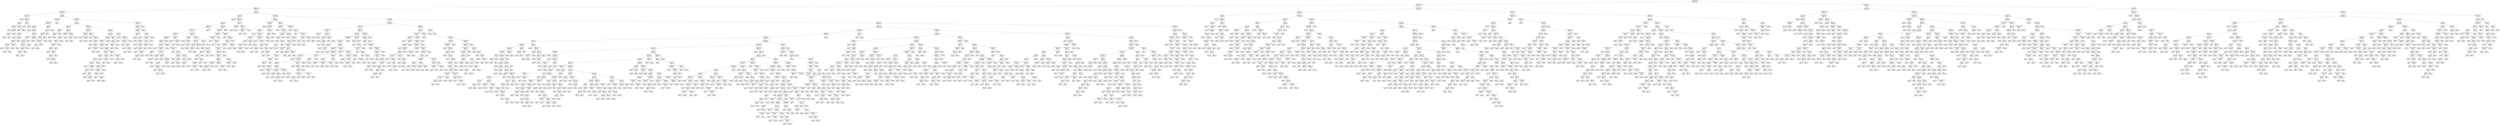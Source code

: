 digraph Tree {
node [shape=box] ;
0 [label="marital_status_Single <= 0.5\nentropy = 0.806\nsamples = 9412\nvalue = [7093, 2319]"] ;
1 [label="education <= 11.5\nentropy = 0.983\nsamples = 4737\nvalue = [2730, 2007]"] ;
0 -> 1 [labeldistance=2.5, labelangle=45, headlabel="True"] ;
2 [label="education <= 8.5\nentropy = 0.887\nsamples = 3222\nvalue = [2241, 981]"] ;
1 -> 2 ;
3 [label="hours_per_week <= 39.5\nentropy = 0.491\nsamples = 551\nvalue = [492, 59]"] ;
2 -> 3 ;
4 [label="sex_Male <= 0.5\nentropy = 0.178\nsamples = 112\nvalue = [109, 3]"] ;
3 -> 4 ;
5 [label="entropy = 0.0\nsamples = 37\nvalue = [37, 0]"] ;
4 -> 5 ;
6 [label="education <= 7.5\nentropy = 0.242\nsamples = 75\nvalue = [72, 3]"] ;
4 -> 6 ;
7 [label="age <= 76.5\nentropy = 0.183\nsamples = 72\nvalue = [70, 2]"] ;
6 -> 7 ;
8 [label="education <= 5.5\nentropy = 0.111\nsamples = 68\nvalue = [67, 1]"] ;
7 -> 8 ;
9 [label="entropy = 0.0\nsamples = 44\nvalue = [44, 0]"] ;
8 -> 9 ;
10 [label="age <= 53.5\nentropy = 0.25\nsamples = 24\nvalue = [23, 1]"] ;
8 -> 10 ;
11 [label="age <= 51.0\nentropy = 0.439\nsamples = 11\nvalue = [10, 1]"] ;
10 -> 11 ;
12 [label="entropy = 0.0\nsamples = 10\nvalue = [10, 0]"] ;
11 -> 12 ;
13 [label="entropy = 0.0\nsamples = 1\nvalue = [0, 1]"] ;
11 -> 13 ;
14 [label="entropy = 0.0\nsamples = 13\nvalue = [13, 0]"] ;
10 -> 14 ;
15 [label="age <= 78.0\nentropy = 0.811\nsamples = 4\nvalue = [3, 1]"] ;
7 -> 15 ;
16 [label="entropy = 0.0\nsamples = 1\nvalue = [0, 1]"] ;
15 -> 16 ;
17 [label="entropy = 0.0\nsamples = 3\nvalue = [3, 0]"] ;
15 -> 17 ;
18 [label="age <= 47.5\nentropy = 0.918\nsamples = 3\nvalue = [2, 1]"] ;
6 -> 18 ;
19 [label="entropy = 0.0\nsamples = 1\nvalue = [0, 1]"] ;
18 -> 19 ;
20 [label="entropy = 0.0\nsamples = 2\nvalue = [2, 0]"] ;
18 -> 20 ;
21 [label="age <= 38.225\nentropy = 0.551\nsamples = 439\nvalue = [383, 56]"] ;
3 -> 21 ;
22 [label="hours_per_week <= 77.5\nentropy = 0.355\nsamples = 164\nvalue = [153, 11]"] ;
21 -> 22 ;
23 [label="workclass_Self-emp <= 0.5\nentropy = 0.334\nsamples = 162\nvalue = [152, 10]"] ;
22 -> 23 ;
24 [label="age <= 28.5\nentropy = 0.282\nsamples = 143\nvalue = [136, 7]"] ;
23 -> 24 ;
25 [label="entropy = 0.0\nsamples = 49\nvalue = [49, 0]"] ;
24 -> 25 ;
26 [label="age <= 33.5\nentropy = 0.382\nsamples = 94\nvalue = [87, 7]"] ;
24 -> 26 ;
27 [label="education <= 5.5\nentropy = 0.246\nsamples = 49\nvalue = [47, 2]"] ;
26 -> 27 ;
28 [label="entropy = 0.0\nsamples = 22\nvalue = [22, 0]"] ;
27 -> 28 ;
29 [label="age <= 31.5\nentropy = 0.381\nsamples = 27\nvalue = [25, 2]"] ;
27 -> 29 ;
30 [label="education <= 7.5\nentropy = 0.503\nsamples = 18\nvalue = [16, 2]"] ;
29 -> 30 ;
31 [label="age <= 30.5\nentropy = 0.353\nsamples = 15\nvalue = [14, 1]"] ;
30 -> 31 ;
32 [label="entropy = 0.0\nsamples = 10\nvalue = [10, 0]"] ;
31 -> 32 ;
33 [label="education <= 6.5\nentropy = 0.722\nsamples = 5\nvalue = [4, 1]"] ;
31 -> 33 ;
34 [label="entropy = 0.918\nsamples = 3\nvalue = [2, 1]"] ;
33 -> 34 ;
35 [label="entropy = 0.0\nsamples = 2\nvalue = [2, 0]"] ;
33 -> 35 ;
36 [label="hours_per_week <= 45.0\nentropy = 0.918\nsamples = 3\nvalue = [2, 1]"] ;
30 -> 36 ;
37 [label="entropy = 1.0\nsamples = 2\nvalue = [1, 1]"] ;
36 -> 37 ;
38 [label="entropy = 0.0\nsamples = 1\nvalue = [1, 0]"] ;
36 -> 38 ;
39 [label="entropy = 0.0\nsamples = 9\nvalue = [9, 0]"] ;
29 -> 39 ;
40 [label="education <= 4.5\nentropy = 0.503\nsamples = 45\nvalue = [40, 5]"] ;
26 -> 40 ;
41 [label="sex_Female <= 0.5\nentropy = 0.75\nsamples = 14\nvalue = [11, 3]"] ;
40 -> 41 ;
42 [label="age <= 36.5\nentropy = 0.619\nsamples = 13\nvalue = [11, 2]"] ;
41 -> 42 ;
43 [label="hours_per_week <= 42.5\nentropy = 0.863\nsamples = 7\nvalue = [5, 2]"] ;
42 -> 43 ;
44 [label="age <= 35.5\nentropy = 0.918\nsamples = 6\nvalue = [4, 2]"] ;
43 -> 44 ;
45 [label="education <= 3.5\nentropy = 0.811\nsamples = 4\nvalue = [3, 1]"] ;
44 -> 45 ;
46 [label="entropy = 0.0\nsamples = 1\nvalue = [1, 0]"] ;
45 -> 46 ;
47 [label="entropy = 0.918\nsamples = 3\nvalue = [2, 1]"] ;
45 -> 47 ;
48 [label="entropy = 1.0\nsamples = 2\nvalue = [1, 1]"] ;
44 -> 48 ;
49 [label="entropy = 0.0\nsamples = 1\nvalue = [1, 0]"] ;
43 -> 49 ;
50 [label="entropy = 0.0\nsamples = 6\nvalue = [6, 0]"] ;
42 -> 50 ;
51 [label="entropy = 0.0\nsamples = 1\nvalue = [0, 1]"] ;
41 -> 51 ;
52 [label="hours_per_week <= 43.5\nentropy = 0.345\nsamples = 31\nvalue = [29, 2]"] ;
40 -> 52 ;
53 [label="entropy = 0.0\nsamples = 17\nvalue = [17, 0]"] ;
52 -> 53 ;
54 [label="hours_per_week <= 45.5\nentropy = 0.592\nsamples = 14\nvalue = [12, 2]"] ;
52 -> 54 ;
55 [label="age <= 37.5\nentropy = 1.0\nsamples = 4\nvalue = [2, 2]"] ;
54 -> 55 ;
56 [label="entropy = 0.0\nsamples = 2\nvalue = [0, 2]"] ;
55 -> 56 ;
57 [label="entropy = 0.0\nsamples = 2\nvalue = [2, 0]"] ;
55 -> 57 ;
58 [label="entropy = 0.0\nsamples = 10\nvalue = [10, 0]"] ;
54 -> 58 ;
59 [label="age <= 29.0\nentropy = 0.629\nsamples = 19\nvalue = [16, 3]"] ;
23 -> 59 ;
60 [label="age <= 27.5\nentropy = 0.918\nsamples = 9\nvalue = [6, 3]"] ;
59 -> 60 ;
61 [label="age <= 25.0\nentropy = 0.811\nsamples = 8\nvalue = [6, 2]"] ;
60 -> 61 ;
62 [label="age <= 22.5\nentropy = 1.0\nsamples = 4\nvalue = [2, 2]"] ;
61 -> 62 ;
63 [label="entropy = 0.0\nsamples = 2\nvalue = [2, 0]"] ;
62 -> 63 ;
64 [label="entropy = 0.0\nsamples = 2\nvalue = [0, 2]"] ;
62 -> 64 ;
65 [label="entropy = 0.0\nsamples = 4\nvalue = [4, 0]"] ;
61 -> 65 ;
66 [label="entropy = 0.0\nsamples = 1\nvalue = [0, 1]"] ;
60 -> 66 ;
67 [label="entropy = 0.0\nsamples = 10\nvalue = [10, 0]"] ;
59 -> 67 ;
68 [label="entropy = 1.0\nsamples = 2\nvalue = [1, 1]"] ;
22 -> 68 ;
69 [label="workclass_Self-emp <= 0.5\nentropy = 0.643\nsamples = 275\nvalue = [230, 45]"] ;
21 -> 69 ;
70 [label="age <= 41.5\nentropy = 0.588\nsamples = 226\nvalue = [194, 32]"] ;
69 -> 70 ;
71 [label="education <= 3.5\nentropy = 0.834\nsamples = 34\nvalue = [25, 9]"] ;
70 -> 71 ;
72 [label="education <= 2.5\nentropy = 0.469\nsamples = 10\nvalue = [9, 1]"] ;
71 -> 72 ;
73 [label="age <= 40.5\nentropy = 0.65\nsamples = 6\nvalue = [5, 1]"] ;
72 -> 73 ;
74 [label="entropy = 0.0\nsamples = 3\nvalue = [3, 0]"] ;
73 -> 74 ;
75 [label="entropy = 0.918\nsamples = 3\nvalue = [2, 1]"] ;
73 -> 75 ;
76 [label="entropy = 0.0\nsamples = 4\nvalue = [4, 0]"] ;
72 -> 76 ;
77 [label="age <= 40.5\nentropy = 0.918\nsamples = 24\nvalue = [16, 8]"] ;
71 -> 77 ;
78 [label="education <= 6.5\nentropy = 0.811\nsamples = 20\nvalue = [15, 5]"] ;
77 -> 78 ;
79 [label="sex_Female <= 0.5\nentropy = 0.98\nsamples = 12\nvalue = [7, 5]"] ;
78 -> 79 ;
80 [label="race_Black <= 0.5\nentropy = 0.946\nsamples = 11\nvalue = [7, 4]"] ;
79 -> 80 ;
81 [label="hours_per_week <= 51.5\nentropy = 0.881\nsamples = 10\nvalue = [7, 3]"] ;
80 -> 81 ;
82 [label="age <= 39.5\nentropy = 0.764\nsamples = 9\nvalue = [7, 2]"] ;
81 -> 82 ;
83 [label="entropy = 0.0\nsamples = 4\nvalue = [4, 0]"] ;
82 -> 83 ;
84 [label="race_Asian <= 0.5\nentropy = 0.971\nsamples = 5\nvalue = [3, 2]"] ;
82 -> 84 ;
85 [label="education <= 4.5\nentropy = 1.0\nsamples = 4\nvalue = [2, 2]"] ;
84 -> 85 ;
86 [label="entropy = 0.0\nsamples = 1\nvalue = [0, 1]"] ;
85 -> 86 ;
87 [label="education <= 5.5\nentropy = 0.918\nsamples = 3\nvalue = [2, 1]"] ;
85 -> 87 ;
88 [label="entropy = 0.0\nsamples = 1\nvalue = [1, 0]"] ;
87 -> 88 ;
89 [label="entropy = 1.0\nsamples = 2\nvalue = [1, 1]"] ;
87 -> 89 ;
90 [label="entropy = 0.0\nsamples = 1\nvalue = [1, 0]"] ;
84 -> 90 ;
91 [label="entropy = 0.0\nsamples = 1\nvalue = [0, 1]"] ;
81 -> 91 ;
92 [label="entropy = 0.0\nsamples = 1\nvalue = [0, 1]"] ;
80 -> 92 ;
93 [label="entropy = 0.0\nsamples = 1\nvalue = [0, 1]"] ;
79 -> 93 ;
94 [label="entropy = 0.0\nsamples = 8\nvalue = [8, 0]"] ;
78 -> 94 ;
95 [label="race_Black <= 0.5\nentropy = 0.811\nsamples = 4\nvalue = [1, 3]"] ;
77 -> 95 ;
96 [label="education <= 7.5\nentropy = 0.918\nsamples = 3\nvalue = [1, 2]"] ;
95 -> 96 ;
97 [label="entropy = 1.0\nsamples = 2\nvalue = [1, 1]"] ;
96 -> 97 ;
98 [label="entropy = 0.0\nsamples = 1\nvalue = [0, 1]"] ;
96 -> 98 ;
99 [label="entropy = 0.0\nsamples = 1\nvalue = [0, 1]"] ;
95 -> 99 ;
100 [label="education <= 4.5\nentropy = 0.529\nsamples = 192\nvalue = [169, 23]"] ;
70 -> 100 ;
101 [label="hours_per_week <= 49.5\nentropy = 0.316\nsamples = 70\nvalue = [66, 4]"] ;
100 -> 101 ;
102 [label="race_Asian <= 0.5\nentropy = 0.127\nsamples = 57\nvalue = [56, 1]"] ;
101 -> 102 ;
103 [label="entropy = 0.0\nsamples = 54\nvalue = [54, 0]"] ;
102 -> 103 ;
104 [label="sex_Male <= 0.5\nentropy = 0.918\nsamples = 3\nvalue = [2, 1]"] ;
102 -> 104 ;
105 [label="entropy = 0.0\nsamples = 1\nvalue = [0, 1]"] ;
104 -> 105 ;
106 [label="entropy = 0.0\nsamples = 2\nvalue = [2, 0]"] ;
104 -> 106 ;
107 [label="education <= 3.5\nentropy = 0.779\nsamples = 13\nvalue = [10, 3]"] ;
101 -> 107 ;
108 [label="entropy = 0.0\nsamples = 5\nvalue = [5, 0]"] ;
107 -> 108 ;
109 [label="age <= 47.5\nentropy = 0.954\nsamples = 8\nvalue = [5, 3]"] ;
107 -> 109 ;
110 [label="entropy = 0.0\nsamples = 1\nvalue = [0, 1]"] ;
109 -> 110 ;
111 [label="age <= 52.0\nentropy = 0.863\nsamples = 7\nvalue = [5, 2]"] ;
109 -> 111 ;
112 [label="entropy = 0.0\nsamples = 2\nvalue = [2, 0]"] ;
111 -> 112 ;
113 [label="age <= 54.0\nentropy = 0.971\nsamples = 5\nvalue = [3, 2]"] ;
111 -> 113 ;
114 [label="entropy = 0.0\nsamples = 1\nvalue = [0, 1]"] ;
113 -> 114 ;
115 [label="hours_per_week <= 52.5\nentropy = 0.811\nsamples = 4\nvalue = [3, 1]"] ;
113 -> 115 ;
116 [label="entropy = 1.0\nsamples = 2\nvalue = [1, 1]"] ;
115 -> 116 ;
117 [label="entropy = 0.0\nsamples = 2\nvalue = [2, 0]"] ;
115 -> 117 ;
118 [label="education <= 6.5\nentropy = 0.624\nsamples = 122\nvalue = [103, 19]"] ;
100 -> 118 ;
119 [label="age <= 63.5\nentropy = 0.748\nsamples = 75\nvalue = [59, 16]"] ;
118 -> 119 ;
120 [label="age <= 59.5\nentropy = 0.698\nsamples = 69\nvalue = [56, 13]"] ;
119 -> 120 ;
121 [label="workclass_Public <= 0.5\nentropy = 0.775\nsamples = 57\nvalue = [44, 13]"] ;
120 -> 121 ;
122 [label="sex_Male <= 0.5\nentropy = 0.827\nsamples = 50\nvalue = [37, 13]"] ;
121 -> 122 ;
123 [label="entropy = 0.0\nsamples = 6\nvalue = [6, 0]"] ;
122 -> 123 ;
124 [label="age <= 57.5\nentropy = 0.876\nsamples = 44\nvalue = [31, 13]"] ;
122 -> 124 ;
125 [label="race_Black <= 0.5\nentropy = 0.79\nsamples = 38\nvalue = [29, 9]"] ;
124 -> 125 ;
126 [label="age <= 54.5\nentropy = 0.684\nsamples = 33\nvalue = [27, 6]"] ;
125 -> 126 ;
127 [label="age <= 50.0\nentropy = 0.764\nsamples = 27\nvalue = [21, 6]"] ;
126 -> 127 ;
128 [label="education <= 5.5\nentropy = 0.503\nsamples = 18\nvalue = [16, 2]"] ;
127 -> 128 ;
129 [label="entropy = 0.0\nsamples = 7\nvalue = [7, 0]"] ;
128 -> 129 ;
130 [label="hours_per_week <= 41.0\nentropy = 0.684\nsamples = 11\nvalue = [9, 2]"] ;
128 -> 130 ;
131 [label="age <= 43.5\nentropy = 0.918\nsamples = 6\nvalue = [4, 2]"] ;
130 -> 131 ;
132 [label="entropy = 0.0\nsamples = 1\nvalue = [1, 0]"] ;
131 -> 132 ;
133 [label="age <= 44.5\nentropy = 0.971\nsamples = 5\nvalue = [3, 2]"] ;
131 -> 133 ;
134 [label="entropy = 1.0\nsamples = 2\nvalue = [1, 1]"] ;
133 -> 134 ;
135 [label="age <= 46.0\nentropy = 0.918\nsamples = 3\nvalue = [2, 1]"] ;
133 -> 135 ;
136 [label="entropy = 0.0\nsamples = 1\nvalue = [1, 0]"] ;
135 -> 136 ;
137 [label="entropy = 1.0\nsamples = 2\nvalue = [1, 1]"] ;
135 -> 137 ;
138 [label="entropy = 0.0\nsamples = 5\nvalue = [5, 0]"] ;
130 -> 138 ;
139 [label="age <= 53.5\nentropy = 0.991\nsamples = 9\nvalue = [5, 4]"] ;
127 -> 139 ;
140 [label="age <= 52.5\nentropy = 0.954\nsamples = 8\nvalue = [5, 3]"] ;
139 -> 140 ;
141 [label="hours_per_week <= 46.0\nentropy = 1.0\nsamples = 6\nvalue = [3, 3]"] ;
140 -> 141 ;
142 [label="education <= 5.5\nentropy = 0.811\nsamples = 4\nvalue = [3, 1]"] ;
141 -> 142 ;
143 [label="entropy = 0.0\nsamples = 1\nvalue = [1, 0]"] ;
142 -> 143 ;
144 [label="hours_per_week <= 42.5\nentropy = 0.918\nsamples = 3\nvalue = [2, 1]"] ;
142 -> 144 ;
145 [label="entropy = 1.0\nsamples = 2\nvalue = [1, 1]"] ;
144 -> 145 ;
146 [label="entropy = 0.0\nsamples = 1\nvalue = [1, 0]"] ;
144 -> 146 ;
147 [label="entropy = 0.0\nsamples = 2\nvalue = [0, 2]"] ;
141 -> 147 ;
148 [label="entropy = 0.0\nsamples = 2\nvalue = [2, 0]"] ;
140 -> 148 ;
149 [label="entropy = 0.0\nsamples = 1\nvalue = [0, 1]"] ;
139 -> 149 ;
150 [label="entropy = 0.0\nsamples = 6\nvalue = [6, 0]"] ;
126 -> 150 ;
151 [label="age <= 55.5\nentropy = 0.971\nsamples = 5\nvalue = [2, 3]"] ;
125 -> 151 ;
152 [label="hours_per_week <= 43.5\nentropy = 0.811\nsamples = 4\nvalue = [1, 3]"] ;
151 -> 152 ;
153 [label="entropy = 0.0\nsamples = 3\nvalue = [0, 3]"] ;
152 -> 153 ;
154 [label="entropy = 0.0\nsamples = 1\nvalue = [1, 0]"] ;
152 -> 154 ;
155 [label="entropy = 0.0\nsamples = 1\nvalue = [1, 0]"] ;
151 -> 155 ;
156 [label="education <= 5.5\nentropy = 0.918\nsamples = 6\nvalue = [2, 4]"] ;
124 -> 156 ;
157 [label="entropy = 0.0\nsamples = 1\nvalue = [0, 1]"] ;
156 -> 157 ;
158 [label="hours_per_week <= 45.0\nentropy = 0.971\nsamples = 5\nvalue = [2, 3]"] ;
156 -> 158 ;
159 [label="age <= 58.5\nentropy = 0.811\nsamples = 4\nvalue = [1, 3]"] ;
158 -> 159 ;
160 [label="entropy = 0.0\nsamples = 1\nvalue = [0, 1]"] ;
159 -> 160 ;
161 [label="entropy = 0.918\nsamples = 3\nvalue = [1, 2]"] ;
159 -> 161 ;
162 [label="entropy = 0.0\nsamples = 1\nvalue = [1, 0]"] ;
158 -> 162 ;
163 [label="entropy = 0.0\nsamples = 7\nvalue = [7, 0]"] ;
121 -> 163 ;
164 [label="entropy = 0.0\nsamples = 12\nvalue = [12, 0]"] ;
120 -> 164 ;
165 [label="race_Asian <= 0.5\nentropy = 1.0\nsamples = 6\nvalue = [3, 3]"] ;
119 -> 165 ;
166 [label="age <= 65.0\nentropy = 0.971\nsamples = 5\nvalue = [3, 2]"] ;
165 -> 166 ;
167 [label="education <= 5.5\nentropy = 0.918\nsamples = 3\nvalue = [1, 2]"] ;
166 -> 167 ;
168 [label="entropy = 0.0\nsamples = 1\nvalue = [1, 0]"] ;
167 -> 168 ;
169 [label="entropy = 0.0\nsamples = 2\nvalue = [0, 2]"] ;
167 -> 169 ;
170 [label="entropy = 0.0\nsamples = 2\nvalue = [2, 0]"] ;
166 -> 170 ;
171 [label="entropy = 0.0\nsamples = 1\nvalue = [0, 1]"] ;
165 -> 171 ;
172 [label="age <= 49.5\nentropy = 0.342\nsamples = 47\nvalue = [44, 3]"] ;
118 -> 172 ;
173 [label="entropy = 0.0\nsamples = 20\nvalue = [20, 0]"] ;
172 -> 173 ;
174 [label="hours_per_week <= 61.0\nentropy = 0.503\nsamples = 27\nvalue = [24, 3]"] ;
172 -> 174 ;
175 [label="workclass_Private <= 0.5\nentropy = 0.391\nsamples = 26\nvalue = [24, 2]"] ;
174 -> 175 ;
176 [label="entropy = 0.0\nsamples = 1\nvalue = [0, 1]"] ;
175 -> 176 ;
177 [label="age <= 59.5\nentropy = 0.242\nsamples = 25\nvalue = [24, 1]"] ;
175 -> 177 ;
178 [label="entropy = 0.0\nsamples = 16\nvalue = [16, 0]"] ;
177 -> 178 ;
179 [label="age <= 61.5\nentropy = 0.503\nsamples = 9\nvalue = [8, 1]"] ;
177 -> 179 ;
180 [label="entropy = 1.0\nsamples = 2\nvalue = [1, 1]"] ;
179 -> 180 ;
181 [label="entropy = 0.0\nsamples = 7\nvalue = [7, 0]"] ;
179 -> 181 ;
182 [label="entropy = 0.0\nsamples = 1\nvalue = [0, 1]"] ;
174 -> 182 ;
183 [label="hours_per_week <= 59.5\nentropy = 0.835\nsamples = 49\nvalue = [36, 13]"] ;
69 -> 183 ;
184 [label="education <= 6.5\nentropy = 0.952\nsamples = 35\nvalue = [22, 13]"] ;
183 -> 184 ;
185 [label="hours_per_week <= 49.0\nentropy = 0.869\nsamples = 31\nvalue = [22, 9]"] ;
184 -> 185 ;
186 [label="education <= 4.5\nentropy = 0.667\nsamples = 23\nvalue = [19, 4]"] ;
185 -> 186 ;
187 [label="age <= 44.5\nentropy = 0.918\nsamples = 12\nvalue = [8, 4]"] ;
186 -> 187 ;
188 [label="entropy = 0.0\nsamples = 3\nvalue = [3, 0]"] ;
187 -> 188 ;
189 [label="education <= 3.5\nentropy = 0.991\nsamples = 9\nvalue = [5, 4]"] ;
187 -> 189 ;
190 [label="entropy = 0.0\nsamples = 2\nvalue = [0, 2]"] ;
189 -> 190 ;
191 [label="age <= 53.0\nentropy = 0.863\nsamples = 7\nvalue = [5, 2]"] ;
189 -> 191 ;
192 [label="entropy = 0.0\nsamples = 2\nvalue = [2, 0]"] ;
191 -> 192 ;
193 [label="age <= 56.5\nentropy = 0.971\nsamples = 5\nvalue = [3, 2]"] ;
191 -> 193 ;
194 [label="entropy = 0.0\nsamples = 1\nvalue = [0, 1]"] ;
193 -> 194 ;
195 [label="hours_per_week <= 44.0\nentropy = 0.811\nsamples = 4\nvalue = [3, 1]"] ;
193 -> 195 ;
196 [label="age <= 63.5\nentropy = 0.918\nsamples = 3\nvalue = [2, 1]"] ;
195 -> 196 ;
197 [label="entropy = 1.0\nsamples = 2\nvalue = [1, 1]"] ;
196 -> 197 ;
198 [label="entropy = 0.0\nsamples = 1\nvalue = [1, 0]"] ;
196 -> 198 ;
199 [label="entropy = 0.0\nsamples = 1\nvalue = [1, 0]"] ;
195 -> 199 ;
200 [label="entropy = 0.0\nsamples = 11\nvalue = [11, 0]"] ;
186 -> 200 ;
201 [label="age <= 64.0\nentropy = 0.954\nsamples = 8\nvalue = [3, 5]"] ;
185 -> 201 ;
202 [label="hours_per_week <= 52.5\nentropy = 0.863\nsamples = 7\nvalue = [2, 5]"] ;
201 -> 202 ;
203 [label="age <= 55.5\nentropy = 0.971\nsamples = 5\nvalue = [2, 3]"] ;
202 -> 203 ;
204 [label="education <= 3.5\nentropy = 0.918\nsamples = 3\nvalue = [2, 1]"] ;
203 -> 204 ;
205 [label="entropy = 0.0\nsamples = 1\nvalue = [1, 0]"] ;
204 -> 205 ;
206 [label="entropy = 1.0\nsamples = 2\nvalue = [1, 1]"] ;
204 -> 206 ;
207 [label="entropy = 0.0\nsamples = 2\nvalue = [0, 2]"] ;
203 -> 207 ;
208 [label="entropy = 0.0\nsamples = 2\nvalue = [0, 2]"] ;
202 -> 208 ;
209 [label="entropy = 0.0\nsamples = 1\nvalue = [1, 0]"] ;
201 -> 209 ;
210 [label="entropy = 0.0\nsamples = 4\nvalue = [0, 4]"] ;
184 -> 210 ;
211 [label="entropy = 0.0\nsamples = 14\nvalue = [14, 0]"] ;
183 -> 211 ;
212 [label="age <= 29.5\nentropy = 0.93\nsamples = 2671\nvalue = [1749, 922]"] ;
2 -> 212 ;
213 [label="age <= 23.5\nentropy = 0.59\nsamples = 345\nvalue = [296, 49]"] ;
212 -> 213 ;
214 [label="entropy = 0.0\nsamples = 68\nvalue = [68, 0]"] ;
213 -> 214 ;
215 [label="hours_per_week <= 64.0\nentropy = 0.673\nsamples = 277\nvalue = [228, 49]"] ;
213 -> 215 ;
216 [label="age <= 28.5\nentropy = 0.643\nsamples = 263\nvalue = [220, 43]"] ;
215 -> 216 ;
217 [label="race_Black <= 0.5\nentropy = 0.588\nsamples = 198\nvalue = [170, 28]"] ;
216 -> 217 ;
218 [label="hours_per_week <= 41.0\nentropy = 0.615\nsamples = 184\nvalue = [156, 28]"] ;
217 -> 218 ;
219 [label="race_Asian <= 0.5\nentropy = 0.52\nsamples = 120\nvalue = [106, 14]"] ;
218 -> 219 ;
220 [label="workclass_Public <= 0.5\nentropy = 0.483\nsamples = 115\nvalue = [103, 12]"] ;
219 -> 220 ;
221 [label="education <= 9.5\nentropy = 0.51\nsamples = 106\nvalue = [94, 12]"] ;
220 -> 221 ;
222 [label="age <= 24.5\nentropy = 0.404\nsamples = 62\nvalue = [57, 5]"] ;
221 -> 222 ;
223 [label="entropy = 0.0\nsamples = 10\nvalue = [10, 0]"] ;
222 -> 223 ;
224 [label="hours_per_week <= 28.0\nentropy = 0.457\nsamples = 52\nvalue = [47, 5]"] ;
222 -> 224 ;
225 [label="sex_Male <= 0.5\nentropy = 0.918\nsamples = 3\nvalue = [2, 1]"] ;
224 -> 225 ;
226 [label="entropy = 0.0\nsamples = 2\nvalue = [2, 0]"] ;
225 -> 226 ;
227 [label="entropy = 0.0\nsamples = 1\nvalue = [0, 1]"] ;
225 -> 227 ;
228 [label="workclass_Private <= 0.5\nentropy = 0.408\nsamples = 49\nvalue = [45, 4]"] ;
224 -> 228 ;
229 [label="age <= 26.0\nentropy = 0.722\nsamples = 5\nvalue = [4, 1]"] ;
228 -> 229 ;
230 [label="hours_per_week <= 35.0\nentropy = 0.918\nsamples = 3\nvalue = [2, 1]"] ;
229 -> 230 ;
231 [label="entropy = 0.0\nsamples = 1\nvalue = [1, 0]"] ;
230 -> 231 ;
232 [label="entropy = 1.0\nsamples = 2\nvalue = [1, 1]"] ;
230 -> 232 ;
233 [label="entropy = 0.0\nsamples = 2\nvalue = [2, 0]"] ;
229 -> 233 ;
234 [label="age <= 25.5\nentropy = 0.359\nsamples = 44\nvalue = [41, 3]"] ;
228 -> 234 ;
235 [label="entropy = 0.0\nsamples = 11\nvalue = [11, 0]"] ;
234 -> 235 ;
236 [label="sex_Female <= 0.5\nentropy = 0.439\nsamples = 33\nvalue = [30, 3]"] ;
234 -> 236 ;
237 [label="age <= 26.5\nentropy = 0.371\nsamples = 28\nvalue = [26, 2]"] ;
236 -> 237 ;
238 [label="entropy = 0.0\nsamples = 4\nvalue = [4, 0]"] ;
237 -> 238 ;
239 [label="hours_per_week <= 37.5\nentropy = 0.414\nsamples = 24\nvalue = [22, 2]"] ;
237 -> 239 ;
240 [label="entropy = 0.0\nsamples = 1\nvalue = [1, 0]"] ;
239 -> 240 ;
241 [label="age <= 27.5\nentropy = 0.426\nsamples = 23\nvalue = [21, 2]"] ;
239 -> 241 ;
242 [label="entropy = 0.503\nsamples = 9\nvalue = [8, 1]"] ;
241 -> 242 ;
243 [label="entropy = 0.371\nsamples = 14\nvalue = [13, 1]"] ;
241 -> 243 ;
244 [label="age <= 26.5\nentropy = 0.722\nsamples = 5\nvalue = [4, 1]"] ;
236 -> 244 ;
245 [label="entropy = 1.0\nsamples = 2\nvalue = [1, 1]"] ;
244 -> 245 ;
246 [label="entropy = 0.0\nsamples = 3\nvalue = [3, 0]"] ;
244 -> 246 ;
247 [label="hours_per_week <= 35.5\nentropy = 0.632\nsamples = 44\nvalue = [37, 7]"] ;
221 -> 247 ;
248 [label="entropy = 0.0\nsamples = 8\nvalue = [8, 0]"] ;
247 -> 248 ;
249 [label="hours_per_week <= 37.0\nentropy = 0.711\nsamples = 36\nvalue = [29, 7]"] ;
247 -> 249 ;
250 [label="entropy = 0.0\nsamples = 1\nvalue = [0, 1]"] ;
249 -> 250 ;
251 [label="age <= 26.5\nentropy = 0.661\nsamples = 35\nvalue = [29, 6]"] ;
249 -> 251 ;
252 [label="sex_Male <= 0.5\nentropy = 0.469\nsamples = 20\nvalue = [18, 2]"] ;
251 -> 252 ;
253 [label="entropy = 0.0\nsamples = 3\nvalue = [3, 0]"] ;
252 -> 253 ;
254 [label="age <= 24.5\nentropy = 0.523\nsamples = 17\nvalue = [15, 2]"] ;
252 -> 254 ;
255 [label="entropy = 0.811\nsamples = 4\nvalue = [3, 1]"] ;
254 -> 255 ;
256 [label="age <= 25.5\nentropy = 0.391\nsamples = 13\nvalue = [12, 1]"] ;
254 -> 256 ;
257 [label="entropy = 0.0\nsamples = 4\nvalue = [4, 0]"] ;
256 -> 257 ;
258 [label="entropy = 0.503\nsamples = 9\nvalue = [8, 1]"] ;
256 -> 258 ;
259 [label="education <= 10.5\nentropy = 0.837\nsamples = 15\nvalue = [11, 4]"] ;
251 -> 259 ;
260 [label="age <= 27.5\nentropy = 0.918\nsamples = 12\nvalue = [8, 4]"] ;
259 -> 260 ;
261 [label="sex_Female <= 0.5\nentropy = 0.811\nsamples = 4\nvalue = [1, 3]"] ;
260 -> 261 ;
262 [label="entropy = 0.918\nsamples = 3\nvalue = [1, 2]"] ;
261 -> 262 ;
263 [label="entropy = 0.0\nsamples = 1\nvalue = [0, 1]"] ;
261 -> 263 ;
264 [label="sex_Female <= 0.5\nentropy = 0.544\nsamples = 8\nvalue = [7, 1]"] ;
260 -> 264 ;
265 [label="workclass_Self-emp <= 0.5\nentropy = 0.65\nsamples = 6\nvalue = [5, 1]"] ;
264 -> 265 ;
266 [label="entropy = 0.722\nsamples = 5\nvalue = [4, 1]"] ;
265 -> 266 ;
267 [label="entropy = 0.0\nsamples = 1\nvalue = [1, 0]"] ;
265 -> 267 ;
268 [label="entropy = 0.0\nsamples = 2\nvalue = [2, 0]"] ;
264 -> 268 ;
269 [label="entropy = 0.0\nsamples = 3\nvalue = [3, 0]"] ;
259 -> 269 ;
270 [label="entropy = 0.0\nsamples = 9\nvalue = [9, 0]"] ;
220 -> 270 ;
271 [label="sex_Male <= 0.5\nentropy = 0.971\nsamples = 5\nvalue = [3, 2]"] ;
219 -> 271 ;
272 [label="entropy = 0.0\nsamples = 2\nvalue = [2, 0]"] ;
271 -> 272 ;
273 [label="hours_per_week <= 30.0\nentropy = 0.918\nsamples = 3\nvalue = [1, 2]"] ;
271 -> 273 ;
274 [label="entropy = 0.0\nsamples = 1\nvalue = [1, 0]"] ;
273 -> 274 ;
275 [label="entropy = 0.0\nsamples = 2\nvalue = [0, 2]"] ;
273 -> 275 ;
276 [label="hours_per_week <= 44.5\nentropy = 0.758\nsamples = 64\nvalue = [50, 14]"] ;
218 -> 276 ;
277 [label="age <= 24.5\nentropy = 0.985\nsamples = 7\nvalue = [3, 4]"] ;
276 -> 277 ;
278 [label="entropy = 0.0\nsamples = 1\nvalue = [1, 0]"] ;
277 -> 278 ;
279 [label="age <= 25.5\nentropy = 0.918\nsamples = 6\nvalue = [2, 4]"] ;
277 -> 279 ;
280 [label="entropy = 0.0\nsamples = 3\nvalue = [0, 3]"] ;
279 -> 280 ;
281 [label="age <= 27.0\nentropy = 0.918\nsamples = 3\nvalue = [2, 1]"] ;
279 -> 281 ;
282 [label="entropy = 0.0\nsamples = 2\nvalue = [2, 0]"] ;
281 -> 282 ;
283 [label="entropy = 0.0\nsamples = 1\nvalue = [0, 1]"] ;
281 -> 283 ;
284 [label="hours_per_week <= 51.5\nentropy = 0.67\nsamples = 57\nvalue = [47, 10]"] ;
276 -> 284 ;
285 [label="hours_per_week <= 47.0\nentropy = 0.769\nsamples = 40\nvalue = [31, 9]"] ;
284 -> 285 ;
286 [label="age <= 24.5\nentropy = 0.353\nsamples = 15\nvalue = [14, 1]"] ;
285 -> 286 ;
287 [label="sex_Female <= 0.5\nentropy = 0.918\nsamples = 3\nvalue = [2, 1]"] ;
286 -> 287 ;
288 [label="entropy = 1.0\nsamples = 2\nvalue = [1, 1]"] ;
287 -> 288 ;
289 [label="entropy = 0.0\nsamples = 1\nvalue = [1, 0]"] ;
287 -> 289 ;
290 [label="entropy = 0.0\nsamples = 12\nvalue = [12, 0]"] ;
286 -> 290 ;
291 [label="sex_Male <= 0.5\nentropy = 0.904\nsamples = 25\nvalue = [17, 8]"] ;
285 -> 291 ;
292 [label="entropy = 0.0\nsamples = 2\nvalue = [0, 2]"] ;
291 -> 292 ;
293 [label="age <= 27.5\nentropy = 0.828\nsamples = 23\nvalue = [17, 6]"] ;
291 -> 293 ;
294 [label="age <= 26.5\nentropy = 0.523\nsamples = 17\nvalue = [15, 2]"] ;
293 -> 294 ;
295 [label="age <= 25.5\nentropy = 0.764\nsamples = 9\nvalue = [7, 2]"] ;
294 -> 295 ;
296 [label="entropy = 0.0\nsamples = 5\nvalue = [5, 0]"] ;
295 -> 296 ;
297 [label="education <= 9.5\nentropy = 1.0\nsamples = 4\nvalue = [2, 2]"] ;
295 -> 297 ;
298 [label="entropy = 0.0\nsamples = 1\nvalue = [0, 1]"] ;
297 -> 298 ;
299 [label="entropy = 0.918\nsamples = 3\nvalue = [2, 1]"] ;
297 -> 299 ;
300 [label="entropy = 0.0\nsamples = 8\nvalue = [8, 0]"] ;
294 -> 300 ;
301 [label="hours_per_week <= 49.0\nentropy = 0.918\nsamples = 6\nvalue = [2, 4]"] ;
293 -> 301 ;
302 [label="entropy = 0.0\nsamples = 2\nvalue = [2, 0]"] ;
301 -> 302 ;
303 [label="entropy = 0.0\nsamples = 4\nvalue = [0, 4]"] ;
301 -> 303 ;
304 [label="age <= 24.5\nentropy = 0.323\nsamples = 17\nvalue = [16, 1]"] ;
284 -> 304 ;
305 [label="entropy = 1.0\nsamples = 2\nvalue = [1, 1]"] ;
304 -> 305 ;
306 [label="entropy = 0.0\nsamples = 15\nvalue = [15, 0]"] ;
304 -> 306 ;
307 [label="entropy = 0.0\nsamples = 14\nvalue = [14, 0]"] ;
217 -> 307 ;
308 [label="race_Asian <= 0.5\nentropy = 0.779\nsamples = 65\nvalue = [50, 15]"] ;
216 -> 308 ;
309 [label="workclass_Private <= 0.5\nentropy = 0.798\nsamples = 62\nvalue = [47, 15]"] ;
308 -> 309 ;
310 [label="race_Amer-Indian <= 0.5\nentropy = 0.985\nsamples = 7\nvalue = [4, 3]"] ;
309 -> 310 ;
311 [label="hours_per_week <= 32.5\nentropy = 0.918\nsamples = 6\nvalue = [4, 2]"] ;
310 -> 311 ;
312 [label="entropy = 0.0\nsamples = 1\nvalue = [0, 1]"] ;
311 -> 312 ;
313 [label="hours_per_week <= 47.5\nentropy = 0.722\nsamples = 5\nvalue = [4, 1]"] ;
311 -> 313 ;
314 [label="entropy = 0.918\nsamples = 3\nvalue = [2, 1]"] ;
313 -> 314 ;
315 [label="entropy = 0.0\nsamples = 2\nvalue = [2, 0]"] ;
313 -> 315 ;
316 [label="entropy = 0.0\nsamples = 1\nvalue = [0, 1]"] ;
310 -> 316 ;
317 [label="hours_per_week <= 39.0\nentropy = 0.757\nsamples = 55\nvalue = [43, 12]"] ;
309 -> 317 ;
318 [label="entropy = 0.0\nsamples = 5\nvalue = [5, 0]"] ;
317 -> 318 ;
319 [label="sex_Female <= 0.5\nentropy = 0.795\nsamples = 50\nvalue = [38, 12]"] ;
317 -> 319 ;
320 [label="education <= 10.5\nentropy = 0.755\nsamples = 46\nvalue = [36, 10]"] ;
319 -> 320 ;
321 [label="race_Amer-Indian <= 0.5\nentropy = 0.79\nsamples = 38\nvalue = [29, 9]"] ;
320 -> 321 ;
322 [label="hours_per_week <= 57.5\nentropy = 0.8\nsamples = 37\nvalue = [28, 9]"] ;
321 -> 322 ;
323 [label="race_Hispanic <= 0.5\nentropy = 0.811\nsamples = 36\nvalue = [27, 9]"] ;
322 -> 323 ;
324 [label="hours_per_week <= 47.5\nentropy = 0.822\nsamples = 35\nvalue = [26, 9]"] ;
323 -> 324 ;
325 [label="education <= 9.5\nentropy = 0.784\nsamples = 30\nvalue = [23, 7]"] ;
324 -> 325 ;
326 [label="hours_per_week <= 42.5\nentropy = 0.667\nsamples = 23\nvalue = [19, 4]"] ;
325 -> 326 ;
327 [label="race_White <= 0.5\nentropy = 0.722\nsamples = 20\nvalue = [16, 4]"] ;
326 -> 327 ;
328 [label="entropy = 0.0\nsamples = 2\nvalue = [2, 0]"] ;
327 -> 328 ;
329 [label="entropy = 0.764\nsamples = 18\nvalue = [14, 4]"] ;
327 -> 329 ;
330 [label="entropy = 0.0\nsamples = 3\nvalue = [3, 0]"] ;
326 -> 330 ;
331 [label="race_White <= 0.5\nentropy = 0.985\nsamples = 7\nvalue = [4, 3]"] ;
325 -> 331 ;
332 [label="entropy = 0.0\nsamples = 1\nvalue = [0, 1]"] ;
331 -> 332 ;
333 [label="hours_per_week <= 42.5\nentropy = 0.918\nsamples = 6\nvalue = [4, 2]"] ;
331 -> 333 ;
334 [label="entropy = 0.811\nsamples = 4\nvalue = [3, 1]"] ;
333 -> 334 ;
335 [label="entropy = 1.0\nsamples = 2\nvalue = [1, 1]"] ;
333 -> 335 ;
336 [label="education <= 9.5\nentropy = 0.971\nsamples = 5\nvalue = [3, 2]"] ;
324 -> 336 ;
337 [label="hours_per_week <= 52.5\nentropy = 0.918\nsamples = 3\nvalue = [1, 2]"] ;
336 -> 337 ;
338 [label="entropy = 0.0\nsamples = 1\nvalue = [0, 1]"] ;
337 -> 338 ;
339 [label="entropy = 1.0\nsamples = 2\nvalue = [1, 1]"] ;
337 -> 339 ;
340 [label="entropy = 0.0\nsamples = 2\nvalue = [2, 0]"] ;
336 -> 340 ;
341 [label="entropy = 0.0\nsamples = 1\nvalue = [1, 0]"] ;
323 -> 341 ;
342 [label="entropy = 0.0\nsamples = 1\nvalue = [1, 0]"] ;
322 -> 342 ;
343 [label="entropy = 0.0\nsamples = 1\nvalue = [1, 0]"] ;
321 -> 343 ;
344 [label="hours_per_week <= 44.0\nentropy = 0.544\nsamples = 8\nvalue = [7, 1]"] ;
320 -> 344 ;
345 [label="entropy = 0.722\nsamples = 5\nvalue = [4, 1]"] ;
344 -> 345 ;
346 [label="entropy = 0.0\nsamples = 3\nvalue = [3, 0]"] ;
344 -> 346 ;
347 [label="entropy = 1.0\nsamples = 4\nvalue = [2, 2]"] ;
319 -> 347 ;
348 [label="entropy = 0.0\nsamples = 3\nvalue = [3, 0]"] ;
308 -> 348 ;
349 [label="age <= 25.5\nentropy = 0.985\nsamples = 14\nvalue = [8, 6]"] ;
215 -> 349 ;
350 [label="education <= 10.5\nentropy = 0.722\nsamples = 5\nvalue = [1, 4]"] ;
349 -> 350 ;
351 [label="entropy = 0.0\nsamples = 4\nvalue = [0, 4]"] ;
350 -> 351 ;
352 [label="entropy = 0.0\nsamples = 1\nvalue = [1, 0]"] ;
350 -> 352 ;
353 [label="race_Black <= 0.5\nentropy = 0.764\nsamples = 9\nvalue = [7, 2]"] ;
349 -> 353 ;
354 [label="workclass_Self-emp <= 0.5\nentropy = 0.544\nsamples = 8\nvalue = [7, 1]"] ;
353 -> 354 ;
355 [label="entropy = 0.0\nsamples = 6\nvalue = [6, 0]"] ;
354 -> 355 ;
356 [label="entropy = 1.0\nsamples = 2\nvalue = [1, 1]"] ;
354 -> 356 ;
357 [label="entropy = 0.0\nsamples = 1\nvalue = [0, 1]"] ;
353 -> 357 ;
358 [label="hours_per_week <= 34.5\nentropy = 0.955\nsamples = 2326\nvalue = [1453, 873]"] ;
212 -> 358 ;
359 [label="education <= 9.5\nentropy = 0.55\nsamples = 228\nvalue = [199, 29]"] ;
358 -> 359 ;
360 [label="hours_per_week <= 15.5\nentropy = 0.336\nsamples = 145\nvalue = [136, 9]"] ;
359 -> 360 ;
361 [label="entropy = 0.0\nsamples = 26\nvalue = [26, 0]"] ;
360 -> 361 ;
362 [label="sex_Male <= 0.5\nentropy = 0.387\nsamples = 119\nvalue = [110, 9]"] ;
360 -> 362 ;
363 [label="race_White <= 0.5\nentropy = 0.537\nsamples = 57\nvalue = [50, 7]"] ;
362 -> 363 ;
364 [label="entropy = 0.0\nsamples = 10\nvalue = [10, 0]"] ;
363 -> 364 ;
365 [label="hours_per_week <= 21.0\nentropy = 0.607\nsamples = 47\nvalue = [40, 7]"] ;
363 -> 365 ;
366 [label="workclass_Self-emp <= 0.5\nentropy = 0.831\nsamples = 19\nvalue = [14, 5]"] ;
365 -> 366 ;
367 [label="age <= 47.5\nentropy = 0.65\nsamples = 12\nvalue = [10, 2]"] ;
366 -> 367 ;
368 [label="age <= 44.0\nentropy = 0.863\nsamples = 7\nvalue = [5, 2]"] ;
367 -> 368 ;
369 [label="hours_per_week <= 18.0\nentropy = 0.65\nsamples = 6\nvalue = [5, 1]"] ;
368 -> 369 ;
370 [label="entropy = 0.0\nsamples = 1\nvalue = [0, 1]"] ;
369 -> 370 ;
371 [label="entropy = 0.0\nsamples = 5\nvalue = [5, 0]"] ;
369 -> 371 ;
372 [label="entropy = 0.0\nsamples = 1\nvalue = [0, 1]"] ;
368 -> 372 ;
373 [label="entropy = 0.0\nsamples = 5\nvalue = [5, 0]"] ;
367 -> 373 ;
374 [label="age <= 44.0\nentropy = 0.985\nsamples = 7\nvalue = [4, 3]"] ;
366 -> 374 ;
375 [label="entropy = 0.0\nsamples = 1\nvalue = [1, 0]"] ;
374 -> 375 ;
376 [label="age <= 62.5\nentropy = 1.0\nsamples = 6\nvalue = [3, 3]"] ;
374 -> 376 ;
377 [label="entropy = 0.0\nsamples = 2\nvalue = [0, 2]"] ;
376 -> 377 ;
378 [label="age <= 70.5\nentropy = 0.811\nsamples = 4\nvalue = [3, 1]"] ;
376 -> 378 ;
379 [label="entropy = 0.0\nsamples = 2\nvalue = [2, 0]"] ;
378 -> 379 ;
380 [label="entropy = 1.0\nsamples = 2\nvalue = [1, 1]"] ;
378 -> 380 ;
381 [label="hours_per_week <= 28.5\nentropy = 0.371\nsamples = 28\nvalue = [26, 2]"] ;
365 -> 381 ;
382 [label="entropy = 0.0\nsamples = 14\nvalue = [14, 0]"] ;
381 -> 382 ;
383 [label="hours_per_week <= 31.0\nentropy = 0.592\nsamples = 14\nvalue = [12, 2]"] ;
381 -> 383 ;
384 [label="age <= 38.5\nentropy = 0.764\nsamples = 9\nvalue = [7, 2]"] ;
383 -> 384 ;
385 [label="entropy = 1.0\nsamples = 2\nvalue = [1, 1]"] ;
384 -> 385 ;
386 [label="age <= 54.5\nentropy = 0.592\nsamples = 7\nvalue = [6, 1]"] ;
384 -> 386 ;
387 [label="entropy = 0.0\nsamples = 4\nvalue = [4, 0]"] ;
386 -> 387 ;
388 [label="age <= 61.5\nentropy = 0.918\nsamples = 3\nvalue = [2, 1]"] ;
386 -> 388 ;
389 [label="entropy = 1.0\nsamples = 2\nvalue = [1, 1]"] ;
388 -> 389 ;
390 [label="entropy = 0.0\nsamples = 1\nvalue = [1, 0]"] ;
388 -> 390 ;
391 [label="entropy = 0.0\nsamples = 5\nvalue = [5, 0]"] ;
383 -> 391 ;
392 [label="hours_per_week <= 24.5\nentropy = 0.206\nsamples = 62\nvalue = [60, 2]"] ;
362 -> 392 ;
393 [label="age <= 60.5\nentropy = 0.345\nsamples = 31\nvalue = [29, 2]"] ;
392 -> 393 ;
394 [label="age <= 56.5\nentropy = 0.592\nsamples = 14\nvalue = [12, 2]"] ;
393 -> 394 ;
395 [label="entropy = 0.0\nsamples = 12\nvalue = [12, 0]"] ;
394 -> 395 ;
396 [label="entropy = 0.0\nsamples = 2\nvalue = [0, 2]"] ;
394 -> 396 ;
397 [label="entropy = 0.0\nsamples = 17\nvalue = [17, 0]"] ;
393 -> 397 ;
398 [label="entropy = 0.0\nsamples = 31\nvalue = [31, 0]"] ;
392 -> 398 ;
399 [label="age <= 61.5\nentropy = 0.797\nsamples = 83\nvalue = [63, 20]"] ;
359 -> 399 ;
400 [label="race_White <= 0.5\nentropy = 0.905\nsamples = 53\nvalue = [36, 17]"] ;
399 -> 400 ;
401 [label="entropy = 0.0\nsamples = 6\nvalue = [6, 0]"] ;
400 -> 401 ;
402 [label="workclass_Private <= 0.5\nentropy = 0.944\nsamples = 47\nvalue = [30, 17]"] ;
400 -> 402 ;
403 [label="hours_per_week <= 22.0\nentropy = 0.65\nsamples = 18\nvalue = [15, 3]"] ;
402 -> 403 ;
404 [label="age <= 33.5\nentropy = 0.918\nsamples = 9\nvalue = [6, 3]"] ;
403 -> 404 ;
405 [label="entropy = 0.0\nsamples = 1\nvalue = [0, 1]"] ;
404 -> 405 ;
406 [label="age <= 57.0\nentropy = 0.811\nsamples = 8\nvalue = [6, 2]"] ;
404 -> 406 ;
407 [label="age <= 38.0\nentropy = 0.592\nsamples = 7\nvalue = [6, 1]"] ;
406 -> 407 ;
408 [label="entropy = 1.0\nsamples = 2\nvalue = [1, 1]"] ;
407 -> 408 ;
409 [label="entropy = 0.0\nsamples = 5\nvalue = [5, 0]"] ;
407 -> 409 ;
410 [label="entropy = 0.0\nsamples = 1\nvalue = [0, 1]"] ;
406 -> 410 ;
411 [label="entropy = 0.0\nsamples = 9\nvalue = [9, 0]"] ;
403 -> 411 ;
412 [label="age <= 32.5\nentropy = 0.999\nsamples = 29\nvalue = [15, 14]"] ;
402 -> 412 ;
413 [label="entropy = 0.0\nsamples = 4\nvalue = [4, 0]"] ;
412 -> 413 ;
414 [label="hours_per_week <= 33.0\nentropy = 0.99\nsamples = 25\nvalue = [11, 14]"] ;
412 -> 414 ;
415 [label="age <= 58.5\nentropy = 0.98\nsamples = 24\nvalue = [10, 14]"] ;
414 -> 415 ;
416 [label="hours_per_week <= 15.5\nentropy = 0.994\nsamples = 22\nvalue = [10, 12]"] ;
415 -> 416 ;
417 [label="hours_per_week <= 8.0\nentropy = 0.722\nsamples = 5\nvalue = [4, 1]"] ;
416 -> 417 ;
418 [label="entropy = 0.0\nsamples = 1\nvalue = [0, 1]"] ;
417 -> 418 ;
419 [label="entropy = 0.0\nsamples = 4\nvalue = [4, 0]"] ;
417 -> 419 ;
420 [label="age <= 53.0\nentropy = 0.937\nsamples = 17\nvalue = [6, 11]"] ;
416 -> 420 ;
421 [label="age <= 41.5\nentropy = 0.779\nsamples = 13\nvalue = [3, 10]"] ;
420 -> 421 ;
422 [label="hours_per_week <= 31.0\nentropy = 0.985\nsamples = 7\nvalue = [3, 4]"] ;
421 -> 422 ;
423 [label="hours_per_week <= 24.5\nentropy = 0.971\nsamples = 5\nvalue = [3, 2]"] ;
422 -> 423 ;
424 [label="sex_Female <= 0.5\nentropy = 0.918\nsamples = 3\nvalue = [1, 2]"] ;
423 -> 424 ;
425 [label="entropy = 0.0\nsamples = 1\nvalue = [1, 0]"] ;
424 -> 425 ;
426 [label="entropy = 0.0\nsamples = 2\nvalue = [0, 2]"] ;
424 -> 426 ;
427 [label="entropy = 0.0\nsamples = 2\nvalue = [2, 0]"] ;
423 -> 427 ;
428 [label="entropy = 0.0\nsamples = 2\nvalue = [0, 2]"] ;
422 -> 428 ;
429 [label="entropy = 0.0\nsamples = 6\nvalue = [0, 6]"] ;
421 -> 429 ;
430 [label="sex_Female <= 0.5\nentropy = 0.811\nsamples = 4\nvalue = [3, 1]"] ;
420 -> 430 ;
431 [label="entropy = 1.0\nsamples = 2\nvalue = [1, 1]"] ;
430 -> 431 ;
432 [label="entropy = 0.0\nsamples = 2\nvalue = [2, 0]"] ;
430 -> 432 ;
433 [label="entropy = 0.0\nsamples = 2\nvalue = [0, 2]"] ;
415 -> 433 ;
434 [label="entropy = 0.0\nsamples = 1\nvalue = [1, 0]"] ;
414 -> 434 ;
435 [label="workclass_Self-emp <= 0.5\nentropy = 0.469\nsamples = 30\nvalue = [27, 3]"] ;
399 -> 435 ;
436 [label="entropy = 0.0\nsamples = 19\nvalue = [19, 0]"] ;
435 -> 436 ;
437 [label="age <= 62.5\nentropy = 0.845\nsamples = 11\nvalue = [8, 3]"] ;
435 -> 437 ;
438 [label="entropy = 0.0\nsamples = 2\nvalue = [2, 0]"] ;
437 -> 438 ;
439 [label="hours_per_week <= 12.5\nentropy = 0.918\nsamples = 9\nvalue = [6, 3]"] ;
437 -> 439 ;
440 [label="education <= 10.5\nentropy = 1.0\nsamples = 4\nvalue = [2, 2]"] ;
439 -> 440 ;
441 [label="age <= 70.5\nentropy = 0.918\nsamples = 3\nvalue = [1, 2]"] ;
440 -> 441 ;
442 [label="entropy = 0.0\nsamples = 2\nvalue = [0, 2]"] ;
441 -> 442 ;
443 [label="entropy = 0.0\nsamples = 1\nvalue = [1, 0]"] ;
441 -> 443 ;
444 [label="entropy = 0.0\nsamples = 1\nvalue = [1, 0]"] ;
440 -> 444 ;
445 [label="age <= 71.0\nentropy = 0.722\nsamples = 5\nvalue = [4, 1]"] ;
439 -> 445 ;
446 [label="entropy = 0.0\nsamples = 4\nvalue = [4, 0]"] ;
445 -> 446 ;
447 [label="entropy = 0.0\nsamples = 1\nvalue = [0, 1]"] ;
445 -> 447 ;
448 [label="age <= 35.5\nentropy = 0.972\nsamples = 2098\nvalue = [1254, 844]"] ;
358 -> 448 ;
449 [label="hours_per_week <= 47.0\nentropy = 0.894\nsamples = 431\nvalue = [297, 134]"] ;
448 -> 449 ;
450 [label="race_White <= 0.5\nentropy = 0.808\nsamples = 282\nvalue = [212, 70]"] ;
449 -> 450 ;
451 [label="workclass_Private <= 0.5\nentropy = 0.384\nsamples = 40\nvalue = [37, 3]"] ;
450 -> 451 ;
452 [label="sex_Male <= 0.5\nentropy = 0.918\nsamples = 3\nvalue = [2, 1]"] ;
451 -> 452 ;
453 [label="entropy = 0.0\nsamples = 1\nvalue = [0, 1]"] ;
452 -> 453 ;
454 [label="entropy = 0.0\nsamples = 2\nvalue = [2, 0]"] ;
452 -> 454 ;
455 [label="race_Amer-Indian <= 0.5\nentropy = 0.303\nsamples = 37\nvalue = [35, 2]"] ;
451 -> 455 ;
456 [label="education <= 9.5\nentropy = 0.191\nsamples = 34\nvalue = [33, 1]"] ;
455 -> 456 ;
457 [label="entropy = 0.0\nsamples = 24\nvalue = [24, 0]"] ;
456 -> 457 ;
458 [label="age <= 33.5\nentropy = 0.469\nsamples = 10\nvalue = [9, 1]"] ;
456 -> 458 ;
459 [label="entropy = 0.0\nsamples = 8\nvalue = [8, 0]"] ;
458 -> 459 ;
460 [label="entropy = 1.0\nsamples = 2\nvalue = [1, 1]"] ;
458 -> 460 ;
461 [label="education <= 9.5\nentropy = 0.918\nsamples = 3\nvalue = [2, 1]"] ;
455 -> 461 ;
462 [label="entropy = 0.0\nsamples = 1\nvalue = [0, 1]"] ;
461 -> 462 ;
463 [label="entropy = 0.0\nsamples = 2\nvalue = [2, 0]"] ;
461 -> 463 ;
464 [label="sex_Female <= 0.5\nentropy = 0.851\nsamples = 242\nvalue = [175, 67]"] ;
450 -> 464 ;
465 [label="education <= 10.5\nentropy = 0.831\nsamples = 213\nvalue = [157, 56]"] ;
464 -> 465 ;
466 [label="hours_per_week <= 45.5\nentropy = 0.849\nsamples = 196\nvalue = [142, 54]"] ;
465 -> 466 ;
467 [label="hours_per_week <= 37.0\nentropy = 0.853\nsamples = 194\nvalue = [140, 54]"] ;
466 -> 467 ;
468 [label="age <= 33.5\nentropy = 0.544\nsamples = 8\nvalue = [7, 1]"] ;
467 -> 468 ;
469 [label="entropy = 0.0\nsamples = 4\nvalue = [4, 0]"] ;
468 -> 469 ;
470 [label="age <= 34.5\nentropy = 0.811\nsamples = 4\nvalue = [3, 1]"] ;
468 -> 470 ;
471 [label="entropy = 0.0\nsamples = 1\nvalue = [0, 1]"] ;
470 -> 471 ;
472 [label="entropy = 0.0\nsamples = 3\nvalue = [3, 0]"] ;
470 -> 472 ;
473 [label="age <= 33.5\nentropy = 0.862\nsamples = 186\nvalue = [133, 53]"] ;
467 -> 473 ;
474 [label="hours_per_week <= 38.5\nentropy = 0.894\nsamples = 119\nvalue = [82, 37]"] ;
473 -> 474 ;
475 [label="entropy = 0.0\nsamples = 1\nvalue = [0, 1]"] ;
474 -> 475 ;
476 [label="workclass_Public <= 0.5\nentropy = 0.887\nsamples = 118\nvalue = [82, 36]"] ;
474 -> 476 ;
477 [label="hours_per_week <= 39.5\nentropy = 0.908\nsamples = 105\nvalue = [71, 34]"] ;
476 -> 477 ;
478 [label="entropy = 0.0\nsamples = 1\nvalue = [1, 0]"] ;
477 -> 478 ;
479 [label="hours_per_week <= 40.5\nentropy = 0.912\nsamples = 104\nvalue = [70, 34]"] ;
477 -> 479 ;
480 [label="age <= 30.5\nentropy = 0.899\nsamples = 92\nvalue = [63, 29]"] ;
479 -> 480 ;
481 [label="education <= 9.5\nentropy = 0.855\nsamples = 25\nvalue = [18, 7]"] ;
480 -> 481 ;
482 [label="entropy = 0.764\nsamples = 18\nvalue = [14, 4]"] ;
481 -> 482 ;
483 [label="workclass_Self-emp <= 0.5\nentropy = 0.985\nsamples = 7\nvalue = [4, 3]"] ;
481 -> 483 ;
484 [label="entropy = 1.0\nsamples = 6\nvalue = [3, 3]"] ;
483 -> 484 ;
485 [label="entropy = 0.0\nsamples = 1\nvalue = [1, 0]"] ;
483 -> 485 ;
486 [label="education <= 9.5\nentropy = 0.913\nsamples = 67\nvalue = [45, 22]"] ;
480 -> 486 ;
487 [label="workclass_Private <= 0.5\nentropy = 0.925\nsamples = 47\nvalue = [31, 16]"] ;
486 -> 487 ;
488 [label="age <= 31.5\nentropy = 0.985\nsamples = 7\nvalue = [4, 3]"] ;
487 -> 488 ;
489 [label="entropy = 1.0\nsamples = 2\nvalue = [1, 1]"] ;
488 -> 489 ;
490 [label="entropy = 0.971\nsamples = 5\nvalue = [3, 2]"] ;
488 -> 490 ;
491 [label="age <= 32.5\nentropy = 0.91\nsamples = 40\nvalue = [27, 13]"] ;
487 -> 491 ;
492 [label="age <= 31.5\nentropy = 0.918\nsamples = 27\nvalue = [18, 9]"] ;
491 -> 492 ;
493 [label="entropy = 0.918\nsamples = 12\nvalue = [8, 4]"] ;
492 -> 493 ;
494 [label="entropy = 0.918\nsamples = 15\nvalue = [10, 5]"] ;
492 -> 494 ;
495 [label="entropy = 0.89\nsamples = 13\nvalue = [9, 4]"] ;
491 -> 495 ;
496 [label="workclass_Private <= 0.5\nentropy = 0.881\nsamples = 20\nvalue = [14, 6]"] ;
486 -> 496 ;
497 [label="entropy = 0.0\nsamples = 3\nvalue = [3, 0]"] ;
496 -> 497 ;
498 [label="age <= 31.5\nentropy = 0.937\nsamples = 17\nvalue = [11, 6]"] ;
496 -> 498 ;
499 [label="entropy = 0.881\nsamples = 10\nvalue = [7, 3]"] ;
498 -> 499 ;
500 [label="age <= 32.5\nentropy = 0.985\nsamples = 7\nvalue = [4, 3]"] ;
498 -> 500 ;
501 [label="entropy = 0.971\nsamples = 5\nvalue = [3, 2]"] ;
500 -> 501 ;
502 [label="entropy = 1.0\nsamples = 2\nvalue = [1, 1]"] ;
500 -> 502 ;
503 [label="hours_per_week <= 42.0\nentropy = 0.98\nsamples = 12\nvalue = [7, 5]"] ;
479 -> 503 ;
504 [label="entropy = 0.0\nsamples = 1\nvalue = [0, 1]"] ;
503 -> 504 ;
505 [label="education <= 9.5\nentropy = 0.946\nsamples = 11\nvalue = [7, 4]"] ;
503 -> 505 ;
506 [label="age <= 32.0\nentropy = 0.985\nsamples = 7\nvalue = [3, 4]"] ;
505 -> 506 ;
507 [label="hours_per_week <= 44.0\nentropy = 0.811\nsamples = 4\nvalue = [1, 3]"] ;
506 -> 507 ;
508 [label="entropy = 0.0\nsamples = 1\nvalue = [0, 1]"] ;
507 -> 508 ;
509 [label="entropy = 0.918\nsamples = 3\nvalue = [1, 2]"] ;
507 -> 509 ;
510 [label="hours_per_week <= 44.0\nentropy = 0.918\nsamples = 3\nvalue = [2, 1]"] ;
506 -> 510 ;
511 [label="entropy = 0.0\nsamples = 1\nvalue = [1, 0]"] ;
510 -> 511 ;
512 [label="entropy = 1.0\nsamples = 2\nvalue = [1, 1]"] ;
510 -> 512 ;
513 [label="entropy = 0.0\nsamples = 4\nvalue = [4, 0]"] ;
505 -> 513 ;
514 [label="age <= 32.5\nentropy = 0.619\nsamples = 13\nvalue = [11, 2]"] ;
476 -> 514 ;
515 [label="age <= 30.5\nentropy = 0.439\nsamples = 11\nvalue = [10, 1]"] ;
514 -> 515 ;
516 [label="education <= 9.5\nentropy = 0.918\nsamples = 3\nvalue = [2, 1]"] ;
515 -> 516 ;
517 [label="entropy = 1.0\nsamples = 2\nvalue = [1, 1]"] ;
516 -> 517 ;
518 [label="entropy = 0.0\nsamples = 1\nvalue = [1, 0]"] ;
516 -> 518 ;
519 [label="entropy = 0.0\nsamples = 8\nvalue = [8, 0]"] ;
515 -> 519 ;
520 [label="entropy = 1.0\nsamples = 2\nvalue = [1, 1]"] ;
514 -> 520 ;
521 [label="workclass_Private <= 0.5\nentropy = 0.793\nsamples = 67\nvalue = [51, 16]"] ;
473 -> 521 ;
522 [label="hours_per_week <= 42.5\nentropy = 0.954\nsamples = 16\nvalue = [10, 6]"] ;
521 -> 522 ;
523 [label="education <= 9.5\nentropy = 0.985\nsamples = 14\nvalue = [8, 6]"] ;
522 -> 523 ;
524 [label="age <= 34.5\nentropy = 0.991\nsamples = 9\nvalue = [4, 5]"] ;
523 -> 524 ;
525 [label="workclass_Public <= 0.5\nentropy = 0.918\nsamples = 3\nvalue = [2, 1]"] ;
524 -> 525 ;
526 [label="entropy = 1.0\nsamples = 2\nvalue = [1, 1]"] ;
525 -> 526 ;
527 [label="entropy = 0.0\nsamples = 1\nvalue = [1, 0]"] ;
525 -> 527 ;
528 [label="workclass_Self-emp <= 0.5\nentropy = 0.918\nsamples = 6\nvalue = [2, 4]"] ;
524 -> 528 ;
529 [label="entropy = 0.811\nsamples = 4\nvalue = [1, 3]"] ;
528 -> 529 ;
530 [label="entropy = 1.0\nsamples = 2\nvalue = [1, 1]"] ;
528 -> 530 ;
531 [label="age <= 34.5\nentropy = 0.722\nsamples = 5\nvalue = [4, 1]"] ;
523 -> 531 ;
532 [label="hours_per_week <= 39.0\nentropy = 0.918\nsamples = 3\nvalue = [2, 1]"] ;
531 -> 532 ;
533 [label="entropy = 0.0\nsamples = 1\nvalue = [1, 0]"] ;
532 -> 533 ;
534 [label="entropy = 1.0\nsamples = 2\nvalue = [1, 1]"] ;
532 -> 534 ;
535 [label="entropy = 0.0\nsamples = 2\nvalue = [2, 0]"] ;
531 -> 535 ;
536 [label="entropy = 0.0\nsamples = 2\nvalue = [2, 0]"] ;
522 -> 536 ;
537 [label="education <= 9.5\nentropy = 0.714\nsamples = 51\nvalue = [41, 10]"] ;
521 -> 537 ;
538 [label="hours_per_week <= 43.5\nentropy = 0.614\nsamples = 33\nvalue = [28, 5]"] ;
537 -> 538 ;
539 [label="age <= 34.5\nentropy = 0.491\nsamples = 28\nvalue = [25, 3]"] ;
538 -> 539 ;
540 [label="entropy = 0.0\nsamples = 14\nvalue = [14, 0]"] ;
539 -> 540 ;
541 [label="hours_per_week <= 41.5\nentropy = 0.75\nsamples = 14\nvalue = [11, 3]"] ;
539 -> 541 ;
542 [label="entropy = 0.779\nsamples = 13\nvalue = [10, 3]"] ;
541 -> 542 ;
543 [label="entropy = 0.0\nsamples = 1\nvalue = [1, 0]"] ;
541 -> 543 ;
544 [label="hours_per_week <= 44.5\nentropy = 0.971\nsamples = 5\nvalue = [3, 2]"] ;
538 -> 544 ;
545 [label="entropy = 0.0\nsamples = 1\nvalue = [0, 1]"] ;
544 -> 545 ;
546 [label="entropy = 0.811\nsamples = 4\nvalue = [3, 1]"] ;
544 -> 546 ;
547 [label="age <= 34.5\nentropy = 0.852\nsamples = 18\nvalue = [13, 5]"] ;
537 -> 547 ;
548 [label="entropy = 1.0\nsamples = 8\nvalue = [4, 4]"] ;
547 -> 548 ;
549 [label="hours_per_week <= 42.5\nentropy = 0.469\nsamples = 10\nvalue = [9, 1]"] ;
547 -> 549 ;
550 [label="entropy = 0.503\nsamples = 9\nvalue = [8, 1]"] ;
549 -> 550 ;
551 [label="entropy = 0.0\nsamples = 1\nvalue = [1, 0]"] ;
549 -> 551 ;
552 [label="entropy = 0.0\nsamples = 2\nvalue = [2, 0]"] ;
466 -> 552 ;
553 [label="hours_per_week <= 41.0\nentropy = 0.523\nsamples = 17\nvalue = [15, 2]"] ;
465 -> 553 ;
554 [label="age <= 30.5\nentropy = 0.619\nsamples = 13\nvalue = [11, 2]"] ;
553 -> 554 ;
555 [label="entropy = 0.0\nsamples = 4\nvalue = [4, 0]"] ;
554 -> 555 ;
556 [label="age <= 34.5\nentropy = 0.764\nsamples = 9\nvalue = [7, 2]"] ;
554 -> 556 ;
557 [label="workclass_Private <= 0.5\nentropy = 0.863\nsamples = 7\nvalue = [5, 2]"] ;
556 -> 557 ;
558 [label="entropy = 0.0\nsamples = 1\nvalue = [1, 0]"] ;
557 -> 558 ;
559 [label="age <= 31.5\nentropy = 0.918\nsamples = 6\nvalue = [4, 2]"] ;
557 -> 559 ;
560 [label="entropy = 1.0\nsamples = 2\nvalue = [1, 1]"] ;
559 -> 560 ;
561 [label="age <= 33.0\nentropy = 0.811\nsamples = 4\nvalue = [3, 1]"] ;
559 -> 561 ;
562 [label="entropy = 0.0\nsamples = 1\nvalue = [1, 0]"] ;
561 -> 562 ;
563 [label="entropy = 0.918\nsamples = 3\nvalue = [2, 1]"] ;
561 -> 563 ;
564 [label="entropy = 0.0\nsamples = 2\nvalue = [2, 0]"] ;
556 -> 564 ;
565 [label="entropy = 0.0\nsamples = 4\nvalue = [4, 0]"] ;
553 -> 565 ;
566 [label="hours_per_week <= 43.0\nentropy = 0.958\nsamples = 29\nvalue = [18, 11]"] ;
464 -> 566 ;
567 [label="education <= 10.5\nentropy = 0.983\nsamples = 26\nvalue = [15, 11]"] ;
566 -> 567 ;
568 [label="age <= 30.5\nentropy = 0.932\nsamples = 23\nvalue = [15, 8]"] ;
567 -> 568 ;
569 [label="entropy = 0.0\nsamples = 3\nvalue = [3, 0]"] ;
568 -> 569 ;
570 [label="hours_per_week <= 35.5\nentropy = 0.971\nsamples = 20\nvalue = [12, 8]"] ;
568 -> 570 ;
571 [label="entropy = 0.0\nsamples = 1\nvalue = [0, 1]"] ;
570 -> 571 ;
572 [label="workclass_Public <= 0.5\nentropy = 0.949\nsamples = 19\nvalue = [12, 7]"] ;
570 -> 572 ;
573 [label="hours_per_week <= 41.0\nentropy = 0.918\nsamples = 18\nvalue = [12, 6]"] ;
572 -> 573 ;
574 [label="hours_per_week <= 39.0\nentropy = 0.874\nsamples = 17\nvalue = [12, 5]"] ;
573 -> 574 ;
575 [label="entropy = 0.0\nsamples = 2\nvalue = [2, 0]"] ;
574 -> 575 ;
576 [label="age <= 32.5\nentropy = 0.918\nsamples = 15\nvalue = [10, 5]"] ;
574 -> 576 ;
577 [label="age <= 31.5\nentropy = 0.65\nsamples = 6\nvalue = [5, 1]"] ;
576 -> 577 ;
578 [label="education <= 9.5\nentropy = 0.811\nsamples = 4\nvalue = [3, 1]"] ;
577 -> 578 ;
579 [label="entropy = 0.918\nsamples = 3\nvalue = [2, 1]"] ;
578 -> 579 ;
580 [label="entropy = 0.0\nsamples = 1\nvalue = [1, 0]"] ;
578 -> 580 ;
581 [label="entropy = 0.0\nsamples = 2\nvalue = [2, 0]"] ;
577 -> 581 ;
582 [label="workclass_Self-emp <= 0.5\nentropy = 0.991\nsamples = 9\nvalue = [5, 4]"] ;
576 -> 582 ;
583 [label="education <= 9.5\nentropy = 1.0\nsamples = 8\nvalue = [4, 4]"] ;
582 -> 583 ;
584 [label="age <= 34.5\nentropy = 0.985\nsamples = 7\nvalue = [4, 3]"] ;
583 -> 584 ;
585 [label="age <= 33.5\nentropy = 0.918\nsamples = 6\nvalue = [4, 2]"] ;
584 -> 585 ;
586 [label="entropy = 1.0\nsamples = 2\nvalue = [1, 1]"] ;
585 -> 586 ;
587 [label="entropy = 0.811\nsamples = 4\nvalue = [3, 1]"] ;
585 -> 587 ;
588 [label="entropy = 0.0\nsamples = 1\nvalue = [0, 1]"] ;
584 -> 588 ;
589 [label="entropy = 0.0\nsamples = 1\nvalue = [0, 1]"] ;
583 -> 589 ;
590 [label="entropy = 0.0\nsamples = 1\nvalue = [1, 0]"] ;
582 -> 590 ;
591 [label="entropy = 0.0\nsamples = 1\nvalue = [0, 1]"] ;
573 -> 591 ;
592 [label="entropy = 0.0\nsamples = 1\nvalue = [0, 1]"] ;
572 -> 592 ;
593 [label="entropy = 0.0\nsamples = 3\nvalue = [0, 3]"] ;
567 -> 593 ;
594 [label="entropy = 0.0\nsamples = 3\nvalue = [3, 0]"] ;
566 -> 594 ;
595 [label="sex_Female <= 0.5\nentropy = 0.986\nsamples = 149\nvalue = [85, 64]"] ;
449 -> 595 ;
596 [label="age <= 32.5\nentropy = 0.992\nsamples = 141\nvalue = [78, 63]"] ;
595 -> 596 ;
597 [label="hours_per_week <= 54.5\nentropy = 0.954\nsamples = 64\nvalue = [40, 24]"] ;
596 -> 597 ;
598 [label="workclass_Private <= 0.5\nentropy = 0.758\nsamples = 32\nvalue = [25, 7]"] ;
597 -> 598 ;
599 [label="entropy = 0.0\nsamples = 6\nvalue = [6, 0]"] ;
598 -> 599 ;
600 [label="hours_per_week <= 51.5\nentropy = 0.84\nsamples = 26\nvalue = [19, 7]"] ;
598 -> 600 ;
601 [label="race_White <= 0.5\nentropy = 0.887\nsamples = 23\nvalue = [16, 7]"] ;
600 -> 601 ;
602 [label="entropy = 0.0\nsamples = 1\nvalue = [1, 0]"] ;
601 -> 602 ;
603 [label="education <= 10.5\nentropy = 0.902\nsamples = 22\nvalue = [15, 7]"] ;
601 -> 603 ;
604 [label="education <= 9.5\nentropy = 0.918\nsamples = 21\nvalue = [14, 7]"] ;
603 -> 604 ;
605 [label="hours_per_week <= 48.5\nentropy = 0.811\nsamples = 12\nvalue = [9, 3]"] ;
604 -> 605 ;
606 [label="entropy = 1.0\nsamples = 2\nvalue = [1, 1]"] ;
605 -> 606 ;
607 [label="hours_per_week <= 49.5\nentropy = 0.722\nsamples = 10\nvalue = [8, 2]"] ;
605 -> 607 ;
608 [label="entropy = 0.0\nsamples = 1\nvalue = [1, 0]"] ;
607 -> 608 ;
609 [label="age <= 30.5\nentropy = 0.764\nsamples = 9\nvalue = [7, 2]"] ;
607 -> 609 ;
610 [label="entropy = 0.918\nsamples = 3\nvalue = [2, 1]"] ;
609 -> 610 ;
611 [label="age <= 31.5\nentropy = 0.65\nsamples = 6\nvalue = [5, 1]"] ;
609 -> 611 ;
612 [label="entropy = 0.0\nsamples = 3\nvalue = [3, 0]"] ;
611 -> 612 ;
613 [label="entropy = 0.918\nsamples = 3\nvalue = [2, 1]"] ;
611 -> 613 ;
614 [label="hours_per_week <= 49.0\nentropy = 0.991\nsamples = 9\nvalue = [5, 4]"] ;
604 -> 614 ;
615 [label="entropy = 0.0\nsamples = 1\nvalue = [1, 0]"] ;
614 -> 615 ;
616 [label="age <= 30.5\nentropy = 1.0\nsamples = 8\nvalue = [4, 4]"] ;
614 -> 616 ;
617 [label="entropy = 1.0\nsamples = 2\nvalue = [1, 1]"] ;
616 -> 617 ;
618 [label="age <= 31.5\nentropy = 1.0\nsamples = 6\nvalue = [3, 3]"] ;
616 -> 618 ;
619 [label="entropy = 1.0\nsamples = 4\nvalue = [2, 2]"] ;
618 -> 619 ;
620 [label="entropy = 1.0\nsamples = 2\nvalue = [1, 1]"] ;
618 -> 620 ;
621 [label="entropy = 0.0\nsamples = 1\nvalue = [1, 0]"] ;
603 -> 621 ;
622 [label="entropy = 0.0\nsamples = 3\nvalue = [3, 0]"] ;
600 -> 622 ;
623 [label="hours_per_week <= 85.0\nentropy = 0.997\nsamples = 32\nvalue = [15, 17]"] ;
597 -> 623 ;
624 [label="race_Hispanic <= 0.5\nentropy = 0.993\nsamples = 31\nvalue = [14, 17]"] ;
623 -> 624 ;
625 [label="workclass_Private <= 0.5\nentropy = 0.987\nsamples = 30\nvalue = [13, 17]"] ;
624 -> 625 ;
626 [label="education <= 9.5\nentropy = 0.65\nsamples = 6\nvalue = [1, 5]"] ;
625 -> 626 ;
627 [label="hours_per_week <= 62.5\nentropy = 0.918\nsamples = 3\nvalue = [1, 2]"] ;
626 -> 627 ;
628 [label="entropy = 0.0\nsamples = 1\nvalue = [1, 0]"] ;
627 -> 628 ;
629 [label="entropy = 0.0\nsamples = 2\nvalue = [0, 2]"] ;
627 -> 629 ;
630 [label="entropy = 0.0\nsamples = 3\nvalue = [0, 3]"] ;
626 -> 630 ;
631 [label="hours_per_week <= 76.0\nentropy = 1.0\nsamples = 24\nvalue = [12, 12]"] ;
625 -> 631 ;
632 [label="hours_per_week <= 68.5\nentropy = 0.999\nsamples = 23\nvalue = [12, 11]"] ;
631 -> 632 ;
633 [label="age <= 31.5\nentropy = 1.0\nsamples = 22\nvalue = [11, 11]"] ;
632 -> 633 ;
634 [label="hours_per_week <= 55.5\nentropy = 0.985\nsamples = 14\nvalue = [8, 6]"] ;
633 -> 634 ;
635 [label="education <= 9.5\nentropy = 0.722\nsamples = 5\nvalue = [4, 1]"] ;
634 -> 635 ;
636 [label="entropy = 0.0\nsamples = 2\nvalue = [2, 0]"] ;
635 -> 636 ;
637 [label="education <= 10.5\nentropy = 0.918\nsamples = 3\nvalue = [2, 1]"] ;
635 -> 637 ;
638 [label="entropy = 1.0\nsamples = 2\nvalue = [1, 1]"] ;
637 -> 638 ;
639 [label="entropy = 0.0\nsamples = 1\nvalue = [1, 0]"] ;
637 -> 639 ;
640 [label="age <= 30.5\nentropy = 0.991\nsamples = 9\nvalue = [4, 5]"] ;
634 -> 640 ;
641 [label="education <= 9.5\nentropy = 0.722\nsamples = 5\nvalue = [1, 4]"] ;
640 -> 641 ;
642 [label="entropy = 0.918\nsamples = 3\nvalue = [1, 2]"] ;
641 -> 642 ;
643 [label="entropy = 0.0\nsamples = 2\nvalue = [0, 2]"] ;
641 -> 643 ;
644 [label="education <= 9.5\nentropy = 0.811\nsamples = 4\nvalue = [3, 1]"] ;
640 -> 644 ;
645 [label="entropy = 0.0\nsamples = 2\nvalue = [2, 0]"] ;
644 -> 645 ;
646 [label="entropy = 1.0\nsamples = 2\nvalue = [1, 1]"] ;
644 -> 646 ;
647 [label="education <= 10.5\nentropy = 0.954\nsamples = 8\nvalue = [3, 5]"] ;
633 -> 647 ;
648 [label="education <= 9.5\nentropy = 0.985\nsamples = 7\nvalue = [3, 4]"] ;
647 -> 648 ;
649 [label="hours_per_week <= 57.5\nentropy = 0.811\nsamples = 4\nvalue = [1, 3]"] ;
648 -> 649 ;
650 [label="entropy = 0.0\nsamples = 2\nvalue = [0, 2]"] ;
649 -> 650 ;
651 [label="entropy = 1.0\nsamples = 2\nvalue = [1, 1]"] ;
649 -> 651 ;
652 [label="hours_per_week <= 57.5\nentropy = 0.918\nsamples = 3\nvalue = [2, 1]"] ;
648 -> 652 ;
653 [label="entropy = 0.0\nsamples = 2\nvalue = [2, 0]"] ;
652 -> 653 ;
654 [label="entropy = 0.0\nsamples = 1\nvalue = [0, 1]"] ;
652 -> 654 ;
655 [label="entropy = 0.0\nsamples = 1\nvalue = [0, 1]"] ;
647 -> 655 ;
656 [label="entropy = 0.0\nsamples = 1\nvalue = [1, 0]"] ;
632 -> 656 ;
657 [label="entropy = 0.0\nsamples = 1\nvalue = [0, 1]"] ;
631 -> 657 ;
658 [label="entropy = 0.0\nsamples = 1\nvalue = [1, 0]"] ;
624 -> 658 ;
659 [label="entropy = 0.0\nsamples = 1\nvalue = [1, 0]"] ;
623 -> 659 ;
660 [label="hours_per_week <= 49.0\nentropy = 1.0\nsamples = 77\nvalue = [38, 39]"] ;
596 -> 660 ;
661 [label="entropy = 0.0\nsamples = 3\nvalue = [0, 3]"] ;
660 -> 661 ;
662 [label="workclass_Private <= 0.5\nentropy = 0.999\nsamples = 74\nvalue = [38, 36]"] ;
660 -> 662 ;
663 [label="race_Black <= 0.5\nentropy = 0.958\nsamples = 29\nvalue = [18, 11]"] ;
662 -> 663 ;
664 [label="workclass_Self-emp <= 0.5\nentropy = 0.94\nsamples = 28\nvalue = [18, 10]"] ;
663 -> 664 ;
665 [label="entropy = 0.0\nsamples = 3\nvalue = [3, 0]"] ;
664 -> 665 ;
666 [label="race_Asian <= 0.5\nentropy = 0.971\nsamples = 25\nvalue = [15, 10]"] ;
664 -> 666 ;
667 [label="age <= 33.5\nentropy = 0.954\nsamples = 24\nvalue = [15, 9]"] ;
666 -> 667 ;
668 [label="entropy = 0.0\nsamples = 3\nvalue = [3, 0]"] ;
667 -> 668 ;
669 [label="race_White <= 0.5\nentropy = 0.985\nsamples = 21\nvalue = [12, 9]"] ;
667 -> 669 ;
670 [label="entropy = 0.0\nsamples = 1\nvalue = [1, 0]"] ;
669 -> 670 ;
671 [label="education <= 10.5\nentropy = 0.993\nsamples = 20\nvalue = [11, 9]"] ;
669 -> 671 ;
672 [label="hours_per_week <= 77.5\nentropy = 0.998\nsamples = 19\nvalue = [10, 9]"] ;
671 -> 672 ;
673 [label="hours_per_week <= 73.5\nentropy = 1.0\nsamples = 18\nvalue = [9, 9]"] ;
672 -> 673 ;
674 [label="education <= 9.5\nentropy = 0.998\nsamples = 17\nvalue = [9, 8]"] ;
673 -> 674 ;
675 [label="hours_per_week <= 54.5\nentropy = 0.918\nsamples = 9\nvalue = [6, 3]"] ;
674 -> 675 ;
676 [label="hours_per_week <= 52.0\nentropy = 1.0\nsamples = 4\nvalue = [2, 2]"] ;
675 -> 676 ;
677 [label="age <= 34.5\nentropy = 0.918\nsamples = 3\nvalue = [2, 1]"] ;
676 -> 677 ;
678 [label="entropy = 0.0\nsamples = 1\nvalue = [1, 0]"] ;
677 -> 678 ;
679 [label="entropy = 1.0\nsamples = 2\nvalue = [1, 1]"] ;
677 -> 679 ;
680 [label="entropy = 0.0\nsamples = 1\nvalue = [0, 1]"] ;
676 -> 680 ;
681 [label="age <= 34.5\nentropy = 0.722\nsamples = 5\nvalue = [4, 1]"] ;
675 -> 681 ;
682 [label="entropy = 0.811\nsamples = 4\nvalue = [3, 1]"] ;
681 -> 682 ;
683 [label="entropy = 0.0\nsamples = 1\nvalue = [1, 0]"] ;
681 -> 683 ;
684 [label="hours_per_week <= 66.0\nentropy = 0.954\nsamples = 8\nvalue = [3, 5]"] ;
674 -> 684 ;
685 [label="age <= 34.5\nentropy = 0.863\nsamples = 7\nvalue = [2, 5]"] ;
684 -> 685 ;
686 [label="entropy = 0.0\nsamples = 2\nvalue = [0, 2]"] ;
685 -> 686 ;
687 [label="hours_per_week <= 55.0\nentropy = 0.971\nsamples = 5\nvalue = [2, 3]"] ;
685 -> 687 ;
688 [label="entropy = 1.0\nsamples = 2\nvalue = [1, 1]"] ;
687 -> 688 ;
689 [label="entropy = 0.918\nsamples = 3\nvalue = [1, 2]"] ;
687 -> 689 ;
690 [label="entropy = 0.0\nsamples = 1\nvalue = [1, 0]"] ;
684 -> 690 ;
691 [label="entropy = 0.0\nsamples = 1\nvalue = [0, 1]"] ;
673 -> 691 ;
692 [label="entropy = 0.0\nsamples = 1\nvalue = [1, 0]"] ;
672 -> 692 ;
693 [label="entropy = 0.0\nsamples = 1\nvalue = [1, 0]"] ;
671 -> 693 ;
694 [label="entropy = 0.0\nsamples = 1\nvalue = [0, 1]"] ;
666 -> 694 ;
695 [label="entropy = 0.0\nsamples = 1\nvalue = [0, 1]"] ;
663 -> 695 ;
696 [label="hours_per_week <= 65.0\nentropy = 0.991\nsamples = 45\nvalue = [20, 25]"] ;
662 -> 696 ;
697 [label="hours_per_week <= 57.0\nentropy = 0.998\nsamples = 42\nvalue = [20, 22]"] ;
696 -> 697 ;
698 [label="hours_per_week <= 54.5\nentropy = 0.971\nsamples = 30\nvalue = [12, 18]"] ;
697 -> 698 ;
699 [label="hours_per_week <= 52.0\nentropy = 0.996\nsamples = 26\nvalue = [12, 14]"] ;
698 -> 699 ;
700 [label="education <= 10.5\nentropy = 0.99\nsamples = 25\nvalue = [11, 14]"] ;
699 -> 700 ;
701 [label="education <= 9.5\nentropy = 0.971\nsamples = 20\nvalue = [8, 12]"] ;
700 -> 701 ;
702 [label="race_Black <= 0.5\nentropy = 1.0\nsamples = 12\nvalue = [6, 6]"] ;
701 -> 702 ;
703 [label="age <= 33.5\nentropy = 0.994\nsamples = 11\nvalue = [5, 6]"] ;
702 -> 703 ;
704 [label="entropy = 0.811\nsamples = 4\nvalue = [1, 3]"] ;
703 -> 704 ;
705 [label="age <= 34.5\nentropy = 0.985\nsamples = 7\nvalue = [4, 3]"] ;
703 -> 705 ;
706 [label="entropy = 0.811\nsamples = 4\nvalue = [3, 1]"] ;
705 -> 706 ;
707 [label="entropy = 0.918\nsamples = 3\nvalue = [1, 2]"] ;
705 -> 707 ;
708 [label="entropy = 0.0\nsamples = 1\nvalue = [1, 0]"] ;
702 -> 708 ;
709 [label="age <= 34.5\nentropy = 0.811\nsamples = 8\nvalue = [2, 6]"] ;
701 -> 709 ;
710 [label="entropy = 0.0\nsamples = 4\nvalue = [0, 4]"] ;
709 -> 710 ;
711 [label="race_White <= 0.5\nentropy = 1.0\nsamples = 4\nvalue = [2, 2]"] ;
709 -> 711 ;
712 [label="entropy = 0.0\nsamples = 1\nvalue = [0, 1]"] ;
711 -> 712 ;
713 [label="entropy = 0.918\nsamples = 3\nvalue = [2, 1]"] ;
711 -> 713 ;
714 [label="age <= 34.5\nentropy = 0.971\nsamples = 5\nvalue = [3, 2]"] ;
700 -> 714 ;
715 [label="entropy = 0.0\nsamples = 2\nvalue = [2, 0]"] ;
714 -> 715 ;
716 [label="entropy = 0.918\nsamples = 3\nvalue = [1, 2]"] ;
714 -> 716 ;
717 [label="entropy = 0.0\nsamples = 1\nvalue = [1, 0]"] ;
699 -> 717 ;
718 [label="entropy = 0.0\nsamples = 4\nvalue = [0, 4]"] ;
698 -> 718 ;
719 [label="age <= 33.5\nentropy = 0.918\nsamples = 12\nvalue = [8, 4]"] ;
697 -> 719 ;
720 [label="entropy = 0.0\nsamples = 4\nvalue = [4, 0]"] ;
719 -> 720 ;
721 [label="age <= 34.5\nentropy = 1.0\nsamples = 8\nvalue = [4, 4]"] ;
719 -> 721 ;
722 [label="entropy = 0.0\nsamples = 3\nvalue = [0, 3]"] ;
721 -> 722 ;
723 [label="education <= 9.5\nentropy = 0.722\nsamples = 5\nvalue = [4, 1]"] ;
721 -> 723 ;
724 [label="entropy = 0.0\nsamples = 2\nvalue = [2, 0]"] ;
723 -> 724 ;
725 [label="hours_per_week <= 59.0\nentropy = 0.918\nsamples = 3\nvalue = [2, 1]"] ;
723 -> 725 ;
726 [label="entropy = 0.0\nsamples = 1\nvalue = [1, 0]"] ;
725 -> 726 ;
727 [label="entropy = 1.0\nsamples = 2\nvalue = [1, 1]"] ;
725 -> 727 ;
728 [label="entropy = 0.0\nsamples = 3\nvalue = [0, 3]"] ;
696 -> 728 ;
729 [label="age <= 30.5\nentropy = 0.544\nsamples = 8\nvalue = [7, 1]"] ;
595 -> 729 ;
730 [label="entropy = 0.0\nsamples = 1\nvalue = [0, 1]"] ;
729 -> 730 ;
731 [label="entropy = 0.0\nsamples = 7\nvalue = [7, 0]"] ;
729 -> 731 ;
732 [label="age <= 62.5\nentropy = 0.984\nsamples = 1667\nvalue = [957, 710]"] ;
448 -> 732 ;
733 [label="education <= 9.5\nentropy = 0.989\nsamples = 1566\nvalue = [880, 686]"] ;
732 -> 733 ;
734 [label="race_Amer-Indian <= 0.5\nentropy = 0.969\nsamples = 924\nvalue = [557, 367]"] ;
733 -> 734 ;
735 [label="race_Hispanic <= 0.5\nentropy = 0.972\nsamples = 912\nvalue = [546, 366]"] ;
734 -> 735 ;
736 [label="sex_Male <= 0.5\nentropy = 0.973\nsamples = 908\nvalue = [542, 366]"] ;
735 -> 736 ;
737 [label="age <= 53.5\nentropy = 0.913\nsamples = 125\nvalue = [84, 41]"] ;
736 -> 737 ;
738 [label="workclass_Public <= 0.5\nentropy = 0.979\nsamples = 89\nvalue = [52, 37]"] ;
737 -> 738 ;
739 [label="hours_per_week <= 41.5\nentropy = 0.948\nsamples = 79\nvalue = [50, 29]"] ;
738 -> 739 ;
740 [label="workclass_Private <= 0.5\nentropy = 0.986\nsamples = 65\nvalue = [37, 28]"] ;
739 -> 740 ;
741 [label="age <= 42.5\nentropy = 0.65\nsamples = 6\nvalue = [1, 5]"] ;
740 -> 741 ;
742 [label="age <= 39.0\nentropy = 0.918\nsamples = 3\nvalue = [1, 2]"] ;
741 -> 742 ;
743 [label="entropy = 0.0\nsamples = 2\nvalue = [0, 2]"] ;
742 -> 743 ;
744 [label="entropy = 0.0\nsamples = 1\nvalue = [1, 0]"] ;
742 -> 744 ;
745 [label="entropy = 0.0\nsamples = 3\nvalue = [0, 3]"] ;
741 -> 745 ;
746 [label="race_Asian <= 0.5\nentropy = 0.965\nsamples = 59\nvalue = [36, 23]"] ;
740 -> 746 ;
747 [label="race_White <= 0.5\nentropy = 0.958\nsamples = 58\nvalue = [36, 22]"] ;
746 -> 747 ;
748 [label="age <= 45.5\nentropy = 0.779\nsamples = 13\nvalue = [10, 3]"] ;
747 -> 748 ;
749 [label="entropy = 0.0\nsamples = 5\nvalue = [5, 0]"] ;
748 -> 749 ;
750 [label="age <= 48.0\nentropy = 0.954\nsamples = 8\nvalue = [5, 3]"] ;
748 -> 750 ;
751 [label="entropy = 0.0\nsamples = 2\nvalue = [0, 2]"] ;
750 -> 751 ;
752 [label="age <= 50.0\nentropy = 0.65\nsamples = 6\nvalue = [5, 1]"] ;
750 -> 752 ;
753 [label="entropy = 0.918\nsamples = 3\nvalue = [2, 1]"] ;
752 -> 753 ;
754 [label="entropy = 0.0\nsamples = 3\nvalue = [3, 0]"] ;
752 -> 754 ;
755 [label="age <= 52.5\nentropy = 0.982\nsamples = 45\nvalue = [26, 19]"] ;
747 -> 755 ;
756 [label="age <= 51.0\nentropy = 0.976\nsamples = 44\nvalue = [26, 18]"] ;
755 -> 756 ;
757 [label="age <= 45.5\nentropy = 0.985\nsamples = 42\nvalue = [24, 18]"] ;
756 -> 757 ;
758 [label="age <= 44.5\nentropy = 0.951\nsamples = 27\nvalue = [17, 10]"] ;
757 -> 758 ;
759 [label="age <= 38.725\nentropy = 0.961\nsamples = 26\nvalue = [16, 10]"] ;
758 -> 759 ;
760 [label="age <= 37.5\nentropy = 0.863\nsamples = 7\nvalue = [5, 2]"] ;
759 -> 760 ;
761 [label="age <= 36.5\nentropy = 1.0\nsamples = 4\nvalue = [2, 2]"] ;
760 -> 761 ;
762 [label="entropy = 0.918\nsamples = 3\nvalue = [2, 1]"] ;
761 -> 762 ;
763 [label="entropy = 0.0\nsamples = 1\nvalue = [0, 1]"] ;
761 -> 763 ;
764 [label="entropy = 0.0\nsamples = 3\nvalue = [3, 0]"] ;
760 -> 764 ;
765 [label="age <= 39.5\nentropy = 0.982\nsamples = 19\nvalue = [11, 8]"] ;
759 -> 765 ;
766 [label="hours_per_week <= 38.0\nentropy = 0.971\nsamples = 5\nvalue = [2, 3]"] ;
765 -> 766 ;
767 [label="entropy = 0.0\nsamples = 1\nvalue = [1, 0]"] ;
766 -> 767 ;
768 [label="entropy = 0.811\nsamples = 4\nvalue = [1, 3]"] ;
766 -> 768 ;
769 [label="hours_per_week <= 37.0\nentropy = 0.94\nsamples = 14\nvalue = [9, 5]"] ;
765 -> 769 ;
770 [label="hours_per_week <= 35.5\nentropy = 0.918\nsamples = 3\nvalue = [1, 2]"] ;
769 -> 770 ;
771 [label="entropy = 1.0\nsamples = 2\nvalue = [1, 1]"] ;
770 -> 771 ;
772 [label="entropy = 0.0\nsamples = 1\nvalue = [0, 1]"] ;
770 -> 772 ;
773 [label="age <= 40.5\nentropy = 0.845\nsamples = 11\nvalue = [8, 3]"] ;
769 -> 773 ;
774 [label="entropy = 0.0\nsamples = 2\nvalue = [2, 0]"] ;
773 -> 774 ;
775 [label="hours_per_week <= 39.0\nentropy = 0.918\nsamples = 9\nvalue = [6, 3]"] ;
773 -> 775 ;
776 [label="entropy = 0.0\nsamples = 1\nvalue = [1, 0]"] ;
775 -> 776 ;
777 [label="age <= 41.5\nentropy = 0.954\nsamples = 8\nvalue = [5, 3]"] ;
775 -> 777 ;
778 [label="entropy = 1.0\nsamples = 2\nvalue = [1, 1]"] ;
777 -> 778 ;
779 [label="age <= 43.0\nentropy = 0.918\nsamples = 6\nvalue = [4, 2]"] ;
777 -> 779 ;
780 [label="entropy = 0.811\nsamples = 4\nvalue = [3, 1]"] ;
779 -> 780 ;
781 [label="entropy = 1.0\nsamples = 2\nvalue = [1, 1]"] ;
779 -> 781 ;
782 [label="entropy = 0.0\nsamples = 1\nvalue = [1, 0]"] ;
758 -> 782 ;
783 [label="hours_per_week <= 39.0\nentropy = 0.997\nsamples = 15\nvalue = [7, 8]"] ;
757 -> 783 ;
784 [label="entropy = 0.0\nsamples = 1\nvalue = [0, 1]"] ;
783 -> 784 ;
785 [label="age <= 48.5\nentropy = 1.0\nsamples = 14\nvalue = [7, 7]"] ;
783 -> 785 ;
786 [label="age <= 47.5\nentropy = 0.991\nsamples = 9\nvalue = [5, 4]"] ;
785 -> 786 ;
787 [label="age <= 46.5\nentropy = 1.0\nsamples = 8\nvalue = [4, 4]"] ;
786 -> 787 ;
788 [label="entropy = 1.0\nsamples = 6\nvalue = [3, 3]"] ;
787 -> 788 ;
789 [label="entropy = 1.0\nsamples = 2\nvalue = [1, 1]"] ;
787 -> 789 ;
790 [label="entropy = 0.0\nsamples = 1\nvalue = [1, 0]"] ;
786 -> 790 ;
791 [label="age <= 49.5\nentropy = 0.971\nsamples = 5\nvalue = [2, 3]"] ;
785 -> 791 ;
792 [label="entropy = 0.0\nsamples = 1\nvalue = [0, 1]"] ;
791 -> 792 ;
793 [label="entropy = 1.0\nsamples = 4\nvalue = [2, 2]"] ;
791 -> 793 ;
794 [label="entropy = 0.0\nsamples = 2\nvalue = [2, 0]"] ;
756 -> 794 ;
795 [label="entropy = 0.0\nsamples = 1\nvalue = [0, 1]"] ;
755 -> 795 ;
796 [label="entropy = 0.0\nsamples = 1\nvalue = [0, 1]"] ;
746 -> 796 ;
797 [label="race_Black <= 0.5\nentropy = 0.371\nsamples = 14\nvalue = [13, 1]"] ;
739 -> 797 ;
798 [label="entropy = 0.0\nsamples = 12\nvalue = [12, 0]"] ;
797 -> 798 ;
799 [label="entropy = 1.0\nsamples = 2\nvalue = [1, 1]"] ;
797 -> 799 ;
800 [label="age <= 41.225\nentropy = 0.722\nsamples = 10\nvalue = [2, 8]"] ;
738 -> 800 ;
801 [label="age <= 37.0\nentropy = 0.918\nsamples = 3\nvalue = [2, 1]"] ;
800 -> 801 ;
802 [label="entropy = 0.0\nsamples = 1\nvalue = [1, 0]"] ;
801 -> 802 ;
803 [label="entropy = 1.0\nsamples = 2\nvalue = [1, 1]"] ;
801 -> 803 ;
804 [label="entropy = 0.0\nsamples = 7\nvalue = [0, 7]"] ;
800 -> 804 ;
805 [label="age <= 57.5\nentropy = 0.503\nsamples = 36\nvalue = [32, 4]"] ;
737 -> 805 ;
806 [label="entropy = 0.0\nsamples = 12\nvalue = [12, 0]"] ;
805 -> 806 ;
807 [label="hours_per_week <= 39.0\nentropy = 0.65\nsamples = 24\nvalue = [20, 4]"] ;
805 -> 807 ;
808 [label="age <= 60.0\nentropy = 1.0\nsamples = 6\nvalue = [3, 3]"] ;
807 -> 808 ;
809 [label="workclass_Private <= 0.5\nentropy = 0.811\nsamples = 4\nvalue = [1, 3]"] ;
808 -> 809 ;
810 [label="entropy = 0.0\nsamples = 2\nvalue = [0, 2]"] ;
809 -> 810 ;
811 [label="entropy = 1.0\nsamples = 2\nvalue = [1, 1]"] ;
809 -> 811 ;
812 [label="entropy = 0.0\nsamples = 2\nvalue = [2, 0]"] ;
808 -> 812 ;
813 [label="age <= 60.5\nentropy = 0.31\nsamples = 18\nvalue = [17, 1]"] ;
807 -> 813 ;
814 [label="age <= 59.5\nentropy = 0.469\nsamples = 10\nvalue = [9, 1]"] ;
813 -> 814 ;
815 [label="entropy = 0.0\nsamples = 6\nvalue = [6, 0]"] ;
814 -> 815 ;
816 [label="race_Black <= 0.5\nentropy = 0.811\nsamples = 4\nvalue = [3, 1]"] ;
814 -> 816 ;
817 [label="entropy = 0.918\nsamples = 3\nvalue = [2, 1]"] ;
816 -> 817 ;
818 [label="entropy = 0.0\nsamples = 1\nvalue = [1, 0]"] ;
816 -> 818 ;
819 [label="entropy = 0.0\nsamples = 8\nvalue = [8, 0]"] ;
813 -> 819 ;
820 [label="hours_per_week <= 61.5\nentropy = 0.979\nsamples = 783\nvalue = [458, 325]"] ;
736 -> 820 ;
821 [label="hours_per_week <= 41.0\nentropy = 0.983\nsamples = 743\nvalue = [429, 314]"] ;
820 -> 821 ;
822 [label="age <= 37.5\nentropy = 0.963\nsamples = 462\nvalue = [283, 179]"] ;
821 -> 822 ;
823 [label="race_White <= 0.5\nentropy = 0.859\nsamples = 46\nvalue = [33, 13]"] ;
822 -> 823 ;
824 [label="entropy = 0.0\nsamples = 4\nvalue = [4, 0]"] ;
823 -> 824 ;
825 [label="hours_per_week <= 37.5\nentropy = 0.893\nsamples = 42\nvalue = [29, 13]"] ;
823 -> 825 ;
826 [label="entropy = 0.0\nsamples = 1\nvalue = [0, 1]"] ;
825 -> 826 ;
827 [label="workclass_Public <= 0.5\nentropy = 0.872\nsamples = 41\nvalue = [29, 12]"] ;
825 -> 827 ;
828 [label="workclass_Private <= 0.5\nentropy = 0.834\nsamples = 34\nvalue = [25, 9]"] ;
827 -> 828 ;
829 [label="entropy = 0.0\nsamples = 1\nvalue = [1, 0]"] ;
828 -> 829 ;
830 [label="age <= 36.5\nentropy = 0.845\nsamples = 33\nvalue = [24, 9]"] ;
828 -> 830 ;
831 [label="entropy = 0.837\nsamples = 15\nvalue = [11, 4]"] ;
830 -> 831 ;
832 [label="entropy = 0.852\nsamples = 18\nvalue = [13, 5]"] ;
830 -> 832 ;
833 [label="age <= 36.5\nentropy = 0.985\nsamples = 7\nvalue = [4, 3]"] ;
827 -> 833 ;
834 [label="entropy = 1.0\nsamples = 4\nvalue = [2, 2]"] ;
833 -> 834 ;
835 [label="entropy = 0.918\nsamples = 3\nvalue = [2, 1]"] ;
833 -> 835 ;
836 [label="age <= 59.5\nentropy = 0.97\nsamples = 416\nvalue = [250, 166]"] ;
822 -> 836 ;
837 [label="race_Asian <= 0.5\nentropy = 0.976\nsamples = 387\nvalue = [229, 158]"] ;
836 -> 837 ;
838 [label="age <= 52.5\nentropy = 0.973\nsamples = 382\nvalue = [228, 154]"] ;
837 -> 838 ;
839 [label="age <= 38.225\nentropy = 0.958\nsamples = 295\nvalue = [183, 112]"] ;
838 -> 839 ;
840 [label="workclass_Self-emp <= 0.5\nentropy = 0.993\nsamples = 20\nvalue = [9, 11]"] ;
839 -> 840 ;
841 [label="race_Black <= 0.5\nentropy = 1.0\nsamples = 18\nvalue = [9, 9]"] ;
840 -> 841 ;
842 [label="hours_per_week <= 37.5\nentropy = 0.998\nsamples = 17\nvalue = [9, 8]"] ;
841 -> 842 ;
843 [label="entropy = 0.0\nsamples = 1\nvalue = [1, 0]"] ;
842 -> 843 ;
844 [label="workclass_Private <= 0.5\nentropy = 1.0\nsamples = 16\nvalue = [8, 8]"] ;
842 -> 844 ;
845 [label="entropy = 1.0\nsamples = 2\nvalue = [1, 1]"] ;
844 -> 845 ;
846 [label="entropy = 1.0\nsamples = 14\nvalue = [7, 7]"] ;
844 -> 846 ;
847 [label="entropy = 0.0\nsamples = 1\nvalue = [0, 1]"] ;
841 -> 847 ;
848 [label="entropy = 0.0\nsamples = 2\nvalue = [0, 2]"] ;
840 -> 848 ;
849 [label="workclass_Private <= 0.5\nentropy = 0.949\nsamples = 275\nvalue = [174, 101]"] ;
839 -> 849 ;
850 [label="age <= 46.5\nentropy = 0.978\nsamples = 87\nvalue = [51, 36]"] ;
849 -> 850 ;
851 [label="race_White <= 0.5\nentropy = 0.907\nsamples = 59\nvalue = [40, 19]"] ;
850 -> 851 ;
852 [label="entropy = 0.0\nsamples = 2\nvalue = [2, 0]"] ;
851 -> 852 ;
853 [label="age <= 45.5\nentropy = 0.918\nsamples = 57\nvalue = [38, 19]"] ;
851 -> 853 ;
854 [label="workclass_Self-emp <= 0.5\nentropy = 0.943\nsamples = 50\nvalue = [32, 18]"] ;
853 -> 854 ;
855 [label="hours_per_week <= 39.0\nentropy = 0.98\nsamples = 24\nvalue = [14, 10]"] ;
854 -> 855 ;
856 [label="entropy = 0.0\nsamples = 1\nvalue = [0, 1]"] ;
855 -> 856 ;
857 [label="age <= 39.5\nentropy = 0.966\nsamples = 23\nvalue = [14, 9]"] ;
855 -> 857 ;
858 [label="age <= 38.725\nentropy = 0.985\nsamples = 7\nvalue = [3, 4]"] ;
857 -> 858 ;
859 [label="entropy = 0.971\nsamples = 5\nvalue = [2, 3]"] ;
858 -> 859 ;
860 [label="entropy = 1.0\nsamples = 2\nvalue = [1, 1]"] ;
858 -> 860 ;
861 [label="age <= 40.5\nentropy = 0.896\nsamples = 16\nvalue = [11, 5]"] ;
857 -> 861 ;
862 [label="entropy = 0.0\nsamples = 2\nvalue = [2, 0]"] ;
861 -> 862 ;
863 [label="age <= 42.5\nentropy = 0.94\nsamples = 14\nvalue = [9, 5]"] ;
861 -> 863 ;
864 [label="age <= 41.5\nentropy = 1.0\nsamples = 6\nvalue = [3, 3]"] ;
863 -> 864 ;
865 [label="entropy = 0.971\nsamples = 5\nvalue = [3, 2]"] ;
864 -> 865 ;
866 [label="entropy = 0.0\nsamples = 1\nvalue = [0, 1]"] ;
864 -> 866 ;
867 [label="age <= 44.5\nentropy = 0.811\nsamples = 8\nvalue = [6, 2]"] ;
863 -> 867 ;
868 [label="age <= 43.5\nentropy = 0.65\nsamples = 6\nvalue = [5, 1]"] ;
867 -> 868 ;
869 [label="entropy = 0.722\nsamples = 5\nvalue = [4, 1]"] ;
868 -> 869 ;
870 [label="entropy = 0.0\nsamples = 1\nvalue = [1, 0]"] ;
868 -> 870 ;
871 [label="entropy = 1.0\nsamples = 2\nvalue = [1, 1]"] ;
867 -> 871 ;
872 [label="age <= 38.725\nentropy = 0.89\nsamples = 26\nvalue = [18, 8]"] ;
854 -> 872 ;
873 [label="hours_per_week <= 37.5\nentropy = 0.592\nsamples = 7\nvalue = [6, 1]"] ;
872 -> 873 ;
874 [label="entropy = 0.0\nsamples = 2\nvalue = [2, 0]"] ;
873 -> 874 ;
875 [label="entropy = 0.722\nsamples = 5\nvalue = [4, 1]"] ;
873 -> 875 ;
876 [label="age <= 39.5\nentropy = 0.949\nsamples = 19\nvalue = [12, 7]"] ;
872 -> 876 ;
877 [label="entropy = 1.0\nsamples = 4\nvalue = [2, 2]"] ;
876 -> 877 ;
878 [label="age <= 40.5\nentropy = 0.918\nsamples = 15\nvalue = [10, 5]"] ;
876 -> 878 ;
879 [label="entropy = 0.0\nsamples = 2\nvalue = [2, 0]"] ;
878 -> 879 ;
880 [label="age <= 42.0\nentropy = 0.961\nsamples = 13\nvalue = [8, 5]"] ;
878 -> 880 ;
881 [label="hours_per_week <= 39.0\nentropy = 1.0\nsamples = 4\nvalue = [2, 2]"] ;
880 -> 881 ;
882 [label="entropy = 0.0\nsamples = 1\nvalue = [1, 0]"] ;
881 -> 882 ;
883 [label="entropy = 0.918\nsamples = 3\nvalue = [1, 2]"] ;
881 -> 883 ;
884 [label="age <= 43.5\nentropy = 0.918\nsamples = 9\nvalue = [6, 3]"] ;
880 -> 884 ;
885 [label="hours_per_week <= 37.5\nentropy = 0.722\nsamples = 5\nvalue = [4, 1]"] ;
884 -> 885 ;
886 [label="entropy = 1.0\nsamples = 2\nvalue = [1, 1]"] ;
885 -> 886 ;
887 [label="entropy = 0.0\nsamples = 3\nvalue = [3, 0]"] ;
885 -> 887 ;
888 [label="age <= 44.5\nentropy = 1.0\nsamples = 4\nvalue = [2, 2]"] ;
884 -> 888 ;
889 [label="entropy = 0.0\nsamples = 1\nvalue = [0, 1]"] ;
888 -> 889 ;
890 [label="entropy = 0.918\nsamples = 3\nvalue = [2, 1]"] ;
888 -> 890 ;
891 [label="workclass_Self-emp <= 0.5\nentropy = 0.592\nsamples = 7\nvalue = [6, 1]"] ;
853 -> 891 ;
892 [label="entropy = 0.65\nsamples = 6\nvalue = [5, 1]"] ;
891 -> 892 ;
893 [label="entropy = 0.0\nsamples = 1\nvalue = [1, 0]"] ;
891 -> 893 ;
894 [label="age <= 51.5\nentropy = 0.967\nsamples = 28\nvalue = [11, 17]"] ;
850 -> 894 ;
895 [label="workclass_Public <= 0.5\nentropy = 0.904\nsamples = 25\nvalue = [8, 17]"] ;
894 -> 895 ;
896 [label="age <= 48.5\nentropy = 0.65\nsamples = 6\nvalue = [1, 5]"] ;
895 -> 896 ;
897 [label="entropy = 0.0\nsamples = 3\nvalue = [0, 3]"] ;
896 -> 897 ;
898 [label="age <= 49.5\nentropy = 0.918\nsamples = 3\nvalue = [1, 2]"] ;
896 -> 898 ;
899 [label="entropy = 1.0\nsamples = 2\nvalue = [1, 1]"] ;
898 -> 899 ;
900 [label="entropy = 0.0\nsamples = 1\nvalue = [0, 1]"] ;
898 -> 900 ;
901 [label="age <= 47.5\nentropy = 0.949\nsamples = 19\nvalue = [7, 12]"] ;
895 -> 901 ;
902 [label="race_Black <= 0.5\nentropy = 0.918\nsamples = 6\nvalue = [2, 4]"] ;
901 -> 902 ;
903 [label="entropy = 1.0\nsamples = 4\nvalue = [2, 2]"] ;
902 -> 903 ;
904 [label="entropy = 0.0\nsamples = 2\nvalue = [0, 2]"] ;
902 -> 904 ;
905 [label="race_Black <= 0.5\nentropy = 0.961\nsamples = 13\nvalue = [5, 8]"] ;
901 -> 905 ;
906 [label="age <= 48.5\nentropy = 0.881\nsamples = 10\nvalue = [3, 7]"] ;
905 -> 906 ;
907 [label="entropy = 1.0\nsamples = 2\nvalue = [1, 1]"] ;
906 -> 907 ;
908 [label="age <= 50.5\nentropy = 0.811\nsamples = 8\nvalue = [2, 6]"] ;
906 -> 908 ;
909 [label="age <= 49.5\nentropy = 0.722\nsamples = 5\nvalue = [1, 4]"] ;
908 -> 909 ;
910 [label="entropy = 0.811\nsamples = 4\nvalue = [1, 3]"] ;
909 -> 910 ;
911 [label="entropy = 0.0\nsamples = 1\nvalue = [0, 1]"] ;
909 -> 911 ;
912 [label="entropy = 0.918\nsamples = 3\nvalue = [1, 2]"] ;
908 -> 912 ;
913 [label="age <= 49.5\nentropy = 0.918\nsamples = 3\nvalue = [2, 1]"] ;
905 -> 913 ;
914 [label="entropy = 0.0\nsamples = 1\nvalue = [1, 0]"] ;
913 -> 914 ;
915 [label="entropy = 1.0\nsamples = 2\nvalue = [1, 1]"] ;
913 -> 915 ;
916 [label="entropy = 0.0\nsamples = 3\nvalue = [3, 0]"] ;
894 -> 916 ;
917 [label="age <= 40.5\nentropy = 0.93\nsamples = 188\nvalue = [123, 65]"] ;
849 -> 917 ;
918 [label="race_White <= 0.5\nentropy = 0.977\nsamples = 39\nvalue = [23, 16]"] ;
917 -> 918 ;
919 [label="age <= 39.5\nentropy = 0.722\nsamples = 5\nvalue = [4, 1]"] ;
918 -> 919 ;
920 [label="entropy = 0.0\nsamples = 3\nvalue = [3, 0]"] ;
919 -> 920 ;
921 [label="entropy = 1.0\nsamples = 2\nvalue = [1, 1]"] ;
919 -> 921 ;
922 [label="hours_per_week <= 39.0\nentropy = 0.99\nsamples = 34\nvalue = [19, 15]"] ;
918 -> 922 ;
923 [label="entropy = 0.0\nsamples = 1\nvalue = [1, 0]"] ;
922 -> 923 ;
924 [label="age <= 38.725\nentropy = 0.994\nsamples = 33\nvalue = [18, 15]"] ;
922 -> 924 ;
925 [label="entropy = 0.971\nsamples = 5\nvalue = [2, 3]"] ;
924 -> 925 ;
926 [label="age <= 39.5\nentropy = 0.985\nsamples = 28\nvalue = [16, 12]"] ;
924 -> 926 ;
927 [label="entropy = 0.991\nsamples = 18\nvalue = [10, 8]"] ;
926 -> 927 ;
928 [label="entropy = 0.971\nsamples = 10\nvalue = [6, 4]"] ;
926 -> 928 ;
929 [label="age <= 49.5\nentropy = 0.914\nsamples = 149\nvalue = [100, 49]"] ;
917 -> 929 ;
930 [label="age <= 46.5\nentropy = 0.89\nsamples = 114\nvalue = [79, 35]"] ;
929 -> 930 ;
931 [label="race_White <= 0.5\nentropy = 0.922\nsamples = 80\nvalue = [53, 27]"] ;
930 -> 931 ;
932 [label="age <= 42.5\nentropy = 1.0\nsamples = 10\nvalue = [5, 5]"] ;
931 -> 932 ;
933 [label="entropy = 0.0\nsamples = 3\nvalue = [0, 3]"] ;
932 -> 933 ;
934 [label="age <= 45.5\nentropy = 0.863\nsamples = 7\nvalue = [5, 2]"] ;
932 -> 934 ;
935 [label="age <= 43.5\nentropy = 0.65\nsamples = 6\nvalue = [5, 1]"] ;
934 -> 935 ;
936 [label="entropy = 1.0\nsamples = 2\nvalue = [1, 1]"] ;
935 -> 936 ;
937 [label="entropy = 0.0\nsamples = 4\nvalue = [4, 0]"] ;
935 -> 937 ;
938 [label="entropy = 0.0\nsamples = 1\nvalue = [0, 1]"] ;
934 -> 938 ;
939 [label="age <= 42.5\nentropy = 0.898\nsamples = 70\nvalue = [48, 22]"] ;
931 -> 939 ;
940 [label="hours_per_week <= 37.5\nentropy = 0.75\nsamples = 28\nvalue = [22, 6]"] ;
939 -> 940 ;
941 [label="entropy = 1.0\nsamples = 2\nvalue = [1, 1]"] ;
940 -> 941 ;
942 [label="age <= 41.5\nentropy = 0.706\nsamples = 26\nvalue = [21, 5]"] ;
940 -> 942 ;
943 [label="entropy = 0.787\nsamples = 17\nvalue = [13, 4]"] ;
942 -> 943 ;
944 [label="entropy = 0.503\nsamples = 9\nvalue = [8, 1]"] ;
942 -> 944 ;
945 [label="hours_per_week <= 38.0\nentropy = 0.959\nsamples = 42\nvalue = [26, 16]"] ;
939 -> 945 ;
946 [label="entropy = 0.0\nsamples = 2\nvalue = [2, 0]"] ;
945 -> 946 ;
947 [label="age <= 44.5\nentropy = 0.971\nsamples = 40\nvalue = [24, 16]"] ;
945 -> 947 ;
948 [label="age <= 43.5\nentropy = 0.966\nsamples = 23\nvalue = [14, 9]"] ;
947 -> 948 ;
949 [label="entropy = 0.971\nsamples = 10\nvalue = [6, 4]"] ;
948 -> 949 ;
950 [label="entropy = 0.961\nsamples = 13\nvalue = [8, 5]"] ;
948 -> 950 ;
951 [label="age <= 45.5\nentropy = 0.977\nsamples = 17\nvalue = [10, 7]"] ;
947 -> 951 ;
952 [label="entropy = 0.985\nsamples = 7\nvalue = [4, 3]"] ;
951 -> 952 ;
953 [label="entropy = 0.971\nsamples = 10\nvalue = [6, 4]"] ;
951 -> 953 ;
954 [label="race_White <= 0.5\nentropy = 0.787\nsamples = 34\nvalue = [26, 8]"] ;
930 -> 954 ;
955 [label="entropy = 0.0\nsamples = 3\nvalue = [3, 0]"] ;
954 -> 955 ;
956 [label="hours_per_week <= 39.0\nentropy = 0.824\nsamples = 31\nvalue = [23, 8]"] ;
954 -> 956 ;
957 [label="entropy = 0.0\nsamples = 2\nvalue = [2, 0]"] ;
956 -> 957 ;
958 [label="age <= 47.5\nentropy = 0.85\nsamples = 29\nvalue = [21, 8]"] ;
956 -> 958 ;
959 [label="entropy = 0.845\nsamples = 11\nvalue = [8, 3]"] ;
958 -> 959 ;
960 [label="age <= 48.5\nentropy = 0.852\nsamples = 18\nvalue = [13, 5]"] ;
958 -> 960 ;
961 [label="entropy = 0.863\nsamples = 7\nvalue = [5, 2]"] ;
960 -> 961 ;
962 [label="entropy = 0.845\nsamples = 11\nvalue = [8, 3]"] ;
960 -> 962 ;
963 [label="age <= 50.5\nentropy = 0.971\nsamples = 35\nvalue = [21, 14]"] ;
929 -> 963 ;
964 [label="race_White <= 0.5\nentropy = 0.971\nsamples = 10\nvalue = [4, 6]"] ;
963 -> 964 ;
965 [label="entropy = 0.0\nsamples = 1\nvalue = [1, 0]"] ;
964 -> 965 ;
966 [label="hours_per_week <= 39.0\nentropy = 0.918\nsamples = 9\nvalue = [3, 6]"] ;
964 -> 966 ;
967 [label="entropy = 0.0\nsamples = 1\nvalue = [0, 1]"] ;
966 -> 967 ;
968 [label="entropy = 0.954\nsamples = 8\nvalue = [3, 5]"] ;
966 -> 968 ;
969 [label="age <= 51.5\nentropy = 0.904\nsamples = 25\nvalue = [17, 8]"] ;
963 -> 969 ;
970 [label="race_Black <= 0.5\nentropy = 0.896\nsamples = 16\nvalue = [11, 5]"] ;
969 -> 970 ;
971 [label="entropy = 0.89\nsamples = 13\nvalue = [9, 4]"] ;
970 -> 971 ;
972 [label="entropy = 0.918\nsamples = 3\nvalue = [2, 1]"] ;
970 -> 972 ;
973 [label="entropy = 0.918\nsamples = 9\nvalue = [6, 3]"] ;
969 -> 973 ;
974 [label="race_White <= 0.5\nentropy = 0.999\nsamples = 87\nvalue = [45, 42]"] ;
838 -> 974 ;
975 [label="age <= 55.5\nentropy = 0.811\nsamples = 8\nvalue = [6, 2]"] ;
974 -> 975 ;
976 [label="entropy = 0.0\nsamples = 5\nvalue = [5, 0]"] ;
975 -> 976 ;
977 [label="age <= 58.5\nentropy = 0.918\nsamples = 3\nvalue = [1, 2]"] ;
975 -> 977 ;
978 [label="entropy = 0.0\nsamples = 2\nvalue = [0, 2]"] ;
977 -> 978 ;
979 [label="entropy = 0.0\nsamples = 1\nvalue = [1, 0]"] ;
977 -> 979 ;
980 [label="hours_per_week <= 36.5\nentropy = 1.0\nsamples = 79\nvalue = [39, 40]"] ;
974 -> 980 ;
981 [label="workclass_Public <= 0.5\nentropy = 0.811\nsamples = 4\nvalue = [3, 1]"] ;
980 -> 981 ;
982 [label="entropy = 0.0\nsamples = 3\nvalue = [3, 0]"] ;
981 -> 982 ;
983 [label="entropy = 0.0\nsamples = 1\nvalue = [0, 1]"] ;
981 -> 983 ;
984 [label="age <= 56.5\nentropy = 0.999\nsamples = 75\nvalue = [36, 39]"] ;
980 -> 984 ;
985 [label="age <= 53.5\nentropy = 0.989\nsamples = 41\nvalue = [18, 23]"] ;
984 -> 985 ;
986 [label="workclass_Public <= 0.5\nentropy = 0.997\nsamples = 15\nvalue = [8, 7]"] ;
985 -> 986 ;
987 [label="hours_per_week <= 39.0\nentropy = 0.996\nsamples = 13\nvalue = [6, 7]"] ;
986 -> 987 ;
988 [label="entropy = 0.0\nsamples = 1\nvalue = [1, 0]"] ;
987 -> 988 ;
989 [label="workclass_Private <= 0.5\nentropy = 0.98\nsamples = 12\nvalue = [5, 7]"] ;
987 -> 989 ;
990 [label="entropy = 0.0\nsamples = 1\nvalue = [0, 1]"] ;
989 -> 990 ;
991 [label="entropy = 0.994\nsamples = 11\nvalue = [5, 6]"] ;
989 -> 991 ;
992 [label="entropy = 0.0\nsamples = 2\nvalue = [2, 0]"] ;
986 -> 992 ;
993 [label="workclass_Public <= 0.5\nentropy = 0.961\nsamples = 26\nvalue = [10, 16]"] ;
985 -> 993 ;
994 [label="workclass_Private <= 0.5\nentropy = 0.994\nsamples = 22\nvalue = [10, 12]"] ;
993 -> 994 ;
995 [label="entropy = 0.0\nsamples = 1\nvalue = [1, 0]"] ;
994 -> 995 ;
996 [label="age <= 55.5\nentropy = 0.985\nsamples = 21\nvalue = [9, 12]"] ;
994 -> 996 ;
997 [label="age <= 54.5\nentropy = 0.971\nsamples = 15\nvalue = [6, 9]"] ;
996 -> 997 ;
998 [label="entropy = 0.985\nsamples = 7\nvalue = [3, 4]"] ;
997 -> 998 ;
999 [label="entropy = 0.954\nsamples = 8\nvalue = [3, 5]"] ;
997 -> 999 ;
1000 [label="entropy = 1.0\nsamples = 6\nvalue = [3, 3]"] ;
996 -> 1000 ;
1001 [label="entropy = 0.0\nsamples = 4\nvalue = [0, 4]"] ;
993 -> 1001 ;
1002 [label="age <= 58.5\nentropy = 0.998\nsamples = 34\nvalue = [18, 16]"] ;
984 -> 1002 ;
1003 [label="age <= 57.5\nentropy = 0.959\nsamples = 21\nvalue = [13, 8]"] ;
1002 -> 1003 ;
1004 [label="workclass_Private <= 0.5\nentropy = 0.985\nsamples = 7\nvalue = [4, 3]"] ;
1003 -> 1004 ;
1005 [label="entropy = 0.0\nsamples = 1\nvalue = [1, 0]"] ;
1004 -> 1005 ;
1006 [label="entropy = 1.0\nsamples = 6\nvalue = [3, 3]"] ;
1004 -> 1006 ;
1007 [label="workclass_Self-emp <= 0.5\nentropy = 0.94\nsamples = 14\nvalue = [9, 5]"] ;
1003 -> 1007 ;
1008 [label="workclass_Private <= 0.5\nentropy = 0.918\nsamples = 12\nvalue = [8, 4]"] ;
1007 -> 1008 ;
1009 [label="entropy = 0.918\nsamples = 3\nvalue = [2, 1]"] ;
1008 -> 1009 ;
1010 [label="entropy = 0.918\nsamples = 9\nvalue = [6, 3]"] ;
1008 -> 1010 ;
1011 [label="entropy = 1.0\nsamples = 2\nvalue = [1, 1]"] ;
1007 -> 1011 ;
1012 [label="workclass_Self-emp <= 0.5\nentropy = 0.961\nsamples = 13\nvalue = [5, 8]"] ;
1002 -> 1012 ;
1013 [label="workclass_Public <= 0.5\nentropy = 0.994\nsamples = 11\nvalue = [5, 6]"] ;
1012 -> 1013 ;
1014 [label="entropy = 0.954\nsamples = 8\nvalue = [3, 5]"] ;
1013 -> 1014 ;
1015 [label="entropy = 0.918\nsamples = 3\nvalue = [2, 1]"] ;
1013 -> 1015 ;
1016 [label="entropy = 0.0\nsamples = 2\nvalue = [0, 2]"] ;
1012 -> 1016 ;
1017 [label="workclass_Private <= 0.5\nentropy = 0.722\nsamples = 5\nvalue = [1, 4]"] ;
837 -> 1017 ;
1018 [label="entropy = 1.0\nsamples = 2\nvalue = [1, 1]"] ;
1017 -> 1018 ;
1019 [label="entropy = 0.0\nsamples = 3\nvalue = [0, 3]"] ;
1017 -> 1019 ;
1020 [label="workclass_Public <= 0.5\nentropy = 0.85\nsamples = 29\nvalue = [21, 8]"] ;
836 -> 1020 ;
1021 [label="race_White <= 0.5\nentropy = 0.877\nsamples = 27\nvalue = [19, 8]"] ;
1020 -> 1021 ;
1022 [label="entropy = 0.0\nsamples = 2\nvalue = [2, 0]"] ;
1021 -> 1022 ;
1023 [label="age <= 61.5\nentropy = 0.904\nsamples = 25\nvalue = [17, 8]"] ;
1021 -> 1023 ;
1024 [label="hours_per_week <= 37.5\nentropy = 0.863\nsamples = 21\nvalue = [15, 6]"] ;
1023 -> 1024 ;
1025 [label="entropy = 1.0\nsamples = 2\nvalue = [1, 1]"] ;
1024 -> 1025 ;
1026 [label="workclass_Self-emp <= 0.5\nentropy = 0.831\nsamples = 19\nvalue = [14, 5]"] ;
1024 -> 1026 ;
1027 [label="age <= 60.5\nentropy = 0.874\nsamples = 17\nvalue = [12, 5]"] ;
1026 -> 1027 ;
1028 [label="entropy = 0.946\nsamples = 11\nvalue = [7, 4]"] ;
1027 -> 1028 ;
1029 [label="entropy = 0.65\nsamples = 6\nvalue = [5, 1]"] ;
1027 -> 1029 ;
1030 [label="entropy = 0.0\nsamples = 2\nvalue = [2, 0]"] ;
1026 -> 1030 ;
1031 [label="workclass_Private <= 0.5\nentropy = 1.0\nsamples = 4\nvalue = [2, 2]"] ;
1023 -> 1031 ;
1032 [label="entropy = 0.0\nsamples = 1\nvalue = [1, 0]"] ;
1031 -> 1032 ;
1033 [label="entropy = 0.918\nsamples = 3\nvalue = [1, 2]"] ;
1031 -> 1033 ;
1034 [label="entropy = 0.0\nsamples = 2\nvalue = [2, 0]"] ;
1020 -> 1034 ;
1035 [label="hours_per_week <= 42.5\nentropy = 0.999\nsamples = 281\nvalue = [146, 135]"] ;
821 -> 1035 ;
1036 [label="entropy = 0.0\nsamples = 5\nvalue = [0, 5]"] ;
1035 -> 1036 ;
1037 [label="age <= 61.5\nentropy = 0.998\nsamples = 276\nvalue = [146, 130]"] ;
1035 -> 1037 ;
1038 [label="age <= 43.5\nentropy = 0.997\nsamples = 274\nvalue = [146, 128]"] ;
1037 -> 1038 ;
1039 [label="age <= 40.5\nentropy = 0.979\nsamples = 111\nvalue = [65, 46]"] ;
1038 -> 1039 ;
1040 [label="hours_per_week <= 54.5\nentropy = 0.998\nsamples = 84\nvalue = [44, 40]"] ;
1039 -> 1040 ;
1041 [label="hours_per_week <= 51.5\nentropy = 0.999\nsamples = 60\nvalue = [29, 31]"] ;
1040 -> 1041 ;
1042 [label="age <= 38.225\nentropy = 1.0\nsamples = 58\nvalue = [29, 29]"] ;
1041 -> 1042 ;
1043 [label="age <= 37.5\nentropy = 0.982\nsamples = 38\nvalue = [22, 16]"] ;
1042 -> 1043 ;
1044 [label="workclass_Private <= 0.5\nentropy = 0.999\nsamples = 23\nvalue = [11, 12]"] ;
1043 -> 1044 ;
1045 [label="entropy = 0.0\nsamples = 3\nvalue = [3, 0]"] ;
1044 -> 1045 ;
1046 [label="hours_per_week <= 49.0\nentropy = 0.971\nsamples = 20\nvalue = [8, 12]"] ;
1044 -> 1046 ;
1047 [label="hours_per_week <= 44.5\nentropy = 0.996\nsamples = 13\nvalue = [7, 6]"] ;
1046 -> 1047 ;
1048 [label="entropy = 0.0\nsamples = 2\nvalue = [0, 2]"] ;
1047 -> 1048 ;
1049 [label="age <= 36.5\nentropy = 0.946\nsamples = 11\nvalue = [7, 4]"] ;
1047 -> 1049 ;
1050 [label="hours_per_week <= 46.5\nentropy = 0.65\nsamples = 6\nvalue = [5, 1]"] ;
1049 -> 1050 ;
1051 [label="entropy = 0.722\nsamples = 5\nvalue = [4, 1]"] ;
1050 -> 1051 ;
1052 [label="entropy = 0.0\nsamples = 1\nvalue = [1, 0]"] ;
1050 -> 1052 ;
1053 [label="hours_per_week <= 45.5\nentropy = 0.971\nsamples = 5\nvalue = [2, 3]"] ;
1049 -> 1053 ;
1054 [label="entropy = 1.0\nsamples = 4\nvalue = [2, 2]"] ;
1053 -> 1054 ;
1055 [label="entropy = 0.0\nsamples = 1\nvalue = [0, 1]"] ;
1053 -> 1055 ;
1056 [label="hours_per_week <= 50.5\nentropy = 0.592\nsamples = 7\nvalue = [1, 6]"] ;
1046 -> 1056 ;
1057 [label="entropy = 0.0\nsamples = 6\nvalue = [0, 6]"] ;
1056 -> 1057 ;
1058 [label="entropy = 0.0\nsamples = 1\nvalue = [1, 0]"] ;
1056 -> 1058 ;
1059 [label="hours_per_week <= 46.5\nentropy = 0.837\nsamples = 15\nvalue = [11, 4]"] ;
1043 -> 1059 ;
1060 [label="entropy = 0.0\nsamples = 6\nvalue = [6, 0]"] ;
1059 -> 1060 ;
1061 [label="workclass_Public <= 0.5\nentropy = 0.991\nsamples = 9\nvalue = [5, 4]"] ;
1059 -> 1061 ;
1062 [label="race_White <= 0.5\nentropy = 0.954\nsamples = 8\nvalue = [5, 3]"] ;
1061 -> 1062 ;
1063 [label="entropy = 0.0\nsamples = 1\nvalue = [1, 0]"] ;
1062 -> 1063 ;
1064 [label="hours_per_week <= 49.0\nentropy = 0.985\nsamples = 7\nvalue = [4, 3]"] ;
1062 -> 1064 ;
1065 [label="entropy = 0.0\nsamples = 1\nvalue = [0, 1]"] ;
1064 -> 1065 ;
1066 [label="workclass_Self-emp <= 0.5\nentropy = 0.918\nsamples = 6\nvalue = [4, 2]"] ;
1064 -> 1066 ;
1067 [label="entropy = 0.811\nsamples = 4\nvalue = [3, 1]"] ;
1066 -> 1067 ;
1068 [label="entropy = 1.0\nsamples = 2\nvalue = [1, 1]"] ;
1066 -> 1068 ;
1069 [label="entropy = 0.0\nsamples = 1\nvalue = [0, 1]"] ;
1061 -> 1069 ;
1070 [label="age <= 39.5\nentropy = 0.934\nsamples = 20\nvalue = [7, 13]"] ;
1042 -> 1070 ;
1071 [label="hours_per_week <= 49.5\nentropy = 0.619\nsamples = 13\nvalue = [2, 11]"] ;
1070 -> 1071 ;
1072 [label="entropy = 0.0\nsamples = 6\nvalue = [0, 6]"] ;
1071 -> 1072 ;
1073 [label="age <= 38.725\nentropy = 0.863\nsamples = 7\nvalue = [2, 5]"] ;
1071 -> 1073 ;
1074 [label="entropy = 0.0\nsamples = 1\nvalue = [1, 0]"] ;
1073 -> 1074 ;
1075 [label="workclass_Self-emp <= 0.5\nentropy = 0.65\nsamples = 6\nvalue = [1, 5]"] ;
1073 -> 1075 ;
1076 [label="entropy = 0.0\nsamples = 4\nvalue = [0, 4]"] ;
1075 -> 1076 ;
1077 [label="entropy = 1.0\nsamples = 2\nvalue = [1, 1]"] ;
1075 -> 1077 ;
1078 [label="hours_per_week <= 47.5\nentropy = 0.863\nsamples = 7\nvalue = [5, 2]"] ;
1070 -> 1078 ;
1079 [label="entropy = 1.0\nsamples = 2\nvalue = [1, 1]"] ;
1078 -> 1079 ;
1080 [label="workclass_Self-emp <= 0.5\nentropy = 0.722\nsamples = 5\nvalue = [4, 1]"] ;
1078 -> 1080 ;
1081 [label="entropy = 0.0\nsamples = 2\nvalue = [2, 0]"] ;
1080 -> 1081 ;
1082 [label="entropy = 0.918\nsamples = 3\nvalue = [2, 1]"] ;
1080 -> 1082 ;
1083 [label="entropy = 0.0\nsamples = 2\nvalue = [0, 2]"] ;
1041 -> 1083 ;
1084 [label="hours_per_week <= 58.0\nentropy = 0.954\nsamples = 24\nvalue = [15, 9]"] ;
1040 -> 1084 ;
1085 [label="entropy = 0.0\nsamples = 4\nvalue = [4, 0]"] ;
1084 -> 1085 ;
1086 [label="age <= 37.5\nentropy = 0.993\nsamples = 20\nvalue = [11, 9]"] ;
1084 -> 1086 ;
1087 [label="workclass_Self-emp <= 0.5\nentropy = 0.971\nsamples = 10\nvalue = [4, 6]"] ;
1086 -> 1087 ;
1088 [label="age <= 36.5\nentropy = 1.0\nsamples = 6\nvalue = [3, 3]"] ;
1087 -> 1088 ;
1089 [label="entropy = 0.971\nsamples = 5\nvalue = [3, 2]"] ;
1088 -> 1089 ;
1090 [label="entropy = 0.0\nsamples = 1\nvalue = [0, 1]"] ;
1088 -> 1090 ;
1091 [label="age <= 36.5\nentropy = 0.811\nsamples = 4\nvalue = [1, 3]"] ;
1087 -> 1091 ;
1092 [label="entropy = 0.0\nsamples = 1\nvalue = [0, 1]"] ;
1091 -> 1092 ;
1093 [label="entropy = 0.918\nsamples = 3\nvalue = [1, 2]"] ;
1091 -> 1093 ;
1094 [label="workclass_Private <= 0.5\nentropy = 0.881\nsamples = 10\nvalue = [7, 3]"] ;
1086 -> 1094 ;
1095 [label="entropy = 0.0\nsamples = 5\nvalue = [5, 0]"] ;
1094 -> 1095 ;
1096 [label="age <= 39.5\nentropy = 0.971\nsamples = 5\nvalue = [2, 3]"] ;
1094 -> 1096 ;
1097 [label="race_Black <= 0.5\nentropy = 0.918\nsamples = 3\nvalue = [2, 1]"] ;
1096 -> 1097 ;
1098 [label="entropy = 0.0\nsamples = 2\nvalue = [2, 0]"] ;
1097 -> 1098 ;
1099 [label="entropy = 0.0\nsamples = 1\nvalue = [0, 1]"] ;
1097 -> 1099 ;
1100 [label="entropy = 0.0\nsamples = 2\nvalue = [0, 2]"] ;
1096 -> 1100 ;
1101 [label="hours_per_week <= 43.5\nentropy = 0.764\nsamples = 27\nvalue = [21, 6]"] ;
1039 -> 1101 ;
1102 [label="entropy = 0.0\nsamples = 1\nvalue = [0, 1]"] ;
1101 -> 1102 ;
1103 [label="workclass_Self-emp <= 0.5\nentropy = 0.706\nsamples = 26\nvalue = [21, 5]"] ;
1101 -> 1103 ;
1104 [label="hours_per_week <= 44.5\nentropy = 0.831\nsamples = 19\nvalue = [14, 5]"] ;
1103 -> 1104 ;
1105 [label="entropy = 0.0\nsamples = 2\nvalue = [2, 0]"] ;
1104 -> 1105 ;
1106 [label="hours_per_week <= 55.0\nentropy = 0.874\nsamples = 17\nvalue = [12, 5]"] ;
1104 -> 1106 ;
1107 [label="hours_per_week <= 48.5\nentropy = 0.918\nsamples = 15\nvalue = [10, 5]"] ;
1106 -> 1107 ;
1108 [label="age <= 41.5\nentropy = 0.764\nsamples = 9\nvalue = [7, 2]"] ;
1107 -> 1108 ;
1109 [label="entropy = 0.0\nsamples = 3\nvalue = [3, 0]"] ;
1108 -> 1109 ;
1110 [label="hours_per_week <= 46.5\nentropy = 0.918\nsamples = 6\nvalue = [4, 2]"] ;
1108 -> 1110 ;
1111 [label="entropy = 0.918\nsamples = 3\nvalue = [2, 1]"] ;
1110 -> 1111 ;
1112 [label="entropy = 0.918\nsamples = 3\nvalue = [2, 1]"] ;
1110 -> 1112 ;
1113 [label="age <= 42.5\nentropy = 1.0\nsamples = 6\nvalue = [3, 3]"] ;
1107 -> 1113 ;
1114 [label="hours_per_week <= 49.5\nentropy = 0.971\nsamples = 5\nvalue = [2, 3]"] ;
1113 -> 1114 ;
1115 [label="entropy = 0.0\nsamples = 1\nvalue = [0, 1]"] ;
1114 -> 1115 ;
1116 [label="age <= 41.5\nentropy = 1.0\nsamples = 4\nvalue = [2, 2]"] ;
1114 -> 1116 ;
1117 [label="entropy = 1.0\nsamples = 2\nvalue = [1, 1]"] ;
1116 -> 1117 ;
1118 [label="entropy = 1.0\nsamples = 2\nvalue = [1, 1]"] ;
1116 -> 1118 ;
1119 [label="entropy = 0.0\nsamples = 1\nvalue = [1, 0]"] ;
1113 -> 1119 ;
1120 [label="entropy = 0.0\nsamples = 2\nvalue = [2, 0]"] ;
1106 -> 1120 ;
1121 [label="entropy = 0.0\nsamples = 7\nvalue = [7, 0]"] ;
1103 -> 1121 ;
1122 [label="age <= 54.5\nentropy = 1.0\nsamples = 163\nvalue = [81, 82]"] ;
1038 -> 1122 ;
1123 [label="workclass_Public <= 0.5\nentropy = 0.996\nsamples = 110\nvalue = [51, 59]"] ;
1122 -> 1123 ;
1124 [label="hours_per_week <= 43.5\nentropy = 0.998\nsamples = 105\nvalue = [50, 55]"] ;
1123 -> 1124 ;
1125 [label="entropy = 0.0\nsamples = 2\nvalue = [2, 0]"] ;
1124 -> 1125 ;
1126 [label="hours_per_week <= 44.5\nentropy = 0.997\nsamples = 103\nvalue = [48, 55]"] ;
1124 -> 1126 ;
1127 [label="entropy = 0.0\nsamples = 2\nvalue = [0, 2]"] ;
1126 -> 1127 ;
1128 [label="hours_per_week <= 45.5\nentropy = 0.998\nsamples = 101\nvalue = [48, 53]"] ;
1126 -> 1128 ;
1129 [label="workclass_Self-emp <= 0.5\nentropy = 0.934\nsamples = 20\nvalue = [7, 13]"] ;
1128 -> 1129 ;
1130 [label="age <= 52.5\nentropy = 0.989\nsamples = 16\nvalue = [7, 9]"] ;
1129 -> 1130 ;
1131 [label="age <= 45.5\nentropy = 0.971\nsamples = 15\nvalue = [6, 9]"] ;
1130 -> 1131 ;
1132 [label="age <= 44.5\nentropy = 0.971\nsamples = 5\nvalue = [3, 2]"] ;
1131 -> 1132 ;
1133 [label="entropy = 0.918\nsamples = 3\nvalue = [1, 2]"] ;
1132 -> 1133 ;
1134 [label="entropy = 0.0\nsamples = 2\nvalue = [2, 0]"] ;
1132 -> 1134 ;
1135 [label="age <= 46.5\nentropy = 0.881\nsamples = 10\nvalue = [3, 7]"] ;
1131 -> 1135 ;
1136 [label="entropy = 0.0\nsamples = 1\nvalue = [0, 1]"] ;
1135 -> 1136 ;
1137 [label="age <= 50.5\nentropy = 0.918\nsamples = 9\nvalue = [3, 6]"] ;
1135 -> 1137 ;
1138 [label="age <= 49.5\nentropy = 0.954\nsamples = 8\nvalue = [3, 5]"] ;
1137 -> 1138 ;
1139 [label="age <= 48.5\nentropy = 0.918\nsamples = 6\nvalue = [2, 4]"] ;
1138 -> 1139 ;
1140 [label="age <= 47.5\nentropy = 0.971\nsamples = 5\nvalue = [2, 3]"] ;
1139 -> 1140 ;
1141 [label="entropy = 0.918\nsamples = 3\nvalue = [1, 2]"] ;
1140 -> 1141 ;
1142 [label="entropy = 1.0\nsamples = 2\nvalue = [1, 1]"] ;
1140 -> 1142 ;
1143 [label="entropy = 0.0\nsamples = 1\nvalue = [0, 1]"] ;
1139 -> 1143 ;
1144 [label="entropy = 1.0\nsamples = 2\nvalue = [1, 1]"] ;
1138 -> 1144 ;
1145 [label="entropy = 0.0\nsamples = 1\nvalue = [0, 1]"] ;
1137 -> 1145 ;
1146 [label="entropy = 0.0\nsamples = 1\nvalue = [1, 0]"] ;
1130 -> 1146 ;
1147 [label="entropy = 0.0\nsamples = 4\nvalue = [0, 4]"] ;
1129 -> 1147 ;
1148 [label="race_Asian <= 0.5\nentropy = 1.0\nsamples = 81\nvalue = [41, 40]"] ;
1128 -> 1148 ;
1149 [label="age <= 51.5\nentropy = 1.0\nsamples = 80\nvalue = [41, 39]"] ;
1148 -> 1149 ;
1150 [label="hours_per_week <= 46.5\nentropy = 0.994\nsamples = 64\nvalue = [35, 29]"] ;
1149 -> 1150 ;
1151 [label="entropy = 0.0\nsamples = 1\nvalue = [1, 0]"] ;
1150 -> 1151 ;
1152 [label="hours_per_week <= 47.5\nentropy = 0.995\nsamples = 63\nvalue = [34, 29]"] ;
1150 -> 1152 ;
1153 [label="entropy = 0.0\nsamples = 1\nvalue = [0, 1]"] ;
1152 -> 1153 ;
1154 [label="age <= 50.5\nentropy = 0.993\nsamples = 62\nvalue = [34, 28]"] ;
1152 -> 1154 ;
1155 [label="age <= 44.5\nentropy = 0.998\nsamples = 55\nvalue = [29, 26]"] ;
1154 -> 1155 ;
1156 [label="hours_per_week <= 57.5\nentropy = 0.811\nsamples = 4\nvalue = [3, 1]"] ;
1155 -> 1156 ;
1157 [label="entropy = 0.0\nsamples = 1\nvalue = [1, 0]"] ;
1156 -> 1157 ;
1158 [label="entropy = 0.918\nsamples = 3\nvalue = [2, 1]"] ;
1156 -> 1158 ;
1159 [label="hours_per_week <= 51.0\nentropy = 1.0\nsamples = 51\nvalue = [26, 25]"] ;
1155 -> 1159 ;
1160 [label="age <= 46.5\nentropy = 0.983\nsamples = 33\nvalue = [19, 14]"] ;
1159 -> 1160 ;
1161 [label="age <= 45.5\nentropy = 0.65\nsamples = 6\nvalue = [5, 1]"] ;
1160 -> 1161 ;
1162 [label="entropy = 1.0\nsamples = 2\nvalue = [1, 1]"] ;
1161 -> 1162 ;
1163 [label="entropy = 0.0\nsamples = 4\nvalue = [4, 0]"] ;
1161 -> 1163 ;
1164 [label="age <= 47.5\nentropy = 0.999\nsamples = 27\nvalue = [14, 13]"] ;
1160 -> 1164 ;
1165 [label="workclass_Self-emp <= 0.5\nentropy = 0.98\nsamples = 12\nvalue = [5, 7]"] ;
1164 -> 1165 ;
1166 [label="hours_per_week <= 49.0\nentropy = 1.0\nsamples = 10\nvalue = [5, 5]"] ;
1165 -> 1166 ;
1167 [label="entropy = 0.918\nsamples = 3\nvalue = [2, 1]"] ;
1166 -> 1167 ;
1168 [label="entropy = 0.985\nsamples = 7\nvalue = [3, 4]"] ;
1166 -> 1168 ;
1169 [label="entropy = 0.0\nsamples = 2\nvalue = [0, 2]"] ;
1165 -> 1169 ;
1170 [label="age <= 48.5\nentropy = 0.971\nsamples = 15\nvalue = [9, 6]"] ;
1164 -> 1170 ;
1171 [label="workclass_Private <= 0.5\nentropy = 0.722\nsamples = 5\nvalue = [4, 1]"] ;
1170 -> 1171 ;
1172 [label="entropy = 0.0\nsamples = 1\nvalue = [1, 0]"] ;
1171 -> 1172 ;
1173 [label="hours_per_week <= 49.0\nentropy = 0.811\nsamples = 4\nvalue = [3, 1]"] ;
1171 -> 1173 ;
1174 [label="entropy = 0.0\nsamples = 1\nvalue = [1, 0]"] ;
1173 -> 1174 ;
1175 [label="entropy = 0.918\nsamples = 3\nvalue = [2, 1]"] ;
1173 -> 1175 ;
1176 [label="hours_per_week <= 49.0\nentropy = 1.0\nsamples = 10\nvalue = [5, 5]"] ;
1170 -> 1176 ;
1177 [label="entropy = 0.0\nsamples = 1\nvalue = [0, 1]"] ;
1176 -> 1177 ;
1178 [label="age <= 49.5\nentropy = 0.991\nsamples = 9\nvalue = [5, 4]"] ;
1176 -> 1178 ;
1179 [label="entropy = 0.0\nsamples = 1\nvalue = [1, 0]"] ;
1178 -> 1179 ;
1180 [label="workclass_Self-emp <= 0.5\nentropy = 1.0\nsamples = 8\nvalue = [4, 4]"] ;
1178 -> 1180 ;
1181 [label="entropy = 0.971\nsamples = 5\nvalue = [2, 3]"] ;
1180 -> 1181 ;
1182 [label="entropy = 0.918\nsamples = 3\nvalue = [2, 1]"] ;
1180 -> 1182 ;
1183 [label="hours_per_week <= 59.0\nentropy = 0.964\nsamples = 18\nvalue = [7, 11]"] ;
1159 -> 1183 ;
1184 [label="age <= 46.5\nentropy = 0.592\nsamples = 7\nvalue = [1, 6]"] ;
1183 -> 1184 ;
1185 [label="entropy = 0.0\nsamples = 3\nvalue = [0, 3]"] ;
1184 -> 1185 ;
1186 [label="age <= 48.0\nentropy = 0.811\nsamples = 4\nvalue = [1, 3]"] ;
1184 -> 1186 ;
1187 [label="entropy = 1.0\nsamples = 2\nvalue = [1, 1]"] ;
1186 -> 1187 ;
1188 [label="entropy = 0.0\nsamples = 2\nvalue = [0, 2]"] ;
1186 -> 1188 ;
1189 [label="age <= 46.5\nentropy = 0.994\nsamples = 11\nvalue = [6, 5]"] ;
1183 -> 1189 ;
1190 [label="race_Black <= 0.5\nentropy = 0.918\nsamples = 3\nvalue = [1, 2]"] ;
1189 -> 1190 ;
1191 [label="entropy = 1.0\nsamples = 2\nvalue = [1, 1]"] ;
1190 -> 1191 ;
1192 [label="entropy = 0.0\nsamples = 1\nvalue = [0, 1]"] ;
1190 -> 1192 ;
1193 [label="age <= 47.5\nentropy = 0.954\nsamples = 8\nvalue = [5, 3]"] ;
1189 -> 1193 ;
1194 [label="entropy = 0.0\nsamples = 2\nvalue = [2, 0]"] ;
1193 -> 1194 ;
1195 [label="workclass_Self-emp <= 0.5\nentropy = 1.0\nsamples = 6\nvalue = [3, 3]"] ;
1193 -> 1195 ;
1196 [label="entropy = 0.0\nsamples = 2\nvalue = [0, 2]"] ;
1195 -> 1196 ;
1197 [label="age <= 48.5\nentropy = 0.811\nsamples = 4\nvalue = [3, 1]"] ;
1195 -> 1197 ;
1198 [label="entropy = 0.0\nsamples = 1\nvalue = [0, 1]"] ;
1197 -> 1198 ;
1199 [label="entropy = 0.0\nsamples = 3\nvalue = [3, 0]"] ;
1197 -> 1199 ;
1200 [label="hours_per_week <= 54.5\nentropy = 0.863\nsamples = 7\nvalue = [5, 2]"] ;
1154 -> 1200 ;
1201 [label="entropy = 0.0\nsamples = 3\nvalue = [3, 0]"] ;
1200 -> 1201 ;
1202 [label="workclass_Private <= 0.5\nentropy = 1.0\nsamples = 4\nvalue = [2, 2]"] ;
1200 -> 1202 ;
1203 [label="entropy = 0.0\nsamples = 1\nvalue = [1, 0]"] ;
1202 -> 1203 ;
1204 [label="hours_per_week <= 57.5\nentropy = 0.918\nsamples = 3\nvalue = [1, 2]"] ;
1202 -> 1204 ;
1205 [label="entropy = 0.0\nsamples = 1\nvalue = [0, 1]"] ;
1204 -> 1205 ;
1206 [label="entropy = 1.0\nsamples = 2\nvalue = [1, 1]"] ;
1204 -> 1206 ;
1207 [label="race_White <= 0.5\nentropy = 0.954\nsamples = 16\nvalue = [6, 10]"] ;
1149 -> 1207 ;
1208 [label="entropy = 0.0\nsamples = 1\nvalue = [1, 0]"] ;
1207 -> 1208 ;
1209 [label="hours_per_week <= 49.0\nentropy = 0.918\nsamples = 15\nvalue = [5, 10]"] ;
1207 -> 1209 ;
1210 [label="entropy = 0.0\nsamples = 1\nvalue = [1, 0]"] ;
1209 -> 1210 ;
1211 [label="hours_per_week <= 53.5\nentropy = 0.863\nsamples = 14\nvalue = [4, 10]"] ;
1209 -> 1211 ;
1212 [label="age <= 52.5\nentropy = 0.544\nsamples = 8\nvalue = [1, 7]"] ;
1211 -> 1212 ;
1213 [label="entropy = 0.918\nsamples = 3\nvalue = [1, 2]"] ;
1212 -> 1213 ;
1214 [label="entropy = 0.0\nsamples = 5\nvalue = [0, 5]"] ;
1212 -> 1214 ;
1215 [label="age <= 52.5\nentropy = 1.0\nsamples = 6\nvalue = [3, 3]"] ;
1211 -> 1215 ;
1216 [label="entropy = 0.0\nsamples = 3\nvalue = [0, 3]"] ;
1215 -> 1216 ;
1217 [label="entropy = 0.0\nsamples = 3\nvalue = [3, 0]"] ;
1215 -> 1217 ;
1218 [label="entropy = 0.0\nsamples = 1\nvalue = [0, 1]"] ;
1148 -> 1218 ;
1219 [label="age <= 51.5\nentropy = 0.722\nsamples = 5\nvalue = [1, 4]"] ;
1123 -> 1219 ;
1220 [label="entropy = 0.0\nsamples = 4\nvalue = [0, 4]"] ;
1219 -> 1220 ;
1221 [label="entropy = 0.0\nsamples = 1\nvalue = [1, 0]"] ;
1219 -> 1221 ;
1222 [label="workclass_Public <= 0.5\nentropy = 0.987\nsamples = 53\nvalue = [30, 23]"] ;
1122 -> 1222 ;
1223 [label="hours_per_week <= 44.5\nentropy = 0.995\nsamples = 50\nvalue = [27, 23]"] ;
1222 -> 1223 ;
1224 [label="entropy = 0.0\nsamples = 2\nvalue = [0, 2]"] ;
1223 -> 1224 ;
1225 [label="race_White <= 0.5\nentropy = 0.989\nsamples = 48\nvalue = [27, 21]"] ;
1223 -> 1225 ;
1226 [label="hours_per_week <= 56.0\nentropy = 0.722\nsamples = 5\nvalue = [4, 1]"] ;
1225 -> 1226 ;
1227 [label="entropy = 0.0\nsamples = 4\nvalue = [4, 0]"] ;
1226 -> 1227 ;
1228 [label="entropy = 0.0\nsamples = 1\nvalue = [0, 1]"] ;
1226 -> 1228 ;
1229 [label="hours_per_week <= 57.5\nentropy = 0.996\nsamples = 43\nvalue = [23, 20]"] ;
1225 -> 1229 ;
1230 [label="hours_per_week <= 51.0\nentropy = 0.999\nsamples = 31\nvalue = [15, 16]"] ;
1229 -> 1230 ;
1231 [label="age <= 55.5\nentropy = 0.995\nsamples = 24\nvalue = [13, 11]"] ;
1230 -> 1231 ;
1232 [label="workclass_Private <= 0.5\nentropy = 0.971\nsamples = 5\nvalue = [2, 3]"] ;
1231 -> 1232 ;
1233 [label="hours_per_week <= 47.5\nentropy = 0.918\nsamples = 3\nvalue = [1, 2]"] ;
1232 -> 1233 ;
1234 [label="entropy = 1.0\nsamples = 2\nvalue = [1, 1]"] ;
1233 -> 1234 ;
1235 [label="entropy = 0.0\nsamples = 1\nvalue = [0, 1]"] ;
1233 -> 1235 ;
1236 [label="entropy = 1.0\nsamples = 2\nvalue = [1, 1]"] ;
1232 -> 1236 ;
1237 [label="hours_per_week <= 46.5\nentropy = 0.982\nsamples = 19\nvalue = [11, 8]"] ;
1231 -> 1237 ;
1238 [label="age <= 57.0\nentropy = 0.918\nsamples = 3\nvalue = [1, 2]"] ;
1237 -> 1238 ;
1239 [label="entropy = 0.0\nsamples = 1\nvalue = [1, 0]"] ;
1238 -> 1239 ;
1240 [label="entropy = 0.0\nsamples = 2\nvalue = [0, 2]"] ;
1238 -> 1240 ;
1241 [label="age <= 57.5\nentropy = 0.954\nsamples = 16\nvalue = [10, 6]"] ;
1237 -> 1241 ;
1242 [label="hours_per_week <= 49.0\nentropy = 1.0\nsamples = 6\nvalue = [3, 3]"] ;
1241 -> 1242 ;
1243 [label="entropy = 0.0\nsamples = 1\nvalue = [0, 1]"] ;
1242 -> 1243 ;
1244 [label="workclass_Self-emp <= 0.5\nentropy = 0.971\nsamples = 5\nvalue = [3, 2]"] ;
1242 -> 1244 ;
1245 [label="age <= 56.5\nentropy = 0.918\nsamples = 3\nvalue = [2, 1]"] ;
1244 -> 1245 ;
1246 [label="entropy = 0.0\nsamples = 2\nvalue = [2, 0]"] ;
1245 -> 1246 ;
1247 [label="entropy = 0.0\nsamples = 1\nvalue = [0, 1]"] ;
1245 -> 1247 ;
1248 [label="entropy = 1.0\nsamples = 2\nvalue = [1, 1]"] ;
1244 -> 1248 ;
1249 [label="hours_per_week <= 49.0\nentropy = 0.881\nsamples = 10\nvalue = [7, 3]"] ;
1241 -> 1249 ;
1250 [label="entropy = 0.0\nsamples = 3\nvalue = [3, 0]"] ;
1249 -> 1250 ;
1251 [label="workclass_Self-emp <= 0.5\nentropy = 0.985\nsamples = 7\nvalue = [4, 3]"] ;
1249 -> 1251 ;
1252 [label="age <= 59.5\nentropy = 0.918\nsamples = 3\nvalue = [1, 2]"] ;
1251 -> 1252 ;
1253 [label="entropy = 0.0\nsamples = 1\nvalue = [0, 1]"] ;
1252 -> 1253 ;
1254 [label="entropy = 1.0\nsamples = 2\nvalue = [1, 1]"] ;
1252 -> 1254 ;
1255 [label="age <= 59.0\nentropy = 0.811\nsamples = 4\nvalue = [3, 1]"] ;
1251 -> 1255 ;
1256 [label="entropy = 0.0\nsamples = 2\nvalue = [2, 0]"] ;
1255 -> 1256 ;
1257 [label="entropy = 1.0\nsamples = 2\nvalue = [1, 1]"] ;
1255 -> 1257 ;
1258 [label="workclass_Self-emp <= 0.5\nentropy = 0.863\nsamples = 7\nvalue = [2, 5]"] ;
1230 -> 1258 ;
1259 [label="age <= 57.0\nentropy = 0.918\nsamples = 3\nvalue = [2, 1]"] ;
1258 -> 1259 ;
1260 [label="entropy = 0.0\nsamples = 1\nvalue = [0, 1]"] ;
1259 -> 1260 ;
1261 [label="entropy = 0.0\nsamples = 2\nvalue = [2, 0]"] ;
1259 -> 1261 ;
1262 [label="entropy = 0.0\nsamples = 4\nvalue = [0, 4]"] ;
1258 -> 1262 ;
1263 [label="age <= 59.5\nentropy = 0.918\nsamples = 12\nvalue = [8, 4]"] ;
1229 -> 1263 ;
1264 [label="workclass_Private <= 0.5\nentropy = 0.722\nsamples = 10\nvalue = [8, 2]"] ;
1263 -> 1264 ;
1265 [label="age <= 55.5\nentropy = 0.918\nsamples = 6\nvalue = [4, 2]"] ;
1264 -> 1265 ;
1266 [label="entropy = 0.0\nsamples = 1\nvalue = [1, 0]"] ;
1265 -> 1266 ;
1267 [label="age <= 57.0\nentropy = 0.971\nsamples = 5\nvalue = [3, 2]"] ;
1265 -> 1267 ;
1268 [label="entropy = 0.0\nsamples = 1\nvalue = [0, 1]"] ;
1267 -> 1268 ;
1269 [label="age <= 58.5\nentropy = 0.811\nsamples = 4\nvalue = [3, 1]"] ;
1267 -> 1269 ;
1270 [label="entropy = 0.918\nsamples = 3\nvalue = [2, 1]"] ;
1269 -> 1270 ;
1271 [label="entropy = 0.0\nsamples = 1\nvalue = [1, 0]"] ;
1269 -> 1271 ;
1272 [label="entropy = 0.0\nsamples = 4\nvalue = [4, 0]"] ;
1264 -> 1272 ;
1273 [label="entropy = 0.0\nsamples = 2\nvalue = [0, 2]"] ;
1263 -> 1273 ;
1274 [label="entropy = 0.0\nsamples = 3\nvalue = [3, 0]"] ;
1222 -> 1274 ;
1275 [label="entropy = 0.0\nsamples = 2\nvalue = [0, 2]"] ;
1037 -> 1275 ;
1276 [label="age <= 52.5\nentropy = 0.849\nsamples = 40\nvalue = [29, 11]"] ;
820 -> 1276 ;
1277 [label="age <= 39.5\nentropy = 0.938\nsamples = 31\nvalue = [20, 11]"] ;
1276 -> 1277 ;
1278 [label="hours_per_week <= 91.5\nentropy = 0.544\nsamples = 8\nvalue = [7, 1]"] ;
1277 -> 1278 ;
1279 [label="entropy = 0.0\nsamples = 6\nvalue = [6, 0]"] ;
1278 -> 1279 ;
1280 [label="entropy = 1.0\nsamples = 2\nvalue = [1, 1]"] ;
1278 -> 1280 ;
1281 [label="race_Asian <= 0.5\nentropy = 0.988\nsamples = 23\nvalue = [13, 10]"] ;
1277 -> 1281 ;
1282 [label="age <= 43.5\nentropy = 0.998\nsamples = 21\nvalue = [11, 10]"] ;
1281 -> 1282 ;
1283 [label="entropy = 0.0\nsamples = 2\nvalue = [0, 2]"] ;
1282 -> 1283 ;
1284 [label="race_Black <= 0.5\nentropy = 0.982\nsamples = 19\nvalue = [11, 8]"] ;
1282 -> 1284 ;
1285 [label="workclass_Public <= 0.5\nentropy = 0.964\nsamples = 18\nvalue = [11, 7]"] ;
1284 -> 1285 ;
1286 [label="hours_per_week <= 86.5\nentropy = 0.997\nsamples = 15\nvalue = [8, 7]"] ;
1285 -> 1286 ;
1287 [label="hours_per_week <= 72.5\nentropy = 0.994\nsamples = 11\nvalue = [5, 6]"] ;
1286 -> 1287 ;
1288 [label="workclass_Private <= 0.5\nentropy = 0.954\nsamples = 8\nvalue = [5, 3]"] ;
1287 -> 1288 ;
1289 [label="entropy = 0.0\nsamples = 2\nvalue = [2, 0]"] ;
1288 -> 1289 ;
1290 [label="age <= 47.0\nentropy = 1.0\nsamples = 6\nvalue = [3, 3]"] ;
1288 -> 1290 ;
1291 [label="hours_per_week <= 67.5\nentropy = 0.971\nsamples = 5\nvalue = [2, 3]"] ;
1290 -> 1291 ;
1292 [label="age <= 45.0\nentropy = 0.918\nsamples = 3\nvalue = [1, 2]"] ;
1291 -> 1292 ;
1293 [label="entropy = 0.0\nsamples = 2\nvalue = [0, 2]"] ;
1292 -> 1293 ;
1294 [label="entropy = 0.0\nsamples = 1\nvalue = [1, 0]"] ;
1292 -> 1294 ;
1295 [label="entropy = 1.0\nsamples = 2\nvalue = [1, 1]"] ;
1291 -> 1295 ;
1296 [label="entropy = 0.0\nsamples = 1\nvalue = [1, 0]"] ;
1290 -> 1296 ;
1297 [label="entropy = 0.0\nsamples = 3\nvalue = [0, 3]"] ;
1287 -> 1297 ;
1298 [label="age <= 50.0\nentropy = 0.811\nsamples = 4\nvalue = [3, 1]"] ;
1286 -> 1298 ;
1299 [label="entropy = 0.0\nsamples = 3\nvalue = [3, 0]"] ;
1298 -> 1299 ;
1300 [label="entropy = 0.0\nsamples = 1\nvalue = [0, 1]"] ;
1298 -> 1300 ;
1301 [label="entropy = 0.0\nsamples = 3\nvalue = [3, 0]"] ;
1285 -> 1301 ;
1302 [label="entropy = 0.0\nsamples = 1\nvalue = [0, 1]"] ;
1284 -> 1302 ;
1303 [label="entropy = 0.0\nsamples = 2\nvalue = [2, 0]"] ;
1281 -> 1303 ;
1304 [label="entropy = 0.0\nsamples = 9\nvalue = [9, 0]"] ;
1276 -> 1304 ;
1305 [label="entropy = 0.0\nsamples = 4\nvalue = [4, 0]"] ;
735 -> 1305 ;
1306 [label="age <= 58.0\nentropy = 0.414\nsamples = 12\nvalue = [11, 1]"] ;
734 -> 1306 ;
1307 [label="entropy = 0.0\nsamples = 11\nvalue = [11, 0]"] ;
1306 -> 1307 ;
1308 [label="entropy = 0.0\nsamples = 1\nvalue = [0, 1]"] ;
1306 -> 1308 ;
1309 [label="hours_per_week <= 43.5\nentropy = 1.0\nsamples = 642\nvalue = [323, 319]"] ;
733 -> 1309 ;
1310 [label="age <= 47.5\nentropy = 0.996\nsamples = 375\nvalue = [202, 173]"] ;
1309 -> 1310 ;
1311 [label="hours_per_week <= 39.0\nentropy = 0.983\nsamples = 231\nvalue = [133, 98]"] ;
1310 -> 1311 ;
1312 [label="workclass_Private <= 0.5\nentropy = 0.779\nsamples = 13\nvalue = [3, 10]"] ;
1311 -> 1312 ;
1313 [label="entropy = 0.0\nsamples = 5\nvalue = [0, 5]"] ;
1312 -> 1313 ;
1314 [label="age <= 37.5\nentropy = 0.954\nsamples = 8\nvalue = [3, 5]"] ;
1312 -> 1314 ;
1315 [label="entropy = 0.0\nsamples = 1\nvalue = [1, 0]"] ;
1314 -> 1315 ;
1316 [label="age <= 46.0\nentropy = 0.863\nsamples = 7\nvalue = [2, 5]"] ;
1314 -> 1316 ;
1317 [label="education <= 10.5\nentropy = 0.65\nsamples = 6\nvalue = [1, 5]"] ;
1316 -> 1317 ;
1318 [label="entropy = 0.0\nsamples = 4\nvalue = [0, 4]"] ;
1317 -> 1318 ;
1319 [label="entropy = 1.0\nsamples = 2\nvalue = [1, 1]"] ;
1317 -> 1319 ;
1320 [label="entropy = 0.0\nsamples = 1\nvalue = [1, 0]"] ;
1316 -> 1320 ;
1321 [label="education <= 10.5\nentropy = 0.973\nsamples = 218\nvalue = [130, 88]"] ;
1311 -> 1321 ;
1322 [label="age <= 40.5\nentropy = 0.942\nsamples = 170\nvalue = [109, 61]"] ;
1321 -> 1322 ;
1323 [label="age <= 38.225\nentropy = 0.791\nsamples = 59\nvalue = [45, 14]"] ;
1322 -> 1323 ;
1324 [label="hours_per_week <= 41.0\nentropy = 0.907\nsamples = 31\nvalue = [21, 10]"] ;
1323 -> 1324 ;
1325 [label="race_Black <= 0.5\nentropy = 0.863\nsamples = 28\nvalue = [20, 8]"] ;
1324 -> 1325 ;
1326 [label="age <= 37.5\nentropy = 0.811\nsamples = 24\nvalue = [18, 6]"] ;
1325 -> 1326 ;
1327 [label="workclass_Public <= 0.5\nentropy = 0.696\nsamples = 16\nvalue = [13, 3]"] ;
1326 -> 1327 ;
1328 [label="age <= 36.5\nentropy = 0.503\nsamples = 9\nvalue = [8, 1]"] ;
1327 -> 1328 ;
1329 [label="entropy = 0.0\nsamples = 4\nvalue = [4, 0]"] ;
1328 -> 1329 ;
1330 [label="workclass_Private <= 0.5\nentropy = 0.722\nsamples = 5\nvalue = [4, 1]"] ;
1328 -> 1330 ;
1331 [label="entropy = 0.0\nsamples = 1\nvalue = [1, 0]"] ;
1330 -> 1331 ;
1332 [label="entropy = 0.811\nsamples = 4\nvalue = [3, 1]"] ;
1330 -> 1332 ;
1333 [label="sex_Female <= 0.5\nentropy = 0.863\nsamples = 7\nvalue = [5, 2]"] ;
1327 -> 1333 ;
1334 [label="age <= 36.5\nentropy = 0.918\nsamples = 6\nvalue = [4, 2]"] ;
1333 -> 1334 ;
1335 [label="entropy = 0.0\nsamples = 1\nvalue = [0, 1]"] ;
1334 -> 1335 ;
1336 [label="entropy = 0.722\nsamples = 5\nvalue = [4, 1]"] ;
1334 -> 1336 ;
1337 [label="entropy = 0.0\nsamples = 1\nvalue = [1, 0]"] ;
1333 -> 1337 ;
1338 [label="workclass_Self-emp <= 0.5\nentropy = 0.954\nsamples = 8\nvalue = [5, 3]"] ;
1326 -> 1338 ;
1339 [label="sex_Male <= 0.5\nentropy = 0.863\nsamples = 7\nvalue = [5, 2]"] ;
1338 -> 1339 ;
1340 [label="entropy = 0.0\nsamples = 1\nvalue = [0, 1]"] ;
1339 -> 1340 ;
1341 [label="race_White <= 0.5\nentropy = 0.65\nsamples = 6\nvalue = [5, 1]"] ;
1339 -> 1341 ;
1342 [label="entropy = 0.0\nsamples = 1\nvalue = [1, 0]"] ;
1341 -> 1342 ;
1343 [label="workclass_Public <= 0.5\nentropy = 0.722\nsamples = 5\nvalue = [4, 1]"] ;
1341 -> 1343 ;
1344 [label="entropy = 0.811\nsamples = 4\nvalue = [3, 1]"] ;
1343 -> 1344 ;
1345 [label="entropy = 0.0\nsamples = 1\nvalue = [1, 0]"] ;
1343 -> 1345 ;
1346 [label="entropy = 0.0\nsamples = 1\nvalue = [0, 1]"] ;
1338 -> 1346 ;
1347 [label="sex_Female <= 0.5\nentropy = 1.0\nsamples = 4\nvalue = [2, 2]"] ;
1325 -> 1347 ;
1348 [label="entropy = 0.0\nsamples = 1\nvalue = [0, 1]"] ;
1347 -> 1348 ;
1349 [label="age <= 37.0\nentropy = 0.918\nsamples = 3\nvalue = [2, 1]"] ;
1347 -> 1349 ;
1350 [label="entropy = 0.0\nsamples = 1\nvalue = [0, 1]"] ;
1349 -> 1350 ;
1351 [label="entropy = 0.0\nsamples = 2\nvalue = [2, 0]"] ;
1349 -> 1351 ;
1352 [label="hours_per_week <= 42.5\nentropy = 0.918\nsamples = 3\nvalue = [1, 2]"] ;
1324 -> 1352 ;
1353 [label="entropy = 0.0\nsamples = 2\nvalue = [0, 2]"] ;
1352 -> 1353 ;
1354 [label="entropy = 0.0\nsamples = 1\nvalue = [1, 0]"] ;
1352 -> 1354 ;
1355 [label="hours_per_week <= 41.0\nentropy = 0.592\nsamples = 28\nvalue = [24, 4]"] ;
1323 -> 1355 ;
1356 [label="workclass_Private <= 0.5\nentropy = 0.529\nsamples = 25\nvalue = [22, 3]"] ;
1355 -> 1356 ;
1357 [label="entropy = 0.0\nsamples = 6\nvalue = [6, 0]"] ;
1356 -> 1357 ;
1358 [label="race_White <= 0.5\nentropy = 0.629\nsamples = 19\nvalue = [16, 3]"] ;
1356 -> 1358 ;
1359 [label="entropy = 0.0\nsamples = 2\nvalue = [2, 0]"] ;
1358 -> 1359 ;
1360 [label="sex_Male <= 0.5\nentropy = 0.672\nsamples = 17\nvalue = [14, 3]"] ;
1358 -> 1360 ;
1361 [label="entropy = 1.0\nsamples = 2\nvalue = [1, 1]"] ;
1360 -> 1361 ;
1362 [label="age <= 38.725\nentropy = 0.567\nsamples = 15\nvalue = [13, 2]"] ;
1360 -> 1362 ;
1363 [label="entropy = 0.863\nsamples = 7\nvalue = [5, 2]"] ;
1362 -> 1363 ;
1364 [label="entropy = 0.0\nsamples = 8\nvalue = [8, 0]"] ;
1362 -> 1364 ;
1365 [label="workclass_Private <= 0.5\nentropy = 0.918\nsamples = 3\nvalue = [2, 1]"] ;
1355 -> 1365 ;
1366 [label="entropy = 0.0\nsamples = 1\nvalue = [0, 1]"] ;
1365 -> 1366 ;
1367 [label="entropy = 0.0\nsamples = 2\nvalue = [2, 0]"] ;
1365 -> 1367 ;
1368 [label="hours_per_week <= 42.5\nentropy = 0.983\nsamples = 111\nvalue = [64, 47]"] ;
1322 -> 1368 ;
1369 [label="workclass_Public <= 0.5\nentropy = 0.981\nsamples = 110\nvalue = [64, 46]"] ;
1368 -> 1369 ;
1370 [label="age <= 44.5\nentropy = 0.964\nsamples = 85\nvalue = [52, 33]"] ;
1369 -> 1370 ;
1371 [label="race_Asian <= 0.5\nentropy = 0.993\nsamples = 51\nvalue = [28, 23]"] ;
1370 -> 1371 ;
1372 [label="hours_per_week <= 41.0\nentropy = 0.99\nsamples = 50\nvalue = [28, 22]"] ;
1371 -> 1372 ;
1373 [label="age <= 42.5\nentropy = 0.992\nsamples = 49\nvalue = [27, 22]"] ;
1372 -> 1373 ;
1374 [label="sex_Female <= 0.5\nentropy = 0.998\nsamples = 21\nvalue = [10, 11]"] ;
1373 -> 1374 ;
1375 [label="race_White <= 0.5\nentropy = 1.0\nsamples = 20\nvalue = [10, 10]"] ;
1374 -> 1375 ;
1376 [label="age <= 41.5\nentropy = 0.918\nsamples = 3\nvalue = [1, 2]"] ;
1375 -> 1376 ;
1377 [label="entropy = 0.0\nsamples = 1\nvalue = [1, 0]"] ;
1376 -> 1377 ;
1378 [label="entropy = 0.0\nsamples = 2\nvalue = [0, 2]"] ;
1376 -> 1378 ;
1379 [label="workclass_Private <= 0.5\nentropy = 0.998\nsamples = 17\nvalue = [9, 8]"] ;
1375 -> 1379 ;
1380 [label="age <= 41.5\nentropy = 0.918\nsamples = 3\nvalue = [1, 2]"] ;
1379 -> 1380 ;
1381 [label="entropy = 0.0\nsamples = 1\nvalue = [0, 1]"] ;
1380 -> 1381 ;
1382 [label="entropy = 1.0\nsamples = 2\nvalue = [1, 1]"] ;
1380 -> 1382 ;
1383 [label="age <= 41.5\nentropy = 0.985\nsamples = 14\nvalue = [8, 6]"] ;
1379 -> 1383 ;
1384 [label="entropy = 1.0\nsamples = 6\nvalue = [3, 3]"] ;
1383 -> 1384 ;
1385 [label="entropy = 0.954\nsamples = 8\nvalue = [5, 3]"] ;
1383 -> 1385 ;
1386 [label="entropy = 0.0\nsamples = 1\nvalue = [0, 1]"] ;
1374 -> 1386 ;
1387 [label="sex_Female <= 0.5\nentropy = 0.967\nsamples = 28\nvalue = [17, 11]"] ;
1373 -> 1387 ;
1388 [label="age <= 43.5\nentropy = 0.99\nsamples = 25\nvalue = [14, 11]"] ;
1387 -> 1388 ;
1389 [label="race_Black <= 0.5\nentropy = 1.0\nsamples = 14\nvalue = [7, 7]"] ;
1388 -> 1389 ;
1390 [label="workclass_Self-emp <= 0.5\nentropy = 0.996\nsamples = 13\nvalue = [7, 6]"] ;
1389 -> 1390 ;
1391 [label="entropy = 1.0\nsamples = 12\nvalue = [6, 6]"] ;
1390 -> 1391 ;
1392 [label="entropy = 0.0\nsamples = 1\nvalue = [1, 0]"] ;
1390 -> 1392 ;
1393 [label="entropy = 0.0\nsamples = 1\nvalue = [0, 1]"] ;
1389 -> 1393 ;
1394 [label="workclass_Self-emp <= 0.5\nentropy = 0.946\nsamples = 11\nvalue = [7, 4]"] ;
1388 -> 1394 ;
1395 [label="race_Black <= 0.5\nentropy = 0.881\nsamples = 10\nvalue = [7, 3]"] ;
1394 -> 1395 ;
1396 [label="entropy = 0.918\nsamples = 9\nvalue = [6, 3]"] ;
1395 -> 1396 ;
1397 [label="entropy = 0.0\nsamples = 1\nvalue = [1, 0]"] ;
1395 -> 1397 ;
1398 [label="entropy = 0.0\nsamples = 1\nvalue = [0, 1]"] ;
1394 -> 1398 ;
1399 [label="entropy = 0.0\nsamples = 3\nvalue = [3, 0]"] ;
1387 -> 1399 ;
1400 [label="entropy = 0.0\nsamples = 1\nvalue = [1, 0]"] ;
1372 -> 1400 ;
1401 [label="entropy = 0.0\nsamples = 1\nvalue = [0, 1]"] ;
1371 -> 1401 ;
1402 [label="race_Black <= 0.5\nentropy = 0.874\nsamples = 34\nvalue = [24, 10]"] ;
1370 -> 1402 ;
1403 [label="race_White <= 0.5\nentropy = 0.784\nsamples = 30\nvalue = [23, 7]"] ;
1402 -> 1403 ;
1404 [label="entropy = 0.0\nsamples = 4\nvalue = [4, 0]"] ;
1403 -> 1404 ;
1405 [label="age <= 46.5\nentropy = 0.84\nsamples = 26\nvalue = [19, 7]"] ;
1403 -> 1405 ;
1406 [label="sex_Female <= 0.5\nentropy = 0.937\nsamples = 17\nvalue = [11, 6]"] ;
1405 -> 1406 ;
1407 [label="age <= 45.5\nentropy = 0.918\nsamples = 15\nvalue = [10, 5]"] ;
1406 -> 1407 ;
1408 [label="workclass_Private <= 0.5\nentropy = 0.985\nsamples = 7\nvalue = [4, 3]"] ;
1407 -> 1408 ;
1409 [label="entropy = 1.0\nsamples = 2\nvalue = [1, 1]"] ;
1408 -> 1409 ;
1410 [label="entropy = 0.971\nsamples = 5\nvalue = [3, 2]"] ;
1408 -> 1410 ;
1411 [label="entropy = 0.811\nsamples = 8\nvalue = [6, 2]"] ;
1407 -> 1411 ;
1412 [label="entropy = 1.0\nsamples = 2\nvalue = [1, 1]"] ;
1406 -> 1412 ;
1413 [label="workclass_Self-emp <= 0.5\nentropy = 0.503\nsamples = 9\nvalue = [8, 1]"] ;
1405 -> 1413 ;
1414 [label="entropy = 0.592\nsamples = 7\nvalue = [6, 1]"] ;
1413 -> 1414 ;
1415 [label="entropy = 0.0\nsamples = 2\nvalue = [2, 0]"] ;
1413 -> 1415 ;
1416 [label="age <= 46.5\nentropy = 0.811\nsamples = 4\nvalue = [1, 3]"] ;
1402 -> 1416 ;
1417 [label="entropy = 1.0\nsamples = 2\nvalue = [1, 1]"] ;
1416 -> 1417 ;
1418 [label="entropy = 0.0\nsamples = 2\nvalue = [0, 2]"] ;
1416 -> 1418 ;
1419 [label="age <= 44.5\nentropy = 0.999\nsamples = 25\nvalue = [12, 13]"] ;
1369 -> 1419 ;
1420 [label="age <= 43.5\nentropy = 0.989\nsamples = 16\nvalue = [9, 7]"] ;
1419 -> 1420 ;
1421 [label="race_Black <= 0.5\nentropy = 1.0\nsamples = 14\nvalue = [7, 7]"] ;
1420 -> 1421 ;
1422 [label="age <= 41.5\nentropy = 0.996\nsamples = 13\nvalue = [6, 7]"] ;
1421 -> 1422 ;
1423 [label="entropy = 0.971\nsamples = 5\nvalue = [3, 2]"] ;
1422 -> 1423 ;
1424 [label="sex_Male <= 0.5\nentropy = 0.954\nsamples = 8\nvalue = [3, 5]"] ;
1422 -> 1424 ;
1425 [label="entropy = 1.0\nsamples = 2\nvalue = [1, 1]"] ;
1424 -> 1425 ;
1426 [label="age <= 42.5\nentropy = 0.918\nsamples = 6\nvalue = [2, 4]"] ;
1424 -> 1426 ;
1427 [label="entropy = 0.0\nsamples = 2\nvalue = [0, 2]"] ;
1426 -> 1427 ;
1428 [label="entropy = 1.0\nsamples = 4\nvalue = [2, 2]"] ;
1426 -> 1428 ;
1429 [label="entropy = 0.0\nsamples = 1\nvalue = [1, 0]"] ;
1421 -> 1429 ;
1430 [label="entropy = 0.0\nsamples = 2\nvalue = [2, 0]"] ;
1420 -> 1430 ;
1431 [label="age <= 46.5\nentropy = 0.918\nsamples = 9\nvalue = [3, 6]"] ;
1419 -> 1431 ;
1432 [label="age <= 45.5\nentropy = 0.722\nsamples = 5\nvalue = [1, 4]"] ;
1431 -> 1432 ;
1433 [label="entropy = 0.811\nsamples = 4\nvalue = [1, 3]"] ;
1432 -> 1433 ;
1434 [label="entropy = 0.0\nsamples = 1\nvalue = [0, 1]"] ;
1432 -> 1434 ;
1435 [label="race_White <= 0.5\nentropy = 1.0\nsamples = 4\nvalue = [2, 2]"] ;
1431 -> 1435 ;
1436 [label="entropy = 0.0\nsamples = 1\nvalue = [0, 1]"] ;
1435 -> 1436 ;
1437 [label="entropy = 0.918\nsamples = 3\nvalue = [2, 1]"] ;
1435 -> 1437 ;
1438 [label="entropy = 0.0\nsamples = 1\nvalue = [0, 1]"] ;
1368 -> 1438 ;
1439 [label="age <= 38.225\nentropy = 0.989\nsamples = 48\nvalue = [21, 27]"] ;
1321 -> 1439 ;
1440 [label="age <= 37.5\nentropy = 0.503\nsamples = 9\nvalue = [1, 8]"] ;
1439 -> 1440 ;
1441 [label="age <= 36.5\nentropy = 0.65\nsamples = 6\nvalue = [1, 5]"] ;
1440 -> 1441 ;
1442 [label="entropy = 0.0\nsamples = 2\nvalue = [0, 2]"] ;
1441 -> 1442 ;
1443 [label="entropy = 0.811\nsamples = 4\nvalue = [1, 3]"] ;
1441 -> 1443 ;
1444 [label="entropy = 0.0\nsamples = 3\nvalue = [0, 3]"] ;
1440 -> 1444 ;
1445 [label="sex_Female <= 0.5\nentropy = 1.0\nsamples = 39\nvalue = [20, 19]"] ;
1439 -> 1445 ;
1446 [label="race_Asian <= 0.5\nentropy = 0.991\nsamples = 36\nvalue = [20, 16]"] ;
1445 -> 1446 ;
1447 [label="workclass_Self-emp <= 0.5\nentropy = 0.977\nsamples = 34\nvalue = [20, 14]"] ;
1446 -> 1447 ;
1448 [label="age <= 46.5\nentropy = 0.967\nsamples = 33\nvalue = [20, 13]"] ;
1447 -> 1448 ;
1449 [label="age <= 45.5\nentropy = 0.94\nsamples = 28\nvalue = [18, 10]"] ;
1448 -> 1449 ;
1450 [label="age <= 41.5\nentropy = 0.971\nsamples = 25\nvalue = [15, 10]"] ;
1449 -> 1450 ;
1451 [label="workclass_Private <= 0.5\nentropy = 0.89\nsamples = 13\nvalue = [9, 4]"] ;
1450 -> 1451 ;
1452 [label="entropy = 0.0\nsamples = 2\nvalue = [2, 0]"] ;
1451 -> 1452 ;
1453 [label="race_Black <= 0.5\nentropy = 0.946\nsamples = 11\nvalue = [7, 4]"] ;
1451 -> 1453 ;
1454 [label="age <= 40.5\nentropy = 0.971\nsamples = 10\nvalue = [6, 4]"] ;
1453 -> 1454 ;
1455 [label="age <= 39.225\nentropy = 0.954\nsamples = 8\nvalue = [5, 3]"] ;
1454 -> 1455 ;
1456 [label="entropy = 0.918\nsamples = 3\nvalue = [2, 1]"] ;
1455 -> 1456 ;
1457 [label="entropy = 0.971\nsamples = 5\nvalue = [3, 2]"] ;
1455 -> 1457 ;
1458 [label="entropy = 1.0\nsamples = 2\nvalue = [1, 1]"] ;
1454 -> 1458 ;
1459 [label="entropy = 0.0\nsamples = 1\nvalue = [1, 0]"] ;
1453 -> 1459 ;
1460 [label="age <= 43.0\nentropy = 1.0\nsamples = 12\nvalue = [6, 6]"] ;
1450 -> 1460 ;
1461 [label="entropy = 0.0\nsamples = 2\nvalue = [0, 2]"] ;
1460 -> 1461 ;
1462 [label="workclass_Public <= 0.5\nentropy = 0.971\nsamples = 10\nvalue = [6, 4]"] ;
1460 -> 1462 ;
1463 [label="age <= 44.5\nentropy = 0.954\nsamples = 8\nvalue = [5, 3]"] ;
1462 -> 1463 ;
1464 [label="race_White <= 0.5\nentropy = 0.918\nsamples = 6\nvalue = [4, 2]"] ;
1463 -> 1464 ;
1465 [label="entropy = 0.918\nsamples = 3\nvalue = [2, 1]"] ;
1464 -> 1465 ;
1466 [label="entropy = 0.918\nsamples = 3\nvalue = [2, 1]"] ;
1464 -> 1466 ;
1467 [label="entropy = 1.0\nsamples = 2\nvalue = [1, 1]"] ;
1463 -> 1467 ;
1468 [label="entropy = 1.0\nsamples = 2\nvalue = [1, 1]"] ;
1462 -> 1468 ;
1469 [label="entropy = 0.0\nsamples = 3\nvalue = [3, 0]"] ;
1449 -> 1469 ;
1470 [label="workclass_Private <= 0.5\nentropy = 0.971\nsamples = 5\nvalue = [2, 3]"] ;
1448 -> 1470 ;
1471 [label="entropy = 0.0\nsamples = 1\nvalue = [0, 1]"] ;
1470 -> 1471 ;
1472 [label="entropy = 1.0\nsamples = 4\nvalue = [2, 2]"] ;
1470 -> 1472 ;
1473 [label="entropy = 0.0\nsamples = 1\nvalue = [0, 1]"] ;
1447 -> 1473 ;
1474 [label="entropy = 0.0\nsamples = 2\nvalue = [0, 2]"] ;
1446 -> 1474 ;
1475 [label="entropy = 0.0\nsamples = 3\nvalue = [0, 3]"] ;
1445 -> 1475 ;
1476 [label="race_Asian <= 0.5\nentropy = 0.999\nsamples = 144\nvalue = [69, 75]"] ;
1310 -> 1476 ;
1477 [label="hours_per_week <= 37.5\nentropy = 1.0\nsamples = 139\nvalue = [69, 70]"] ;
1476 -> 1477 ;
1478 [label="age <= 50.5\nentropy = 0.722\nsamples = 10\nvalue = [8, 2]"] ;
1477 -> 1478 ;
1479 [label="sex_Female <= 0.5\nentropy = 1.0\nsamples = 4\nvalue = [2, 2]"] ;
1478 -> 1479 ;
1480 [label="age <= 49.0\nentropy = 0.918\nsamples = 3\nvalue = [1, 2]"] ;
1479 -> 1480 ;
1481 [label="entropy = 0.0\nsamples = 1\nvalue = [0, 1]"] ;
1480 -> 1481 ;
1482 [label="entropy = 1.0\nsamples = 2\nvalue = [1, 1]"] ;
1480 -> 1482 ;
1483 [label="entropy = 0.0\nsamples = 1\nvalue = [1, 0]"] ;
1479 -> 1483 ;
1484 [label="entropy = 0.0\nsamples = 6\nvalue = [6, 0]"] ;
1478 -> 1484 ;
1485 [label="age <= 59.5\nentropy = 0.998\nsamples = 129\nvalue = [61, 68]"] ;
1477 -> 1485 ;
1486 [label="sex_Male <= 0.5\nentropy = 0.994\nsamples = 117\nvalue = [53, 64]"] ;
1485 -> 1486 ;
1487 [label="education <= 10.5\nentropy = 0.966\nsamples = 23\nvalue = [14, 9]"] ;
1486 -> 1487 ;
1488 [label="race_Black <= 0.5\nentropy = 0.998\nsamples = 19\nvalue = [10, 9]"] ;
1487 -> 1488 ;
1489 [label="age <= 52.0\nentropy = 0.998\nsamples = 17\nvalue = [8, 9]"] ;
1488 -> 1489 ;
1490 [label="workclass_Public <= 0.5\nentropy = 0.918\nsamples = 9\nvalue = [3, 6]"] ;
1489 -> 1490 ;
1491 [label="age <= 48.5\nentropy = 0.954\nsamples = 8\nvalue = [3, 5]"] ;
1490 -> 1491 ;
1492 [label="entropy = 0.0\nsamples = 1\nvalue = [1, 0]"] ;
1491 -> 1492 ;
1493 [label="age <= 49.5\nentropy = 0.863\nsamples = 7\nvalue = [2, 5]"] ;
1491 -> 1493 ;
1494 [label="entropy = 0.0\nsamples = 2\nvalue = [0, 2]"] ;
1493 -> 1494 ;
1495 [label="hours_per_week <= 39.0\nentropy = 0.971\nsamples = 5\nvalue = [2, 3]"] ;
1493 -> 1495 ;
1496 [label="entropy = 0.0\nsamples = 1\nvalue = [0, 1]"] ;
1495 -> 1496 ;
1497 [label="age <= 50.5\nentropy = 1.0\nsamples = 4\nvalue = [2, 2]"] ;
1495 -> 1497 ;
1498 [label="entropy = 0.0\nsamples = 1\nvalue = [1, 0]"] ;
1497 -> 1498 ;
1499 [label="entropy = 0.918\nsamples = 3\nvalue = [1, 2]"] ;
1497 -> 1499 ;
1500 [label="entropy = 0.0\nsamples = 1\nvalue = [0, 1]"] ;
1490 -> 1500 ;
1501 [label="workclass_Public <= 0.5\nentropy = 0.954\nsamples = 8\nvalue = [5, 3]"] ;
1489 -> 1501 ;
1502 [label="workclass_Self-emp <= 0.5\nentropy = 1.0\nsamples = 6\nvalue = [3, 3]"] ;
1501 -> 1502 ;
1503 [label="age <= 53.5\nentropy = 0.971\nsamples = 5\nvalue = [3, 2]"] ;
1502 -> 1503 ;
1504 [label="entropy = 1.0\nsamples = 2\nvalue = [1, 1]"] ;
1503 -> 1504 ;
1505 [label="age <= 54.5\nentropy = 0.918\nsamples = 3\nvalue = [2, 1]"] ;
1503 -> 1505 ;
1506 [label="entropy = 0.0\nsamples = 1\nvalue = [1, 0]"] ;
1505 -> 1506 ;
1507 [label="entropy = 1.0\nsamples = 2\nvalue = [1, 1]"] ;
1505 -> 1507 ;
1508 [label="entropy = 0.0\nsamples = 1\nvalue = [0, 1]"] ;
1502 -> 1508 ;
1509 [label="entropy = 0.0\nsamples = 2\nvalue = [2, 0]"] ;
1501 -> 1509 ;
1510 [label="entropy = 0.0\nsamples = 2\nvalue = [2, 0]"] ;
1488 -> 1510 ;
1511 [label="entropy = 0.0\nsamples = 4\nvalue = [4, 0]"] ;
1487 -> 1511 ;
1512 [label="race_White <= 0.5\nentropy = 0.979\nsamples = 94\nvalue = [39, 55]"] ;
1486 -> 1512 ;
1513 [label="entropy = 0.0\nsamples = 5\nvalue = [0, 5]"] ;
1512 -> 1513 ;
1514 [label="age <= 54.5\nentropy = 0.989\nsamples = 89\nvalue = [39, 50]"] ;
1512 -> 1514 ;
1515 [label="workclass_Self-emp <= 0.5\nentropy = 0.999\nsamples = 66\nvalue = [32, 34]"] ;
1514 -> 1515 ;
1516 [label="hours_per_week <= 41.0\nentropy = 0.993\nsamples = 62\nvalue = [28, 34]"] ;
1515 -> 1516 ;
1517 [label="age <= 49.5\nentropy = 0.987\nsamples = 60\nvalue = [26, 34]"] ;
1516 -> 1517 ;
1518 [label="education <= 10.5\nentropy = 0.787\nsamples = 17\nvalue = [4, 13]"] ;
1517 -> 1518 ;
1519 [label="age <= 48.5\nentropy = 0.811\nsamples = 16\nvalue = [4, 12]"] ;
1518 -> 1519 ;
1520 [label="workclass_Public <= 0.5\nentropy = 0.65\nsamples = 6\nvalue = [1, 5]"] ;
1519 -> 1520 ;
1521 [label="entropy = 0.722\nsamples = 5\nvalue = [1, 4]"] ;
1520 -> 1521 ;
1522 [label="entropy = 0.0\nsamples = 1\nvalue = [0, 1]"] ;
1520 -> 1522 ;
1523 [label="workclass_Private <= 0.5\nentropy = 0.881\nsamples = 10\nvalue = [3, 7]"] ;
1519 -> 1523 ;
1524 [label="entropy = 0.918\nsamples = 6\nvalue = [2, 4]"] ;
1523 -> 1524 ;
1525 [label="entropy = 0.811\nsamples = 4\nvalue = [1, 3]"] ;
1523 -> 1525 ;
1526 [label="entropy = 0.0\nsamples = 1\nvalue = [0, 1]"] ;
1518 -> 1526 ;
1527 [label="education <= 10.5\nentropy = 1.0\nsamples = 43\nvalue = [22, 21]"] ;
1517 -> 1527 ;
1528 [label="age <= 52.5\nentropy = 0.997\nsamples = 32\nvalue = [15, 17]"] ;
1527 -> 1528 ;
1529 [label="age <= 50.5\nentropy = 0.985\nsamples = 21\nvalue = [9, 12]"] ;
1528 -> 1529 ;
1530 [label="workclass_Public <= 0.5\nentropy = 0.918\nsamples = 3\nvalue = [1, 2]"] ;
1529 -> 1530 ;
1531 [label="entropy = 1.0\nsamples = 2\nvalue = [1, 1]"] ;
1530 -> 1531 ;
1532 [label="entropy = 0.0\nsamples = 1\nvalue = [0, 1]"] ;
1530 -> 1532 ;
1533 [label="workclass_Private <= 0.5\nentropy = 0.991\nsamples = 18\nvalue = [8, 10]"] ;
1529 -> 1533 ;
1534 [label="entropy = 0.0\nsamples = 1\nvalue = [1, 0]"] ;
1533 -> 1534 ;
1535 [label="age <= 51.5\nentropy = 0.977\nsamples = 17\nvalue = [7, 10]"] ;
1533 -> 1535 ;
1536 [label="entropy = 0.971\nsamples = 10\nvalue = [4, 6]"] ;
1535 -> 1536 ;
1537 [label="entropy = 0.985\nsamples = 7\nvalue = [3, 4]"] ;
1535 -> 1537 ;
1538 [label="age <= 53.5\nentropy = 0.994\nsamples = 11\nvalue = [6, 5]"] ;
1528 -> 1538 ;
1539 [label="entropy = 0.971\nsamples = 5\nvalue = [3, 2]"] ;
1538 -> 1539 ;
1540 [label="workclass_Public <= 0.5\nentropy = 1.0\nsamples = 6\nvalue = [3, 3]"] ;
1538 -> 1540 ;
1541 [label="entropy = 1.0\nsamples = 4\nvalue = [2, 2]"] ;
1540 -> 1541 ;
1542 [label="entropy = 1.0\nsamples = 2\nvalue = [1, 1]"] ;
1540 -> 1542 ;
1543 [label="age <= 51.5\nentropy = 0.946\nsamples = 11\nvalue = [7, 4]"] ;
1527 -> 1543 ;
1544 [label="age <= 50.5\nentropy = 1.0\nsamples = 6\nvalue = [3, 3]"] ;
1543 -> 1544 ;
1545 [label="entropy = 0.0\nsamples = 1\nvalue = [1, 0]"] ;
1544 -> 1545 ;
1546 [label="entropy = 0.971\nsamples = 5\nvalue = [2, 3]"] ;
1544 -> 1546 ;
1547 [label="age <= 52.5\nentropy = 0.722\nsamples = 5\nvalue = [4, 1]"] ;
1543 -> 1547 ;
1548 [label="entropy = 0.0\nsamples = 3\nvalue = [3, 0]"] ;
1547 -> 1548 ;
1549 [label="entropy = 1.0\nsamples = 2\nvalue = [1, 1]"] ;
1547 -> 1549 ;
1550 [label="entropy = 0.0\nsamples = 2\nvalue = [2, 0]"] ;
1516 -> 1550 ;
1551 [label="entropy = 0.0\nsamples = 4\nvalue = [4, 0]"] ;
1515 -> 1551 ;
1552 [label="workclass_Self-emp <= 0.5\nentropy = 0.887\nsamples = 23\nvalue = [7, 16]"] ;
1514 -> 1552 ;
1553 [label="hours_per_week <= 41.5\nentropy = 0.918\nsamples = 21\nvalue = [7, 14]"] ;
1552 -> 1553 ;
1554 [label="age <= 56.5\nentropy = 0.934\nsamples = 20\nvalue = [7, 13]"] ;
1553 -> 1554 ;
1555 [label="age <= 55.5\nentropy = 0.722\nsamples = 5\nvalue = [1, 4]"] ;
1554 -> 1555 ;
1556 [label="entropy = 0.918\nsamples = 3\nvalue = [1, 2]"] ;
1555 -> 1556 ;
1557 [label="entropy = 0.0\nsamples = 2\nvalue = [0, 2]"] ;
1555 -> 1557 ;
1558 [label="workclass_Public <= 0.5\nentropy = 0.971\nsamples = 15\nvalue = [6, 9]"] ;
1554 -> 1558 ;
1559 [label="age <= 58.5\nentropy = 0.961\nsamples = 13\nvalue = [5, 8]"] ;
1558 -> 1559 ;
1560 [label="age <= 57.5\nentropy = 0.991\nsamples = 9\nvalue = [4, 5]"] ;
1559 -> 1560 ;
1561 [label="education <= 10.5\nentropy = 0.971\nsamples = 5\nvalue = [2, 3]"] ;
1560 -> 1561 ;
1562 [label="entropy = 0.811\nsamples = 4\nvalue = [1, 3]"] ;
1561 -> 1562 ;
1563 [label="entropy = 0.0\nsamples = 1\nvalue = [1, 0]"] ;
1561 -> 1563 ;
1564 [label="education <= 10.5\nentropy = 1.0\nsamples = 4\nvalue = [2, 2]"] ;
1560 -> 1564 ;
1565 [label="entropy = 0.0\nsamples = 1\nvalue = [1, 0]"] ;
1564 -> 1565 ;
1566 [label="entropy = 0.918\nsamples = 3\nvalue = [1, 2]"] ;
1564 -> 1566 ;
1567 [label="education <= 10.5\nentropy = 0.811\nsamples = 4\nvalue = [1, 3]"] ;
1559 -> 1567 ;
1568 [label="entropy = 0.918\nsamples = 3\nvalue = [1, 2]"] ;
1567 -> 1568 ;
1569 [label="entropy = 0.0\nsamples = 1\nvalue = [0, 1]"] ;
1567 -> 1569 ;
1570 [label="entropy = 1.0\nsamples = 2\nvalue = [1, 1]"] ;
1558 -> 1570 ;
1571 [label="entropy = 0.0\nsamples = 1\nvalue = [0, 1]"] ;
1553 -> 1571 ;
1572 [label="entropy = 0.0\nsamples = 2\nvalue = [0, 2]"] ;
1552 -> 1572 ;
1573 [label="sex_Female <= 0.5\nentropy = 0.918\nsamples = 12\nvalue = [8, 4]"] ;
1485 -> 1573 ;
1574 [label="age <= 60.5\nentropy = 0.845\nsamples = 11\nvalue = [8, 3]"] ;
1573 -> 1574 ;
1575 [label="entropy = 0.0\nsamples = 2\nvalue = [2, 0]"] ;
1574 -> 1575 ;
1576 [label="education <= 10.5\nentropy = 0.918\nsamples = 9\nvalue = [6, 3]"] ;
1574 -> 1576 ;
1577 [label="age <= 61.5\nentropy = 0.811\nsamples = 8\nvalue = [6, 2]"] ;
1576 -> 1577 ;
1578 [label="workclass_Private <= 0.5\nentropy = 0.918\nsamples = 6\nvalue = [4, 2]"] ;
1577 -> 1578 ;
1579 [label="entropy = 0.0\nsamples = 1\nvalue = [1, 0]"] ;
1578 -> 1579 ;
1580 [label="entropy = 0.971\nsamples = 5\nvalue = [3, 2]"] ;
1578 -> 1580 ;
1581 [label="entropy = 0.0\nsamples = 2\nvalue = [2, 0]"] ;
1577 -> 1581 ;
1582 [label="entropy = 0.0\nsamples = 1\nvalue = [0, 1]"] ;
1576 -> 1582 ;
1583 [label="entropy = 0.0\nsamples = 1\nvalue = [0, 1]"] ;
1573 -> 1583 ;
1584 [label="entropy = 0.0\nsamples = 5\nvalue = [0, 5]"] ;
1476 -> 1584 ;
1585 [label="workclass_Private <= 0.5\nentropy = 0.994\nsamples = 267\nvalue = [121, 146]"] ;
1309 -> 1585 ;
1586 [label="sex_Male <= 0.5\nentropy = 0.997\nsamples = 111\nvalue = [59, 52]"] ;
1585 -> 1586 ;
1587 [label="entropy = 0.0\nsamples = 4\nvalue = [4, 0]"] ;
1586 -> 1587 ;
1588 [label="age <= 57.5\nentropy = 0.999\nsamples = 107\nvalue = [55, 52]"] ;
1586 -> 1588 ;
1589 [label="hours_per_week <= 58.5\nentropy = 0.995\nsamples = 100\nvalue = [54, 46]"] ;
1588 -> 1589 ;
1590 [label="hours_per_week <= 53.0\nentropy = 0.992\nsamples = 56\nvalue = [25, 31]"] ;
1589 -> 1590 ;
1591 [label="age <= 49.5\nentropy = 0.999\nsamples = 46\nvalue = [24, 22]"] ;
1590 -> 1591 ;
1592 [label="age <= 48.5\nentropy = 0.981\nsamples = 31\nvalue = [13, 18]"] ;
1591 -> 1592 ;
1593 [label="age <= 43.5\nentropy = 0.999\nsamples = 27\nvalue = [13, 14]"] ;
1592 -> 1593 ;
1594 [label="hours_per_week <= 49.0\nentropy = 0.977\nsamples = 17\nvalue = [10, 7]"] ;
1593 -> 1594 ;
1595 [label="hours_per_week <= 44.5\nentropy = 0.65\nsamples = 6\nvalue = [1, 5]"] ;
1594 -> 1595 ;
1596 [label="entropy = 0.0\nsamples = 1\nvalue = [1, 0]"] ;
1595 -> 1596 ;
1597 [label="entropy = 0.0\nsamples = 5\nvalue = [0, 5]"] ;
1595 -> 1597 ;
1598 [label="age <= 37.725\nentropy = 0.684\nsamples = 11\nvalue = [9, 2]"] ;
1594 -> 1598 ;
1599 [label="entropy = 1.0\nsamples = 2\nvalue = [1, 1]"] ;
1598 -> 1599 ;
1600 [label="age <= 42.5\nentropy = 0.503\nsamples = 9\nvalue = [8, 1]"] ;
1598 -> 1600 ;
1601 [label="entropy = 0.0\nsamples = 5\nvalue = [5, 0]"] ;
1600 -> 1601 ;
1602 [label="entropy = 0.811\nsamples = 4\nvalue = [3, 1]"] ;
1600 -> 1602 ;
1603 [label="hours_per_week <= 46.5\nentropy = 0.881\nsamples = 10\nvalue = [3, 7]"] ;
1593 -> 1603 ;
1604 [label="entropy = 0.0\nsamples = 2\nvalue = [2, 0]"] ;
1603 -> 1604 ;
1605 [label="workclass_Self-emp <= 0.5\nentropy = 0.544\nsamples = 8\nvalue = [1, 7]"] ;
1603 -> 1605 ;
1606 [label="education <= 10.5\nentropy = 0.918\nsamples = 3\nvalue = [1, 2]"] ;
1605 -> 1606 ;
1607 [label="entropy = 1.0\nsamples = 2\nvalue = [1, 1]"] ;
1606 -> 1607 ;
1608 [label="entropy = 0.0\nsamples = 1\nvalue = [0, 1]"] ;
1606 -> 1608 ;
1609 [label="entropy = 0.0\nsamples = 5\nvalue = [0, 5]"] ;
1605 -> 1609 ;
1610 [label="entropy = 0.0\nsamples = 4\nvalue = [0, 4]"] ;
1592 -> 1610 ;
1611 [label="age <= 53.5\nentropy = 0.837\nsamples = 15\nvalue = [11, 4]"] ;
1591 -> 1611 ;
1612 [label="age <= 52.5\nentropy = 0.592\nsamples = 7\nvalue = [6, 1]"] ;
1611 -> 1612 ;
1613 [label="hours_per_week <= 49.0\nentropy = 0.811\nsamples = 4\nvalue = [3, 1]"] ;
1612 -> 1613 ;
1614 [label="entropy = 0.0\nsamples = 2\nvalue = [2, 0]"] ;
1613 -> 1614 ;
1615 [label="entropy = 1.0\nsamples = 2\nvalue = [1, 1]"] ;
1613 -> 1615 ;
1616 [label="entropy = 0.0\nsamples = 3\nvalue = [3, 0]"] ;
1612 -> 1616 ;
1617 [label="hours_per_week <= 49.0\nentropy = 0.954\nsamples = 8\nvalue = [5, 3]"] ;
1611 -> 1617 ;
1618 [label="age <= 55.0\nentropy = 0.918\nsamples = 3\nvalue = [1, 2]"] ;
1617 -> 1618 ;
1619 [label="entropy = 0.0\nsamples = 2\nvalue = [0, 2]"] ;
1618 -> 1619 ;
1620 [label="entropy = 0.0\nsamples = 1\nvalue = [1, 0]"] ;
1618 -> 1620 ;
1621 [label="age <= 55.0\nentropy = 0.722\nsamples = 5\nvalue = [4, 1]"] ;
1617 -> 1621 ;
1622 [label="entropy = 0.0\nsamples = 2\nvalue = [2, 0]"] ;
1621 -> 1622 ;
1623 [label="age <= 56.5\nentropy = 0.918\nsamples = 3\nvalue = [2, 1]"] ;
1621 -> 1623 ;
1624 [label="entropy = 1.0\nsamples = 2\nvalue = [1, 1]"] ;
1623 -> 1624 ;
1625 [label="entropy = 0.0\nsamples = 1\nvalue = [1, 0]"] ;
1623 -> 1625 ;
1626 [label="age <= 55.5\nentropy = 0.469\nsamples = 10\nvalue = [1, 9]"] ;
1590 -> 1626 ;
1627 [label="entropy = 0.0\nsamples = 9\nvalue = [0, 9]"] ;
1626 -> 1627 ;
1628 [label="entropy = 0.0\nsamples = 1\nvalue = [1, 0]"] ;
1626 -> 1628 ;
1629 [label="hours_per_week <= 94.5\nentropy = 0.926\nsamples = 44\nvalue = [29, 15]"] ;
1589 -> 1629 ;
1630 [label="age <= 43.5\nentropy = 0.893\nsamples = 42\nvalue = [29, 13]"] ;
1629 -> 1630 ;
1631 [label="age <= 41.5\nentropy = 0.702\nsamples = 21\nvalue = [17, 4]"] ;
1630 -> 1631 ;
1632 [label="race_Asian <= 0.5\nentropy = 0.811\nsamples = 16\nvalue = [12, 4]"] ;
1631 -> 1632 ;
1633 [label="hours_per_week <= 71.0\nentropy = 0.722\nsamples = 15\nvalue = [12, 3]"] ;
1632 -> 1633 ;
1634 [label="workclass_Public <= 0.5\nentropy = 0.811\nsamples = 12\nvalue = [9, 3]"] ;
1633 -> 1634 ;
1635 [label="age <= 36.5\nentropy = 0.722\nsamples = 10\nvalue = [8, 2]"] ;
1634 -> 1635 ;
1636 [label="entropy = 1.0\nsamples = 2\nvalue = [1, 1]"] ;
1635 -> 1636 ;
1637 [label="hours_per_week <= 67.5\nentropy = 0.544\nsamples = 8\nvalue = [7, 1]"] ;
1635 -> 1637 ;
1638 [label="entropy = 0.0\nsamples = 6\nvalue = [6, 0]"] ;
1637 -> 1638 ;
1639 [label="entropy = 1.0\nsamples = 2\nvalue = [1, 1]"] ;
1637 -> 1639 ;
1640 [label="entropy = 1.0\nsamples = 2\nvalue = [1, 1]"] ;
1634 -> 1640 ;
1641 [label="entropy = 0.0\nsamples = 3\nvalue = [3, 0]"] ;
1633 -> 1641 ;
1642 [label="entropy = 0.0\nsamples = 1\nvalue = [0, 1]"] ;
1632 -> 1642 ;
1643 [label="entropy = 0.0\nsamples = 5\nvalue = [5, 0]"] ;
1631 -> 1643 ;
1644 [label="age <= 44.5\nentropy = 0.985\nsamples = 21\nvalue = [12, 9]"] ;
1630 -> 1644 ;
1645 [label="entropy = 0.0\nsamples = 2\nvalue = [0, 2]"] ;
1644 -> 1645 ;
1646 [label="age <= 56.5\nentropy = 0.949\nsamples = 19\nvalue = [12, 7]"] ;
1644 -> 1646 ;
1647 [label="age <= 50.5\nentropy = 0.918\nsamples = 18\nvalue = [12, 6]"] ;
1646 -> 1647 ;
1648 [label="age <= 45.5\nentropy = 0.985\nsamples = 14\nvalue = [8, 6]"] ;
1647 -> 1648 ;
1649 [label="entropy = 0.0\nsamples = 2\nvalue = [2, 0]"] ;
1648 -> 1649 ;
1650 [label="education <= 10.5\nentropy = 1.0\nsamples = 12\nvalue = [6, 6]"] ;
1648 -> 1650 ;
1651 [label="age <= 48.5\nentropy = 0.954\nsamples = 8\nvalue = [5, 3]"] ;
1650 -> 1651 ;
1652 [label="hours_per_week <= 65.0\nentropy = 1.0\nsamples = 4\nvalue = [2, 2]"] ;
1651 -> 1652 ;
1653 [label="age <= 47.0\nentropy = 0.918\nsamples = 3\nvalue = [2, 1]"] ;
1652 -> 1653 ;
1654 [label="entropy = 1.0\nsamples = 2\nvalue = [1, 1]"] ;
1653 -> 1654 ;
1655 [label="entropy = 0.0\nsamples = 1\nvalue = [1, 0]"] ;
1653 -> 1655 ;
1656 [label="entropy = 0.0\nsamples = 1\nvalue = [0, 1]"] ;
1652 -> 1656 ;
1657 [label="hours_per_week <= 62.5\nentropy = 0.811\nsamples = 4\nvalue = [3, 1]"] ;
1651 -> 1657 ;
1658 [label="entropy = 1.0\nsamples = 2\nvalue = [1, 1]"] ;
1657 -> 1658 ;
1659 [label="entropy = 0.0\nsamples = 2\nvalue = [2, 0]"] ;
1657 -> 1659 ;
1660 [label="age <= 47.5\nentropy = 0.811\nsamples = 4\nvalue = [1, 3]"] ;
1650 -> 1660 ;
1661 [label="entropy = 1.0\nsamples = 2\nvalue = [1, 1]"] ;
1660 -> 1661 ;
1662 [label="entropy = 0.0\nsamples = 2\nvalue = [0, 2]"] ;
1660 -> 1662 ;
1663 [label="entropy = 0.0\nsamples = 4\nvalue = [4, 0]"] ;
1647 -> 1663 ;
1664 [label="entropy = 0.0\nsamples = 1\nvalue = [0, 1]"] ;
1646 -> 1664 ;
1665 [label="entropy = 0.0\nsamples = 2\nvalue = [0, 2]"] ;
1629 -> 1665 ;
1666 [label="workclass_Public <= 0.5\nentropy = 0.592\nsamples = 7\nvalue = [1, 6]"] ;
1588 -> 1666 ;
1667 [label="entropy = 0.0\nsamples = 6\nvalue = [0, 6]"] ;
1666 -> 1667 ;
1668 [label="entropy = 0.0\nsamples = 1\nvalue = [1, 0]"] ;
1666 -> 1668 ;
1669 [label="age <= 60.5\nentropy = 0.969\nsamples = 156\nvalue = [62, 94]"] ;
1585 -> 1669 ;
1670 [label="age <= 59.5\nentropy = 0.974\nsamples = 153\nvalue = [62, 91]"] ;
1669 -> 1670 ;
1671 [label="hours_per_week <= 59.0\nentropy = 0.969\nsamples = 151\nvalue = [60, 91]"] ;
1670 -> 1671 ;
1672 [label="hours_per_week <= 53.0\nentropy = 0.986\nsamples = 128\nvalue = [55, 73]"] ;
1671 -> 1672 ;
1673 [label="hours_per_week <= 45.5\nentropy = 0.953\nsamples = 110\nvalue = [41, 69]"] ;
1672 -> 1673 ;
1674 [label="hours_per_week <= 44.5\nentropy = 0.994\nsamples = 44\nvalue = [20, 24]"] ;
1673 -> 1674 ;
1675 [label="age <= 39.725\nentropy = 0.764\nsamples = 9\nvalue = [2, 7]"] ;
1674 -> 1675 ;
1676 [label="age <= 36.5\nentropy = 0.918\nsamples = 6\nvalue = [2, 4]"] ;
1675 -> 1676 ;
1677 [label="entropy = 1.0\nsamples = 2\nvalue = [1, 1]"] ;
1676 -> 1677 ;
1678 [label="age <= 38.225\nentropy = 0.811\nsamples = 4\nvalue = [1, 3]"] ;
1676 -> 1678 ;
1679 [label="entropy = 0.0\nsamples = 2\nvalue = [0, 2]"] ;
1678 -> 1679 ;
1680 [label="entropy = 1.0\nsamples = 2\nvalue = [1, 1]"] ;
1678 -> 1680 ;
1681 [label="entropy = 0.0\nsamples = 3\nvalue = [0, 3]"] ;
1675 -> 1681 ;
1682 [label="age <= 36.5\nentropy = 0.999\nsamples = 35\nvalue = [18, 17]"] ;
1674 -> 1682 ;
1683 [label="entropy = 0.0\nsamples = 2\nvalue = [2, 0]"] ;
1682 -> 1683 ;
1684 [label="sex_Male <= 0.5\nentropy = 0.999\nsamples = 33\nvalue = [16, 17]"] ;
1682 -> 1684 ;
1685 [label="age <= 41.0\nentropy = 0.811\nsamples = 4\nvalue = [3, 1]"] ;
1684 -> 1685 ;
1686 [label="entropy = 0.0\nsamples = 1\nvalue = [0, 1]"] ;
1685 -> 1686 ;
1687 [label="entropy = 0.0\nsamples = 3\nvalue = [3, 0]"] ;
1685 -> 1687 ;
1688 [label="age <= 54.5\nentropy = 0.992\nsamples = 29\nvalue = [13, 16]"] ;
1684 -> 1688 ;
1689 [label="age <= 50.5\nentropy = 0.966\nsamples = 23\nvalue = [9, 14]"] ;
1688 -> 1689 ;
1690 [label="age <= 46.5\nentropy = 1.0\nsamples = 18\nvalue = [9, 9]"] ;
1689 -> 1690 ;
1691 [label="age <= 45.0\nentropy = 0.971\nsamples = 10\nvalue = [4, 6]"] ;
1690 -> 1691 ;
1692 [label="age <= 43.0\nentropy = 1.0\nsamples = 8\nvalue = [4, 4]"] ;
1691 -> 1692 ;
1693 [label="age <= 39.5\nentropy = 0.985\nsamples = 7\nvalue = [3, 4]"] ;
1692 -> 1693 ;
1694 [label="education <= 10.5\nentropy = 0.971\nsamples = 5\nvalue = [3, 2]"] ;
1693 -> 1694 ;
1695 [label="age <= 38.0\nentropy = 0.811\nsamples = 4\nvalue = [3, 1]"] ;
1694 -> 1695 ;
1696 [label="entropy = 0.918\nsamples = 3\nvalue = [2, 1]"] ;
1695 -> 1696 ;
1697 [label="entropy = 0.0\nsamples = 1\nvalue = [1, 0]"] ;
1695 -> 1697 ;
1698 [label="entropy = 0.0\nsamples = 1\nvalue = [0, 1]"] ;
1694 -> 1698 ;
1699 [label="entropy = 0.0\nsamples = 2\nvalue = [0, 2]"] ;
1693 -> 1699 ;
1700 [label="entropy = 0.0\nsamples = 1\nvalue = [1, 0]"] ;
1692 -> 1700 ;
1701 [label="entropy = 0.0\nsamples = 2\nvalue = [0, 2]"] ;
1691 -> 1701 ;
1702 [label="age <= 48.0\nentropy = 0.954\nsamples = 8\nvalue = [5, 3]"] ;
1690 -> 1702 ;
1703 [label="entropy = 0.0\nsamples = 3\nvalue = [3, 0]"] ;
1702 -> 1703 ;
1704 [label="education <= 10.5\nentropy = 0.971\nsamples = 5\nvalue = [2, 3]"] ;
1702 -> 1704 ;
1705 [label="entropy = 0.0\nsamples = 3\nvalue = [0, 3]"] ;
1704 -> 1705 ;
1706 [label="entropy = 0.0\nsamples = 2\nvalue = [2, 0]"] ;
1704 -> 1706 ;
1707 [label="entropy = 0.0\nsamples = 5\nvalue = [0, 5]"] ;
1689 -> 1707 ;
1708 [label="age <= 55.5\nentropy = 0.918\nsamples = 6\nvalue = [4, 2]"] ;
1688 -> 1708 ;
1709 [label="entropy = 0.0\nsamples = 1\nvalue = [1, 0]"] ;
1708 -> 1709 ;
1710 [label="education <= 10.5\nentropy = 0.971\nsamples = 5\nvalue = [3, 2]"] ;
1708 -> 1710 ;
1711 [label="age <= 57.5\nentropy = 0.811\nsamples = 4\nvalue = [3, 1]"] ;
1710 -> 1711 ;
1712 [label="entropy = 0.0\nsamples = 2\nvalue = [2, 0]"] ;
1711 -> 1712 ;
1713 [label="entropy = 1.0\nsamples = 2\nvalue = [1, 1]"] ;
1711 -> 1713 ;
1714 [label="entropy = 0.0\nsamples = 1\nvalue = [0, 1]"] ;
1710 -> 1714 ;
1715 [label="education <= 10.5\nentropy = 0.902\nsamples = 66\nvalue = [21, 45]"] ;
1673 -> 1715 ;
1716 [label="sex_Female <= 0.5\nentropy = 0.94\nsamples = 56\nvalue = [20, 36]"] ;
1715 -> 1716 ;
1717 [label="age <= 45.0\nentropy = 0.951\nsamples = 54\nvalue = [20, 34]"] ;
1716 -> 1717 ;
1718 [label="age <= 43.5\nentropy = 0.985\nsamples = 35\nvalue = [15, 20]"] ;
1717 -> 1718 ;
1719 [label="race_Amer-Indian <= 0.5\nentropy = 0.977\nsamples = 34\nvalue = [14, 20]"] ;
1718 -> 1719 ;
1720 [label="hours_per_week <= 47.0\nentropy = 0.983\nsamples = 33\nvalue = [14, 19]"] ;
1719 -> 1720 ;
1721 [label="entropy = 0.0\nsamples = 1\nvalue = [0, 1]"] ;
1720 -> 1721 ;
1722 [label="race_White <= 0.5\nentropy = 0.989\nsamples = 32\nvalue = [14, 18]"] ;
1720 -> 1722 ;
1723 [label="hours_per_week <= 51.0\nentropy = 0.918\nsamples = 3\nvalue = [2, 1]"] ;
1722 -> 1723 ;
1724 [label="entropy = 0.0\nsamples = 2\nvalue = [2, 0]"] ;
1723 -> 1724 ;
1725 [label="entropy = 0.0\nsamples = 1\nvalue = [0, 1]"] ;
1723 -> 1725 ;
1726 [label="age <= 41.5\nentropy = 0.978\nsamples = 29\nvalue = [12, 17]"] ;
1722 -> 1726 ;
1727 [label="hours_per_week <= 51.0\nentropy = 0.946\nsamples = 22\nvalue = [8, 14]"] ;
1726 -> 1727 ;
1728 [label="age <= 36.5\nentropy = 0.852\nsamples = 18\nvalue = [5, 13]"] ;
1727 -> 1728 ;
1729 [label="entropy = 0.0\nsamples = 2\nvalue = [0, 2]"] ;
1728 -> 1729 ;
1730 [label="age <= 38.725\nentropy = 0.896\nsamples = 16\nvalue = [5, 11]"] ;
1728 -> 1730 ;
1731 [label="age <= 37.5\nentropy = 0.722\nsamples = 5\nvalue = [1, 4]"] ;
1730 -> 1731 ;
1732 [label="hours_per_week <= 49.0\nentropy = 0.918\nsamples = 3\nvalue = [1, 2]"] ;
1731 -> 1732 ;
1733 [label="entropy = 0.0\nsamples = 1\nvalue = [0, 1]"] ;
1732 -> 1733 ;
1734 [label="entropy = 1.0\nsamples = 2\nvalue = [1, 1]"] ;
1732 -> 1734 ;
1735 [label="entropy = 0.0\nsamples = 2\nvalue = [0, 2]"] ;
1731 -> 1735 ;
1736 [label="age <= 39.5\nentropy = 0.946\nsamples = 11\nvalue = [4, 7]"] ;
1730 -> 1736 ;
1737 [label="hours_per_week <= 49.0\nentropy = 1.0\nsamples = 4\nvalue = [2, 2]"] ;
1736 -> 1737 ;
1738 [label="entropy = 0.0\nsamples = 1\nvalue = [1, 0]"] ;
1737 -> 1738 ;
1739 [label="entropy = 0.918\nsamples = 3\nvalue = [1, 2]"] ;
1737 -> 1739 ;
1740 [label="hours_per_week <= 49.0\nentropy = 0.863\nsamples = 7\nvalue = [2, 5]"] ;
1736 -> 1740 ;
1741 [label="entropy = 0.0\nsamples = 1\nvalue = [0, 1]"] ;
1740 -> 1741 ;
1742 [label="age <= 40.5\nentropy = 0.918\nsamples = 6\nvalue = [2, 4]"] ;
1740 -> 1742 ;
1743 [label="entropy = 0.918\nsamples = 3\nvalue = [1, 2]"] ;
1742 -> 1743 ;
1744 [label="entropy = 0.918\nsamples = 3\nvalue = [1, 2]"] ;
1742 -> 1744 ;
1745 [label="age <= 38.725\nentropy = 0.811\nsamples = 4\nvalue = [3, 1]"] ;
1727 -> 1745 ;
1746 [label="entropy = 0.0\nsamples = 2\nvalue = [2, 0]"] ;
1745 -> 1746 ;
1747 [label="entropy = 1.0\nsamples = 2\nvalue = [1, 1]"] ;
1745 -> 1747 ;
1748 [label="hours_per_week <= 51.0\nentropy = 0.985\nsamples = 7\nvalue = [4, 3]"] ;
1726 -> 1748 ;
1749 [label="age <= 42.5\nentropy = 0.918\nsamples = 6\nvalue = [4, 2]"] ;
1748 -> 1749 ;
1750 [label="entropy = 0.0\nsamples = 2\nvalue = [2, 0]"] ;
1749 -> 1750 ;
1751 [label="hours_per_week <= 49.0\nentropy = 1.0\nsamples = 4\nvalue = [2, 2]"] ;
1749 -> 1751 ;
1752 [label="entropy = 0.0\nsamples = 1\nvalue = [1, 0]"] ;
1751 -> 1752 ;
1753 [label="entropy = 0.918\nsamples = 3\nvalue = [1, 2]"] ;
1751 -> 1753 ;
1754 [label="entropy = 0.0\nsamples = 1\nvalue = [0, 1]"] ;
1748 -> 1754 ;
1755 [label="entropy = 0.0\nsamples = 1\nvalue = [0, 1]"] ;
1719 -> 1755 ;
1756 [label="entropy = 0.0\nsamples = 1\nvalue = [1, 0]"] ;
1718 -> 1756 ;
1757 [label="hours_per_week <= 49.0\nentropy = 0.831\nsamples = 19\nvalue = [5, 14]"] ;
1717 -> 1757 ;
1758 [label="entropy = 0.0\nsamples = 1\nvalue = [0, 1]"] ;
1757 -> 1758 ;
1759 [label="age <= 58.0\nentropy = 0.852\nsamples = 18\nvalue = [5, 13]"] ;
1757 -> 1759 ;
1760 [label="age <= 55.0\nentropy = 0.811\nsamples = 16\nvalue = [4, 12]"] ;
1759 -> 1760 ;
1761 [label="age <= 53.5\nentropy = 0.863\nsamples = 14\nvalue = [4, 10]"] ;
1760 -> 1761 ;
1762 [label="age <= 49.5\nentropy = 0.779\nsamples = 13\nvalue = [3, 10]"] ;
1761 -> 1762 ;
1763 [label="age <= 48.5\nentropy = 0.918\nsamples = 9\nvalue = [3, 6]"] ;
1762 -> 1763 ;
1764 [label="age <= 47.5\nentropy = 0.863\nsamples = 7\nvalue = [2, 5]"] ;
1763 -> 1764 ;
1765 [label="age <= 46.5\nentropy = 0.918\nsamples = 6\nvalue = [2, 4]"] ;
1764 -> 1765 ;
1766 [label="entropy = 0.918\nsamples = 3\nvalue = [1, 2]"] ;
1765 -> 1766 ;
1767 [label="entropy = 0.918\nsamples = 3\nvalue = [1, 2]"] ;
1765 -> 1767 ;
1768 [label="entropy = 0.0\nsamples = 1\nvalue = [0, 1]"] ;
1764 -> 1768 ;
1769 [label="entropy = 1.0\nsamples = 2\nvalue = [1, 1]"] ;
1763 -> 1769 ;
1770 [label="entropy = 0.0\nsamples = 4\nvalue = [0, 4]"] ;
1762 -> 1770 ;
1771 [label="entropy = 0.0\nsamples = 1\nvalue = [1, 0]"] ;
1761 -> 1771 ;
1772 [label="entropy = 0.0\nsamples = 2\nvalue = [0, 2]"] ;
1760 -> 1772 ;
1773 [label="entropy = 1.0\nsamples = 2\nvalue = [1, 1]"] ;
1759 -> 1773 ;
1774 [label="entropy = 0.0\nsamples = 2\nvalue = [0, 2]"] ;
1716 -> 1774 ;
1775 [label="age <= 52.5\nentropy = 0.469\nsamples = 10\nvalue = [1, 9]"] ;
1715 -> 1775 ;
1776 [label="entropy = 0.0\nsamples = 9\nvalue = [0, 9]"] ;
1775 -> 1776 ;
1777 [label="entropy = 0.0\nsamples = 1\nvalue = [1, 0]"] ;
1775 -> 1777 ;
1778 [label="age <= 52.5\nentropy = 0.764\nsamples = 18\nvalue = [14, 4]"] ;
1672 -> 1778 ;
1779 [label="age <= 48.0\nentropy = 0.811\nsamples = 16\nvalue = [12, 4]"] ;
1778 -> 1779 ;
1780 [label="age <= 41.5\nentropy = 0.65\nsamples = 12\nvalue = [10, 2]"] ;
1779 -> 1780 ;
1781 [label="hours_per_week <= 55.5\nentropy = 0.811\nsamples = 8\nvalue = [6, 2]"] ;
1780 -> 1781 ;
1782 [label="age <= 38.225\nentropy = 0.592\nsamples = 7\nvalue = [6, 1]"] ;
1781 -> 1782 ;
1783 [label="entropy = 1.0\nsamples = 2\nvalue = [1, 1]"] ;
1782 -> 1783 ;
1784 [label="entropy = 0.0\nsamples = 5\nvalue = [5, 0]"] ;
1782 -> 1784 ;
1785 [label="entropy = 0.0\nsamples = 1\nvalue = [0, 1]"] ;
1781 -> 1785 ;
1786 [label="entropy = 0.0\nsamples = 4\nvalue = [4, 0]"] ;
1780 -> 1786 ;
1787 [label="hours_per_week <= 55.5\nentropy = 1.0\nsamples = 4\nvalue = [2, 2]"] ;
1779 -> 1787 ;
1788 [label="age <= 51.0\nentropy = 0.918\nsamples = 3\nvalue = [1, 2]"] ;
1787 -> 1788 ;
1789 [label="entropy = 0.0\nsamples = 1\nvalue = [0, 1]"] ;
1788 -> 1789 ;
1790 [label="entropy = 1.0\nsamples = 2\nvalue = [1, 1]"] ;
1788 -> 1790 ;
1791 [label="entropy = 0.0\nsamples = 1\nvalue = [1, 0]"] ;
1787 -> 1791 ;
1792 [label="entropy = 0.0\nsamples = 2\nvalue = [2, 0]"] ;
1778 -> 1792 ;
1793 [label="sex_Male <= 0.5\nentropy = 0.755\nsamples = 23\nvalue = [5, 18]"] ;
1671 -> 1793 ;
1794 [label="entropy = 0.0\nsamples = 1\nvalue = [1, 0]"] ;
1793 -> 1794 ;
1795 [label="hours_per_week <= 91.5\nentropy = 0.684\nsamples = 22\nvalue = [4, 18]"] ;
1793 -> 1795 ;
1796 [label="hours_per_week <= 67.5\nentropy = 0.592\nsamples = 21\nvalue = [3, 18]"] ;
1795 -> 1796 ;
1797 [label="race_White <= 0.5\nentropy = 0.722\nsamples = 15\nvalue = [3, 12]"] ;
1796 -> 1797 ;
1798 [label="entropy = 0.0\nsamples = 1\nvalue = [1, 0]"] ;
1797 -> 1798 ;
1799 [label="age <= 51.0\nentropy = 0.592\nsamples = 14\nvalue = [2, 12]"] ;
1797 -> 1799 ;
1800 [label="age <= 47.5\nentropy = 0.684\nsamples = 11\nvalue = [2, 9]"] ;
1799 -> 1800 ;
1801 [label="hours_per_week <= 62.5\nentropy = 0.503\nsamples = 9\nvalue = [1, 8]"] ;
1800 -> 1801 ;
1802 [label="entropy = 0.0\nsamples = 6\nvalue = [0, 6]"] ;
1801 -> 1802 ;
1803 [label="age <= 41.725\nentropy = 0.918\nsamples = 3\nvalue = [1, 2]"] ;
1801 -> 1803 ;
1804 [label="entropy = 1.0\nsamples = 2\nvalue = [1, 1]"] ;
1803 -> 1804 ;
1805 [label="entropy = 0.0\nsamples = 1\nvalue = [0, 1]"] ;
1803 -> 1805 ;
1806 [label="entropy = 1.0\nsamples = 2\nvalue = [1, 1]"] ;
1800 -> 1806 ;
1807 [label="entropy = 0.0\nsamples = 3\nvalue = [0, 3]"] ;
1799 -> 1807 ;
1808 [label="entropy = 0.0\nsamples = 6\nvalue = [0, 6]"] ;
1796 -> 1808 ;
1809 [label="entropy = 0.0\nsamples = 1\nvalue = [1, 0]"] ;
1795 -> 1809 ;
1810 [label="entropy = 0.0\nsamples = 2\nvalue = [2, 0]"] ;
1670 -> 1810 ;
1811 [label="entropy = 0.0\nsamples = 3\nvalue = [0, 3]"] ;
1669 -> 1811 ;
1812 [label="workclass_Public <= 0.5\nentropy = 0.791\nsamples = 101\nvalue = [77, 24]"] ;
732 -> 1812 ;
1813 [label="sex_Female <= 0.5\nentropy = 0.837\nsamples = 90\nvalue = [66, 24]"] ;
1812 -> 1813 ;
1814 [label="age <= 76.0\nentropy = 0.903\nsamples = 69\nvalue = [47, 22]"] ;
1813 -> 1814 ;
1815 [label="hours_per_week <= 36.0\nentropy = 0.923\nsamples = 65\nvalue = [43, 22]"] ;
1814 -> 1815 ;
1816 [label="education <= 9.5\nentropy = 0.811\nsamples = 4\nvalue = [1, 3]"] ;
1815 -> 1816 ;
1817 [label="entropy = 0.0\nsamples = 1\nvalue = [1, 0]"] ;
1816 -> 1817 ;
1818 [label="entropy = 0.0\nsamples = 3\nvalue = [0, 3]"] ;
1816 -> 1818 ;
1819 [label="age <= 65.5\nentropy = 0.895\nsamples = 61\nvalue = [42, 19]"] ;
1815 -> 1819 ;
1820 [label="hours_per_week <= 62.5\nentropy = 0.967\nsamples = 33\nvalue = [20, 13]"] ;
1819 -> 1820 ;
1821 [label="workclass_Private <= 0.5\nentropy = 0.981\nsamples = 31\nvalue = [18, 13]"] ;
1820 -> 1821 ;
1822 [label="hours_per_week <= 52.0\nentropy = 0.918\nsamples = 9\nvalue = [3, 6]"] ;
1821 -> 1822 ;
1823 [label="hours_per_week <= 42.5\nentropy = 0.954\nsamples = 8\nvalue = [3, 5]"] ;
1822 -> 1823 ;
1824 [label="education <= 9.5\nentropy = 0.918\nsamples = 6\nvalue = [2, 4]"] ;
1823 -> 1824 ;
1825 [label="entropy = 0.0\nsamples = 2\nvalue = [0, 2]"] ;
1824 -> 1825 ;
1826 [label="age <= 64.0\nentropy = 1.0\nsamples = 4\nvalue = [2, 2]"] ;
1824 -> 1826 ;
1827 [label="entropy = 1.0\nsamples = 2\nvalue = [1, 1]"] ;
1826 -> 1827 ;
1828 [label="entropy = 1.0\nsamples = 2\nvalue = [1, 1]"] ;
1826 -> 1828 ;
1829 [label="entropy = 1.0\nsamples = 2\nvalue = [1, 1]"] ;
1823 -> 1829 ;
1830 [label="entropy = 0.0\nsamples = 1\nvalue = [0, 1]"] ;
1822 -> 1830 ;
1831 [label="race_Black <= 0.5\nentropy = 0.902\nsamples = 22\nvalue = [15, 7]"] ;
1821 -> 1831 ;
1832 [label="education <= 9.5\nentropy = 0.863\nsamples = 21\nvalue = [15, 6]"] ;
1831 -> 1832 ;
1833 [label="hours_per_week <= 54.0\nentropy = 0.971\nsamples = 15\nvalue = [9, 6]"] ;
1832 -> 1833 ;
1834 [label="hours_per_week <= 42.5\nentropy = 0.94\nsamples = 14\nvalue = [9, 5]"] ;
1833 -> 1834 ;
1835 [label="race_White <= 0.5\nentropy = 0.994\nsamples = 11\nvalue = [6, 5]"] ;
1834 -> 1835 ;
1836 [label="entropy = 0.0\nsamples = 1\nvalue = [1, 0]"] ;
1835 -> 1836 ;
1837 [label="age <= 64.5\nentropy = 1.0\nsamples = 10\nvalue = [5, 5]"] ;
1835 -> 1837 ;
1838 [label="age <= 63.5\nentropy = 0.985\nsamples = 7\nvalue = [4, 3]"] ;
1837 -> 1838 ;
1839 [label="entropy = 1.0\nsamples = 4\nvalue = [2, 2]"] ;
1838 -> 1839 ;
1840 [label="entropy = 0.918\nsamples = 3\nvalue = [2, 1]"] ;
1838 -> 1840 ;
1841 [label="entropy = 0.918\nsamples = 3\nvalue = [1, 2]"] ;
1837 -> 1841 ;
1842 [label="entropy = 0.0\nsamples = 3\nvalue = [3, 0]"] ;
1834 -> 1842 ;
1843 [label="entropy = 0.0\nsamples = 1\nvalue = [0, 1]"] ;
1833 -> 1843 ;
1844 [label="entropy = 0.0\nsamples = 6\nvalue = [6, 0]"] ;
1832 -> 1844 ;
1845 [label="entropy = 0.0\nsamples = 1\nvalue = [0, 1]"] ;
1831 -> 1845 ;
1846 [label="entropy = 0.0\nsamples = 2\nvalue = [2, 0]"] ;
1820 -> 1846 ;
1847 [label="hours_per_week <= 46.5\nentropy = 0.75\nsamples = 28\nvalue = [22, 6]"] ;
1819 -> 1847 ;
1848 [label="race_Asian <= 0.5\nentropy = 0.845\nsamples = 22\nvalue = [16, 6]"] ;
1847 -> 1848 ;
1849 [label="workclass_Private <= 0.5\nentropy = 0.792\nsamples = 21\nvalue = [16, 5]"] ;
1848 -> 1849 ;
1850 [label="entropy = 0.0\nsamples = 7\nvalue = [7, 0]"] ;
1849 -> 1850 ;
1851 [label="age <= 73.5\nentropy = 0.94\nsamples = 14\nvalue = [9, 5]"] ;
1849 -> 1851 ;
1852 [label="hours_per_week <= 42.5\nentropy = 0.89\nsamples = 13\nvalue = [9, 4]"] ;
1851 -> 1852 ;
1853 [label="age <= 71.0\nentropy = 0.811\nsamples = 12\nvalue = [9, 3]"] ;
1852 -> 1853 ;
1854 [label="hours_per_week <= 38.5\nentropy = 0.881\nsamples = 10\nvalue = [7, 3]"] ;
1853 -> 1854 ;
1855 [label="entropy = 0.0\nsamples = 1\nvalue = [1, 0]"] ;
1854 -> 1855 ;
1856 [label="age <= 69.5\nentropy = 0.918\nsamples = 9\nvalue = [6, 3]"] ;
1854 -> 1856 ;
1857 [label="age <= 67.5\nentropy = 0.811\nsamples = 8\nvalue = [6, 2]"] ;
1856 -> 1857 ;
1858 [label="age <= 66.5\nentropy = 0.971\nsamples = 5\nvalue = [3, 2]"] ;
1857 -> 1858 ;
1859 [label="education <= 9.5\nentropy = 0.918\nsamples = 3\nvalue = [2, 1]"] ;
1858 -> 1859 ;
1860 [label="entropy = 0.0\nsamples = 1\nvalue = [1, 0]"] ;
1859 -> 1860 ;
1861 [label="entropy = 1.0\nsamples = 2\nvalue = [1, 1]"] ;
1859 -> 1861 ;
1862 [label="entropy = 1.0\nsamples = 2\nvalue = [1, 1]"] ;
1858 -> 1862 ;
1863 [label="entropy = 0.0\nsamples = 3\nvalue = [3, 0]"] ;
1857 -> 1863 ;
1864 [label="entropy = 0.0\nsamples = 1\nvalue = [0, 1]"] ;
1856 -> 1864 ;
1865 [label="entropy = 0.0\nsamples = 2\nvalue = [2, 0]"] ;
1853 -> 1865 ;
1866 [label="entropy = 0.0\nsamples = 1\nvalue = [0, 1]"] ;
1852 -> 1866 ;
1867 [label="entropy = 0.0\nsamples = 1\nvalue = [0, 1]"] ;
1851 -> 1867 ;
1868 [label="entropy = 0.0\nsamples = 1\nvalue = [0, 1]"] ;
1848 -> 1868 ;
1869 [label="entropy = 0.0\nsamples = 6\nvalue = [6, 0]"] ;
1847 -> 1869 ;
1870 [label="entropy = 0.0\nsamples = 4\nvalue = [4, 0]"] ;
1814 -> 1870 ;
1871 [label="education <= 9.5\nentropy = 0.454\nsamples = 21\nvalue = [19, 2]"] ;
1813 -> 1871 ;
1872 [label="workclass_Private <= 0.5\nentropy = 0.619\nsamples = 13\nvalue = [11, 2]"] ;
1871 -> 1872 ;
1873 [label="entropy = 1.0\nsamples = 2\nvalue = [1, 1]"] ;
1872 -> 1873 ;
1874 [label="age <= 73.5\nentropy = 0.439\nsamples = 11\nvalue = [10, 1]"] ;
1872 -> 1874 ;
1875 [label="entropy = 0.0\nsamples = 8\nvalue = [8, 0]"] ;
1874 -> 1875 ;
1876 [label="age <= 74.5\nentropy = 0.918\nsamples = 3\nvalue = [2, 1]"] ;
1874 -> 1876 ;
1877 [label="entropy = 0.0\nsamples = 1\nvalue = [0, 1]"] ;
1876 -> 1877 ;
1878 [label="entropy = 0.0\nsamples = 2\nvalue = [2, 0]"] ;
1876 -> 1878 ;
1879 [label="entropy = 0.0\nsamples = 8\nvalue = [8, 0]"] ;
1871 -> 1879 ;
1880 [label="entropy = 0.0\nsamples = 11\nvalue = [11, 0]"] ;
1812 -> 1880 ;
1881 [label="hours_per_week <= 41.5\nentropy = 0.907\nsamples = 1515\nvalue = [489, 1026]"] ;
1 -> 1881 ;
1882 [label="age <= 28.5\nentropy = 0.974\nsamples = 794\nvalue = [322, 472]"] ;
1881 -> 1882 ;
1883 [label="age <= 24.5\nentropy = 0.784\nsamples = 60\nvalue = [46, 14]"] ;
1882 -> 1883 ;
1884 [label="entropy = 0.0\nsamples = 11\nvalue = [11, 0]"] ;
1883 -> 1884 ;
1885 [label="sex_Female <= 0.5\nentropy = 0.863\nsamples = 49\nvalue = [35, 14]"] ;
1883 -> 1885 ;
1886 [label="education <= 12.5\nentropy = 0.722\nsamples = 35\nvalue = [28, 7]"] ;
1885 -> 1886 ;
1887 [label="entropy = 0.0\nsamples = 7\nvalue = [7, 0]"] ;
1886 -> 1887 ;
1888 [label="hours_per_week <= 34.0\nentropy = 0.811\nsamples = 28\nvalue = [21, 7]"] ;
1886 -> 1888 ;
1889 [label="entropy = 0.0\nsamples = 3\nvalue = [3, 0]"] ;
1888 -> 1889 ;
1890 [label="education <= 13.5\nentropy = 0.855\nsamples = 25\nvalue = [18, 7]"] ;
1888 -> 1890 ;
1891 [label="race_White <= 0.5\nentropy = 0.902\nsamples = 22\nvalue = [15, 7]"] ;
1890 -> 1891 ;
1892 [label="entropy = 0.0\nsamples = 1\nvalue = [1, 0]"] ;
1891 -> 1892 ;
1893 [label="hours_per_week <= 40.5\nentropy = 0.918\nsamples = 21\nvalue = [14, 7]"] ;
1891 -> 1893 ;
1894 [label="workclass_Public <= 0.5\nentropy = 0.934\nsamples = 20\nvalue = [13, 7]"] ;
1893 -> 1894 ;
1895 [label="age <= 25.5\nentropy = 0.874\nsamples = 17\nvalue = [12, 5]"] ;
1894 -> 1895 ;
1896 [label="entropy = 0.0\nsamples = 2\nvalue = [2, 0]"] ;
1895 -> 1896 ;
1897 [label="age <= 26.5\nentropy = 0.918\nsamples = 15\nvalue = [10, 5]"] ;
1895 -> 1897 ;
1898 [label="entropy = 0.918\nsamples = 3\nvalue = [1, 2]"] ;
1897 -> 1898 ;
1899 [label="age <= 27.5\nentropy = 0.811\nsamples = 12\nvalue = [9, 3]"] ;
1897 -> 1899 ;
1900 [label="entropy = 0.722\nsamples = 5\nvalue = [4, 1]"] ;
1899 -> 1900 ;
1901 [label="entropy = 0.863\nsamples = 7\nvalue = [5, 2]"] ;
1899 -> 1901 ;
1902 [label="age <= 25.5\nentropy = 0.918\nsamples = 3\nvalue = [1, 2]"] ;
1894 -> 1902 ;
1903 [label="entropy = 0.0\nsamples = 1\nvalue = [0, 1]"] ;
1902 -> 1903 ;
1904 [label="entropy = 1.0\nsamples = 2\nvalue = [1, 1]"] ;
1902 -> 1904 ;
1905 [label="entropy = 0.0\nsamples = 1\nvalue = [1, 0]"] ;
1893 -> 1905 ;
1906 [label="entropy = 0.0\nsamples = 3\nvalue = [3, 0]"] ;
1890 -> 1906 ;
1907 [label="race_White <= 0.5\nentropy = 1.0\nsamples = 14\nvalue = [7, 7]"] ;
1885 -> 1907 ;
1908 [label="entropy = 0.0\nsamples = 2\nvalue = [2, 0]"] ;
1907 -> 1908 ;
1909 [label="age <= 26.5\nentropy = 0.98\nsamples = 12\nvalue = [5, 7]"] ;
1907 -> 1909 ;
1910 [label="hours_per_week <= 35.0\nentropy = 0.863\nsamples = 7\nvalue = [5, 2]"] ;
1909 -> 1910 ;
1911 [label="entropy = 0.0\nsamples = 1\nvalue = [0, 1]"] ;
1910 -> 1911 ;
1912 [label="age <= 25.5\nentropy = 0.65\nsamples = 6\nvalue = [5, 1]"] ;
1910 -> 1912 ;
1913 [label="entropy = 0.0\nsamples = 3\nvalue = [3, 0]"] ;
1912 -> 1913 ;
1914 [label="education <= 13.5\nentropy = 0.918\nsamples = 3\nvalue = [2, 1]"] ;
1912 -> 1914 ;
1915 [label="entropy = 0.0\nsamples = 1\nvalue = [0, 1]"] ;
1914 -> 1915 ;
1916 [label="entropy = 0.0\nsamples = 2\nvalue = [2, 0]"] ;
1914 -> 1916 ;
1917 [label="entropy = 0.0\nsamples = 5\nvalue = [0, 5]"] ;
1909 -> 1917 ;
1918 [label="hours_per_week <= 31.0\nentropy = 0.955\nsamples = 734\nvalue = [276, 458]"] ;
1882 -> 1918 ;
1919 [label="sex_Female <= 0.5\nentropy = 0.97\nsamples = 108\nvalue = [65, 43]"] ;
1918 -> 1919 ;
1920 [label="education <= 14.5\nentropy = 0.913\nsamples = 70\nvalue = [47, 23]"] ;
1919 -> 1920 ;
1921 [label="age <= 42.5\nentropy = 0.811\nsamples = 56\nvalue = [42, 14]"] ;
1920 -> 1921 ;
1922 [label="hours_per_week <= 24.5\nentropy = 0.323\nsamples = 17\nvalue = [16, 1]"] ;
1921 -> 1922 ;
1923 [label="entropy = 0.0\nsamples = 9\nvalue = [9, 0]"] ;
1922 -> 1923 ;
1924 [label="age <= 33.5\nentropy = 0.544\nsamples = 8\nvalue = [7, 1]"] ;
1922 -> 1924 ;
1925 [label="age <= 31.0\nentropy = 0.918\nsamples = 3\nvalue = [2, 1]"] ;
1924 -> 1925 ;
1926 [label="entropy = 0.0\nsamples = 2\nvalue = [2, 0]"] ;
1925 -> 1926 ;
1927 [label="entropy = 0.0\nsamples = 1\nvalue = [0, 1]"] ;
1925 -> 1927 ;
1928 [label="entropy = 0.0\nsamples = 5\nvalue = [5, 0]"] ;
1924 -> 1928 ;
1929 [label="education <= 12.5\nentropy = 0.918\nsamples = 39\nvalue = [26, 13]"] ;
1921 -> 1929 ;
1930 [label="entropy = 0.0\nsamples = 4\nvalue = [4, 0]"] ;
1929 -> 1930 ;
1931 [label="workclass_Self-emp <= 0.5\nentropy = 0.952\nsamples = 35\nvalue = [22, 13]"] ;
1929 -> 1931 ;
1932 [label="hours_per_week <= 28.0\nentropy = 0.998\nsamples = 17\nvalue = [8, 9]"] ;
1931 -> 1932 ;
1933 [label="hours_per_week <= 10.5\nentropy = 0.94\nsamples = 14\nvalue = [5, 9]"] ;
1932 -> 1933 ;
1934 [label="entropy = 0.0\nsamples = 3\nvalue = [0, 3]"] ;
1933 -> 1934 ;
1935 [label="hours_per_week <= 13.5\nentropy = 0.994\nsamples = 11\nvalue = [5, 6]"] ;
1933 -> 1935 ;
1936 [label="entropy = 0.0\nsamples = 2\nvalue = [2, 0]"] ;
1935 -> 1936 ;
1937 [label="workclass_Public <= 0.5\nentropy = 0.918\nsamples = 9\nvalue = [3, 6]"] ;
1935 -> 1937 ;
1938 [label="hours_per_week <= 22.0\nentropy = 0.811\nsamples = 8\nvalue = [2, 6]"] ;
1937 -> 1938 ;
1939 [label="entropy = 0.0\nsamples = 5\nvalue = [0, 5]"] ;
1938 -> 1939 ;
1940 [label="age <= 50.0\nentropy = 0.918\nsamples = 3\nvalue = [2, 1]"] ;
1938 -> 1940 ;
1941 [label="entropy = 0.0\nsamples = 1\nvalue = [0, 1]"] ;
1940 -> 1941 ;
1942 [label="entropy = 0.0\nsamples = 2\nvalue = [2, 0]"] ;
1940 -> 1942 ;
1943 [label="entropy = 0.0\nsamples = 1\nvalue = [1, 0]"] ;
1937 -> 1943 ;
1944 [label="entropy = 0.0\nsamples = 3\nvalue = [3, 0]"] ;
1932 -> 1944 ;
1945 [label="age <= 62.0\nentropy = 0.764\nsamples = 18\nvalue = [14, 4]"] ;
1931 -> 1945 ;
1946 [label="entropy = 0.0\nsamples = 8\nvalue = [8, 0]"] ;
1945 -> 1946 ;
1947 [label="age <= 63.5\nentropy = 0.971\nsamples = 10\nvalue = [6, 4]"] ;
1945 -> 1947 ;
1948 [label="entropy = 0.0\nsamples = 1\nvalue = [0, 1]"] ;
1947 -> 1948 ;
1949 [label="age <= 66.0\nentropy = 0.918\nsamples = 9\nvalue = [6, 3]"] ;
1947 -> 1949 ;
1950 [label="entropy = 0.0\nsamples = 2\nvalue = [2, 0]"] ;
1949 -> 1950 ;
1951 [label="age <= 68.0\nentropy = 0.985\nsamples = 7\nvalue = [4, 3]"] ;
1949 -> 1951 ;
1952 [label="entropy = 0.0\nsamples = 1\nvalue = [0, 1]"] ;
1951 -> 1952 ;
1953 [label="hours_per_week <= 11.0\nentropy = 0.918\nsamples = 6\nvalue = [4, 2]"] ;
1951 -> 1953 ;
1954 [label="entropy = 0.0\nsamples = 2\nvalue = [2, 0]"] ;
1953 -> 1954 ;
1955 [label="education <= 13.5\nentropy = 1.0\nsamples = 4\nvalue = [2, 2]"] ;
1953 -> 1955 ;
1956 [label="hours_per_week <= 16.0\nentropy = 0.918\nsamples = 3\nvalue = [2, 1]"] ;
1955 -> 1956 ;
1957 [label="entropy = 0.0\nsamples = 1\nvalue = [0, 1]"] ;
1956 -> 1957 ;
1958 [label="entropy = 0.0\nsamples = 2\nvalue = [2, 0]"] ;
1956 -> 1958 ;
1959 [label="entropy = 0.0\nsamples = 1\nvalue = [0, 1]"] ;
1955 -> 1959 ;
1960 [label="age <= 55.5\nentropy = 0.94\nsamples = 14\nvalue = [5, 9]"] ;
1920 -> 1960 ;
1961 [label="entropy = 0.0\nsamples = 4\nvalue = [0, 4]"] ;
1960 -> 1961 ;
1962 [label="workclass_Self-emp <= 0.5\nentropy = 1.0\nsamples = 10\nvalue = [5, 5]"] ;
1960 -> 1962 ;
1963 [label="age <= 57.0\nentropy = 0.722\nsamples = 5\nvalue = [1, 4]"] ;
1962 -> 1963 ;
1964 [label="entropy = 0.0\nsamples = 1\nvalue = [1, 0]"] ;
1963 -> 1964 ;
1965 [label="entropy = 0.0\nsamples = 4\nvalue = [0, 4]"] ;
1963 -> 1965 ;
1966 [label="education <= 15.5\nentropy = 0.722\nsamples = 5\nvalue = [4, 1]"] ;
1962 -> 1966 ;
1967 [label="entropy = 0.0\nsamples = 3\nvalue = [3, 0]"] ;
1966 -> 1967 ;
1968 [label="entropy = 1.0\nsamples = 2\nvalue = [1, 1]"] ;
1966 -> 1968 ;
1969 [label="age <= 67.5\nentropy = 0.998\nsamples = 38\nvalue = [18, 20]"] ;
1919 -> 1969 ;
1970 [label="education <= 14.5\nentropy = 0.977\nsamples = 34\nvalue = [14, 20]"] ;
1969 -> 1970 ;
1971 [label="education <= 13.5\nentropy = 0.954\nsamples = 32\nvalue = [12, 20]"] ;
1970 -> 1971 ;
1972 [label="hours_per_week <= 11.5\nentropy = 0.985\nsamples = 28\nvalue = [12, 16]"] ;
1971 -> 1972 ;
1973 [label="entropy = 0.0\nsamples = 2\nvalue = [0, 2]"] ;
1972 -> 1973 ;
1974 [label="age <= 51.5\nentropy = 0.996\nsamples = 26\nvalue = [12, 14]"] ;
1972 -> 1974 ;
1975 [label="age <= 45.5\nentropy = 0.976\nsamples = 22\nvalue = [9, 13]"] ;
1974 -> 1975 ;
1976 [label="hours_per_week <= 24.5\nentropy = 0.993\nsamples = 20\nvalue = [9, 11]"] ;
1975 -> 1976 ;
1977 [label="hours_per_week <= 22.0\nentropy = 0.954\nsamples = 8\nvalue = [5, 3]"] ;
1976 -> 1977 ;
1978 [label="workclass_Private <= 0.5\nentropy = 1.0\nsamples = 6\nvalue = [3, 3]"] ;
1977 -> 1978 ;
1979 [label="workclass_Self-emp <= 0.5\nentropy = 0.811\nsamples = 4\nvalue = [3, 1]"] ;
1978 -> 1979 ;
1980 [label="hours_per_week <= 17.5\nentropy = 0.918\nsamples = 3\nvalue = [2, 1]"] ;
1979 -> 1980 ;
1981 [label="entropy = 0.0\nsamples = 1\nvalue = [1, 0]"] ;
1980 -> 1981 ;
1982 [label="entropy = 1.0\nsamples = 2\nvalue = [1, 1]"] ;
1980 -> 1982 ;
1983 [label="entropy = 0.0\nsamples = 1\nvalue = [1, 0]"] ;
1979 -> 1983 ;
1984 [label="entropy = 0.0\nsamples = 2\nvalue = [0, 2]"] ;
1978 -> 1984 ;
1985 [label="entropy = 0.0\nsamples = 2\nvalue = [2, 0]"] ;
1977 -> 1985 ;
1986 [label="age <= 42.0\nentropy = 0.918\nsamples = 12\nvalue = [4, 8]"] ;
1976 -> 1986 ;
1987 [label="race_Black <= 0.5\nentropy = 0.845\nsamples = 11\nvalue = [3, 8]"] ;
1986 -> 1987 ;
1988 [label="age <= 36.5\nentropy = 0.722\nsamples = 10\nvalue = [2, 8]"] ;
1987 -> 1988 ;
1989 [label="entropy = 0.0\nsamples = 4\nvalue = [0, 4]"] ;
1988 -> 1989 ;
1990 [label="education <= 12.5\nentropy = 0.918\nsamples = 6\nvalue = [2, 4]"] ;
1988 -> 1990 ;
1991 [label="entropy = 0.0\nsamples = 1\nvalue = [1, 0]"] ;
1990 -> 1991 ;
1992 [label="hours_per_week <= 27.5\nentropy = 0.722\nsamples = 5\nvalue = [1, 4]"] ;
1990 -> 1992 ;
1993 [label="entropy = 0.0\nsamples = 2\nvalue = [0, 2]"] ;
1992 -> 1993 ;
1994 [label="age <= 38.0\nentropy = 0.918\nsamples = 3\nvalue = [1, 2]"] ;
1992 -> 1994 ;
1995 [label="entropy = 0.0\nsamples = 2\nvalue = [0, 2]"] ;
1994 -> 1995 ;
1996 [label="entropy = 0.0\nsamples = 1\nvalue = [1, 0]"] ;
1994 -> 1996 ;
1997 [label="entropy = 0.0\nsamples = 1\nvalue = [1, 0]"] ;
1987 -> 1997 ;
1998 [label="entropy = 0.0\nsamples = 1\nvalue = [1, 0]"] ;
1986 -> 1998 ;
1999 [label="entropy = 0.0\nsamples = 2\nvalue = [0, 2]"] ;
1975 -> 1999 ;
2000 [label="age <= 60.5\nentropy = 0.811\nsamples = 4\nvalue = [3, 1]"] ;
1974 -> 2000 ;
2001 [label="entropy = 0.0\nsamples = 2\nvalue = [2, 0]"] ;
2000 -> 2001 ;
2002 [label="entropy = 1.0\nsamples = 2\nvalue = [1, 1]"] ;
2000 -> 2002 ;
2003 [label="entropy = 0.0\nsamples = 4\nvalue = [0, 4]"] ;
1971 -> 2003 ;
2004 [label="entropy = 0.0\nsamples = 2\nvalue = [2, 0]"] ;
1970 -> 2004 ;
2005 [label="entropy = 0.0\nsamples = 4\nvalue = [4, 0]"] ;
1969 -> 2005 ;
2006 [label="age <= 36.5\nentropy = 0.922\nsamples = 626\nvalue = [211, 415]"] ;
1918 -> 2006 ;
2007 [label="race_Hispanic <= 0.5\nentropy = 0.988\nsamples = 163\nvalue = [71, 92]"] ;
2006 -> 2007 ;
2008 [label="hours_per_week <= 34.0\nentropy = 0.985\nsamples = 161\nvalue = [69, 92]"] ;
2007 -> 2008 ;
2009 [label="entropy = 0.0\nsamples = 2\nvalue = [0, 2]"] ;
2008 -> 2009 ;
2010 [label="sex_Female <= 0.5\nentropy = 0.987\nsamples = 159\nvalue = [69, 90]"] ;
2008 -> 2010 ;
2011 [label="hours_per_week <= 35.5\nentropy = 0.994\nsamples = 132\nvalue = [60, 72]"] ;
2010 -> 2011 ;
2012 [label="race_Asian <= 0.5\nentropy = 0.722\nsamples = 5\nvalue = [4, 1]"] ;
2011 -> 2012 ;
2013 [label="entropy = 0.0\nsamples = 3\nvalue = [3, 0]"] ;
2012 -> 2013 ;
2014 [label="entropy = 1.0\nsamples = 2\nvalue = [1, 1]"] ;
2012 -> 2014 ;
2015 [label="workclass_Public <= 0.5\nentropy = 0.99\nsamples = 127\nvalue = [56, 71]"] ;
2011 -> 2015 ;
2016 [label="hours_per_week <= 37.5\nentropy = 0.981\nsamples = 105\nvalue = [44, 61]"] ;
2015 -> 2016 ;
2017 [label="entropy = 0.0\nsamples = 2\nvalue = [0, 2]"] ;
2016 -> 2017 ;
2018 [label="age <= 34.5\nentropy = 0.985\nsamples = 103\nvalue = [44, 59]"] ;
2016 -> 2018 ;
2019 [label="age <= 33.5\nentropy = 0.969\nsamples = 78\nvalue = [31, 47]"] ;
2018 -> 2019 ;
2020 [label="education <= 14.5\nentropy = 0.987\nsamples = 67\nvalue = [29, 38]"] ;
2019 -> 2020 ;
2021 [label="education <= 13.5\nentropy = 0.976\nsamples = 61\nvalue = [25, 36]"] ;
2020 -> 2021 ;
2022 [label="hours_per_week <= 39.0\nentropy = 0.987\nsamples = 53\nvalue = [23, 30]"] ;
2021 -> 2022 ;
2023 [label="entropy = 0.0\nsamples = 1\nvalue = [0, 1]"] ;
2022 -> 2023 ;
2024 [label="race_Asian <= 0.5\nentropy = 0.99\nsamples = 52\nvalue = [23, 29]"] ;
2022 -> 2024 ;
2025 [label="age <= 30.5\nentropy = 0.981\nsamples = 50\nvalue = [21, 29]"] ;
2024 -> 2025 ;
2026 [label="age <= 29.5\nentropy = 0.997\nsamples = 15\nvalue = [7, 8]"] ;
2025 -> 2026 ;
2027 [label="entropy = 0.954\nsamples = 8\nvalue = [3, 5]"] ;
2026 -> 2027 ;
2028 [label="entropy = 0.985\nsamples = 7\nvalue = [4, 3]"] ;
2026 -> 2028 ;
2029 [label="age <= 31.5\nentropy = 0.971\nsamples = 35\nvalue = [14, 21]"] ;
2025 -> 2029 ;
2030 [label="education <= 12.5\nentropy = 0.881\nsamples = 10\nvalue = [3, 7]"] ;
2029 -> 2030 ;
2031 [label="entropy = 0.0\nsamples = 2\nvalue = [0, 2]"] ;
2030 -> 2031 ;
2032 [label="entropy = 0.954\nsamples = 8\nvalue = [3, 5]"] ;
2030 -> 2032 ;
2033 [label="education <= 12.5\nentropy = 0.99\nsamples = 25\nvalue = [11, 14]"] ;
2029 -> 2033 ;
2034 [label="entropy = 0.0\nsamples = 2\nvalue = [2, 0]"] ;
2033 -> 2034 ;
2035 [label="race_White <= 0.5\nentropy = 0.966\nsamples = 23\nvalue = [9, 14]"] ;
2033 -> 2035 ;
2036 [label="entropy = 1.0\nsamples = 2\nvalue = [1, 1]"] ;
2035 -> 2036 ;
2037 [label="age <= 32.5\nentropy = 0.959\nsamples = 21\nvalue = [8, 13]"] ;
2035 -> 2037 ;
2038 [label="workclass_Private <= 0.5\nentropy = 0.994\nsamples = 11\nvalue = [5, 6]"] ;
2037 -> 2038 ;
2039 [label="entropy = 0.0\nsamples = 1\nvalue = [1, 0]"] ;
2038 -> 2039 ;
2040 [label="entropy = 0.971\nsamples = 10\nvalue = [4, 6]"] ;
2038 -> 2040 ;
2041 [label="workclass_Private <= 0.5\nentropy = 0.881\nsamples = 10\nvalue = [3, 7]"] ;
2037 -> 2041 ;
2042 [label="entropy = 0.0\nsamples = 2\nvalue = [0, 2]"] ;
2041 -> 2042 ;
2043 [label="entropy = 0.954\nsamples = 8\nvalue = [3, 5]"] ;
2041 -> 2043 ;
2044 [label="entropy = 0.0\nsamples = 2\nvalue = [2, 0]"] ;
2024 -> 2044 ;
2045 [label="hours_per_week <= 39.0\nentropy = 0.811\nsamples = 8\nvalue = [2, 6]"] ;
2021 -> 2045 ;
2046 [label="entropy = 0.0\nsamples = 1\nvalue = [1, 0]"] ;
2045 -> 2046 ;
2047 [label="workclass_Self-emp <= 0.5\nentropy = 0.592\nsamples = 7\nvalue = [1, 6]"] ;
2045 -> 2047 ;
2048 [label="entropy = 0.0\nsamples = 6\nvalue = [0, 6]"] ;
2047 -> 2048 ;
2049 [label="entropy = 0.0\nsamples = 1\nvalue = [1, 0]"] ;
2047 -> 2049 ;
2050 [label="race_Asian <= 0.5\nentropy = 0.918\nsamples = 6\nvalue = [4, 2]"] ;
2020 -> 2050 ;
2051 [label="workclass_Private <= 0.5\nentropy = 0.722\nsamples = 5\nvalue = [4, 1]"] ;
2050 -> 2051 ;
2052 [label="entropy = 1.0\nsamples = 2\nvalue = [1, 1]"] ;
2051 -> 2052 ;
2053 [label="entropy = 0.0\nsamples = 3\nvalue = [3, 0]"] ;
2051 -> 2053 ;
2054 [label="entropy = 0.0\nsamples = 1\nvalue = [0, 1]"] ;
2050 -> 2054 ;
2055 [label="education <= 13.5\nentropy = 0.684\nsamples = 11\nvalue = [2, 9]"] ;
2019 -> 2055 ;
2056 [label="entropy = 0.503\nsamples = 9\nvalue = [1, 8]"] ;
2055 -> 2056 ;
2057 [label="entropy = 1.0\nsamples = 2\nvalue = [1, 1]"] ;
2055 -> 2057 ;
2058 [label="education <= 15.0\nentropy = 0.999\nsamples = 25\nvalue = [13, 12]"] ;
2018 -> 2058 ;
2059 [label="hours_per_week <= 39.0\nentropy = 0.988\nsamples = 23\nvalue = [13, 10]"] ;
2058 -> 2059 ;
2060 [label="entropy = 0.0\nsamples = 1\nvalue = [1, 0]"] ;
2059 -> 2060 ;
2061 [label="workclass_Self-emp <= 0.5\nentropy = 0.994\nsamples = 22\nvalue = [12, 10]"] ;
2059 -> 2061 ;
2062 [label="education <= 12.5\nentropy = 0.982\nsamples = 19\nvalue = [11, 8]"] ;
2061 -> 2062 ;
2063 [label="age <= 35.5\nentropy = 0.918\nsamples = 3\nvalue = [1, 2]"] ;
2062 -> 2063 ;
2064 [label="entropy = 0.0\nsamples = 2\nvalue = [0, 2]"] ;
2063 -> 2064 ;
2065 [label="entropy = 0.0\nsamples = 1\nvalue = [1, 0]"] ;
2063 -> 2065 ;
2066 [label="age <= 35.5\nentropy = 0.954\nsamples = 16\nvalue = [10, 6]"] ;
2062 -> 2066 ;
2067 [label="education <= 13.5\nentropy = 0.811\nsamples = 8\nvalue = [6, 2]"] ;
2066 -> 2067 ;
2068 [label="entropy = 0.0\nsamples = 4\nvalue = [4, 0]"] ;
2067 -> 2068 ;
2069 [label="entropy = 1.0\nsamples = 4\nvalue = [2, 2]"] ;
2067 -> 2069 ;
2070 [label="race_White <= 0.5\nentropy = 1.0\nsamples = 8\nvalue = [4, 4]"] ;
2066 -> 2070 ;
2071 [label="entropy = 1.0\nsamples = 2\nvalue = [1, 1]"] ;
2070 -> 2071 ;
2072 [label="entropy = 1.0\nsamples = 6\nvalue = [3, 3]"] ;
2070 -> 2072 ;
2073 [label="age <= 35.5\nentropy = 0.918\nsamples = 3\nvalue = [1, 2]"] ;
2061 -> 2073 ;
2074 [label="entropy = 1.0\nsamples = 2\nvalue = [1, 1]"] ;
2073 -> 2074 ;
2075 [label="entropy = 0.0\nsamples = 1\nvalue = [0, 1]"] ;
2073 -> 2075 ;
2076 [label="entropy = 0.0\nsamples = 2\nvalue = [0, 2]"] ;
2058 -> 2076 ;
2077 [label="age <= 33.5\nentropy = 0.994\nsamples = 22\nvalue = [12, 10]"] ;
2015 -> 2077 ;
2078 [label="education <= 13.5\nentropy = 0.918\nsamples = 15\nvalue = [10, 5]"] ;
2077 -> 2078 ;
2079 [label="age <= 30.5\nentropy = 0.98\nsamples = 12\nvalue = [7, 5]"] ;
2078 -> 2079 ;
2080 [label="race_White <= 0.5\nentropy = 0.811\nsamples = 4\nvalue = [1, 3]"] ;
2079 -> 2080 ;
2081 [label="entropy = 0.0\nsamples = 1\nvalue = [0, 1]"] ;
2080 -> 2081 ;
2082 [label="age <= 29.5\nentropy = 0.918\nsamples = 3\nvalue = [1, 2]"] ;
2080 -> 2082 ;
2083 [label="entropy = 0.0\nsamples = 1\nvalue = [0, 1]"] ;
2082 -> 2083 ;
2084 [label="entropy = 1.0\nsamples = 2\nvalue = [1, 1]"] ;
2082 -> 2084 ;
2085 [label="education <= 12.5\nentropy = 0.811\nsamples = 8\nvalue = [6, 2]"] ;
2079 -> 2085 ;
2086 [label="entropy = 0.0\nsamples = 2\nvalue = [2, 0]"] ;
2085 -> 2086 ;
2087 [label="race_White <= 0.5\nentropy = 0.918\nsamples = 6\nvalue = [4, 2]"] ;
2085 -> 2087 ;
2088 [label="entropy = 0.0\nsamples = 2\nvalue = [2, 0]"] ;
2087 -> 2088 ;
2089 [label="age <= 31.5\nentropy = 1.0\nsamples = 4\nvalue = [2, 2]"] ;
2087 -> 2089 ;
2090 [label="entropy = 1.0\nsamples = 2\nvalue = [1, 1]"] ;
2089 -> 2090 ;
2091 [label="entropy = 1.0\nsamples = 2\nvalue = [1, 1]"] ;
2089 -> 2091 ;
2092 [label="entropy = 0.0\nsamples = 3\nvalue = [3, 0]"] ;
2078 -> 2092 ;
2093 [label="age <= 34.5\nentropy = 0.863\nsamples = 7\nvalue = [2, 5]"] ;
2077 -> 2093 ;
2094 [label="entropy = 0.0\nsamples = 4\nvalue = [0, 4]"] ;
2093 -> 2094 ;
2095 [label="age <= 35.5\nentropy = 0.918\nsamples = 3\nvalue = [2, 1]"] ;
2093 -> 2095 ;
2096 [label="entropy = 1.0\nsamples = 2\nvalue = [1, 1]"] ;
2095 -> 2096 ;
2097 [label="entropy = 0.0\nsamples = 1\nvalue = [1, 0]"] ;
2095 -> 2097 ;
2098 [label="age <= 30.5\nentropy = 0.918\nsamples = 27\nvalue = [9, 18]"] ;
2010 -> 2098 ;
2099 [label="entropy = 0.0\nsamples = 5\nvalue = [0, 5]"] ;
2098 -> 2099 ;
2100 [label="age <= 35.5\nentropy = 0.976\nsamples = 22\nvalue = [9, 13]"] ;
2098 -> 2100 ;
2101 [label="age <= 32.5\nentropy = 0.998\nsamples = 19\nvalue = [9, 10]"] ;
2100 -> 2101 ;
2102 [label="age <= 31.5\nentropy = 0.811\nsamples = 8\nvalue = [2, 6]"] ;
2101 -> 2102 ;
2103 [label="education <= 12.5\nentropy = 0.971\nsamples = 5\nvalue = [2, 3]"] ;
2102 -> 2103 ;
2104 [label="entropy = 0.0\nsamples = 1\nvalue = [1, 0]"] ;
2103 -> 2104 ;
2105 [label="hours_per_week <= 37.5\nentropy = 0.811\nsamples = 4\nvalue = [1, 3]"] ;
2103 -> 2105 ;
2106 [label="entropy = 0.0\nsamples = 2\nvalue = [0, 2]"] ;
2105 -> 2106 ;
2107 [label="entropy = 1.0\nsamples = 2\nvalue = [1, 1]"] ;
2105 -> 2107 ;
2108 [label="entropy = 0.0\nsamples = 3\nvalue = [0, 3]"] ;
2102 -> 2108 ;
2109 [label="hours_per_week <= 37.5\nentropy = 0.946\nsamples = 11\nvalue = [7, 4]"] ;
2101 -> 2109 ;
2110 [label="entropy = 0.0\nsamples = 1\nvalue = [0, 1]"] ;
2109 -> 2110 ;
2111 [label="age <= 34.5\nentropy = 0.881\nsamples = 10\nvalue = [7, 3]"] ;
2109 -> 2111 ;
2112 [label="race_Black <= 0.5\nentropy = 0.954\nsamples = 8\nvalue = [5, 3]"] ;
2111 -> 2112 ;
2113 [label="workclass_Private <= 0.5\nentropy = 0.863\nsamples = 7\nvalue = [5, 2]"] ;
2112 -> 2113 ;
2114 [label="entropy = 0.0\nsamples = 2\nvalue = [2, 0]"] ;
2113 -> 2114 ;
2115 [label="education <= 12.5\nentropy = 0.971\nsamples = 5\nvalue = [3, 2]"] ;
2113 -> 2115 ;
2116 [label="entropy = 0.0\nsamples = 1\nvalue = [1, 0]"] ;
2115 -> 2116 ;
2117 [label="age <= 33.5\nentropy = 1.0\nsamples = 4\nvalue = [2, 2]"] ;
2115 -> 2117 ;
2118 [label="entropy = 1.0\nsamples = 2\nvalue = [1, 1]"] ;
2117 -> 2118 ;
2119 [label="entropy = 1.0\nsamples = 2\nvalue = [1, 1]"] ;
2117 -> 2119 ;
2120 [label="entropy = 0.0\nsamples = 1\nvalue = [0, 1]"] ;
2112 -> 2120 ;
2121 [label="entropy = 0.0\nsamples = 2\nvalue = [2, 0]"] ;
2111 -> 2121 ;
2122 [label="entropy = 0.0\nsamples = 3\nvalue = [0, 3]"] ;
2100 -> 2122 ;
2123 [label="entropy = 0.0\nsamples = 2\nvalue = [2, 0]"] ;
2007 -> 2123 ;
2124 [label="race_Asian <= 0.5\nentropy = 0.884\nsamples = 463\nvalue = [140, 323]"] ;
2006 -> 2124 ;
2125 [label="sex_Male <= 0.5\nentropy = 0.86\nsamples = 431\nvalue = [122, 309]"] ;
2124 -> 2125 ;
2126 [label="age <= 53.0\nentropy = 0.976\nsamples = 61\nvalue = [25, 36]"] ;
2125 -> 2126 ;
2127 [label="education <= 12.5\nentropy = 0.902\nsamples = 44\nvalue = [14, 30]"] ;
2126 -> 2127 ;
2128 [label="hours_per_week <= 37.5\nentropy = 0.439\nsamples = 11\nvalue = [1, 10]"] ;
2127 -> 2128 ;
2129 [label="workclass_Public <= 0.5\nentropy = 0.918\nsamples = 3\nvalue = [1, 2]"] ;
2128 -> 2129 ;
2130 [label="entropy = 0.0\nsamples = 1\nvalue = [1, 0]"] ;
2129 -> 2130 ;
2131 [label="entropy = 0.0\nsamples = 2\nvalue = [0, 2]"] ;
2129 -> 2131 ;
2132 [label="entropy = 0.0\nsamples = 8\nvalue = [0, 8]"] ;
2128 -> 2132 ;
2133 [label="workclass_Self-emp <= 0.5\nentropy = 0.967\nsamples = 33\nvalue = [13, 20]"] ;
2127 -> 2133 ;
2134 [label="age <= 43.5\nentropy = 0.938\nsamples = 31\nvalue = [11, 20]"] ;
2133 -> 2134 ;
2135 [label="hours_per_week <= 38.5\nentropy = 0.993\nsamples = 20\nvalue = [9, 11]"] ;
2134 -> 2135 ;
2136 [label="age <= 37.5\nentropy = 0.722\nsamples = 5\nvalue = [1, 4]"] ;
2135 -> 2136 ;
2137 [label="entropy = 0.0\nsamples = 1\nvalue = [1, 0]"] ;
2136 -> 2137 ;
2138 [label="entropy = 0.0\nsamples = 4\nvalue = [0, 4]"] ;
2136 -> 2138 ;
2139 [label="age <= 39.5\nentropy = 0.997\nsamples = 15\nvalue = [8, 7]"] ;
2135 -> 2139 ;
2140 [label="education <= 13.5\nentropy = 0.954\nsamples = 8\nvalue = [3, 5]"] ;
2139 -> 2140 ;
2141 [label="age <= 37.5\nentropy = 0.863\nsamples = 7\nvalue = [2, 5]"] ;
2140 -> 2141 ;
2142 [label="entropy = 0.0\nsamples = 2\nvalue = [0, 2]"] ;
2141 -> 2142 ;
2143 [label="workclass_Public <= 0.5\nentropy = 0.971\nsamples = 5\nvalue = [2, 3]"] ;
2141 -> 2143 ;
2144 [label="age <= 38.5\nentropy = 1.0\nsamples = 4\nvalue = [2, 2]"] ;
2143 -> 2144 ;
2145 [label="entropy = 0.918\nsamples = 3\nvalue = [2, 1]"] ;
2144 -> 2145 ;
2146 [label="entropy = 0.0\nsamples = 1\nvalue = [0, 1]"] ;
2144 -> 2146 ;
2147 [label="entropy = 0.0\nsamples = 1\nvalue = [0, 1]"] ;
2143 -> 2147 ;
2148 [label="entropy = 0.0\nsamples = 1\nvalue = [1, 0]"] ;
2140 -> 2148 ;
2149 [label="age <= 40.5\nentropy = 0.863\nsamples = 7\nvalue = [5, 2]"] ;
2139 -> 2149 ;
2150 [label="entropy = 0.0\nsamples = 2\nvalue = [2, 0]"] ;
2149 -> 2150 ;
2151 [label="race_Black <= 0.5\nentropy = 0.971\nsamples = 5\nvalue = [3, 2]"] ;
2149 -> 2151 ;
2152 [label="age <= 42.5\nentropy = 1.0\nsamples = 4\nvalue = [2, 2]"] ;
2151 -> 2152 ;
2153 [label="education <= 14.0\nentropy = 0.918\nsamples = 3\nvalue = [1, 2]"] ;
2152 -> 2153 ;
2154 [label="entropy = 1.0\nsamples = 2\nvalue = [1, 1]"] ;
2153 -> 2154 ;
2155 [label="entropy = 0.0\nsamples = 1\nvalue = [0, 1]"] ;
2153 -> 2155 ;
2156 [label="entropy = 0.0\nsamples = 1\nvalue = [1, 0]"] ;
2152 -> 2156 ;
2157 [label="entropy = 0.0\nsamples = 1\nvalue = [1, 0]"] ;
2151 -> 2157 ;
2158 [label="education <= 13.5\nentropy = 0.684\nsamples = 11\nvalue = [2, 9]"] ;
2134 -> 2158 ;
2159 [label="entropy = 0.0\nsamples = 5\nvalue = [0, 5]"] ;
2158 -> 2159 ;
2160 [label="age <= 50.5\nentropy = 0.918\nsamples = 6\nvalue = [2, 4]"] ;
2158 -> 2160 ;
2161 [label="age <= 46.5\nentropy = 1.0\nsamples = 4\nvalue = [2, 2]"] ;
2160 -> 2161 ;
2162 [label="entropy = 0.0\nsamples = 1\nvalue = [0, 1]"] ;
2161 -> 2162 ;
2163 [label="age <= 49.5\nentropy = 0.918\nsamples = 3\nvalue = [2, 1]"] ;
2161 -> 2163 ;
2164 [label="entropy = 1.0\nsamples = 2\nvalue = [1, 1]"] ;
2163 -> 2164 ;
2165 [label="entropy = 0.0\nsamples = 1\nvalue = [1, 0]"] ;
2163 -> 2165 ;
2166 [label="entropy = 0.0\nsamples = 2\nvalue = [0, 2]"] ;
2160 -> 2166 ;
2167 [label="entropy = 0.0\nsamples = 2\nvalue = [2, 0]"] ;
2133 -> 2167 ;
2168 [label="age <= 56.5\nentropy = 0.937\nsamples = 17\nvalue = [11, 6]"] ;
2126 -> 2168 ;
2169 [label="entropy = 0.0\nsamples = 5\nvalue = [5, 0]"] ;
2168 -> 2169 ;
2170 [label="workclass_Self-emp <= 0.5\nentropy = 1.0\nsamples = 12\nvalue = [6, 6]"] ;
2168 -> 2170 ;
2171 [label="education <= 12.5\nentropy = 0.971\nsamples = 10\nvalue = [6, 4]"] ;
2170 -> 2171 ;
2172 [label="entropy = 0.0\nsamples = 2\nvalue = [2, 0]"] ;
2171 -> 2172 ;
2173 [label="hours_per_week <= 37.0\nentropy = 1.0\nsamples = 8\nvalue = [4, 4]"] ;
2171 -> 2173 ;
2174 [label="entropy = 0.0\nsamples = 1\nvalue = [0, 1]"] ;
2173 -> 2174 ;
2175 [label="age <= 61.5\nentropy = 0.985\nsamples = 7\nvalue = [4, 3]"] ;
2173 -> 2175 ;
2176 [label="workclass_Public <= 0.5\nentropy = 0.971\nsamples = 5\nvalue = [2, 3]"] ;
2175 -> 2176 ;
2177 [label="age <= 60.0\nentropy = 0.918\nsamples = 3\nvalue = [2, 1]"] ;
2176 -> 2177 ;
2178 [label="entropy = 0.0\nsamples = 2\nvalue = [2, 0]"] ;
2177 -> 2178 ;
2179 [label="entropy = 0.0\nsamples = 1\nvalue = [0, 1]"] ;
2177 -> 2179 ;
2180 [label="entropy = 0.0\nsamples = 2\nvalue = [0, 2]"] ;
2176 -> 2180 ;
2181 [label="entropy = 0.0\nsamples = 2\nvalue = [2, 0]"] ;
2175 -> 2181 ;
2182 [label="entropy = 0.0\nsamples = 2\nvalue = [0, 2]"] ;
2170 -> 2182 ;
2183 [label="education <= 15.5\nentropy = 0.83\nsamples = 370\nvalue = [97, 273]"] ;
2125 -> 2183 ;
2184 [label="race_Amer-Indian <= 0.5\nentropy = 0.846\nsamples = 355\nvalue = [97, 258]"] ;
2183 -> 2184 ;
2185 [label="education <= 13.5\nentropy = 0.84\nsamples = 353\nvalue = [95, 258]"] ;
2184 -> 2185 ;
2186 [label="race_Hispanic <= 0.5\nentropy = 0.886\nsamples = 237\nvalue = [72, 165]"] ;
2185 -> 2186 ;
2187 [label="age <= 41.5\nentropy = 0.882\nsamples = 236\nvalue = [71, 165]"] ;
2186 -> 2187 ;
2188 [label="age <= 37.5\nentropy = 0.96\nsamples = 60\nvalue = [23, 37]"] ;
2187 -> 2188 ;
2189 [label="education <= 12.5\nentropy = 0.544\nsamples = 8\nvalue = [1, 7]"] ;
2188 -> 2189 ;
2190 [label="entropy = 1.0\nsamples = 2\nvalue = [1, 1]"] ;
2189 -> 2190 ;
2191 [label="entropy = 0.0\nsamples = 6\nvalue = [0, 6]"] ;
2189 -> 2191 ;
2192 [label="race_White <= 0.5\nentropy = 0.983\nsamples = 52\nvalue = [22, 30]"] ;
2188 -> 2192 ;
2193 [label="entropy = 0.0\nsamples = 1\nvalue = [1, 0]"] ;
2192 -> 2193 ;
2194 [label="age <= 38.725\nentropy = 0.977\nsamples = 51\nvalue = [21, 30]"] ;
2192 -> 2194 ;
2195 [label="workclass_Public <= 0.5\nentropy = 0.9\nsamples = 19\nvalue = [6, 13]"] ;
2194 -> 2195 ;
2196 [label="hours_per_week <= 37.5\nentropy = 0.852\nsamples = 18\nvalue = [5, 13]"] ;
2195 -> 2196 ;
2197 [label="entropy = 0.0\nsamples = 1\nvalue = [1, 0]"] ;
2196 -> 2197 ;
2198 [label="workclass_Self-emp <= 0.5\nentropy = 0.787\nsamples = 17\nvalue = [4, 13]"] ;
2196 -> 2198 ;
2199 [label="age <= 38.225\nentropy = 0.837\nsamples = 15\nvalue = [4, 11]"] ;
2198 -> 2199 ;
2200 [label="entropy = 0.811\nsamples = 8\nvalue = [2, 6]"] ;
2199 -> 2200 ;
2201 [label="entropy = 0.863\nsamples = 7\nvalue = [2, 5]"] ;
2199 -> 2201 ;
2202 [label="entropy = 0.0\nsamples = 2\nvalue = [0, 2]"] ;
2198 -> 2202 ;
2203 [label="entropy = 0.0\nsamples = 1\nvalue = [1, 0]"] ;
2195 -> 2203 ;
2204 [label="hours_per_week <= 38.0\nentropy = 0.997\nsamples = 32\nvalue = [15, 17]"] ;
2194 -> 2204 ;
2205 [label="entropy = 0.0\nsamples = 2\nvalue = [0, 2]"] ;
2204 -> 2205 ;
2206 [label="workclass_Public <= 0.5\nentropy = 1.0\nsamples = 30\nvalue = [15, 15]"] ;
2204 -> 2206 ;
2207 [label="education <= 12.5\nentropy = 0.996\nsamples = 26\nvalue = [14, 12]"] ;
2206 -> 2207 ;
2208 [label="entropy = 0.0\nsamples = 4\nvalue = [4, 0]"] ;
2207 -> 2208 ;
2209 [label="workclass_Self-emp <= 0.5\nentropy = 0.994\nsamples = 22\nvalue = [10, 12]"] ;
2207 -> 2209 ;
2210 [label="age <= 40.5\nentropy = 0.977\nsamples = 17\nvalue = [7, 10]"] ;
2209 -> 2210 ;
2211 [label="age <= 39.5\nentropy = 0.994\nsamples = 11\nvalue = [5, 6]"] ;
2210 -> 2211 ;
2212 [label="entropy = 0.985\nsamples = 7\nvalue = [3, 4]"] ;
2211 -> 2212 ;
2213 [label="entropy = 1.0\nsamples = 4\nvalue = [2, 2]"] ;
2211 -> 2213 ;
2214 [label="entropy = 0.918\nsamples = 6\nvalue = [2, 4]"] ;
2210 -> 2214 ;
2215 [label="age <= 40.5\nentropy = 0.971\nsamples = 5\nvalue = [3, 2]"] ;
2209 -> 2215 ;
2216 [label="age <= 39.5\nentropy = 1.0\nsamples = 4\nvalue = [2, 2]"] ;
2215 -> 2216 ;
2217 [label="entropy = 1.0\nsamples = 2\nvalue = [1, 1]"] ;
2216 -> 2217 ;
2218 [label="entropy = 1.0\nsamples = 2\nvalue = [1, 1]"] ;
2216 -> 2218 ;
2219 [label="entropy = 0.0\nsamples = 1\nvalue = [1, 0]"] ;
2215 -> 2219 ;
2220 [label="education <= 12.5\nentropy = 0.811\nsamples = 4\nvalue = [1, 3]"] ;
2206 -> 2220 ;
2221 [label="entropy = 0.0\nsamples = 2\nvalue = [0, 2]"] ;
2220 -> 2221 ;
2222 [label="entropy = 1.0\nsamples = 2\nvalue = [1, 1]"] ;
2220 -> 2222 ;
2223 [label="workclass_Public <= 0.5\nentropy = 0.845\nsamples = 176\nvalue = [48, 128]"] ;
2187 -> 2223 ;
2224 [label="age <= 51.5\nentropy = 0.778\nsamples = 126\nvalue = [29, 97]"] ;
2223 -> 2224 ;
2225 [label="age <= 49.5\nentropy = 0.7\nsamples = 74\nvalue = [14, 60]"] ;
2224 -> 2225 ;
2226 [label="race_White <= 0.5\nentropy = 0.752\nsamples = 65\nvalue = [14, 51]"] ;
2225 -> 2226 ;
2227 [label="entropy = 0.0\nsamples = 4\nvalue = [0, 4]"] ;
2226 -> 2227 ;
2228 [label="workclass_Self-emp <= 0.5\nentropy = 0.777\nsamples = 61\nvalue = [14, 47]"] ;
2226 -> 2228 ;
2229 [label="age <= 44.5\nentropy = 0.696\nsamples = 48\nvalue = [9, 39]"] ;
2228 -> 2229 ;
2230 [label="age <= 43.5\nentropy = 0.426\nsamples = 23\nvalue = [2, 21]"] ;
2229 -> 2230 ;
2231 [label="education <= 12.5\nentropy = 0.567\nsamples = 15\nvalue = [2, 13]"] ;
2230 -> 2231 ;
2232 [label="entropy = 0.0\nsamples = 1\nvalue = [0, 1]"] ;
2231 -> 2232 ;
2233 [label="age <= 42.5\nentropy = 0.592\nsamples = 14\nvalue = [2, 12]"] ;
2231 -> 2233 ;
2234 [label="entropy = 0.65\nsamples = 6\nvalue = [1, 5]"] ;
2233 -> 2234 ;
2235 [label="entropy = 0.544\nsamples = 8\nvalue = [1, 7]"] ;
2233 -> 2235 ;
2236 [label="entropy = 0.0\nsamples = 8\nvalue = [0, 8]"] ;
2230 -> 2236 ;
2237 [label="hours_per_week <= 36.0\nentropy = 0.855\nsamples = 25\nvalue = [7, 18]"] ;
2229 -> 2237 ;
2238 [label="entropy = 0.0\nsamples = 1\nvalue = [0, 1]"] ;
2237 -> 2238 ;
2239 [label="hours_per_week <= 38.5\nentropy = 0.871\nsamples = 24\nvalue = [7, 17]"] ;
2237 -> 2239 ;
2240 [label="entropy = 0.0\nsamples = 1\nvalue = [1, 0]"] ;
2239 -> 2240 ;
2241 [label="age <= 46.5\nentropy = 0.828\nsamples = 23\nvalue = [6, 17]"] ;
2239 -> 2241 ;
2242 [label="education <= 12.5\nentropy = 0.75\nsamples = 14\nvalue = [3, 11]"] ;
2241 -> 2242 ;
2243 [label="age <= 45.5\nentropy = 0.971\nsamples = 5\nvalue = [2, 3]"] ;
2242 -> 2243 ;
2244 [label="entropy = 0.0\nsamples = 1\nvalue = [1, 0]"] ;
2243 -> 2244 ;
2245 [label="entropy = 0.811\nsamples = 4\nvalue = [1, 3]"] ;
2243 -> 2245 ;
2246 [label="age <= 45.5\nentropy = 0.503\nsamples = 9\nvalue = [1, 8]"] ;
2242 -> 2246 ;
2247 [label="entropy = 0.0\nsamples = 4\nvalue = [0, 4]"] ;
2246 -> 2247 ;
2248 [label="entropy = 0.722\nsamples = 5\nvalue = [1, 4]"] ;
2246 -> 2248 ;
2249 [label="education <= 12.5\nentropy = 0.918\nsamples = 9\nvalue = [3, 6]"] ;
2241 -> 2249 ;
2250 [label="entropy = 0.0\nsamples = 1\nvalue = [0, 1]"] ;
2249 -> 2250 ;
2251 [label="age <= 48.5\nentropy = 0.954\nsamples = 8\nvalue = [3, 5]"] ;
2249 -> 2251 ;
2252 [label="age <= 47.5\nentropy = 1.0\nsamples = 4\nvalue = [2, 2]"] ;
2251 -> 2252 ;
2253 [label="entropy = 1.0\nsamples = 2\nvalue = [1, 1]"] ;
2252 -> 2253 ;
2254 [label="entropy = 1.0\nsamples = 2\nvalue = [1, 1]"] ;
2252 -> 2254 ;
2255 [label="entropy = 0.811\nsamples = 4\nvalue = [1, 3]"] ;
2251 -> 2255 ;
2256 [label="education <= 12.5\nentropy = 0.961\nsamples = 13\nvalue = [5, 8]"] ;
2228 -> 2256 ;
2257 [label="entropy = 0.0\nsamples = 2\nvalue = [2, 0]"] ;
2256 -> 2257 ;
2258 [label="age <= 44.5\nentropy = 0.845\nsamples = 11\nvalue = [3, 8]"] ;
2256 -> 2258 ;
2259 [label="entropy = 0.0\nsamples = 1\nvalue = [1, 0]"] ;
2258 -> 2259 ;
2260 [label="age <= 45.5\nentropy = 0.722\nsamples = 10\nvalue = [2, 8]"] ;
2258 -> 2260 ;
2261 [label="entropy = 0.0\nsamples = 3\nvalue = [0, 3]"] ;
2260 -> 2261 ;
2262 [label="age <= 46.5\nentropy = 0.863\nsamples = 7\nvalue = [2, 5]"] ;
2260 -> 2262 ;
2263 [label="entropy = 0.918\nsamples = 3\nvalue = [1, 2]"] ;
2262 -> 2263 ;
2264 [label="age <= 47.5\nentropy = 0.811\nsamples = 4\nvalue = [1, 3]"] ;
2262 -> 2264 ;
2265 [label="entropy = 0.0\nsamples = 1\nvalue = [0, 1]"] ;
2264 -> 2265 ;
2266 [label="entropy = 0.918\nsamples = 3\nvalue = [1, 2]"] ;
2264 -> 2266 ;
2267 [label="entropy = 0.0\nsamples = 9\nvalue = [0, 9]"] ;
2225 -> 2267 ;
2268 [label="education <= 12.5\nentropy = 0.867\nsamples = 52\nvalue = [15, 37]"] ;
2224 -> 2268 ;
2269 [label="entropy = 0.0\nsamples = 5\nvalue = [0, 5]"] ;
2268 -> 2269 ;
2270 [label="age <= 65.0\nentropy = 0.903\nsamples = 47\nvalue = [15, 32]"] ;
2268 -> 2270 ;
2271 [label="workclass_Self-emp <= 0.5\nentropy = 0.926\nsamples = 44\nvalue = [15, 29]"] ;
2270 -> 2271 ;
2272 [label="age <= 63.5\nentropy = 0.974\nsamples = 32\nvalue = [13, 19]"] ;
2271 -> 2272 ;
2273 [label="age <= 61.0\nentropy = 0.987\nsamples = 30\nvalue = [13, 17]"] ;
2272 -> 2273 ;
2274 [label="age <= 56.0\nentropy = 0.954\nsamples = 24\nvalue = [9, 15]"] ;
2273 -> 2274 ;
2275 [label="hours_per_week <= 37.5\nentropy = 1.0\nsamples = 12\nvalue = [6, 6]"] ;
2274 -> 2275 ;
2276 [label="entropy = 0.0\nsamples = 1\nvalue = [0, 1]"] ;
2275 -> 2276 ;
2277 [label="age <= 53.5\nentropy = 0.994\nsamples = 11\nvalue = [6, 5]"] ;
2275 -> 2277 ;
2278 [label="age <= 52.5\nentropy = 0.971\nsamples = 5\nvalue = [2, 3]"] ;
2277 -> 2278 ;
2279 [label="entropy = 1.0\nsamples = 2\nvalue = [1, 1]"] ;
2278 -> 2279 ;
2280 [label="race_White <= 0.5\nentropy = 0.918\nsamples = 3\nvalue = [1, 2]"] ;
2278 -> 2280 ;
2281 [label="entropy = 1.0\nsamples = 2\nvalue = [1, 1]"] ;
2280 -> 2281 ;
2282 [label="entropy = 0.0\nsamples = 1\nvalue = [0, 1]"] ;
2280 -> 2282 ;
2283 [label="age <= 54.5\nentropy = 0.918\nsamples = 6\nvalue = [4, 2]"] ;
2277 -> 2283 ;
2284 [label="entropy = 0.918\nsamples = 3\nvalue = [2, 1]"] ;
2283 -> 2284 ;
2285 [label="entropy = 0.918\nsamples = 3\nvalue = [2, 1]"] ;
2283 -> 2285 ;
2286 [label="age <= 57.5\nentropy = 0.811\nsamples = 12\nvalue = [3, 9]"] ;
2274 -> 2286 ;
2287 [label="entropy = 0.0\nsamples = 5\nvalue = [0, 5]"] ;
2286 -> 2287 ;
2288 [label="hours_per_week <= 37.5\nentropy = 0.985\nsamples = 7\nvalue = [3, 4]"] ;
2286 -> 2288 ;
2289 [label="entropy = 1.0\nsamples = 2\nvalue = [1, 1]"] ;
2288 -> 2289 ;
2290 [label="entropy = 0.971\nsamples = 5\nvalue = [2, 3]"] ;
2288 -> 2290 ;
2291 [label="hours_per_week <= 37.5\nentropy = 0.918\nsamples = 6\nvalue = [4, 2]"] ;
2273 -> 2291 ;
2292 [label="entropy = 0.0\nsamples = 1\nvalue = [1, 0]"] ;
2291 -> 2292 ;
2293 [label="age <= 62.5\nentropy = 0.971\nsamples = 5\nvalue = [3, 2]"] ;
2291 -> 2293 ;
2294 [label="entropy = 0.918\nsamples = 3\nvalue = [2, 1]"] ;
2293 -> 2294 ;
2295 [label="entropy = 1.0\nsamples = 2\nvalue = [1, 1]"] ;
2293 -> 2295 ;
2296 [label="entropy = 0.0\nsamples = 2\nvalue = [0, 2]"] ;
2272 -> 2296 ;
2297 [label="age <= 53.5\nentropy = 0.65\nsamples = 12\nvalue = [2, 10]"] ;
2271 -> 2297 ;
2298 [label="entropy = 1.0\nsamples = 2\nvalue = [1, 1]"] ;
2297 -> 2298 ;
2299 [label="age <= 63.5\nentropy = 0.469\nsamples = 10\nvalue = [1, 9]"] ;
2297 -> 2299 ;
2300 [label="entropy = 0.0\nsamples = 8\nvalue = [0, 8]"] ;
2299 -> 2300 ;
2301 [label="entropy = 1.0\nsamples = 2\nvalue = [1, 1]"] ;
2299 -> 2301 ;
2302 [label="entropy = 0.0\nsamples = 3\nvalue = [0, 3]"] ;
2270 -> 2302 ;
2303 [label="age <= 60.5\nentropy = 0.958\nsamples = 50\nvalue = [19, 31]"] ;
2223 -> 2303 ;
2304 [label="age <= 56.5\nentropy = 0.925\nsamples = 47\nvalue = [16, 31]"] ;
2303 -> 2304 ;
2305 [label="education <= 12.5\nentropy = 0.959\nsamples = 42\nvalue = [16, 26]"] ;
2304 -> 2305 ;
2306 [label="age <= 49.0\nentropy = 0.985\nsamples = 7\nvalue = [4, 3]"] ;
2305 -> 2306 ;
2307 [label="race_Black <= 0.5\nentropy = 0.971\nsamples = 5\nvalue = [2, 3]"] ;
2306 -> 2307 ;
2308 [label="age <= 45.0\nentropy = 1.0\nsamples = 4\nvalue = [2, 2]"] ;
2307 -> 2308 ;
2309 [label="entropy = 0.0\nsamples = 1\nvalue = [0, 1]"] ;
2308 -> 2309 ;
2310 [label="age <= 46.5\nentropy = 0.918\nsamples = 3\nvalue = [2, 1]"] ;
2308 -> 2310 ;
2311 [label="entropy = 0.0\nsamples = 1\nvalue = [1, 0]"] ;
2310 -> 2311 ;
2312 [label="entropy = 1.0\nsamples = 2\nvalue = [1, 1]"] ;
2310 -> 2312 ;
2313 [label="entropy = 0.0\nsamples = 1\nvalue = [0, 1]"] ;
2307 -> 2313 ;
2314 [label="entropy = 0.0\nsamples = 2\nvalue = [2, 0]"] ;
2306 -> 2314 ;
2315 [label="age <= 48.0\nentropy = 0.928\nsamples = 35\nvalue = [12, 23]"] ;
2305 -> 2315 ;
2316 [label="age <= 46.5\nentropy = 0.998\nsamples = 17\nvalue = [8, 9]"] ;
2315 -> 2316 ;
2317 [label="hours_per_week <= 36.0\nentropy = 0.94\nsamples = 14\nvalue = [5, 9]"] ;
2316 -> 2317 ;
2318 [label="entropy = 0.0\nsamples = 1\nvalue = [0, 1]"] ;
2317 -> 2318 ;
2319 [label="hours_per_week <= 38.5\nentropy = 0.961\nsamples = 13\nvalue = [5, 8]"] ;
2317 -> 2319 ;
2320 [label="entropy = 0.0\nsamples = 1\nvalue = [1, 0]"] ;
2319 -> 2320 ;
2321 [label="age <= 45.5\nentropy = 0.918\nsamples = 12\nvalue = [4, 8]"] ;
2319 -> 2321 ;
2322 [label="age <= 44.0\nentropy = 0.991\nsamples = 9\nvalue = [4, 5]"] ;
2321 -> 2322 ;
2323 [label="race_Black <= 0.5\nentropy = 0.863\nsamples = 7\nvalue = [2, 5]"] ;
2322 -> 2323 ;
2324 [label="age <= 42.5\nentropy = 0.918\nsamples = 6\nvalue = [2, 4]"] ;
2323 -> 2324 ;
2325 [label="entropy = 0.0\nsamples = 1\nvalue = [0, 1]"] ;
2324 -> 2325 ;
2326 [label="entropy = 0.971\nsamples = 5\nvalue = [2, 3]"] ;
2324 -> 2326 ;
2327 [label="entropy = 0.0\nsamples = 1\nvalue = [0, 1]"] ;
2323 -> 2327 ;
2328 [label="entropy = 0.0\nsamples = 2\nvalue = [2, 0]"] ;
2322 -> 2328 ;
2329 [label="entropy = 0.0\nsamples = 3\nvalue = [0, 3]"] ;
2321 -> 2329 ;
2330 [label="entropy = 0.0\nsamples = 3\nvalue = [3, 0]"] ;
2316 -> 2330 ;
2331 [label="age <= 51.5\nentropy = 0.764\nsamples = 18\nvalue = [4, 14]"] ;
2315 -> 2331 ;
2332 [label="entropy = 0.0\nsamples = 8\nvalue = [0, 8]"] ;
2331 -> 2332 ;
2333 [label="hours_per_week <= 36.5\nentropy = 0.971\nsamples = 10\nvalue = [4, 6]"] ;
2331 -> 2333 ;
2334 [label="entropy = 0.0\nsamples = 1\nvalue = [1, 0]"] ;
2333 -> 2334 ;
2335 [label="age <= 54.5\nentropy = 0.918\nsamples = 9\nvalue = [3, 6]"] ;
2333 -> 2335 ;
2336 [label="age <= 53.0\nentropy = 1.0\nsamples = 4\nvalue = [2, 2]"] ;
2335 -> 2336 ;
2337 [label="race_White <= 0.5\nentropy = 0.918\nsamples = 3\nvalue = [1, 2]"] ;
2336 -> 2337 ;
2338 [label="entropy = 0.0\nsamples = 1\nvalue = [0, 1]"] ;
2337 -> 2338 ;
2339 [label="entropy = 1.0\nsamples = 2\nvalue = [1, 1]"] ;
2337 -> 2339 ;
2340 [label="entropy = 0.0\nsamples = 1\nvalue = [1, 0]"] ;
2336 -> 2340 ;
2341 [label="age <= 55.5\nentropy = 0.722\nsamples = 5\nvalue = [1, 4]"] ;
2335 -> 2341 ;
2342 [label="entropy = 0.0\nsamples = 2\nvalue = [0, 2]"] ;
2341 -> 2342 ;
2343 [label="entropy = 0.918\nsamples = 3\nvalue = [1, 2]"] ;
2341 -> 2343 ;
2344 [label="entropy = 0.0\nsamples = 5\nvalue = [0, 5]"] ;
2304 -> 2344 ;
2345 [label="entropy = 0.0\nsamples = 3\nvalue = [3, 0]"] ;
2303 -> 2345 ;
2346 [label="entropy = 0.0\nsamples = 1\nvalue = [1, 0]"] ;
2186 -> 2346 ;
2347 [label="age <= 82.0\nentropy = 0.718\nsamples = 116\nvalue = [23, 93]"] ;
2185 -> 2347 ;
2348 [label="age <= 37.5\nentropy = 0.704\nsamples = 115\nvalue = [22, 93]"] ;
2347 -> 2348 ;
2349 [label="workclass_Public <= 0.5\nentropy = 0.918\nsamples = 3\nvalue = [2, 1]"] ;
2348 -> 2349 ;
2350 [label="entropy = 0.0\nsamples = 1\nvalue = [1, 0]"] ;
2349 -> 2350 ;
2351 [label="entropy = 1.0\nsamples = 2\nvalue = [1, 1]"] ;
2349 -> 2351 ;
2352 [label="age <= 38.725\nentropy = 0.677\nsamples = 112\nvalue = [20, 92]"] ;
2348 -> 2352 ;
2353 [label="entropy = 0.0\nsamples = 9\nvalue = [0, 9]"] ;
2352 -> 2353 ;
2354 [label="age <= 41.5\nentropy = 0.71\nsamples = 103\nvalue = [20, 83]"] ;
2352 -> 2354 ;
2355 [label="workclass_Self-emp <= 0.5\nentropy = 0.874\nsamples = 17\nvalue = [5, 12]"] ;
2354 -> 2355 ;
2356 [label="education <= 14.5\nentropy = 0.811\nsamples = 16\nvalue = [4, 12]"] ;
2355 -> 2356 ;
2357 [label="age <= 40.5\nentropy = 0.89\nsamples = 13\nvalue = [4, 9]"] ;
2356 -> 2357 ;
2358 [label="workclass_Public <= 0.5\nentropy = 0.764\nsamples = 9\nvalue = [2, 7]"] ;
2357 -> 2358 ;
2359 [label="age <= 39.5\nentropy = 0.863\nsamples = 7\nvalue = [2, 5]"] ;
2358 -> 2359 ;
2360 [label="entropy = 0.811\nsamples = 4\nvalue = [1, 3]"] ;
2359 -> 2360 ;
2361 [label="entropy = 0.918\nsamples = 3\nvalue = [1, 2]"] ;
2359 -> 2361 ;
2362 [label="entropy = 0.0\nsamples = 2\nvalue = [0, 2]"] ;
2358 -> 2362 ;
2363 [label="workclass_Private <= 0.5\nentropy = 1.0\nsamples = 4\nvalue = [2, 2]"] ;
2357 -> 2363 ;
2364 [label="entropy = 1.0\nsamples = 2\nvalue = [1, 1]"] ;
2363 -> 2364 ;
2365 [label="entropy = 1.0\nsamples = 2\nvalue = [1, 1]"] ;
2363 -> 2365 ;
2366 [label="entropy = 0.0\nsamples = 3\nvalue = [0, 3]"] ;
2356 -> 2366 ;
2367 [label="entropy = 0.0\nsamples = 1\nvalue = [1, 0]"] ;
2355 -> 2367 ;
2368 [label="age <= 43.5\nentropy = 0.668\nsamples = 86\nvalue = [15, 71]"] ;
2354 -> 2368 ;
2369 [label="entropy = 0.0\nsamples = 12\nvalue = [0, 12]"] ;
2368 -> 2369 ;
2370 [label="age <= 51.5\nentropy = 0.727\nsamples = 74\nvalue = [15, 59]"] ;
2368 -> 2370 ;
2371 [label="education <= 14.5\nentropy = 0.65\nsamples = 48\nvalue = [8, 40]"] ;
2370 -> 2371 ;
2372 [label="age <= 49.5\nentropy = 0.712\nsamples = 41\nvalue = [8, 33]"] ;
2371 -> 2372 ;
2373 [label="race_White <= 0.5\nentropy = 0.764\nsamples = 36\nvalue = [8, 28]"] ;
2372 -> 2373 ;
2374 [label="entropy = 1.0\nsamples = 2\nvalue = [1, 1]"] ;
2373 -> 2374 ;
2375 [label="workclass_Private <= 0.5\nentropy = 0.734\nsamples = 34\nvalue = [7, 27]"] ;
2373 -> 2375 ;
2376 [label="age <= 47.5\nentropy = 0.831\nsamples = 19\nvalue = [5, 14]"] ;
2375 -> 2376 ;
2377 [label="hours_per_week <= 40.5\nentropy = 0.94\nsamples = 14\nvalue = [5, 9]"] ;
2376 -> 2377 ;
2378 [label="hours_per_week <= 36.5\nentropy = 0.961\nsamples = 13\nvalue = [5, 8]"] ;
2377 -> 2378 ;
2379 [label="entropy = 1.0\nsamples = 2\nvalue = [1, 1]"] ;
2378 -> 2379 ;
2380 [label="age <= 44.5\nentropy = 0.946\nsamples = 11\nvalue = [4, 7]"] ;
2378 -> 2380 ;
2381 [label="workclass_Public <= 0.5\nentropy = 0.722\nsamples = 5\nvalue = [1, 4]"] ;
2380 -> 2381 ;
2382 [label="entropy = 1.0\nsamples = 2\nvalue = [1, 1]"] ;
2381 -> 2382 ;
2383 [label="entropy = 0.0\nsamples = 3\nvalue = [0, 3]"] ;
2381 -> 2383 ;
2384 [label="hours_per_week <= 39.0\nentropy = 1.0\nsamples = 6\nvalue = [3, 3]"] ;
2380 -> 2384 ;
2385 [label="entropy = 0.0\nsamples = 1\nvalue = [0, 1]"] ;
2384 -> 2385 ;
2386 [label="workclass_Public <= 0.5\nentropy = 0.971\nsamples = 5\nvalue = [3, 2]"] ;
2384 -> 2386 ;
2387 [label="entropy = 0.0\nsamples = 1\nvalue = [0, 1]"] ;
2386 -> 2387 ;
2388 [label="age <= 45.5\nentropy = 0.811\nsamples = 4\nvalue = [3, 1]"] ;
2386 -> 2388 ;
2389 [label="entropy = 0.0\nsamples = 1\nvalue = [1, 0]"] ;
2388 -> 2389 ;
2390 [label="age <= 46.5\nentropy = 0.918\nsamples = 3\nvalue = [2, 1]"] ;
2388 -> 2390 ;
2391 [label="entropy = 1.0\nsamples = 2\nvalue = [1, 1]"] ;
2390 -> 2391 ;
2392 [label="entropy = 0.0\nsamples = 1\nvalue = [1, 0]"] ;
2390 -> 2392 ;
2393 [label="entropy = 0.0\nsamples = 1\nvalue = [0, 1]"] ;
2377 -> 2393 ;
2394 [label="entropy = 0.0\nsamples = 5\nvalue = [0, 5]"] ;
2376 -> 2394 ;
2395 [label="age <= 47.5\nentropy = 0.567\nsamples = 15\nvalue = [2, 13]"] ;
2375 -> 2395 ;
2396 [label="entropy = 0.0\nsamples = 10\nvalue = [0, 10]"] ;
2395 -> 2396 ;
2397 [label="age <= 48.5\nentropy = 0.971\nsamples = 5\nvalue = [2, 3]"] ;
2395 -> 2397 ;
2398 [label="entropy = 0.918\nsamples = 3\nvalue = [1, 2]"] ;
2397 -> 2398 ;
2399 [label="entropy = 1.0\nsamples = 2\nvalue = [1, 1]"] ;
2397 -> 2399 ;
2400 [label="entropy = 0.0\nsamples = 5\nvalue = [0, 5]"] ;
2372 -> 2400 ;
2401 [label="entropy = 0.0\nsamples = 7\nvalue = [0, 7]"] ;
2371 -> 2401 ;
2402 [label="age <= 52.5\nentropy = 0.84\nsamples = 26\nvalue = [7, 19]"] ;
2370 -> 2402 ;
2403 [label="hours_per_week <= 37.5\nentropy = 0.918\nsamples = 3\nvalue = [2, 1]"] ;
2402 -> 2403 ;
2404 [label="entropy = 0.0\nsamples = 1\nvalue = [0, 1]"] ;
2403 -> 2404 ;
2405 [label="entropy = 0.0\nsamples = 2\nvalue = [2, 0]"] ;
2403 -> 2405 ;
2406 [label="workclass_Public <= 0.5\nentropy = 0.755\nsamples = 23\nvalue = [5, 18]"] ;
2402 -> 2406 ;
2407 [label="age <= 54.5\nentropy = 0.874\nsamples = 17\nvalue = [5, 12]"] ;
2406 -> 2407 ;
2408 [label="entropy = 0.0\nsamples = 1\nvalue = [1, 0]"] ;
2407 -> 2408 ;
2409 [label="age <= 56.0\nentropy = 0.811\nsamples = 16\nvalue = [4, 12]"] ;
2407 -> 2409 ;
2410 [label="entropy = 0.0\nsamples = 3\nvalue = [0, 3]"] ;
2409 -> 2410 ;
2411 [label="age <= 60.5\nentropy = 0.89\nsamples = 13\nvalue = [4, 9]"] ;
2409 -> 2411 ;
2412 [label="age <= 59.5\nentropy = 0.971\nsamples = 5\nvalue = [3, 2]"] ;
2411 -> 2412 ;
2413 [label="workclass_Private <= 0.5\nentropy = 1.0\nsamples = 4\nvalue = [2, 2]"] ;
2412 -> 2413 ;
2414 [label="entropy = 0.0\nsamples = 1\nvalue = [0, 1]"] ;
2413 -> 2414 ;
2415 [label="age <= 58.5\nentropy = 0.918\nsamples = 3\nvalue = [2, 1]"] ;
2413 -> 2415 ;
2416 [label="entropy = 0.0\nsamples = 2\nvalue = [2, 0]"] ;
2415 -> 2416 ;
2417 [label="entropy = 0.0\nsamples = 1\nvalue = [0, 1]"] ;
2415 -> 2417 ;
2418 [label="entropy = 0.0\nsamples = 1\nvalue = [1, 0]"] ;
2412 -> 2418 ;
2419 [label="hours_per_week <= 37.5\nentropy = 0.544\nsamples = 8\nvalue = [1, 7]"] ;
2411 -> 2419 ;
2420 [label="entropy = 1.0\nsamples = 2\nvalue = [1, 1]"] ;
2419 -> 2420 ;
2421 [label="entropy = 0.0\nsamples = 6\nvalue = [0, 6]"] ;
2419 -> 2421 ;
2422 [label="entropy = 0.0\nsamples = 6\nvalue = [0, 6]"] ;
2406 -> 2422 ;
2423 [label="entropy = 0.0\nsamples = 1\nvalue = [1, 0]"] ;
2347 -> 2423 ;
2424 [label="entropy = 0.0\nsamples = 2\nvalue = [2, 0]"] ;
2184 -> 2424 ;
2425 [label="entropy = 0.0\nsamples = 15\nvalue = [0, 15]"] ;
2183 -> 2425 ;
2426 [label="sex_Male <= 0.5\nentropy = 0.989\nsamples = 32\nvalue = [18, 14]"] ;
2124 -> 2426 ;
2427 [label="entropy = 0.0\nsamples = 4\nvalue = [4, 0]"] ;
2426 -> 2427 ;
2428 [label="age <= 55.0\nentropy = 1.0\nsamples = 28\nvalue = [14, 14]"] ;
2426 -> 2428 ;
2429 [label="education <= 13.5\nentropy = 0.949\nsamples = 19\nvalue = [7, 12]"] ;
2428 -> 2429 ;
2430 [label="education <= 12.5\nentropy = 1.0\nsamples = 12\nvalue = [6, 6]"] ;
2429 -> 2430 ;
2431 [label="entropy = 0.0\nsamples = 1\nvalue = [1, 0]"] ;
2430 -> 2431 ;
2432 [label="age <= 39.0\nentropy = 0.994\nsamples = 11\nvalue = [5, 6]"] ;
2430 -> 2432 ;
2433 [label="entropy = 0.0\nsamples = 1\nvalue = [1, 0]"] ;
2432 -> 2433 ;
2434 [label="age <= 44.5\nentropy = 0.971\nsamples = 10\nvalue = [4, 6]"] ;
2432 -> 2434 ;
2435 [label="entropy = 0.0\nsamples = 2\nvalue = [0, 2]"] ;
2434 -> 2435 ;
2436 [label="age <= 46.0\nentropy = 1.0\nsamples = 8\nvalue = [4, 4]"] ;
2434 -> 2436 ;
2437 [label="entropy = 0.0\nsamples = 1\nvalue = [1, 0]"] ;
2436 -> 2437 ;
2438 [label="age <= 52.0\nentropy = 0.985\nsamples = 7\nvalue = [3, 4]"] ;
2436 -> 2438 ;
2439 [label="age <= 50.0\nentropy = 0.918\nsamples = 6\nvalue = [2, 4]"] ;
2438 -> 2439 ;
2440 [label="workclass_Self-emp <= 0.5\nentropy = 0.971\nsamples = 5\nvalue = [2, 3]"] ;
2439 -> 2440 ;
2441 [label="age <= 48.5\nentropy = 0.811\nsamples = 4\nvalue = [1, 3]"] ;
2440 -> 2441 ;
2442 [label="entropy = 0.0\nsamples = 3\nvalue = [0, 3]"] ;
2441 -> 2442 ;
2443 [label="entropy = 0.0\nsamples = 1\nvalue = [1, 0]"] ;
2441 -> 2443 ;
2444 [label="entropy = 0.0\nsamples = 1\nvalue = [1, 0]"] ;
2440 -> 2444 ;
2445 [label="entropy = 0.0\nsamples = 1\nvalue = [0, 1]"] ;
2439 -> 2445 ;
2446 [label="entropy = 0.0\nsamples = 1\nvalue = [1, 0]"] ;
2438 -> 2446 ;
2447 [label="age <= 38.5\nentropy = 0.592\nsamples = 7\nvalue = [1, 6]"] ;
2429 -> 2447 ;
2448 [label="entropy = 1.0\nsamples = 2\nvalue = [1, 1]"] ;
2447 -> 2448 ;
2449 [label="entropy = 0.0\nsamples = 5\nvalue = [0, 5]"] ;
2447 -> 2449 ;
2450 [label="hours_per_week <= 33.5\nentropy = 0.764\nsamples = 9\nvalue = [7, 2]"] ;
2428 -> 2450 ;
2451 [label="entropy = 0.0\nsamples = 1\nvalue = [0, 1]"] ;
2450 -> 2451 ;
2452 [label="education <= 14.5\nentropy = 0.544\nsamples = 8\nvalue = [7, 1]"] ;
2450 -> 2452 ;
2453 [label="entropy = 0.0\nsamples = 5\nvalue = [5, 0]"] ;
2452 -> 2453 ;
2454 [label="workclass_Private <= 0.5\nentropy = 0.918\nsamples = 3\nvalue = [2, 1]"] ;
2452 -> 2454 ;
2455 [label="entropy = 0.0\nsamples = 2\nvalue = [2, 0]"] ;
2454 -> 2455 ;
2456 [label="entropy = 0.0\nsamples = 1\nvalue = [0, 1]"] ;
2454 -> 2456 ;
2457 [label="age <= 33.5\nentropy = 0.781\nsamples = 721\nvalue = [167, 554]"] ;
1881 -> 2457 ;
2458 [label="hours_per_week <= 48.5\nentropy = 0.958\nsamples = 137\nvalue = [52, 85]"] ;
2457 -> 2458 ;
2459 [label="education <= 13.5\nentropy = 0.828\nsamples = 46\nvalue = [12, 34]"] ;
2458 -> 2459 ;
2460 [label="sex_Male <= 0.5\nentropy = 0.881\nsamples = 40\nvalue = [12, 28]"] ;
2459 -> 2460 ;
2461 [label="entropy = 0.0\nsamples = 5\nvalue = [0, 5]"] ;
2460 -> 2461 ;
2462 [label="workclass_Private <= 0.5\nentropy = 0.928\nsamples = 35\nvalue = [12, 23]"] ;
2460 -> 2462 ;
2463 [label="education <= 12.5\nentropy = 0.544\nsamples = 8\nvalue = [1, 7]"] ;
2462 -> 2463 ;
2464 [label="entropy = 1.0\nsamples = 2\nvalue = [1, 1]"] ;
2463 -> 2464 ;
2465 [label="entropy = 0.0\nsamples = 6\nvalue = [0, 6]"] ;
2463 -> 2465 ;
2466 [label="age <= 27.5\nentropy = 0.975\nsamples = 27\nvalue = [11, 16]"] ;
2462 -> 2466 ;
2467 [label="age <= 24.5\nentropy = 0.65\nsamples = 6\nvalue = [1, 5]"] ;
2466 -> 2467 ;
2468 [label="hours_per_week <= 44.5\nentropy = 0.918\nsamples = 3\nvalue = [1, 2]"] ;
2467 -> 2468 ;
2469 [label="entropy = 0.0\nsamples = 1\nvalue = [0, 1]"] ;
2468 -> 2469 ;
2470 [label="entropy = 1.0\nsamples = 2\nvalue = [1, 1]"] ;
2468 -> 2470 ;
2471 [label="entropy = 0.0\nsamples = 3\nvalue = [0, 3]"] ;
2467 -> 2471 ;
2472 [label="hours_per_week <= 44.0\nentropy = 0.998\nsamples = 21\nvalue = [10, 11]"] ;
2466 -> 2472 ;
2473 [label="race_Black <= 0.5\nentropy = 0.811\nsamples = 4\nvalue = [3, 1]"] ;
2472 -> 2473 ;
2474 [label="entropy = 0.0\nsamples = 3\nvalue = [3, 0]"] ;
2473 -> 2474 ;
2475 [label="entropy = 0.0\nsamples = 1\nvalue = [0, 1]"] ;
2473 -> 2475 ;
2476 [label="age <= 29.5\nentropy = 0.977\nsamples = 17\nvalue = [7, 10]"] ;
2472 -> 2476 ;
2477 [label="education <= 12.5\nentropy = 0.985\nsamples = 7\nvalue = [4, 3]"] ;
2476 -> 2477 ;
2478 [label="entropy = 0.0\nsamples = 1\nvalue = [0, 1]"] ;
2477 -> 2478 ;
2479 [label="age <= 28.5\nentropy = 0.918\nsamples = 6\nvalue = [4, 2]"] ;
2477 -> 2479 ;
2480 [label="entropy = 0.971\nsamples = 5\nvalue = [3, 2]"] ;
2479 -> 2480 ;
2481 [label="entropy = 0.0\nsamples = 1\nvalue = [1, 0]"] ;
2479 -> 2481 ;
2482 [label="age <= 32.5\nentropy = 0.881\nsamples = 10\nvalue = [3, 7]"] ;
2476 -> 2482 ;
2483 [label="age <= 30.5\nentropy = 0.65\nsamples = 6\nvalue = [1, 5]"] ;
2482 -> 2483 ;
2484 [label="entropy = 0.918\nsamples = 3\nvalue = [1, 2]"] ;
2483 -> 2484 ;
2485 [label="entropy = 0.0\nsamples = 3\nvalue = [0, 3]"] ;
2483 -> 2485 ;
2486 [label="education <= 12.5\nentropy = 1.0\nsamples = 4\nvalue = [2, 2]"] ;
2482 -> 2486 ;
2487 [label="entropy = 0.0\nsamples = 1\nvalue = [1, 0]"] ;
2486 -> 2487 ;
2488 [label="hours_per_week <= 46.0\nentropy = 0.918\nsamples = 3\nvalue = [1, 2]"] ;
2486 -> 2488 ;
2489 [label="entropy = 1.0\nsamples = 2\nvalue = [1, 1]"] ;
2488 -> 2489 ;
2490 [label="entropy = 0.0\nsamples = 1\nvalue = [0, 1]"] ;
2488 -> 2490 ;
2491 [label="entropy = 0.0\nsamples = 6\nvalue = [0, 6]"] ;
2459 -> 2491 ;
2492 [label="age <= 24.5\nentropy = 0.989\nsamples = 91\nvalue = [40, 51]"] ;
2458 -> 2492 ;
2493 [label="entropy = 0.0\nsamples = 2\nvalue = [2, 0]"] ;
2492 -> 2493 ;
2494 [label="race_Black <= 0.5\nentropy = 0.985\nsamples = 89\nvalue = [38, 51]"] ;
2492 -> 2494 ;
2495 [label="age <= 29.5\nentropy = 0.988\nsamples = 87\nvalue = [38, 49]"] ;
2494 -> 2495 ;
2496 [label="race_Asian <= 0.5\nentropy = 0.993\nsamples = 31\nvalue = [17, 14]"] ;
2495 -> 2496 ;
2497 [label="education <= 15.5\nentropy = 0.999\nsamples = 29\nvalue = [15, 14]"] ;
2496 -> 2497 ;
2498 [label="age <= 28.5\nentropy = 0.996\nsamples = 28\nvalue = [15, 13]"] ;
2497 -> 2498 ;
2499 [label="hours_per_week <= 65.0\nentropy = 0.991\nsamples = 18\nvalue = [8, 10]"] ;
2498 -> 2499 ;
2500 [label="education <= 12.5\nentropy = 1.0\nsamples = 16\nvalue = [8, 8]"] ;
2499 -> 2500 ;
2501 [label="entropy = 0.0\nsamples = 1\nvalue = [1, 0]"] ;
2500 -> 2501 ;
2502 [label="hours_per_week <= 57.5\nentropy = 0.997\nsamples = 15\nvalue = [7, 8]"] ;
2500 -> 2502 ;
2503 [label="sex_Male <= 0.5\nentropy = 0.994\nsamples = 11\nvalue = [6, 5]"] ;
2502 -> 2503 ;
2504 [label="hours_per_week <= 52.5\nentropy = 0.918\nsamples = 3\nvalue = [1, 2]"] ;
2503 -> 2504 ;
2505 [label="entropy = 0.0\nsamples = 2\nvalue = [0, 2]"] ;
2504 -> 2505 ;
2506 [label="entropy = 0.0\nsamples = 1\nvalue = [1, 0]"] ;
2504 -> 2506 ;
2507 [label="hours_per_week <= 52.5\nentropy = 0.954\nsamples = 8\nvalue = [5, 3]"] ;
2503 -> 2507 ;
2508 [label="workclass_Public <= 0.5\nentropy = 0.863\nsamples = 7\nvalue = [5, 2]"] ;
2507 -> 2508 ;
2509 [label="age <= 26.5\nentropy = 0.65\nsamples = 6\nvalue = [5, 1]"] ;
2508 -> 2509 ;
2510 [label="age <= 25.5\nentropy = 0.918\nsamples = 3\nvalue = [2, 1]"] ;
2509 -> 2510 ;
2511 [label="entropy = 0.0\nsamples = 1\nvalue = [1, 0]"] ;
2510 -> 2511 ;
2512 [label="entropy = 1.0\nsamples = 2\nvalue = [1, 1]"] ;
2510 -> 2512 ;
2513 [label="entropy = 0.0\nsamples = 3\nvalue = [3, 0]"] ;
2509 -> 2513 ;
2514 [label="entropy = 0.0\nsamples = 1\nvalue = [0, 1]"] ;
2508 -> 2514 ;
2515 [label="entropy = 0.0\nsamples = 1\nvalue = [0, 1]"] ;
2507 -> 2515 ;
2516 [label="workclass_Public <= 0.5\nentropy = 0.811\nsamples = 4\nvalue = [1, 3]"] ;
2502 -> 2516 ;
2517 [label="entropy = 0.0\nsamples = 3\nvalue = [0, 3]"] ;
2516 -> 2517 ;
2518 [label="entropy = 0.0\nsamples = 1\nvalue = [1, 0]"] ;
2516 -> 2518 ;
2519 [label="entropy = 0.0\nsamples = 2\nvalue = [0, 2]"] ;
2499 -> 2519 ;
2520 [label="education <= 13.5\nentropy = 0.881\nsamples = 10\nvalue = [7, 3]"] ;
2498 -> 2520 ;
2521 [label="workclass_Public <= 0.5\nentropy = 0.954\nsamples = 8\nvalue = [5, 3]"] ;
2520 -> 2521 ;
2522 [label="hours_per_week <= 65.0\nentropy = 0.863\nsamples = 7\nvalue = [5, 2]"] ;
2521 -> 2522 ;
2523 [label="workclass_Private <= 0.5\nentropy = 0.65\nsamples = 6\nvalue = [5, 1]"] ;
2522 -> 2523 ;
2524 [label="entropy = 0.0\nsamples = 1\nvalue = [1, 0]"] ;
2523 -> 2524 ;
2525 [label="sex_Male <= 0.5\nentropy = 0.722\nsamples = 5\nvalue = [4, 1]"] ;
2523 -> 2525 ;
2526 [label="entropy = 0.0\nsamples = 1\nvalue = [1, 0]"] ;
2525 -> 2526 ;
2527 [label="hours_per_week <= 55.0\nentropy = 0.811\nsamples = 4\nvalue = [3, 1]"] ;
2525 -> 2527 ;
2528 [label="education <= 12.5\nentropy = 0.918\nsamples = 3\nvalue = [2, 1]"] ;
2527 -> 2528 ;
2529 [label="entropy = 1.0\nsamples = 2\nvalue = [1, 1]"] ;
2528 -> 2529 ;
2530 [label="entropy = 0.0\nsamples = 1\nvalue = [1, 0]"] ;
2528 -> 2530 ;
2531 [label="entropy = 0.0\nsamples = 1\nvalue = [1, 0]"] ;
2527 -> 2531 ;
2532 [label="entropy = 0.0\nsamples = 1\nvalue = [0, 1]"] ;
2522 -> 2532 ;
2533 [label="entropy = 0.0\nsamples = 1\nvalue = [0, 1]"] ;
2521 -> 2533 ;
2534 [label="entropy = 0.0\nsamples = 2\nvalue = [2, 0]"] ;
2520 -> 2534 ;
2535 [label="entropy = 0.0\nsamples = 1\nvalue = [0, 1]"] ;
2497 -> 2535 ;
2536 [label="entropy = 0.0\nsamples = 2\nvalue = [2, 0]"] ;
2496 -> 2536 ;
2537 [label="hours_per_week <= 72.5\nentropy = 0.954\nsamples = 56\nvalue = [21, 35]"] ;
2495 -> 2537 ;
2538 [label="hours_per_week <= 62.5\nentropy = 0.964\nsamples = 54\nvalue = [21, 33]"] ;
2537 -> 2538 ;
2539 [label="workclass_Public <= 0.5\nentropy = 0.931\nsamples = 49\nvalue = [17, 32]"] ;
2538 -> 2539 ;
2540 [label="age <= 31.5\nentropy = 0.893\nsamples = 42\nvalue = [13, 29]"] ;
2539 -> 2540 ;
2541 [label="education <= 13.5\nentropy = 0.991\nsamples = 18\nvalue = [8, 10]"] ;
2540 -> 2541 ;
2542 [label="hours_per_week <= 53.5\nentropy = 0.918\nsamples = 15\nvalue = [5, 10]"] ;
2541 -> 2542 ;
2543 [label="education <= 12.5\nentropy = 0.503\nsamples = 9\nvalue = [1, 8]"] ;
2542 -> 2543 ;
2544 [label="entropy = 0.0\nsamples = 3\nvalue = [0, 3]"] ;
2543 -> 2544 ;
2545 [label="workclass_Private <= 0.5\nentropy = 0.65\nsamples = 6\nvalue = [1, 5]"] ;
2543 -> 2545 ;
2546 [label="entropy = 0.0\nsamples = 2\nvalue = [0, 2]"] ;
2545 -> 2546 ;
2547 [label="age <= 30.5\nentropy = 0.811\nsamples = 4\nvalue = [1, 3]"] ;
2545 -> 2547 ;
2548 [label="entropy = 0.918\nsamples = 3\nvalue = [1, 2]"] ;
2547 -> 2548 ;
2549 [label="entropy = 0.0\nsamples = 1\nvalue = [0, 1]"] ;
2547 -> 2549 ;
2550 [label="education <= 12.5\nentropy = 0.918\nsamples = 6\nvalue = [4, 2]"] ;
2542 -> 2550 ;
2551 [label="entropy = 0.0\nsamples = 2\nvalue = [2, 0]"] ;
2550 -> 2551 ;
2552 [label="age <= 30.5\nentropy = 1.0\nsamples = 4\nvalue = [2, 2]"] ;
2550 -> 2552 ;
2553 [label="entropy = 0.0\nsamples = 1\nvalue = [0, 1]"] ;
2552 -> 2553 ;
2554 [label="workclass_Private <= 0.5\nentropy = 0.918\nsamples = 3\nvalue = [2, 1]"] ;
2552 -> 2554 ;
2555 [label="entropy = 0.0\nsamples = 1\nvalue = [1, 0]"] ;
2554 -> 2555 ;
2556 [label="entropy = 1.0\nsamples = 2\nvalue = [1, 1]"] ;
2554 -> 2556 ;
2557 [label="entropy = 0.0\nsamples = 3\nvalue = [3, 0]"] ;
2541 -> 2557 ;
2558 [label="hours_per_week <= 57.5\nentropy = 0.738\nsamples = 24\nvalue = [5, 19]"] ;
2540 -> 2558 ;
2559 [label="workclass_Private <= 0.5\nentropy = 0.896\nsamples = 16\nvalue = [5, 11]"] ;
2558 -> 2559 ;
2560 [label="entropy = 0.0\nsamples = 3\nvalue = [0, 3]"] ;
2559 -> 2560 ;
2561 [label="education <= 14.5\nentropy = 0.961\nsamples = 13\nvalue = [5, 8]"] ;
2559 -> 2561 ;
2562 [label="age <= 32.5\nentropy = 0.994\nsamples = 11\nvalue = [5, 6]"] ;
2561 -> 2562 ;
2563 [label="hours_per_week <= 52.5\nentropy = 0.811\nsamples = 4\nvalue = [1, 3]"] ;
2562 -> 2563 ;
2564 [label="entropy = 0.918\nsamples = 3\nvalue = [1, 2]"] ;
2563 -> 2564 ;
2565 [label="entropy = 0.0\nsamples = 1\nvalue = [0, 1]"] ;
2563 -> 2565 ;
2566 [label="education <= 13.5\nentropy = 0.985\nsamples = 7\nvalue = [4, 3]"] ;
2562 -> 2566 ;
2567 [label="hours_per_week <= 52.5\nentropy = 0.971\nsamples = 5\nvalue = [3, 2]"] ;
2566 -> 2567 ;
2568 [label="entropy = 0.918\nsamples = 3\nvalue = [2, 1]"] ;
2567 -> 2568 ;
2569 [label="entropy = 1.0\nsamples = 2\nvalue = [1, 1]"] ;
2567 -> 2569 ;
2570 [label="entropy = 1.0\nsamples = 2\nvalue = [1, 1]"] ;
2566 -> 2570 ;
2571 [label="entropy = 0.0\nsamples = 2\nvalue = [0, 2]"] ;
2561 -> 2571 ;
2572 [label="entropy = 0.0\nsamples = 8\nvalue = [0, 8]"] ;
2558 -> 2572 ;
2573 [label="age <= 31.5\nentropy = 0.985\nsamples = 7\nvalue = [4, 3]"] ;
2539 -> 2573 ;
2574 [label="entropy = 0.0\nsamples = 2\nvalue = [0, 2]"] ;
2573 -> 2574 ;
2575 [label="age <= 32.5\nentropy = 0.722\nsamples = 5\nvalue = [4, 1]"] ;
2573 -> 2575 ;
2576 [label="entropy = 0.0\nsamples = 2\nvalue = [2, 0]"] ;
2575 -> 2576 ;
2577 [label="hours_per_week <= 55.0\nentropy = 0.918\nsamples = 3\nvalue = [2, 1]"] ;
2575 -> 2577 ;
2578 [label="entropy = 1.0\nsamples = 2\nvalue = [1, 1]"] ;
2577 -> 2578 ;
2579 [label="entropy = 0.0\nsamples = 1\nvalue = [1, 0]"] ;
2577 -> 2579 ;
2580 [label="age <= 30.5\nentropy = 0.722\nsamples = 5\nvalue = [4, 1]"] ;
2538 -> 2580 ;
2581 [label="entropy = 0.0\nsamples = 2\nvalue = [2, 0]"] ;
2580 -> 2581 ;
2582 [label="age <= 31.5\nentropy = 0.918\nsamples = 3\nvalue = [2, 1]"] ;
2580 -> 2582 ;
2583 [label="entropy = 0.0\nsamples = 1\nvalue = [0, 1]"] ;
2582 -> 2583 ;
2584 [label="entropy = 0.0\nsamples = 2\nvalue = [2, 0]"] ;
2582 -> 2584 ;
2585 [label="entropy = 0.0\nsamples = 2\nvalue = [0, 2]"] ;
2537 -> 2585 ;
2586 [label="entropy = 0.0\nsamples = 2\nvalue = [0, 2]"] ;
2494 -> 2586 ;
2587 [label="education <= 14.5\nentropy = 0.716\nsamples = 584\nvalue = [115, 469]"] ;
2457 -> 2587 ;
2588 [label="race_White <= 0.5\nentropy = 0.776\nsamples = 472\nvalue = [108, 364]"] ;
2587 -> 2588 ;
2589 [label="workclass_Public <= 0.5\nentropy = 0.99\nsamples = 25\nvalue = [14, 11]"] ;
2588 -> 2589 ;
2590 [label="workclass_Self-emp <= 0.5\nentropy = 0.946\nsamples = 22\nvalue = [14, 8]"] ;
2589 -> 2590 ;
2591 [label="age <= 42.5\nentropy = 1.0\nsamples = 14\nvalue = [7, 7]"] ;
2590 -> 2591 ;
2592 [label="hours_per_week <= 52.5\nentropy = 0.863\nsamples = 7\nvalue = [2, 5]"] ;
2591 -> 2592 ;
2593 [label="age <= 37.0\nentropy = 0.971\nsamples = 5\nvalue = [2, 3]"] ;
2592 -> 2593 ;
2594 [label="entropy = 0.0\nsamples = 1\nvalue = [1, 0]"] ;
2593 -> 2594 ;
2595 [label="race_Black <= 0.5\nentropy = 0.811\nsamples = 4\nvalue = [1, 3]"] ;
2593 -> 2595 ;
2596 [label="entropy = 0.0\nsamples = 2\nvalue = [0, 2]"] ;
2595 -> 2596 ;
2597 [label="entropy = 1.0\nsamples = 2\nvalue = [1, 1]"] ;
2595 -> 2597 ;
2598 [label="entropy = 0.0\nsamples = 2\nvalue = [0, 2]"] ;
2592 -> 2598 ;
2599 [label="race_Black <= 0.5\nentropy = 0.863\nsamples = 7\nvalue = [5, 2]"] ;
2591 -> 2599 ;
2600 [label="entropy = 0.0\nsamples = 4\nvalue = [4, 0]"] ;
2599 -> 2600 ;
2601 [label="age <= 46.5\nentropy = 0.918\nsamples = 3\nvalue = [1, 2]"] ;
2599 -> 2601 ;
2602 [label="entropy = 0.0\nsamples = 1\nvalue = [0, 1]"] ;
2601 -> 2602 ;
2603 [label="entropy = 1.0\nsamples = 2\nvalue = [1, 1]"] ;
2601 -> 2603 ;
2604 [label="race_Hispanic <= 0.5\nentropy = 0.544\nsamples = 8\nvalue = [7, 1]"] ;
2590 -> 2604 ;
2605 [label="entropy = 0.0\nsamples = 6\nvalue = [6, 0]"] ;
2604 -> 2605 ;
2606 [label="entropy = 1.0\nsamples = 2\nvalue = [1, 1]"] ;
2604 -> 2606 ;
2607 [label="entropy = 0.0\nsamples = 3\nvalue = [0, 3]"] ;
2589 -> 2607 ;
2608 [label="hours_per_week <= 85.0\nentropy = 0.742\nsamples = 447\nvalue = [94, 353]"] ;
2588 -> 2608 ;
2609 [label="age <= 41.5\nentropy = 0.729\nsamples = 442\nvalue = [90, 352]"] ;
2608 -> 2609 ;
2610 [label="age <= 40.5\nentropy = 0.6\nsamples = 178\nvalue = [26, 152]"] ;
2609 -> 2610 ;
2611 [label="education <= 12.5\nentropy = 0.635\nsamples = 162\nvalue = [26, 136]"] ;
2610 -> 2611 ;
2612 [label="entropy = 0.0\nsamples = 12\nvalue = [0, 12]"] ;
2611 -> 2612 ;
2613 [label="hours_per_week <= 57.5\nentropy = 0.665\nsamples = 150\nvalue = [26, 124]"] ;
2611 -> 2613 ;
2614 [label="workclass_Public <= 0.5\nentropy = 0.592\nsamples = 112\nvalue = [16, 96]"] ;
2613 -> 2614 ;
2615 [label="hours_per_week <= 49.0\nentropy = 0.642\nsamples = 98\nvalue = [16, 82]"] ;
2614 -> 2615 ;
2616 [label="hours_per_week <= 44.0\nentropy = 0.811\nsamples = 36\nvalue = [9, 27]"] ;
2615 -> 2616 ;
2617 [label="entropy = 0.0\nsamples = 3\nvalue = [0, 3]"] ;
2616 -> 2617 ;
2618 [label="age <= 35.5\nentropy = 0.845\nsamples = 33\nvalue = [9, 24]"] ;
2616 -> 2618 ;
2619 [label="hours_per_week <= 47.5\nentropy = 0.684\nsamples = 11\nvalue = [2, 9]"] ;
2618 -> 2619 ;
2620 [label="age <= 34.5\nentropy = 0.469\nsamples = 10\nvalue = [1, 9]"] ;
2619 -> 2620 ;
2621 [label="entropy = 0.811\nsamples = 4\nvalue = [1, 3]"] ;
2620 -> 2621 ;
2622 [label="entropy = 0.0\nsamples = 6\nvalue = [0, 6]"] ;
2620 -> 2622 ;
2623 [label="entropy = 0.0\nsamples = 1\nvalue = [1, 0]"] ;
2619 -> 2623 ;
2624 [label="hours_per_week <= 45.5\nentropy = 0.902\nsamples = 22\nvalue = [7, 15]"] ;
2618 -> 2624 ;
2625 [label="sex_Female <= 0.5\nentropy = 0.949\nsamples = 19\nvalue = [7, 12]"] ;
2624 -> 2625 ;
2626 [label="workclass_Self-emp <= 0.5\nentropy = 0.964\nsamples = 18\nvalue = [7, 11]"] ;
2625 -> 2626 ;
2627 [label="age <= 39.5\nentropy = 0.918\nsamples = 15\nvalue = [5, 10]"] ;
2626 -> 2627 ;
2628 [label="age <= 38.5\nentropy = 0.863\nsamples = 14\nvalue = [4, 10]"] ;
2627 -> 2628 ;
2629 [label="education <= 13.5\nentropy = 0.918\nsamples = 12\nvalue = [4, 8]"] ;
2628 -> 2629 ;
2630 [label="age <= 36.5\nentropy = 0.811\nsamples = 8\nvalue = [2, 6]"] ;
2629 -> 2630 ;
2631 [label="entropy = 1.0\nsamples = 4\nvalue = [2, 2]"] ;
2630 -> 2631 ;
2632 [label="entropy = 0.0\nsamples = 4\nvalue = [0, 4]"] ;
2630 -> 2632 ;
2633 [label="age <= 36.5\nentropy = 1.0\nsamples = 4\nvalue = [2, 2]"] ;
2629 -> 2633 ;
2634 [label="entropy = 0.0\nsamples = 1\nvalue = [0, 1]"] ;
2633 -> 2634 ;
2635 [label="age <= 37.5\nentropy = 0.918\nsamples = 3\nvalue = [2, 1]"] ;
2633 -> 2635 ;
2636 [label="entropy = 1.0\nsamples = 2\nvalue = [1, 1]"] ;
2635 -> 2636 ;
2637 [label="entropy = 0.0\nsamples = 1\nvalue = [1, 0]"] ;
2635 -> 2637 ;
2638 [label="entropy = 0.0\nsamples = 2\nvalue = [0, 2]"] ;
2628 -> 2638 ;
2639 [label="entropy = 0.0\nsamples = 1\nvalue = [1, 0]"] ;
2627 -> 2639 ;
2640 [label="age <= 39.5\nentropy = 0.918\nsamples = 3\nvalue = [2, 1]"] ;
2626 -> 2640 ;
2641 [label="entropy = 0.0\nsamples = 2\nvalue = [2, 0]"] ;
2640 -> 2641 ;
2642 [label="entropy = 0.0\nsamples = 1\nvalue = [0, 1]"] ;
2640 -> 2642 ;
2643 [label="entropy = 0.0\nsamples = 1\nvalue = [0, 1]"] ;
2625 -> 2643 ;
2644 [label="entropy = 0.0\nsamples = 3\nvalue = [0, 3]"] ;
2624 -> 2644 ;
2645 [label="age <= 38.225\nentropy = 0.509\nsamples = 62\nvalue = [7, 55]"] ;
2615 -> 2645 ;
2646 [label="age <= 34.5\nentropy = 0.607\nsamples = 47\nvalue = [7, 40]"] ;
2645 -> 2646 ;
2647 [label="entropy = 0.0\nsamples = 10\nvalue = [0, 10]"] ;
2646 -> 2647 ;
2648 [label="education <= 13.5\nentropy = 0.7\nsamples = 37\nvalue = [7, 30]"] ;
2646 -> 2648 ;
2649 [label="workclass_Private <= 0.5\nentropy = 0.746\nsamples = 33\nvalue = [7, 26]"] ;
2648 -> 2649 ;
2650 [label="entropy = 0.0\nsamples = 2\nvalue = [0, 2]"] ;
2649 -> 2650 ;
2651 [label="age <= 37.5\nentropy = 0.771\nsamples = 31\nvalue = [7, 24]"] ;
2649 -> 2651 ;
2652 [label="hours_per_week <= 53.5\nentropy = 0.845\nsamples = 22\nvalue = [6, 16]"] ;
2651 -> 2652 ;
2653 [label="hours_per_week <= 51.0\nentropy = 0.764\nsamples = 18\nvalue = [4, 14]"] ;
2652 -> 2653 ;
2654 [label="sex_Male <= 0.5\nentropy = 0.811\nsamples = 16\nvalue = [4, 12]"] ;
2653 -> 2654 ;
2655 [label="entropy = 0.0\nsamples = 1\nvalue = [0, 1]"] ;
2654 -> 2655 ;
2656 [label="age <= 35.5\nentropy = 0.837\nsamples = 15\nvalue = [4, 11]"] ;
2654 -> 2656 ;
2657 [label="entropy = 0.918\nsamples = 3\nvalue = [1, 2]"] ;
2656 -> 2657 ;
2658 [label="age <= 36.5\nentropy = 0.811\nsamples = 12\nvalue = [3, 9]"] ;
2656 -> 2658 ;
2659 [label="entropy = 0.722\nsamples = 5\nvalue = [1, 4]"] ;
2658 -> 2659 ;
2660 [label="entropy = 0.863\nsamples = 7\nvalue = [2, 5]"] ;
2658 -> 2660 ;
2661 [label="entropy = 0.0\nsamples = 2\nvalue = [0, 2]"] ;
2653 -> 2661 ;
2662 [label="age <= 36.5\nentropy = 1.0\nsamples = 4\nvalue = [2, 2]"] ;
2652 -> 2662 ;
2663 [label="age <= 35.5\nentropy = 0.918\nsamples = 3\nvalue = [2, 1]"] ;
2662 -> 2663 ;
2664 [label="entropy = 1.0\nsamples = 2\nvalue = [1, 1]"] ;
2663 -> 2664 ;
2665 [label="entropy = 0.0\nsamples = 1\nvalue = [1, 0]"] ;
2663 -> 2665 ;
2666 [label="entropy = 0.0\nsamples = 1\nvalue = [0, 1]"] ;
2662 -> 2666 ;
2667 [label="hours_per_week <= 52.5\nentropy = 0.503\nsamples = 9\nvalue = [1, 8]"] ;
2651 -> 2667 ;
2668 [label="entropy = 0.592\nsamples = 7\nvalue = [1, 6]"] ;
2667 -> 2668 ;
2669 [label="entropy = 0.0\nsamples = 2\nvalue = [0, 2]"] ;
2667 -> 2669 ;
2670 [label="entropy = 0.0\nsamples = 4\nvalue = [0, 4]"] ;
2648 -> 2670 ;
2671 [label="entropy = 0.0\nsamples = 15\nvalue = [0, 15]"] ;
2645 -> 2671 ;
2672 [label="entropy = 0.0\nsamples = 14\nvalue = [0, 14]"] ;
2614 -> 2672 ;
2673 [label="education <= 13.5\nentropy = 0.831\nsamples = 38\nvalue = [10, 28]"] ;
2613 -> 2673 ;
2674 [label="sex_Female <= 0.5\nentropy = 0.94\nsamples = 28\nvalue = [10, 18]"] ;
2673 -> 2674 ;
2675 [label="hours_per_week <= 75.0\nentropy = 0.918\nsamples = 27\nvalue = [9, 18]"] ;
2674 -> 2675 ;
2676 [label="hours_per_week <= 62.5\nentropy = 0.943\nsamples = 25\nvalue = [9, 16]"] ;
2675 -> 2676 ;
2677 [label="age <= 39.5\nentropy = 0.863\nsamples = 21\nvalue = [6, 15]"] ;
2676 -> 2677 ;
2678 [label="workclass_Public <= 0.5\nentropy = 0.764\nsamples = 18\nvalue = [4, 14]"] ;
2677 -> 2678 ;
2679 [label="age <= 34.5\nentropy = 0.696\nsamples = 16\nvalue = [3, 13]"] ;
2678 -> 2679 ;
2680 [label="entropy = 0.0\nsamples = 5\nvalue = [0, 5]"] ;
2679 -> 2680 ;
2681 [label="age <= 35.5\nentropy = 0.845\nsamples = 11\nvalue = [3, 8]"] ;
2679 -> 2681 ;
2682 [label="workclass_Private <= 0.5\nentropy = 1.0\nsamples = 4\nvalue = [2, 2]"] ;
2681 -> 2682 ;
2683 [label="entropy = 0.0\nsamples = 1\nvalue = [1, 0]"] ;
2682 -> 2683 ;
2684 [label="entropy = 0.918\nsamples = 3\nvalue = [1, 2]"] ;
2682 -> 2684 ;
2685 [label="age <= 38.725\nentropy = 0.592\nsamples = 7\nvalue = [1, 6]"] ;
2681 -> 2685 ;
2686 [label="entropy = 0.0\nsamples = 4\nvalue = [0, 4]"] ;
2685 -> 2686 ;
2687 [label="workclass_Private <= 0.5\nentropy = 0.918\nsamples = 3\nvalue = [1, 2]"] ;
2685 -> 2687 ;
2688 [label="entropy = 0.0\nsamples = 2\nvalue = [0, 2]"] ;
2687 -> 2688 ;
2689 [label="entropy = 0.0\nsamples = 1\nvalue = [1, 0]"] ;
2687 -> 2689 ;
2690 [label="entropy = 1.0\nsamples = 2\nvalue = [1, 1]"] ;
2678 -> 2690 ;
2691 [label="workclass_Private <= 0.5\nentropy = 0.918\nsamples = 3\nvalue = [2, 1]"] ;
2677 -> 2691 ;
2692 [label="entropy = 0.0\nsamples = 1\nvalue = [1, 0]"] ;
2691 -> 2692 ;
2693 [label="entropy = 1.0\nsamples = 2\nvalue = [1, 1]"] ;
2691 -> 2693 ;
2694 [label="age <= 34.5\nentropy = 0.811\nsamples = 4\nvalue = [3, 1]"] ;
2676 -> 2694 ;
2695 [label="entropy = 0.0\nsamples = 2\nvalue = [2, 0]"] ;
2694 -> 2695 ;
2696 [label="entropy = 1.0\nsamples = 2\nvalue = [1, 1]"] ;
2694 -> 2696 ;
2697 [label="entropy = 0.0\nsamples = 2\nvalue = [0, 2]"] ;
2675 -> 2697 ;
2698 [label="entropy = 0.0\nsamples = 1\nvalue = [1, 0]"] ;
2674 -> 2698 ;
2699 [label="entropy = 0.0\nsamples = 10\nvalue = [0, 10]"] ;
2673 -> 2699 ;
2700 [label="entropy = 0.0\nsamples = 16\nvalue = [0, 16]"] ;
2610 -> 2700 ;
2701 [label="workclass_Private <= 0.5\nentropy = 0.799\nsamples = 264\nvalue = [64, 200]"] ;
2609 -> 2701 ;
2702 [label="education <= 12.5\nentropy = 0.879\nsamples = 114\nvalue = [34, 80]"] ;
2701 -> 2702 ;
2703 [label="entropy = 0.0\nsamples = 2\nvalue = [2, 0]"] ;
2702 -> 2703 ;
2704 [label="education <= 13.5\nentropy = 0.863\nsamples = 112\nvalue = [32, 80]"] ;
2702 -> 2704 ;
2705 [label="hours_per_week <= 53.5\nentropy = 0.909\nsamples = 71\nvalue = [23, 48]"] ;
2704 -> 2705 ;
2706 [label="age <= 82.5\nentropy = 0.811\nsamples = 44\nvalue = [11, 33]"] ;
2705 -> 2706 ;
2707 [label="age <= 65.5\nentropy = 0.782\nsamples = 43\nvalue = [10, 33]"] ;
2706 -> 2707 ;
2708 [label="age <= 61.5\nentropy = 0.801\nsamples = 41\nvalue = [10, 31]"] ;
2707 -> 2708 ;
2709 [label="sex_Male <= 0.5\nentropy = 0.769\nsamples = 40\nvalue = [9, 31]"] ;
2708 -> 2709 ;
2710 [label="entropy = 0.0\nsamples = 5\nvalue = [0, 5]"] ;
2709 -> 2710 ;
2711 [label="age <= 60.5\nentropy = 0.822\nsamples = 35\nvalue = [9, 26]"] ;
2709 -> 2711 ;
2712 [label="age <= 58.0\nentropy = 0.845\nsamples = 33\nvalue = [9, 24]"] ;
2711 -> 2712 ;
2713 [label="age <= 51.5\nentropy = 0.811\nsamples = 32\nvalue = [8, 24]"] ;
2712 -> 2713 ;
2714 [label="hours_per_week <= 46.5\nentropy = 0.877\nsamples = 27\nvalue = [8, 19]"] ;
2713 -> 2714 ;
2715 [label="age <= 43.5\nentropy = 0.971\nsamples = 10\nvalue = [4, 6]"] ;
2714 -> 2715 ;
2716 [label="entropy = 0.0\nsamples = 1\nvalue = [1, 0]"] ;
2715 -> 2716 ;
2717 [label="age <= 50.5\nentropy = 0.918\nsamples = 9\nvalue = [3, 6]"] ;
2715 -> 2717 ;
2718 [label="age <= 47.5\nentropy = 0.811\nsamples = 8\nvalue = [2, 6]"] ;
2717 -> 2718 ;
2719 [label="workclass_Self-emp <= 0.5\nentropy = 0.65\nsamples = 6\nvalue = [1, 5]"] ;
2718 -> 2719 ;
2720 [label="entropy = 0.0\nsamples = 3\nvalue = [0, 3]"] ;
2719 -> 2720 ;
2721 [label="hours_per_week <= 43.5\nentropy = 0.918\nsamples = 3\nvalue = [1, 2]"] ;
2719 -> 2721 ;
2722 [label="entropy = 0.0\nsamples = 1\nvalue = [0, 1]"] ;
2721 -> 2722 ;
2723 [label="entropy = 1.0\nsamples = 2\nvalue = [1, 1]"] ;
2721 -> 2723 ;
2724 [label="entropy = 1.0\nsamples = 2\nvalue = [1, 1]"] ;
2718 -> 2724 ;
2725 [label="entropy = 0.0\nsamples = 1\nvalue = [1, 0]"] ;
2717 -> 2725 ;
2726 [label="age <= 42.5\nentropy = 0.787\nsamples = 17\nvalue = [4, 13]"] ;
2714 -> 2726 ;
2727 [label="entropy = 0.0\nsamples = 4\nvalue = [0, 4]"] ;
2726 -> 2727 ;
2728 [label="age <= 43.5\nentropy = 0.89\nsamples = 13\nvalue = [4, 9]"] ;
2726 -> 2728 ;
2729 [label="workclass_Public <= 0.5\nentropy = 0.918\nsamples = 3\nvalue = [2, 1]"] ;
2728 -> 2729 ;
2730 [label="entropy = 0.0\nsamples = 1\nvalue = [1, 0]"] ;
2729 -> 2730 ;
2731 [label="entropy = 1.0\nsamples = 2\nvalue = [1, 1]"] ;
2729 -> 2731 ;
2732 [label="age <= 45.5\nentropy = 0.722\nsamples = 10\nvalue = [2, 8]"] ;
2728 -> 2732 ;
2733 [label="entropy = 0.0\nsamples = 4\nvalue = [0, 4]"] ;
2732 -> 2733 ;
2734 [label="age <= 46.5\nentropy = 0.918\nsamples = 6\nvalue = [2, 4]"] ;
2732 -> 2734 ;
2735 [label="entropy = 0.0\nsamples = 1\nvalue = [1, 0]"] ;
2734 -> 2735 ;
2736 [label="age <= 48.5\nentropy = 0.722\nsamples = 5\nvalue = [1, 4]"] ;
2734 -> 2736 ;
2737 [label="entropy = 0.0\nsamples = 2\nvalue = [0, 2]"] ;
2736 -> 2737 ;
2738 [label="hours_per_week <= 51.0\nentropy = 0.918\nsamples = 3\nvalue = [1, 2]"] ;
2736 -> 2738 ;
2739 [label="entropy = 1.0\nsamples = 2\nvalue = [1, 1]"] ;
2738 -> 2739 ;
2740 [label="entropy = 0.0\nsamples = 1\nvalue = [0, 1]"] ;
2738 -> 2740 ;
2741 [label="entropy = 0.0\nsamples = 5\nvalue = [0, 5]"] ;
2713 -> 2741 ;
2742 [label="entropy = 0.0\nsamples = 1\nvalue = [1, 0]"] ;
2712 -> 2742 ;
2743 [label="entropy = 0.0\nsamples = 2\nvalue = [0, 2]"] ;
2711 -> 2743 ;
2744 [label="entropy = 0.0\nsamples = 1\nvalue = [1, 0]"] ;
2708 -> 2744 ;
2745 [label="entropy = 0.0\nsamples = 2\nvalue = [0, 2]"] ;
2707 -> 2745 ;
2746 [label="entropy = 0.0\nsamples = 1\nvalue = [1, 0]"] ;
2706 -> 2746 ;
2747 [label="workclass_Public <= 0.5\nentropy = 0.991\nsamples = 27\nvalue = [12, 15]"] ;
2705 -> 2747 ;
2748 [label="age <= 59.0\nentropy = 0.954\nsamples = 24\nvalue = [9, 15]"] ;
2747 -> 2748 ;
2749 [label="age <= 46.5\nentropy = 0.993\nsamples = 20\nvalue = [9, 11]"] ;
2748 -> 2749 ;
2750 [label="age <= 42.5\nentropy = 0.811\nsamples = 8\nvalue = [2, 6]"] ;
2749 -> 2750 ;
2751 [label="hours_per_week <= 75.0\nentropy = 0.971\nsamples = 5\nvalue = [2, 3]"] ;
2750 -> 2751 ;
2752 [label="hours_per_week <= 65.0\nentropy = 1.0\nsamples = 4\nvalue = [2, 2]"] ;
2751 -> 2752 ;
2753 [label="entropy = 1.0\nsamples = 2\nvalue = [1, 1]"] ;
2752 -> 2753 ;
2754 [label="entropy = 1.0\nsamples = 2\nvalue = [1, 1]"] ;
2752 -> 2754 ;
2755 [label="entropy = 0.0\nsamples = 1\nvalue = [0, 1]"] ;
2751 -> 2755 ;
2756 [label="entropy = 0.0\nsamples = 3\nvalue = [0, 3]"] ;
2750 -> 2756 ;
2757 [label="hours_per_week <= 57.5\nentropy = 0.98\nsamples = 12\nvalue = [7, 5]"] ;
2749 -> 2757 ;
2758 [label="entropy = 0.0\nsamples = 1\nvalue = [1, 0]"] ;
2757 -> 2758 ;
2759 [label="hours_per_week <= 67.5\nentropy = 0.994\nsamples = 11\nvalue = [6, 5]"] ;
2757 -> 2759 ;
2760 [label="hours_per_week <= 62.5\nentropy = 1.0\nsamples = 10\nvalue = [5, 5]"] ;
2759 -> 2760 ;
2761 [label="age <= 55.5\nentropy = 0.991\nsamples = 9\nvalue = [5, 4]"] ;
2760 -> 2761 ;
2762 [label="age <= 53.5\nentropy = 1.0\nsamples = 8\nvalue = [4, 4]"] ;
2761 -> 2762 ;
2763 [label="age <= 48.5\nentropy = 0.985\nsamples = 7\nvalue = [4, 3]"] ;
2762 -> 2763 ;
2764 [label="entropy = 0.918\nsamples = 3\nvalue = [2, 1]"] ;
2763 -> 2764 ;
2765 [label="age <= 51.0\nentropy = 1.0\nsamples = 4\nvalue = [2, 2]"] ;
2763 -> 2765 ;
2766 [label="entropy = 1.0\nsamples = 2\nvalue = [1, 1]"] ;
2765 -> 2766 ;
2767 [label="entropy = 1.0\nsamples = 2\nvalue = [1, 1]"] ;
2765 -> 2767 ;
2768 [label="entropy = 0.0\nsamples = 1\nvalue = [0, 1]"] ;
2762 -> 2768 ;
2769 [label="entropy = 0.0\nsamples = 1\nvalue = [1, 0]"] ;
2761 -> 2769 ;
2770 [label="entropy = 0.0\nsamples = 1\nvalue = [0, 1]"] ;
2760 -> 2770 ;
2771 [label="entropy = 0.0\nsamples = 1\nvalue = [1, 0]"] ;
2759 -> 2771 ;
2772 [label="entropy = 0.0\nsamples = 4\nvalue = [0, 4]"] ;
2748 -> 2772 ;
2773 [label="entropy = 0.0\nsamples = 3\nvalue = [3, 0]"] ;
2747 -> 2773 ;
2774 [label="age <= 43.5\nentropy = 0.759\nsamples = 41\nvalue = [9, 32]"] ;
2704 -> 2774 ;
2775 [label="workclass_Self-emp <= 0.5\nentropy = 0.971\nsamples = 5\nvalue = [3, 2]"] ;
2774 -> 2775 ;
2776 [label="entropy = 0.0\nsamples = 2\nvalue = [0, 2]"] ;
2775 -> 2776 ;
2777 [label="entropy = 0.0\nsamples = 3\nvalue = [3, 0]"] ;
2775 -> 2777 ;
2778 [label="age <= 49.5\nentropy = 0.65\nsamples = 36\nvalue = [6, 30]"] ;
2774 -> 2778 ;
2779 [label="entropy = 0.0\nsamples = 14\nvalue = [0, 14]"] ;
2778 -> 2779 ;
2780 [label="sex_Male <= 0.5\nentropy = 0.845\nsamples = 22\nvalue = [6, 16]"] ;
2778 -> 2780 ;
2781 [label="entropy = 0.0\nsamples = 2\nvalue = [2, 0]"] ;
2780 -> 2781 ;
2782 [label="age <= 50.5\nentropy = 0.722\nsamples = 20\nvalue = [4, 16]"] ;
2780 -> 2782 ;
2783 [label="entropy = 0.0\nsamples = 1\nvalue = [1, 0]"] ;
2782 -> 2783 ;
2784 [label="age <= 57.5\nentropy = 0.629\nsamples = 19\nvalue = [3, 16]"] ;
2782 -> 2784 ;
2785 [label="age <= 54.5\nentropy = 0.779\nsamples = 13\nvalue = [3, 10]"] ;
2784 -> 2785 ;
2786 [label="hours_per_week <= 55.0\nentropy = 0.918\nsamples = 6\nvalue = [2, 4]"] ;
2785 -> 2786 ;
2787 [label="workclass_Self-emp <= 0.5\nentropy = 0.971\nsamples = 5\nvalue = [2, 3]"] ;
2786 -> 2787 ;
2788 [label="entropy = 0.0\nsamples = 1\nvalue = [1, 0]"] ;
2787 -> 2788 ;
2789 [label="age <= 52.5\nentropy = 0.811\nsamples = 4\nvalue = [1, 3]"] ;
2787 -> 2789 ;
2790 [label="entropy = 0.0\nsamples = 2\nvalue = [0, 2]"] ;
2789 -> 2790 ;
2791 [label="entropy = 1.0\nsamples = 2\nvalue = [1, 1]"] ;
2789 -> 2791 ;
2792 [label="entropy = 0.0\nsamples = 1\nvalue = [0, 1]"] ;
2786 -> 2792 ;
2793 [label="hours_per_week <= 57.5\nentropy = 0.592\nsamples = 7\nvalue = [1, 6]"] ;
2785 -> 2793 ;
2794 [label="entropy = 0.0\nsamples = 5\nvalue = [0, 5]"] ;
2793 -> 2794 ;
2795 [label="entropy = 1.0\nsamples = 2\nvalue = [1, 1]"] ;
2793 -> 2795 ;
2796 [label="entropy = 0.0\nsamples = 6\nvalue = [0, 6]"] ;
2784 -> 2796 ;
2797 [label="age <= 80.0\nentropy = 0.722\nsamples = 150\nvalue = [30, 120]"] ;
2701 -> 2797 ;
2798 [label="age <= 50.5\nentropy = 0.711\nsamples = 149\nvalue = [29, 120]"] ;
2797 -> 2798 ;
2799 [label="hours_per_week <= 67.5\nentropy = 0.764\nsamples = 99\nvalue = [22, 77]"] ;
2798 -> 2799 ;
2800 [label="education <= 12.5\nentropy = 0.75\nsamples = 98\nvalue = [21, 77]"] ;
2799 -> 2800 ;
2801 [label="age <= 46.5\nentropy = 0.971\nsamples = 10\nvalue = [4, 6]"] ;
2800 -> 2801 ;
2802 [label="entropy = 0.0\nsamples = 4\nvalue = [0, 4]"] ;
2801 -> 2802 ;
2803 [label="hours_per_week <= 47.5\nentropy = 0.918\nsamples = 6\nvalue = [4, 2]"] ;
2801 -> 2803 ;
2804 [label="entropy = 0.0\nsamples = 2\nvalue = [2, 0]"] ;
2803 -> 2804 ;
2805 [label="age <= 49.5\nentropy = 1.0\nsamples = 4\nvalue = [2, 2]"] ;
2803 -> 2805 ;
2806 [label="age <= 48.5\nentropy = 0.918\nsamples = 3\nvalue = [1, 2]"] ;
2805 -> 2806 ;
2807 [label="entropy = 1.0\nsamples = 2\nvalue = [1, 1]"] ;
2806 -> 2807 ;
2808 [label="entropy = 0.0\nsamples = 1\nvalue = [0, 1]"] ;
2806 -> 2808 ;
2809 [label="entropy = 0.0\nsamples = 1\nvalue = [1, 0]"] ;
2805 -> 2809 ;
2810 [label="age <= 44.5\nentropy = 0.708\nsamples = 88\nvalue = [17, 71]"] ;
2800 -> 2810 ;
2811 [label="education <= 13.5\nentropy = 0.822\nsamples = 35\nvalue = [9, 26]"] ;
2810 -> 2811 ;
2812 [label="hours_per_week <= 62.5\nentropy = 0.89\nsamples = 26\nvalue = [8, 18]"] ;
2811 -> 2812 ;
2813 [label="hours_per_week <= 56.5\nentropy = 0.904\nsamples = 25\nvalue = [8, 17]"] ;
2812 -> 2813 ;
2814 [label="age <= 42.5\nentropy = 0.874\nsamples = 17\nvalue = [5, 12]"] ;
2813 -> 2814 ;
2815 [label="entropy = 0.0\nsamples = 4\nvalue = [0, 4]"] ;
2814 -> 2815 ;
2816 [label="hours_per_week <= 47.5\nentropy = 0.961\nsamples = 13\nvalue = [5, 8]"] ;
2814 -> 2816 ;
2817 [label="age <= 43.5\nentropy = 0.918\nsamples = 3\nvalue = [2, 1]"] ;
2816 -> 2817 ;
2818 [label="entropy = 1.0\nsamples = 2\nvalue = [1, 1]"] ;
2817 -> 2818 ;
2819 [label="entropy = 0.0\nsamples = 1\nvalue = [1, 0]"] ;
2817 -> 2819 ;
2820 [label="age <= 43.5\nentropy = 0.881\nsamples = 10\nvalue = [3, 7]"] ;
2816 -> 2820 ;
2821 [label="entropy = 0.971\nsamples = 5\nvalue = [2, 3]"] ;
2820 -> 2821 ;
2822 [label="entropy = 0.722\nsamples = 5\nvalue = [1, 4]"] ;
2820 -> 2822 ;
2823 [label="hours_per_week <= 59.0\nentropy = 0.954\nsamples = 8\nvalue = [3, 5]"] ;
2813 -> 2823 ;
2824 [label="entropy = 0.0\nsamples = 1\nvalue = [1, 0]"] ;
2823 -> 2824 ;
2825 [label="age <= 42.5\nentropy = 0.863\nsamples = 7\nvalue = [2, 5]"] ;
2823 -> 2825 ;
2826 [label="entropy = 1.0\nsamples = 2\nvalue = [1, 1]"] ;
2825 -> 2826 ;
2827 [label="age <= 43.5\nentropy = 0.722\nsamples = 5\nvalue = [1, 4]"] ;
2825 -> 2827 ;
2828 [label="entropy = 0.0\nsamples = 1\nvalue = [0, 1]"] ;
2827 -> 2828 ;
2829 [label="entropy = 0.811\nsamples = 4\nvalue = [1, 3]"] ;
2827 -> 2829 ;
2830 [label="entropy = 0.0\nsamples = 1\nvalue = [0, 1]"] ;
2812 -> 2830 ;
2831 [label="hours_per_week <= 47.5\nentropy = 0.503\nsamples = 9\nvalue = [1, 8]"] ;
2811 -> 2831 ;
2832 [label="entropy = 0.0\nsamples = 4\nvalue = [0, 4]"] ;
2831 -> 2832 ;
2833 [label="age <= 42.5\nentropy = 0.722\nsamples = 5\nvalue = [1, 4]"] ;
2831 -> 2833 ;
2834 [label="entropy = 0.0\nsamples = 2\nvalue = [0, 2]"] ;
2833 -> 2834 ;
2835 [label="age <= 43.5\nentropy = 0.918\nsamples = 3\nvalue = [1, 2]"] ;
2833 -> 2835 ;
2836 [label="entropy = 1.0\nsamples = 2\nvalue = [1, 1]"] ;
2835 -> 2836 ;
2837 [label="entropy = 0.0\nsamples = 1\nvalue = [0, 1]"] ;
2835 -> 2837 ;
2838 [label="hours_per_week <= 44.5\nentropy = 0.612\nsamples = 53\nvalue = [8, 45]"] ;
2810 -> 2838 ;
2839 [label="age <= 45.5\nentropy = 1.0\nsamples = 4\nvalue = [2, 2]"] ;
2838 -> 2839 ;
2840 [label="entropy = 0.0\nsamples = 1\nvalue = [0, 1]"] ;
2839 -> 2840 ;
2841 [label="sex_Male <= 0.5\nentropy = 0.918\nsamples = 3\nvalue = [2, 1]"] ;
2839 -> 2841 ;
2842 [label="entropy = 0.0\nsamples = 1\nvalue = [1, 0]"] ;
2841 -> 2842 ;
2843 [label="entropy = 1.0\nsamples = 2\nvalue = [1, 1]"] ;
2841 -> 2843 ;
2844 [label="hours_per_week <= 53.5\nentropy = 0.536\nsamples = 49\nvalue = [6, 43]"] ;
2838 -> 2844 ;
2845 [label="age <= 47.5\nentropy = 0.345\nsamples = 31\nvalue = [2, 29]"] ;
2844 -> 2845 ;
2846 [label="entropy = 0.0\nsamples = 13\nvalue = [0, 13]"] ;
2845 -> 2846 ;
2847 [label="education <= 13.5\nentropy = 0.503\nsamples = 18\nvalue = [2, 16]"] ;
2845 -> 2847 ;
2848 [label="hours_per_week <= 47.5\nentropy = 0.619\nsamples = 13\nvalue = [2, 11]"] ;
2847 -> 2848 ;
2849 [label="age <= 48.5\nentropy = 0.503\nsamples = 9\nvalue = [1, 8]"] ;
2848 -> 2849 ;
2850 [label="entropy = 0.0\nsamples = 6\nvalue = [0, 6]"] ;
2849 -> 2850 ;
2851 [label="entropy = 0.918\nsamples = 3\nvalue = [1, 2]"] ;
2849 -> 2851 ;
2852 [label="age <= 48.5\nentropy = 0.811\nsamples = 4\nvalue = [1, 3]"] ;
2848 -> 2852 ;
2853 [label="entropy = 1.0\nsamples = 2\nvalue = [1, 1]"] ;
2852 -> 2853 ;
2854 [label="entropy = 0.0\nsamples = 2\nvalue = [0, 2]"] ;
2852 -> 2854 ;
2855 [label="entropy = 0.0\nsamples = 5\nvalue = [0, 5]"] ;
2847 -> 2855 ;
2856 [label="age <= 49.5\nentropy = 0.764\nsamples = 18\nvalue = [4, 14]"] ;
2844 -> 2856 ;
2857 [label="age <= 46.5\nentropy = 0.696\nsamples = 16\nvalue = [3, 13]"] ;
2856 -> 2857 ;
2858 [label="education <= 13.5\nentropy = 0.845\nsamples = 11\nvalue = [3, 8]"] ;
2857 -> 2858 ;
2859 [label="hours_per_week <= 57.5\nentropy = 0.811\nsamples = 8\nvalue = [2, 6]"] ;
2858 -> 2859 ;
2860 [label="age <= 45.5\nentropy = 0.971\nsamples = 5\nvalue = [2, 3]"] ;
2859 -> 2860 ;
2861 [label="entropy = 1.0\nsamples = 4\nvalue = [2, 2]"] ;
2860 -> 2861 ;
2862 [label="entropy = 0.0\nsamples = 1\nvalue = [0, 1]"] ;
2860 -> 2862 ;
2863 [label="entropy = 0.0\nsamples = 3\nvalue = [0, 3]"] ;
2859 -> 2863 ;
2864 [label="hours_per_week <= 57.5\nentropy = 0.918\nsamples = 3\nvalue = [1, 2]"] ;
2858 -> 2864 ;
2865 [label="entropy = 0.0\nsamples = 2\nvalue = [0, 2]"] ;
2864 -> 2865 ;
2866 [label="entropy = 0.0\nsamples = 1\nvalue = [1, 0]"] ;
2864 -> 2866 ;
2867 [label="entropy = 0.0\nsamples = 5\nvalue = [0, 5]"] ;
2857 -> 2867 ;
2868 [label="entropy = 1.0\nsamples = 2\nvalue = [1, 1]"] ;
2856 -> 2868 ;
2869 [label="entropy = 0.0\nsamples = 1\nvalue = [1, 0]"] ;
2799 -> 2869 ;
2870 [label="hours_per_week <= 49.0\nentropy = 0.584\nsamples = 50\nvalue = [7, 43]"] ;
2798 -> 2870 ;
2871 [label="entropy = 0.0\nsamples = 11\nvalue = [0, 11]"] ;
2870 -> 2871 ;
2872 [label="hours_per_week <= 62.5\nentropy = 0.679\nsamples = 39\nvalue = [7, 32]"] ;
2870 -> 2872 ;
2873 [label="age <= 55.5\nentropy = 0.722\nsamples = 35\nvalue = [7, 28]"] ;
2872 -> 2873 ;
2874 [label="age <= 54.5\nentropy = 0.559\nsamples = 23\nvalue = [3, 20]"] ;
2873 -> 2874 ;
2875 [label="age <= 53.5\nentropy = 0.65\nsamples = 18\nvalue = [3, 15]"] ;
2874 -> 2875 ;
2876 [label="hours_per_week <= 52.5\nentropy = 0.523\nsamples = 17\nvalue = [2, 15]"] ;
2875 -> 2876 ;
2877 [label="education <= 13.5\nentropy = 0.764\nsamples = 9\nvalue = [2, 7]"] ;
2876 -> 2877 ;
2878 [label="age <= 52.5\nentropy = 0.918\nsamples = 6\nvalue = [2, 4]"] ;
2877 -> 2878 ;
2879 [label="age <= 51.5\nentropy = 0.971\nsamples = 5\nvalue = [2, 3]"] ;
2878 -> 2879 ;
2880 [label="entropy = 0.918\nsamples = 3\nvalue = [1, 2]"] ;
2879 -> 2880 ;
2881 [label="entropy = 1.0\nsamples = 2\nvalue = [1, 1]"] ;
2879 -> 2881 ;
2882 [label="entropy = 0.0\nsamples = 1\nvalue = [0, 1]"] ;
2878 -> 2882 ;
2883 [label="entropy = 0.0\nsamples = 3\nvalue = [0, 3]"] ;
2877 -> 2883 ;
2884 [label="entropy = 0.0\nsamples = 8\nvalue = [0, 8]"] ;
2876 -> 2884 ;
2885 [label="entropy = 0.0\nsamples = 1\nvalue = [1, 0]"] ;
2875 -> 2885 ;
2886 [label="entropy = 0.0\nsamples = 5\nvalue = [0, 5]"] ;
2874 -> 2886 ;
2887 [label="education <= 13.5\nentropy = 0.918\nsamples = 12\nvalue = [4, 8]"] ;
2873 -> 2887 ;
2888 [label="age <= 57.5\nentropy = 0.65\nsamples = 6\nvalue = [1, 5]"] ;
2887 -> 2888 ;
2889 [label="entropy = 1.0\nsamples = 2\nvalue = [1, 1]"] ;
2888 -> 2889 ;
2890 [label="entropy = 0.0\nsamples = 4\nvalue = [0, 4]"] ;
2888 -> 2890 ;
2891 [label="hours_per_week <= 57.5\nentropy = 1.0\nsamples = 6\nvalue = [3, 3]"] ;
2887 -> 2891 ;
2892 [label="entropy = 0.0\nsamples = 2\nvalue = [2, 0]"] ;
2891 -> 2892 ;
2893 [label="age <= 60.0\nentropy = 0.811\nsamples = 4\nvalue = [1, 3]"] ;
2891 -> 2893 ;
2894 [label="entropy = 1.0\nsamples = 2\nvalue = [1, 1]"] ;
2893 -> 2894 ;
2895 [label="entropy = 0.0\nsamples = 2\nvalue = [0, 2]"] ;
2893 -> 2895 ;
2896 [label="entropy = 0.0\nsamples = 4\nvalue = [0, 4]"] ;
2872 -> 2896 ;
2897 [label="entropy = 0.0\nsamples = 1\nvalue = [1, 0]"] ;
2797 -> 2897 ;
2898 [label="age <= 40.5\nentropy = 0.722\nsamples = 5\nvalue = [4, 1]"] ;
2608 -> 2898 ;
2899 [label="entropy = 0.0\nsamples = 1\nvalue = [0, 1]"] ;
2898 -> 2899 ;
2900 [label="entropy = 0.0\nsamples = 4\nvalue = [4, 0]"] ;
2898 -> 2900 ;
2901 [label="age <= 56.5\nentropy = 0.337\nsamples = 112\nvalue = [7, 105]"] ;
2587 -> 2901 ;
2902 [label="age <= 38.725\nentropy = 0.248\nsamples = 97\nvalue = [4, 93]"] ;
2901 -> 2902 ;
2903 [label="age <= 35.5\nentropy = 0.61\nsamples = 20\nvalue = [3, 17]"] ;
2902 -> 2903 ;
2904 [label="entropy = 0.0\nsamples = 7\nvalue = [0, 7]"] ;
2903 -> 2904 ;
2905 [label="age <= 36.5\nentropy = 0.779\nsamples = 13\nvalue = [3, 10]"] ;
2903 -> 2905 ;
2906 [label="entropy = 0.0\nsamples = 1\nvalue = [1, 0]"] ;
2905 -> 2906 ;
2907 [label="hours_per_week <= 65.0\nentropy = 0.65\nsamples = 12\nvalue = [2, 10]"] ;
2905 -> 2907 ;
2908 [label="hours_per_week <= 55.0\nentropy = 0.811\nsamples = 8\nvalue = [2, 6]"] ;
2907 -> 2908 ;
2909 [label="age <= 38.225\nentropy = 0.65\nsamples = 6\nvalue = [1, 5]"] ;
2908 -> 2909 ;
2910 [label="entropy = 0.0\nsamples = 3\nvalue = [0, 3]"] ;
2909 -> 2910 ;
2911 [label="workclass_Private <= 0.5\nentropy = 0.918\nsamples = 3\nvalue = [1, 2]"] ;
2909 -> 2911 ;
2912 [label="entropy = 1.0\nsamples = 2\nvalue = [1, 1]"] ;
2911 -> 2912 ;
2913 [label="entropy = 0.0\nsamples = 1\nvalue = [0, 1]"] ;
2911 -> 2913 ;
2914 [label="entropy = 1.0\nsamples = 2\nvalue = [1, 1]"] ;
2908 -> 2914 ;
2915 [label="entropy = 0.0\nsamples = 4\nvalue = [0, 4]"] ;
2907 -> 2915 ;
2916 [label="education <= 15.5\nentropy = 0.1\nsamples = 77\nvalue = [1, 76]"] ;
2902 -> 2916 ;
2917 [label="entropy = 0.0\nsamples = 48\nvalue = [0, 48]"] ;
2916 -> 2917 ;
2918 [label="workclass_Self-emp <= 0.5\nentropy = 0.216\nsamples = 29\nvalue = [1, 28]"] ;
2916 -> 2918 ;
2919 [label="entropy = 0.0\nsamples = 22\nvalue = [0, 22]"] ;
2918 -> 2919 ;
2920 [label="hours_per_week <= 55.0\nentropy = 0.592\nsamples = 7\nvalue = [1, 6]"] ;
2918 -> 2920 ;
2921 [label="entropy = 1.0\nsamples = 2\nvalue = [1, 1]"] ;
2920 -> 2921 ;
2922 [label="entropy = 0.0\nsamples = 5\nvalue = [0, 5]"] ;
2920 -> 2922 ;
2923 [label="age <= 66.5\nentropy = 0.722\nsamples = 15\nvalue = [3, 12]"] ;
2901 -> 2923 ;
2924 [label="workclass_Private <= 0.5\nentropy = 0.881\nsamples = 10\nvalue = [3, 7]"] ;
2923 -> 2924 ;
2925 [label="age <= 65.0\nentropy = 0.544\nsamples = 8\nvalue = [1, 7]"] ;
2924 -> 2925 ;
2926 [label="entropy = 0.0\nsamples = 7\nvalue = [0, 7]"] ;
2925 -> 2926 ;
2927 [label="entropy = 0.0\nsamples = 1\nvalue = [1, 0]"] ;
2925 -> 2927 ;
2928 [label="entropy = 0.0\nsamples = 2\nvalue = [2, 0]"] ;
2924 -> 2928 ;
2929 [label="entropy = 0.0\nsamples = 5\nvalue = [0, 5]"] ;
2923 -> 2929 ;
2930 [label="education <= 12.5\nentropy = 0.354\nsamples = 4675\nvalue = [4363, 312]"] ;
0 -> 2930 [labeldistance=2.5, labelangle=-45, headlabel="False"] ;
2931 [label="age <= 31.5\nentropy = 0.189\nsamples = 3675\nvalue = [3569, 106]"] ;
2930 -> 2931 ;
2932 [label="hours_per_week <= 40.5\nentropy = 0.067\nsamples = 1994\nvalue = [1978, 16]"] ;
2931 -> 2932 ;
2933 [label="age <= 21.5\nentropy = 0.039\nsamples = 1675\nvalue = [1668, 7]"] ;
2932 -> 2933 ;
2934 [label="entropy = 0.0\nsamples = 692\nvalue = [692, 0]"] ;
2933 -> 2934 ;
2935 [label="sex_Male <= 0.5\nentropy = 0.061\nsamples = 983\nvalue = [976, 7]"] ;
2933 -> 2935 ;
2936 [label="workclass_Self-emp <= 0.5\nentropy = 0.023\nsamples = 456\nvalue = [455, 1]"] ;
2935 -> 2936 ;
2937 [label="entropy = 0.0\nsamples = 450\nvalue = [450, 0]"] ;
2936 -> 2937 ;
2938 [label="age <= 24.0\nentropy = 0.65\nsamples = 6\nvalue = [5, 1]"] ;
2936 -> 2938 ;
2939 [label="entropy = 0.0\nsamples = 1\nvalue = [0, 1]"] ;
2938 -> 2939 ;
2940 [label="entropy = 0.0\nsamples = 5\nvalue = [5, 0]"] ;
2938 -> 2940 ;
2941 [label="education <= 9.5\nentropy = 0.09\nsamples = 527\nvalue = [521, 6]"] ;
2935 -> 2941 ;
2942 [label="race_Asian <= 0.5\nentropy = 0.031\nsamples = 316\nvalue = [315, 1]"] ;
2941 -> 2942 ;
2943 [label="entropy = 0.0\nsamples = 307\nvalue = [307, 0]"] ;
2942 -> 2943 ;
2944 [label="education <= 8.0\nentropy = 0.503\nsamples = 9\nvalue = [8, 1]"] ;
2942 -> 2944 ;
2945 [label="entropy = 1.0\nsamples = 2\nvalue = [1, 1]"] ;
2944 -> 2945 ;
2946 [label="entropy = 0.0\nsamples = 7\nvalue = [7, 0]"] ;
2944 -> 2946 ;
2947 [label="hours_per_week <= 27.5\nentropy = 0.162\nsamples = 211\nvalue = [206, 5]"] ;
2941 -> 2947 ;
2948 [label="entropy = 0.0\nsamples = 43\nvalue = [43, 0]"] ;
2947 -> 2948 ;
2949 [label="race_White <= 0.5\nentropy = 0.193\nsamples = 168\nvalue = [163, 5]"] ;
2947 -> 2949 ;
2950 [label="entropy = 0.0\nsamples = 36\nvalue = [36, 0]"] ;
2949 -> 2950 ;
2951 [label="age <= 22.5\nentropy = 0.232\nsamples = 132\nvalue = [127, 5]"] ;
2949 -> 2951 ;
2952 [label="entropy = 0.0\nsamples = 22\nvalue = [22, 0]"] ;
2951 -> 2952 ;
2953 [label="workclass_Private <= 0.5\nentropy = 0.267\nsamples = 110\nvalue = [105, 5]"] ;
2951 -> 2953 ;
2954 [label="entropy = 0.0\nsamples = 16\nvalue = [16, 0]"] ;
2953 -> 2954 ;
2955 [label="education <= 11.5\nentropy = 0.3\nsamples = 94\nvalue = [89, 5]"] ;
2953 -> 2955 ;
2956 [label="education <= 10.5\nentropy = 0.331\nsamples = 82\nvalue = [77, 5]"] ;
2955 -> 2956 ;
2957 [label="age <= 27.5\nentropy = 0.258\nsamples = 69\nvalue = [66, 3]"] ;
2956 -> 2957 ;
2958 [label="age <= 23.5\nentropy = 0.137\nsamples = 52\nvalue = [51, 1]"] ;
2957 -> 2958 ;
2959 [label="hours_per_week <= 38.5\nentropy = 0.297\nsamples = 19\nvalue = [18, 1]"] ;
2958 -> 2959 ;
2960 [label="entropy = 0.0\nsamples = 6\nvalue = [6, 0]"] ;
2959 -> 2960 ;
2961 [label="entropy = 0.391\nsamples = 13\nvalue = [12, 1]"] ;
2959 -> 2961 ;
2962 [label="entropy = 0.0\nsamples = 33\nvalue = [33, 0]"] ;
2958 -> 2962 ;
2963 [label="age <= 28.5\nentropy = 0.523\nsamples = 17\nvalue = [15, 2]"] ;
2957 -> 2963 ;
2964 [label="entropy = 0.811\nsamples = 4\nvalue = [3, 1]"] ;
2963 -> 2964 ;
2965 [label="age <= 29.5\nentropy = 0.391\nsamples = 13\nvalue = [12, 1]"] ;
2963 -> 2965 ;
2966 [label="entropy = 0.0\nsamples = 3\nvalue = [3, 0]"] ;
2965 -> 2966 ;
2967 [label="age <= 30.5\nentropy = 0.469\nsamples = 10\nvalue = [9, 1]"] ;
2965 -> 2967 ;
2968 [label="entropy = 0.544\nsamples = 8\nvalue = [7, 1]"] ;
2967 -> 2968 ;
2969 [label="entropy = 0.0\nsamples = 2\nvalue = [2, 0]"] ;
2967 -> 2969 ;
2970 [label="hours_per_week <= 32.5\nentropy = 0.619\nsamples = 13\nvalue = [11, 2]"] ;
2956 -> 2970 ;
2971 [label="entropy = 0.0\nsamples = 1\nvalue = [0, 1]"] ;
2970 -> 2971 ;
2972 [label="age <= 25.5\nentropy = 0.414\nsamples = 12\nvalue = [11, 1]"] ;
2970 -> 2972 ;
2973 [label="age <= 24.5\nentropy = 0.722\nsamples = 5\nvalue = [4, 1]"] ;
2972 -> 2973 ;
2974 [label="entropy = 0.0\nsamples = 3\nvalue = [3, 0]"] ;
2973 -> 2974 ;
2975 [label="entropy = 1.0\nsamples = 2\nvalue = [1, 1]"] ;
2973 -> 2975 ;
2976 [label="entropy = 0.0\nsamples = 7\nvalue = [7, 0]"] ;
2972 -> 2976 ;
2977 [label="entropy = 0.0\nsamples = 12\nvalue = [12, 0]"] ;
2955 -> 2977 ;
2978 [label="hours_per_week <= 41.5\nentropy = 0.185\nsamples = 319\nvalue = [310, 9]"] ;
2932 -> 2978 ;
2979 [label="education <= 9.5\nentropy = 0.722\nsamples = 5\nvalue = [4, 1]"] ;
2978 -> 2979 ;
2980 [label="entropy = 0.0\nsamples = 3\nvalue = [3, 0]"] ;
2979 -> 2980 ;
2981 [label="entropy = 1.0\nsamples = 2\nvalue = [1, 1]"] ;
2979 -> 2981 ;
2982 [label="workclass_Private <= 0.5\nentropy = 0.171\nsamples = 314\nvalue = [306, 8]"] ;
2978 -> 2982 ;
2983 [label="age <= 30.5\nentropy = 0.323\nsamples = 51\nvalue = [48, 3]"] ;
2982 -> 2983 ;
2984 [label="age <= 24.5\nentropy = 0.246\nsamples = 49\nvalue = [47, 2]"] ;
2983 -> 2984 ;
2985 [label="education <= 9.5\nentropy = 0.469\nsamples = 20\nvalue = [18, 2]"] ;
2984 -> 2985 ;
2986 [label="race_Black <= 0.5\nentropy = 0.764\nsamples = 9\nvalue = [7, 2]"] ;
2985 -> 2986 ;
2987 [label="workclass_Public <= 0.5\nentropy = 0.544\nsamples = 8\nvalue = [7, 1]"] ;
2986 -> 2987 ;
2988 [label="entropy = 0.0\nsamples = 5\nvalue = [5, 0]"] ;
2987 -> 2988 ;
2989 [label="race_Asian <= 0.5\nentropy = 0.918\nsamples = 3\nvalue = [2, 1]"] ;
2987 -> 2989 ;
2990 [label="entropy = 1.0\nsamples = 2\nvalue = [1, 1]"] ;
2989 -> 2990 ;
2991 [label="entropy = 0.0\nsamples = 1\nvalue = [1, 0]"] ;
2989 -> 2991 ;
2992 [label="entropy = 0.0\nsamples = 1\nvalue = [0, 1]"] ;
2986 -> 2992 ;
2993 [label="entropy = 0.0\nsamples = 11\nvalue = [11, 0]"] ;
2985 -> 2993 ;
2994 [label="entropy = 0.0\nsamples = 29\nvalue = [29, 0]"] ;
2984 -> 2994 ;
2995 [label="entropy = 1.0\nsamples = 2\nvalue = [1, 1]"] ;
2983 -> 2995 ;
2996 [label="education <= 4.5\nentropy = 0.136\nsamples = 263\nvalue = [258, 5]"] ;
2982 -> 2996 ;
2997 [label="hours_per_week <= 55.0\nentropy = 0.414\nsamples = 12\nvalue = [11, 1]"] ;
2996 -> 2997 ;
2998 [label="entropy = 0.0\nsamples = 9\nvalue = [9, 0]"] ;
2997 -> 2998 ;
2999 [label="age <= 19.5\nentropy = 0.918\nsamples = 3\nvalue = [2, 1]"] ;
2997 -> 2999 ;
3000 [label="entropy = 0.0\nsamples = 1\nvalue = [0, 1]"] ;
2999 -> 3000 ;
3001 [label="entropy = 0.0\nsamples = 2\nvalue = [2, 0]"] ;
2999 -> 3001 ;
3002 [label="age <= 23.5\nentropy = 0.118\nsamples = 251\nvalue = [247, 4]"] ;
2996 -> 3002 ;
3003 [label="entropy = 0.0\nsamples = 87\nvalue = [87, 0]"] ;
3002 -> 3003 ;
3004 [label="hours_per_week <= 50.5\nentropy = 0.165\nsamples = 164\nvalue = [160, 4]"] ;
3002 -> 3004 ;
3005 [label="hours_per_week <= 44.5\nentropy = 0.215\nsamples = 117\nvalue = [113, 4]"] ;
3004 -> 3005 ;
3006 [label="entropy = 0.0\nsamples = 20\nvalue = [20, 0]"] ;
3005 -> 3006 ;
3007 [label="age <= 29.5\nentropy = 0.248\nsamples = 97\nvalue = [93, 4]"] ;
3005 -> 3007 ;
3008 [label="education <= 9.5\nentropy = 0.177\nsamples = 75\nvalue = [73, 2]"] ;
3007 -> 3008 ;
3009 [label="age <= 27.5\nentropy = 0.297\nsamples = 38\nvalue = [36, 2]"] ;
3008 -> 3009 ;
3010 [label="education <= 8.5\nentropy = 0.381\nsamples = 27\nvalue = [25, 2]"] ;
3009 -> 3010 ;
3011 [label="entropy = 0.0\nsamples = 6\nvalue = [6, 0]"] ;
3010 -> 3011 ;
3012 [label="age <= 24.5\nentropy = 0.454\nsamples = 21\nvalue = [19, 2]"] ;
3010 -> 3012 ;
3013 [label="hours_per_week <= 47.0\nentropy = 0.65\nsamples = 6\nvalue = [5, 1]"] ;
3012 -> 3013 ;
3014 [label="sex_Female <= 0.5\nentropy = 0.918\nsamples = 3\nvalue = [2, 1]"] ;
3013 -> 3014 ;
3015 [label="entropy = 0.0\nsamples = 2\nvalue = [2, 0]"] ;
3014 -> 3015 ;
3016 [label="entropy = 0.0\nsamples = 1\nvalue = [0, 1]"] ;
3014 -> 3016 ;
3017 [label="entropy = 0.0\nsamples = 3\nvalue = [3, 0]"] ;
3013 -> 3017 ;
3018 [label="age <= 26.5\nentropy = 0.353\nsamples = 15\nvalue = [14, 1]"] ;
3012 -> 3018 ;
3019 [label="entropy = 0.0\nsamples = 9\nvalue = [9, 0]"] ;
3018 -> 3019 ;
3020 [label="sex_Female <= 0.5\nentropy = 0.65\nsamples = 6\nvalue = [5, 1]"] ;
3018 -> 3020 ;
3021 [label="hours_per_week <= 49.0\nentropy = 0.918\nsamples = 3\nvalue = [2, 1]"] ;
3020 -> 3021 ;
3022 [label="entropy = 0.0\nsamples = 1\nvalue = [1, 0]"] ;
3021 -> 3022 ;
3023 [label="entropy = 1.0\nsamples = 2\nvalue = [1, 1]"] ;
3021 -> 3023 ;
3024 [label="entropy = 0.0\nsamples = 3\nvalue = [3, 0]"] ;
3020 -> 3024 ;
3025 [label="entropy = 0.0\nsamples = 11\nvalue = [11, 0]"] ;
3009 -> 3025 ;
3026 [label="entropy = 0.0\nsamples = 37\nvalue = [37, 0]"] ;
3008 -> 3026 ;
3027 [label="age <= 30.5\nentropy = 0.439\nsamples = 22\nvalue = [20, 2]"] ;
3007 -> 3027 ;
3028 [label="sex_Male <= 0.5\nentropy = 0.684\nsamples = 11\nvalue = [9, 2]"] ;
3027 -> 3028 ;
3029 [label="entropy = 0.0\nsamples = 2\nvalue = [2, 0]"] ;
3028 -> 3029 ;
3030 [label="education <= 7.5\nentropy = 0.764\nsamples = 9\nvalue = [7, 2]"] ;
3028 -> 3030 ;
3031 [label="entropy = 0.0\nsamples = 1\nvalue = [1, 0]"] ;
3030 -> 3031 ;
3032 [label="education <= 9.5\nentropy = 0.811\nsamples = 8\nvalue = [6, 2]"] ;
3030 -> 3032 ;
3033 [label="entropy = 1.0\nsamples = 2\nvalue = [1, 1]"] ;
3032 -> 3033 ;
3034 [label="hours_per_week <= 49.0\nentropy = 0.65\nsamples = 6\nvalue = [5, 1]"] ;
3032 -> 3034 ;
3035 [label="entropy = 0.0\nsamples = 3\nvalue = [3, 0]"] ;
3034 -> 3035 ;
3036 [label="entropy = 0.918\nsamples = 3\nvalue = [2, 1]"] ;
3034 -> 3036 ;
3037 [label="entropy = 0.0\nsamples = 11\nvalue = [11, 0]"] ;
3027 -> 3037 ;
3038 [label="entropy = 0.0\nsamples = 47\nvalue = [47, 0]"] ;
3004 -> 3038 ;
3039 [label="hours_per_week <= 42.5\nentropy = 0.301\nsamples = 1681\nvalue = [1591, 90]"] ;
2931 -> 3039 ;
3040 [label="hours_per_week <= 35.5\nentropy = 0.227\nsamples = 1279\nvalue = [1232, 47]"] ;
3039 -> 3040 ;
3041 [label="workclass_Self-emp <= 0.5\nentropy = 0.062\nsamples = 273\nvalue = [271, 2]"] ;
3040 -> 3041 ;
3042 [label="entropy = 0.0\nsamples = 242\nvalue = [242, 0]"] ;
3041 -> 3042 ;
3043 [label="age <= 53.0\nentropy = 0.345\nsamples = 31\nvalue = [29, 2]"] ;
3041 -> 3043 ;
3044 [label="entropy = 0.0\nsamples = 21\nvalue = [21, 0]"] ;
3043 -> 3044 ;
3045 [label="age <= 55.5\nentropy = 0.722\nsamples = 10\nvalue = [8, 2]"] ;
3043 -> 3045 ;
3046 [label="entropy = 0.0\nsamples = 2\nvalue = [0, 2]"] ;
3045 -> 3046 ;
3047 [label="entropy = 0.0\nsamples = 8\nvalue = [8, 0]"] ;
3045 -> 3047 ;
3048 [label="race_Black <= 0.5\nentropy = 0.264\nsamples = 1006\nvalue = [961, 45]"] ;
3040 -> 3048 ;
3049 [label="sex_Male <= 0.5\nentropy = 0.297\nsamples = 817\nvalue = [774, 43]"] ;
3048 -> 3049 ;
3050 [label="age <= 34.5\nentropy = 0.225\nsamples = 468\nvalue = [451, 17]"] ;
3049 -> 3050 ;
3051 [label="entropy = 0.0\nsamples = 60\nvalue = [60, 0]"] ;
3050 -> 3051 ;
3052 [label="age <= 61.5\nentropy = 0.25\nsamples = 408\nvalue = [391, 17]"] ;
3050 -> 3052 ;
3053 [label="race_White <= 0.5\nentropy = 0.224\nsamples = 387\nvalue = [373, 14]"] ;
3052 -> 3053 ;
3054 [label="education <= 9.5\nentropy = 0.516\nsamples = 26\nvalue = [23, 3]"] ;
3053 -> 3054 ;
3055 [label="entropy = 0.0\nsamples = 10\nvalue = [10, 0]"] ;
3054 -> 3055 ;
3056 [label="age <= 45.5\nentropy = 0.696\nsamples = 16\nvalue = [13, 3]"] ;
3054 -> 3056 ;
3057 [label="race_Amer-Indian <= 0.5\nentropy = 0.779\nsamples = 13\nvalue = [10, 3]"] ;
3056 -> 3057 ;
3058 [label="education <= 11.0\nentropy = 0.971\nsamples = 5\nvalue = [3, 2]"] ;
3057 -> 3058 ;
3059 [label="age <= 38.0\nentropy = 0.811\nsamples = 4\nvalue = [3, 1]"] ;
3058 -> 3059 ;
3060 [label="entropy = 1.0\nsamples = 2\nvalue = [1, 1]"] ;
3059 -> 3060 ;
3061 [label="entropy = 0.0\nsamples = 2\nvalue = [2, 0]"] ;
3059 -> 3061 ;
3062 [label="entropy = 0.0\nsamples = 1\nvalue = [0, 1]"] ;
3058 -> 3062 ;
3063 [label="workclass_Private <= 0.5\nentropy = 0.544\nsamples = 8\nvalue = [7, 1]"] ;
3057 -> 3063 ;
3064 [label="age <= 40.0\nentropy = 0.918\nsamples = 3\nvalue = [2, 1]"] ;
3063 -> 3064 ;
3065 [label="entropy = 1.0\nsamples = 2\nvalue = [1, 1]"] ;
3064 -> 3065 ;
3066 [label="entropy = 0.0\nsamples = 1\nvalue = [1, 0]"] ;
3064 -> 3066 ;
3067 [label="entropy = 0.0\nsamples = 5\nvalue = [5, 0]"] ;
3063 -> 3067 ;
3068 [label="entropy = 0.0\nsamples = 3\nvalue = [3, 0]"] ;
3056 -> 3068 ;
3069 [label="hours_per_week <= 37.5\nentropy = 0.197\nsamples = 361\nvalue = [350, 11]"] ;
3053 -> 3069 ;
3070 [label="age <= 40.5\nentropy = 0.523\nsamples = 17\nvalue = [15, 2]"] ;
3069 -> 3070 ;
3071 [label="entropy = 0.0\nsamples = 6\nvalue = [6, 0]"] ;
3070 -> 3071 ;
3072 [label="age <= 50.0\nentropy = 0.684\nsamples = 11\nvalue = [9, 2]"] ;
3070 -> 3072 ;
3073 [label="education <= 10.5\nentropy = 0.863\nsamples = 7\nvalue = [5, 2]"] ;
3072 -> 3073 ;
3074 [label="education <= 9.5\nentropy = 0.918\nsamples = 6\nvalue = [4, 2]"] ;
3073 -> 3074 ;
3075 [label="age <= 47.5\nentropy = 0.811\nsamples = 4\nvalue = [3, 1]"] ;
3074 -> 3075 ;
3076 [label="entropy = 0.0\nsamples = 2\nvalue = [2, 0]"] ;
3075 -> 3076 ;
3077 [label="entropy = 1.0\nsamples = 2\nvalue = [1, 1]"] ;
3075 -> 3077 ;
3078 [label="entropy = 1.0\nsamples = 2\nvalue = [1, 1]"] ;
3074 -> 3078 ;
3079 [label="entropy = 0.0\nsamples = 1\nvalue = [1, 0]"] ;
3073 -> 3079 ;
3080 [label="entropy = 0.0\nsamples = 4\nvalue = [4, 0]"] ;
3072 -> 3080 ;
3081 [label="education <= 10.5\nentropy = 0.175\nsamples = 344\nvalue = [335, 9]"] ;
3069 -> 3081 ;
3082 [label="age <= 54.5\nentropy = 0.141\nsamples = 300\nvalue = [294, 6]"] ;
3081 -> 3082 ;
3083 [label="age <= 44.5\nentropy = 0.094\nsamples = 250\nvalue = [247, 3]"] ;
3082 -> 3083 ;
3084 [label="age <= 38.225\nentropy = 0.143\nsamples = 148\nvalue = [145, 3]"] ;
3083 -> 3084 ;
3085 [label="entropy = 0.0\nsamples = 57\nvalue = [57, 0]"] ;
3084 -> 3085 ;
3086 [label="age <= 39.5\nentropy = 0.209\nsamples = 91\nvalue = [88, 3]"] ;
3084 -> 3086 ;
3087 [label="education <= 7.5\nentropy = 0.454\nsamples = 21\nvalue = [19, 2]"] ;
3086 -> 3087 ;
3088 [label="education <= 4.5\nentropy = 0.918\nsamples = 3\nvalue = [2, 1]"] ;
3087 -> 3088 ;
3089 [label="entropy = 0.0\nsamples = 1\nvalue = [1, 0]"] ;
3088 -> 3089 ;
3090 [label="entropy = 1.0\nsamples = 2\nvalue = [1, 1]"] ;
3088 -> 3090 ;
3091 [label="education <= 9.5\nentropy = 0.31\nsamples = 18\nvalue = [17, 1]"] ;
3087 -> 3091 ;
3092 [label="entropy = 0.0\nsamples = 12\nvalue = [12, 0]"] ;
3091 -> 3092 ;
3093 [label="age <= 38.725\nentropy = 0.65\nsamples = 6\nvalue = [5, 1]"] ;
3091 -> 3093 ;
3094 [label="entropy = 0.0\nsamples = 1\nvalue = [1, 0]"] ;
3093 -> 3094 ;
3095 [label="entropy = 0.722\nsamples = 5\nvalue = [4, 1]"] ;
3093 -> 3095 ;
3096 [label="age <= 43.5\nentropy = 0.108\nsamples = 70\nvalue = [69, 1]"] ;
3086 -> 3096 ;
3097 [label="entropy = 0.0\nsamples = 63\nvalue = [63, 0]"] ;
3096 -> 3097 ;
3098 [label="education <= 9.5\nentropy = 0.592\nsamples = 7\nvalue = [6, 1]"] ;
3096 -> 3098 ;
3099 [label="entropy = 0.722\nsamples = 5\nvalue = [4, 1]"] ;
3098 -> 3099 ;
3100 [label="entropy = 0.0\nsamples = 2\nvalue = [2, 0]"] ;
3098 -> 3100 ;
3101 [label="entropy = 0.0\nsamples = 102\nvalue = [102, 0]"] ;
3083 -> 3101 ;
3102 [label="age <= 58.5\nentropy = 0.327\nsamples = 50\nvalue = [47, 3]"] ;
3082 -> 3102 ;
3103 [label="education <= 8.0\nentropy = 0.439\nsamples = 33\nvalue = [30, 3]"] ;
3102 -> 3103 ;
3104 [label="entropy = 0.0\nsamples = 6\nvalue = [6, 0]"] ;
3103 -> 3104 ;
3105 [label="education <= 9.5\nentropy = 0.503\nsamples = 27\nvalue = [24, 3]"] ;
3103 -> 3105 ;
3106 [label="age <= 56.5\nentropy = 0.575\nsamples = 22\nvalue = [19, 3]"] ;
3105 -> 3106 ;
3107 [label="workclass_Public <= 0.5\nentropy = 0.391\nsamples = 13\nvalue = [12, 1]"] ;
3106 -> 3107 ;
3108 [label="entropy = 0.0\nsamples = 10\nvalue = [10, 0]"] ;
3107 -> 3108 ;
3109 [label="age <= 55.5\nentropy = 0.918\nsamples = 3\nvalue = [2, 1]"] ;
3107 -> 3109 ;
3110 [label="entropy = 1.0\nsamples = 2\nvalue = [1, 1]"] ;
3109 -> 3110 ;
3111 [label="entropy = 0.0\nsamples = 1\nvalue = [1, 0]"] ;
3109 -> 3111 ;
3112 [label="workclass_Private <= 0.5\nentropy = 0.764\nsamples = 9\nvalue = [7, 2]"] ;
3106 -> 3112 ;
3113 [label="entropy = 0.0\nsamples = 2\nvalue = [2, 0]"] ;
3112 -> 3113 ;
3114 [label="age <= 57.5\nentropy = 0.863\nsamples = 7\nvalue = [5, 2]"] ;
3112 -> 3114 ;
3115 [label="entropy = 0.811\nsamples = 4\nvalue = [3, 1]"] ;
3114 -> 3115 ;
3116 [label="entropy = 0.918\nsamples = 3\nvalue = [2, 1]"] ;
3114 -> 3116 ;
3117 [label="entropy = 0.0\nsamples = 5\nvalue = [5, 0]"] ;
3105 -> 3117 ;
3118 [label="entropy = 0.0\nsamples = 17\nvalue = [17, 0]"] ;
3102 -> 3118 ;
3119 [label="age <= 35.5\nentropy = 0.359\nsamples = 44\nvalue = [41, 3]"] ;
3081 -> 3119 ;
3120 [label="entropy = 1.0\nsamples = 2\nvalue = [1, 1]"] ;
3119 -> 3120 ;
3121 [label="age <= 41.5\nentropy = 0.276\nsamples = 42\nvalue = [40, 2]"] ;
3119 -> 3121 ;
3122 [label="entropy = 0.0\nsamples = 19\nvalue = [19, 0]"] ;
3121 -> 3122 ;
3123 [label="age <= 45.5\nentropy = 0.426\nsamples = 23\nvalue = [21, 2]"] ;
3121 -> 3123 ;
3124 [label="workclass_Private <= 0.5\nentropy = 0.863\nsamples = 7\nvalue = [5, 2]"] ;
3123 -> 3124 ;
3125 [label="entropy = 0.0\nsamples = 1\nvalue = [1, 0]"] ;
3124 -> 3125 ;
3126 [label="hours_per_week <= 39.0\nentropy = 0.918\nsamples = 6\nvalue = [4, 2]"] ;
3124 -> 3126 ;
3127 [label="entropy = 0.0\nsamples = 1\nvalue = [1, 0]"] ;
3126 -> 3127 ;
3128 [label="age <= 44.0\nentropy = 0.971\nsamples = 5\nvalue = [3, 2]"] ;
3126 -> 3128 ;
3129 [label="education <= 11.5\nentropy = 0.811\nsamples = 4\nvalue = [3, 1]"] ;
3128 -> 3129 ;
3130 [label="entropy = 0.0\nsamples = 2\nvalue = [2, 0]"] ;
3129 -> 3130 ;
3131 [label="entropy = 1.0\nsamples = 2\nvalue = [1, 1]"] ;
3129 -> 3131 ;
3132 [label="entropy = 0.0\nsamples = 1\nvalue = [0, 1]"] ;
3128 -> 3132 ;
3133 [label="entropy = 0.0\nsamples = 16\nvalue = [16, 0]"] ;
3123 -> 3133 ;
3134 [label="education <= 9.5\nentropy = 0.592\nsamples = 21\nvalue = [18, 3]"] ;
3052 -> 3134 ;
3135 [label="entropy = 0.0\nsamples = 10\nvalue = [10, 0]"] ;
3134 -> 3135 ;
3136 [label="age <= 66.5\nentropy = 0.845\nsamples = 11\nvalue = [8, 3]"] ;
3134 -> 3136 ;
3137 [label="education <= 11.0\nentropy = 0.985\nsamples = 7\nvalue = [4, 3]"] ;
3136 -> 3137 ;
3138 [label="hours_per_week <= 39.5\nentropy = 0.918\nsamples = 6\nvalue = [4, 2]"] ;
3137 -> 3138 ;
3139 [label="entropy = 0.0\nsamples = 1\nvalue = [0, 1]"] ;
3138 -> 3139 ;
3140 [label="age <= 65.5\nentropy = 0.722\nsamples = 5\nvalue = [4, 1]"] ;
3138 -> 3140 ;
3141 [label="entropy = 0.0\nsamples = 4\nvalue = [4, 0]"] ;
3140 -> 3141 ;
3142 [label="entropy = 0.0\nsamples = 1\nvalue = [0, 1]"] ;
3140 -> 3142 ;
3143 [label="entropy = 0.0\nsamples = 1\nvalue = [0, 1]"] ;
3137 -> 3143 ;
3144 [label="entropy = 0.0\nsamples = 4\nvalue = [4, 0]"] ;
3136 -> 3144 ;
3145 [label="age <= 50.5\nentropy = 0.382\nsamples = 349\nvalue = [323, 26]"] ;
3049 -> 3145 ;
3146 [label="education <= 10.5\nentropy = 0.328\nsamples = 283\nvalue = [266, 17]"] ;
3145 -> 3146 ;
3147 [label="workclass_Public <= 0.5\nentropy = 0.296\nsamples = 249\nvalue = [236, 13]"] ;
3146 -> 3147 ;
3148 [label="education <= 5.5\nentropy = 0.323\nsamples = 204\nvalue = [192, 12]"] ;
3147 -> 3148 ;
3149 [label="entropy = 0.0\nsamples = 8\nvalue = [8, 0]"] ;
3148 -> 3149 ;
3150 [label="hours_per_week <= 39.0\nentropy = 0.332\nsamples = 196\nvalue = [184, 12]"] ;
3148 -> 3150 ;
3151 [label="entropy = 0.0\nsamples = 7\nvalue = [7, 0]"] ;
3150 -> 3151 ;
3152 [label="age <= 49.5\nentropy = 0.341\nsamples = 189\nvalue = [177, 12]"] ;
3150 -> 3152 ;
3153 [label="age <= 45.5\nentropy = 0.328\nsamples = 183\nvalue = [172, 11]"] ;
3152 -> 3153 ;
3154 [label="age <= 41.5\nentropy = 0.36\nsamples = 161\nvalue = [150, 11]"] ;
3153 -> 3154 ;
3155 [label="education <= 8.5\nentropy = 0.319\nsamples = 138\nvalue = [130, 8]"] ;
3154 -> 3155 ;
3156 [label="entropy = 0.0\nsamples = 16\nvalue = [16, 0]"] ;
3155 -> 3156 ;
3157 [label="race_White <= 0.5\nentropy = 0.349\nsamples = 122\nvalue = [114, 8]"] ;
3155 -> 3157 ;
3158 [label="entropy = 0.0\nsamples = 5\nvalue = [5, 0]"] ;
3157 -> 3158 ;
3159 [label="education <= 9.5\nentropy = 0.36\nsamples = 117\nvalue = [109, 8]"] ;
3157 -> 3159 ;
3160 [label="age <= 33.5\nentropy = 0.317\nsamples = 87\nvalue = [82, 5]"] ;
3159 -> 3160 ;
3161 [label="entropy = 0.0\nsamples = 19\nvalue = [19, 0]"] ;
3160 -> 3161 ;
3162 [label="age <= 39.5\nentropy = 0.379\nsamples = 68\nvalue = [63, 5]"] ;
3160 -> 3162 ;
3163 [label="workclass_Private <= 0.5\nentropy = 0.475\nsamples = 49\nvalue = [44, 5]"] ;
3162 -> 3163 ;
3164 [label="age <= 36.0\nentropy = 0.811\nsamples = 4\nvalue = [3, 1]"] ;
3163 -> 3164 ;
3165 [label="entropy = 0.0\nsamples = 1\nvalue = [0, 1]"] ;
3164 -> 3165 ;
3166 [label="entropy = 0.0\nsamples = 3\nvalue = [3, 0]"] ;
3164 -> 3166 ;
3167 [label="age <= 38.225\nentropy = 0.433\nsamples = 45\nvalue = [41, 4]"] ;
3163 -> 3167 ;
3168 [label="age <= 34.5\nentropy = 0.337\nsamples = 32\nvalue = [30, 2]"] ;
3167 -> 3168 ;
3169 [label="entropy = 0.65\nsamples = 6\nvalue = [5, 1]"] ;
3168 -> 3169 ;
3170 [label="age <= 36.5\nentropy = 0.235\nsamples = 26\nvalue = [25, 1]"] ;
3168 -> 3170 ;
3171 [label="entropy = 0.0\nsamples = 10\nvalue = [10, 0]"] ;
3170 -> 3171 ;
3172 [label="age <= 37.5\nentropy = 0.337\nsamples = 16\nvalue = [15, 1]"] ;
3170 -> 3172 ;
3173 [label="hours_per_week <= 41.0\nentropy = 0.469\nsamples = 10\nvalue = [9, 1]"] ;
3172 -> 3173 ;
3174 [label="entropy = 0.503\nsamples = 9\nvalue = [8, 1]"] ;
3173 -> 3174 ;
3175 [label="entropy = 0.0\nsamples = 1\nvalue = [1, 0]"] ;
3173 -> 3175 ;
3176 [label="entropy = 0.0\nsamples = 6\nvalue = [6, 0]"] ;
3172 -> 3176 ;
3177 [label="age <= 38.725\nentropy = 0.619\nsamples = 13\nvalue = [11, 2]"] ;
3167 -> 3177 ;
3178 [label="entropy = 0.592\nsamples = 7\nvalue = [6, 1]"] ;
3177 -> 3178 ;
3179 [label="entropy = 0.65\nsamples = 6\nvalue = [5, 1]"] ;
3177 -> 3179 ;
3180 [label="entropy = 0.0\nsamples = 19\nvalue = [19, 0]"] ;
3162 -> 3180 ;
3181 [label="age <= 32.5\nentropy = 0.469\nsamples = 30\nvalue = [27, 3]"] ;
3159 -> 3181 ;
3182 [label="entropy = 0.918\nsamples = 3\nvalue = [2, 1]"] ;
3181 -> 3182 ;
3183 [label="age <= 36.5\nentropy = 0.381\nsamples = 27\nvalue = [25, 2]"] ;
3181 -> 3183 ;
3184 [label="entropy = 0.0\nsamples = 12\nvalue = [12, 0]"] ;
3183 -> 3184 ;
3185 [label="age <= 37.5\nentropy = 0.567\nsamples = 15\nvalue = [13, 2]"] ;
3183 -> 3185 ;
3186 [label="entropy = 0.0\nsamples = 1\nvalue = [0, 1]"] ;
3185 -> 3186 ;
3187 [label="age <= 40.5\nentropy = 0.371\nsamples = 14\nvalue = [13, 1]"] ;
3185 -> 3187 ;
3188 [label="entropy = 0.0\nsamples = 11\nvalue = [11, 0]"] ;
3187 -> 3188 ;
3189 [label="workclass_Self-emp <= 0.5\nentropy = 0.918\nsamples = 3\nvalue = [2, 1]"] ;
3187 -> 3189 ;
3190 [label="entropy = 0.0\nsamples = 1\nvalue = [0, 1]"] ;
3189 -> 3190 ;
3191 [label="entropy = 0.0\nsamples = 2\nvalue = [2, 0]"] ;
3189 -> 3191 ;
3192 [label="race_Asian <= 0.5\nentropy = 0.559\nsamples = 23\nvalue = [20, 3]"] ;
3154 -> 3192 ;
3193 [label="education <= 7.5\nentropy = 0.439\nsamples = 22\nvalue = [20, 2]"] ;
3192 -> 3193 ;
3194 [label="entropy = 0.0\nsamples = 1\nvalue = [0, 1]"] ;
3193 -> 3194 ;
3195 [label="education <= 9.5\nentropy = 0.276\nsamples = 21\nvalue = [20, 1]"] ;
3193 -> 3195 ;
3196 [label="age <= 44.5\nentropy = 0.414\nsamples = 12\nvalue = [11, 1]"] ;
3195 -> 3196 ;
3197 [label="age <= 43.5\nentropy = 0.592\nsamples = 7\nvalue = [6, 1]"] ;
3196 -> 3197 ;
3198 [label="entropy = 0.0\nsamples = 4\nvalue = [4, 0]"] ;
3197 -> 3198 ;
3199 [label="entropy = 0.918\nsamples = 3\nvalue = [2, 1]"] ;
3197 -> 3199 ;
3200 [label="entropy = 0.0\nsamples = 5\nvalue = [5, 0]"] ;
3196 -> 3200 ;
3201 [label="entropy = 0.0\nsamples = 9\nvalue = [9, 0]"] ;
3195 -> 3201 ;
3202 [label="entropy = 0.0\nsamples = 1\nvalue = [0, 1]"] ;
3192 -> 3202 ;
3203 [label="entropy = 0.0\nsamples = 22\nvalue = [22, 0]"] ;
3153 -> 3203 ;
3204 [label="education <= 9.5\nentropy = 0.65\nsamples = 6\nvalue = [5, 1]"] ;
3152 -> 3204 ;
3205 [label="entropy = 1.0\nsamples = 2\nvalue = [1, 1]"] ;
3204 -> 3205 ;
3206 [label="entropy = 0.0\nsamples = 4\nvalue = [4, 0]"] ;
3204 -> 3206 ;
3207 [label="age <= 33.5\nentropy = 0.154\nsamples = 45\nvalue = [44, 1]"] ;
3147 -> 3207 ;
3208 [label="education <= 9.5\nentropy = 0.592\nsamples = 7\nvalue = [6, 1]"] ;
3207 -> 3208 ;
3209 [label="entropy = 0.0\nsamples = 4\nvalue = [4, 0]"] ;
3208 -> 3209 ;
3210 [label="age <= 32.5\nentropy = 0.918\nsamples = 3\nvalue = [2, 1]"] ;
3208 -> 3210 ;
3211 [label="entropy = 0.0\nsamples = 2\nvalue = [2, 0]"] ;
3210 -> 3211 ;
3212 [label="entropy = 0.0\nsamples = 1\nvalue = [0, 1]"] ;
3210 -> 3212 ;
3213 [label="entropy = 0.0\nsamples = 38\nvalue = [38, 0]"] ;
3207 -> 3213 ;
3214 [label="workclass_Public <= 0.5\nentropy = 0.523\nsamples = 34\nvalue = [30, 4]"] ;
3146 -> 3214 ;
3215 [label="education <= 11.5\nentropy = 0.235\nsamples = 26\nvalue = [25, 1]"] ;
3214 -> 3215 ;
3216 [label="entropy = 0.0\nsamples = 15\nvalue = [15, 0]"] ;
3215 -> 3216 ;
3217 [label="age <= 41.5\nentropy = 0.439\nsamples = 11\nvalue = [10, 1]"] ;
3215 -> 3217 ;
3218 [label="age <= 39.5\nentropy = 0.722\nsamples = 5\nvalue = [4, 1]"] ;
3217 -> 3218 ;
3219 [label="entropy = 0.0\nsamples = 4\nvalue = [4, 0]"] ;
3218 -> 3219 ;
3220 [label="entropy = 0.0\nsamples = 1\nvalue = [0, 1]"] ;
3218 -> 3220 ;
3221 [label="entropy = 0.0\nsamples = 6\nvalue = [6, 0]"] ;
3217 -> 3221 ;
3222 [label="age <= 34.5\nentropy = 0.954\nsamples = 8\nvalue = [5, 3]"] ;
3214 -> 3222 ;
3223 [label="entropy = 0.0\nsamples = 3\nvalue = [3, 0]"] ;
3222 -> 3223 ;
3224 [label="age <= 38.0\nentropy = 0.971\nsamples = 5\nvalue = [2, 3]"] ;
3222 -> 3224 ;
3225 [label="entropy = 0.0\nsamples = 2\nvalue = [0, 2]"] ;
3224 -> 3225 ;
3226 [label="age <= 43.5\nentropy = 0.918\nsamples = 3\nvalue = [2, 1]"] ;
3224 -> 3226 ;
3227 [label="entropy = 0.0\nsamples = 2\nvalue = [2, 0]"] ;
3226 -> 3227 ;
3228 [label="entropy = 0.0\nsamples = 1\nvalue = [0, 1]"] ;
3226 -> 3228 ;
3229 [label="education <= 11.5\nentropy = 0.575\nsamples = 66\nvalue = [57, 9]"] ;
3145 -> 3229 ;
3230 [label="race_Hispanic <= 0.5\nentropy = 0.538\nsamples = 65\nvalue = [57, 8]"] ;
3229 -> 3230 ;
3231 [label="education <= 9.5\nentropy = 0.498\nsamples = 64\nvalue = [57, 7]"] ;
3230 -> 3231 ;
3232 [label="education <= 4.5\nentropy = 0.348\nsamples = 46\nvalue = [43, 3]"] ;
3231 -> 3232 ;
3233 [label="entropy = 0.0\nsamples = 9\nvalue = [9, 0]"] ;
3232 -> 3233 ;
3234 [label="education <= 5.5\nentropy = 0.406\nsamples = 37\nvalue = [34, 3]"] ;
3232 -> 3234 ;
3235 [label="workclass_Private <= 0.5\nentropy = 0.918\nsamples = 3\nvalue = [2, 1]"] ;
3234 -> 3235 ;
3236 [label="entropy = 0.0\nsamples = 1\nvalue = [1, 0]"] ;
3235 -> 3236 ;
3237 [label="entropy = 1.0\nsamples = 2\nvalue = [1, 1]"] ;
3235 -> 3237 ;
3238 [label="age <= 53.5\nentropy = 0.323\nsamples = 34\nvalue = [32, 2]"] ;
3234 -> 3238 ;
3239 [label="education <= 8.5\nentropy = 0.567\nsamples = 15\nvalue = [13, 2]"] ;
3238 -> 3239 ;
3240 [label="entropy = 0.0\nsamples = 3\nvalue = [3, 0]"] ;
3239 -> 3240 ;
3241 [label="hours_per_week <= 39.0\nentropy = 0.65\nsamples = 12\nvalue = [10, 2]"] ;
3239 -> 3241 ;
3242 [label="entropy = 0.0\nsamples = 3\nvalue = [3, 0]"] ;
3241 -> 3242 ;
3243 [label="workclass_Self-emp <= 0.5\nentropy = 0.764\nsamples = 9\nvalue = [7, 2]"] ;
3241 -> 3243 ;
3244 [label="age <= 52.5\nentropy = 0.592\nsamples = 7\nvalue = [6, 1]"] ;
3243 -> 3244 ;
3245 [label="entropy = 0.0\nsamples = 4\nvalue = [4, 0]"] ;
3244 -> 3245 ;
3246 [label="entropy = 0.918\nsamples = 3\nvalue = [2, 1]"] ;
3244 -> 3246 ;
3247 [label="entropy = 1.0\nsamples = 2\nvalue = [1, 1]"] ;
3243 -> 3247 ;
3248 [label="entropy = 0.0\nsamples = 19\nvalue = [19, 0]"] ;
3238 -> 3248 ;
3249 [label="workclass_Private <= 0.5\nentropy = 0.764\nsamples = 18\nvalue = [14, 4]"] ;
3231 -> 3249 ;
3250 [label="entropy = 0.0\nsamples = 5\nvalue = [5, 0]"] ;
3249 -> 3250 ;
3251 [label="age <= 57.0\nentropy = 0.89\nsamples = 13\nvalue = [9, 4]"] ;
3249 -> 3251 ;
3252 [label="age <= 55.0\nentropy = 0.985\nsamples = 7\nvalue = [4, 3]"] ;
3251 -> 3252 ;
3253 [label="education <= 10.5\nentropy = 0.918\nsamples = 6\nvalue = [4, 2]"] ;
3252 -> 3253 ;
3254 [label="age <= 52.5\nentropy = 0.971\nsamples = 5\nvalue = [3, 2]"] ;
3253 -> 3254 ;
3255 [label="entropy = 1.0\nsamples = 2\nvalue = [1, 1]"] ;
3254 -> 3255 ;
3256 [label="age <= 53.5\nentropy = 0.918\nsamples = 3\nvalue = [2, 1]"] ;
3254 -> 3256 ;
3257 [label="entropy = 0.0\nsamples = 1\nvalue = [1, 0]"] ;
3256 -> 3257 ;
3258 [label="entropy = 1.0\nsamples = 2\nvalue = [1, 1]"] ;
3256 -> 3258 ;
3259 [label="entropy = 0.0\nsamples = 1\nvalue = [1, 0]"] ;
3253 -> 3259 ;
3260 [label="entropy = 0.0\nsamples = 1\nvalue = [0, 1]"] ;
3252 -> 3260 ;
3261 [label="age <= 59.5\nentropy = 0.65\nsamples = 6\nvalue = [5, 1]"] ;
3251 -> 3261 ;
3262 [label="entropy = 0.0\nsamples = 3\nvalue = [3, 0]"] ;
3261 -> 3262 ;
3263 [label="age <= 65.0\nentropy = 0.918\nsamples = 3\nvalue = [2, 1]"] ;
3261 -> 3263 ;
3264 [label="entropy = 1.0\nsamples = 2\nvalue = [1, 1]"] ;
3263 -> 3264 ;
3265 [label="entropy = 0.0\nsamples = 1\nvalue = [1, 0]"] ;
3263 -> 3265 ;
3266 [label="entropy = 0.0\nsamples = 1\nvalue = [0, 1]"] ;
3230 -> 3266 ;
3267 [label="entropy = 0.0\nsamples = 1\nvalue = [0, 1]"] ;
3229 -> 3267 ;
3268 [label="education <= 10.5\nentropy = 0.085\nsamples = 189\nvalue = [187, 2]"] ;
3048 -> 3268 ;
3269 [label="age <= 46.5\nentropy = 0.052\nsamples = 172\nvalue = [171, 1]"] ;
3268 -> 3269 ;
3270 [label="entropy = 0.0\nsamples = 115\nvalue = [115, 0]"] ;
3269 -> 3270 ;
3271 [label="age <= 47.5\nentropy = 0.127\nsamples = 57\nvalue = [56, 1]"] ;
3269 -> 3271 ;
3272 [label="workclass_Private <= 0.5\nentropy = 0.439\nsamples = 11\nvalue = [10, 1]"] ;
3271 -> 3272 ;
3273 [label="entropy = 0.0\nsamples = 6\nvalue = [6, 0]"] ;
3272 -> 3273 ;
3274 [label="sex_Female <= 0.5\nentropy = 0.722\nsamples = 5\nvalue = [4, 1]"] ;
3272 -> 3274 ;
3275 [label="entropy = 0.0\nsamples = 2\nvalue = [2, 0]"] ;
3274 -> 3275 ;
3276 [label="entropy = 0.918\nsamples = 3\nvalue = [2, 1]"] ;
3274 -> 3276 ;
3277 [label="entropy = 0.0\nsamples = 46\nvalue = [46, 0]"] ;
3271 -> 3277 ;
3278 [label="age <= 33.5\nentropy = 0.323\nsamples = 17\nvalue = [16, 1]"] ;
3268 -> 3278 ;
3279 [label="education <= 11.5\nentropy = 0.918\nsamples = 3\nvalue = [2, 1]"] ;
3278 -> 3279 ;
3280 [label="entropy = 1.0\nsamples = 2\nvalue = [1, 1]"] ;
3279 -> 3280 ;
3281 [label="entropy = 0.0\nsamples = 1\nvalue = [1, 0]"] ;
3279 -> 3281 ;
3282 [label="entropy = 0.0\nsamples = 14\nvalue = [14, 0]"] ;
3278 -> 3282 ;
3283 [label="sex_Male <= 0.5\nentropy = 0.491\nsamples = 402\nvalue = [359, 43]"] ;
3039 -> 3283 ;
3284 [label="education <= 10.5\nentropy = 0.355\nsamples = 149\nvalue = [139, 10]"] ;
3283 -> 3284 ;
3285 [label="hours_per_week <= 51.0\nentropy = 0.244\nsamples = 124\nvalue = [119, 5]"] ;
3284 -> 3285 ;
3286 [label="hours_per_week <= 49.5\nentropy = 0.337\nsamples = 80\nvalue = [75, 5]"] ;
3285 -> 3286 ;
3287 [label="hours_per_week <= 44.5\nentropy = 0.144\nsamples = 49\nvalue = [48, 1]"] ;
3286 -> 3287 ;
3288 [label="age <= 40.5\nentropy = 0.414\nsamples = 12\nvalue = [11, 1]"] ;
3287 -> 3288 ;
3289 [label="age <= 39.0\nentropy = 0.918\nsamples = 3\nvalue = [2, 1]"] ;
3288 -> 3289 ;
3290 [label="entropy = 0.0\nsamples = 1\nvalue = [1, 0]"] ;
3289 -> 3290 ;
3291 [label="entropy = 1.0\nsamples = 2\nvalue = [1, 1]"] ;
3289 -> 3291 ;
3292 [label="entropy = 0.0\nsamples = 9\nvalue = [9, 0]"] ;
3288 -> 3292 ;
3293 [label="entropy = 0.0\nsamples = 37\nvalue = [37, 0]"] ;
3287 -> 3293 ;
3294 [label="age <= 44.5\nentropy = 0.555\nsamples = 31\nvalue = [27, 4]"] ;
3286 -> 3294 ;
3295 [label="age <= 32.5\nentropy = 0.297\nsamples = 19\nvalue = [18, 1]"] ;
3294 -> 3295 ;
3296 [label="education <= 9.5\nentropy = 0.918\nsamples = 3\nvalue = [2, 1]"] ;
3295 -> 3296 ;
3297 [label="entropy = 0.0\nsamples = 1\nvalue = [1, 0]"] ;
3296 -> 3297 ;
3298 [label="entropy = 1.0\nsamples = 2\nvalue = [1, 1]"] ;
3296 -> 3298 ;
3299 [label="entropy = 0.0\nsamples = 16\nvalue = [16, 0]"] ;
3295 -> 3299 ;
3300 [label="age <= 45.5\nentropy = 0.811\nsamples = 12\nvalue = [9, 3]"] ;
3294 -> 3300 ;
3301 [label="entropy = 0.0\nsamples = 1\nvalue = [0, 1]"] ;
3300 -> 3301 ;
3302 [label="age <= 50.5\nentropy = 0.684\nsamples = 11\nvalue = [9, 2]"] ;
3300 -> 3302 ;
3303 [label="entropy = 0.0\nsamples = 3\nvalue = [3, 0]"] ;
3302 -> 3303 ;
3304 [label="age <= 55.5\nentropy = 0.811\nsamples = 8\nvalue = [6, 2]"] ;
3302 -> 3304 ;
3305 [label="age <= 53.5\nentropy = 0.971\nsamples = 5\nvalue = [3, 2]"] ;
3304 -> 3305 ;
3306 [label="workclass_Self-emp <= 0.5\nentropy = 0.811\nsamples = 4\nvalue = [3, 1]"] ;
3305 -> 3306 ;
3307 [label="entropy = 1.0\nsamples = 2\nvalue = [1, 1]"] ;
3306 -> 3307 ;
3308 [label="entropy = 0.0\nsamples = 2\nvalue = [2, 0]"] ;
3306 -> 3308 ;
3309 [label="entropy = 0.0\nsamples = 1\nvalue = [0, 1]"] ;
3305 -> 3309 ;
3310 [label="entropy = 0.0\nsamples = 3\nvalue = [3, 0]"] ;
3304 -> 3310 ;
3311 [label="entropy = 0.0\nsamples = 44\nvalue = [44, 0]"] ;
3285 -> 3311 ;
3312 [label="workclass_Public <= 0.5\nentropy = 0.722\nsamples = 25\nvalue = [20, 5]"] ;
3284 -> 3312 ;
3313 [label="age <= 38.225\nentropy = 0.592\nsamples = 21\nvalue = [18, 3]"] ;
3312 -> 3313 ;
3314 [label="race_Asian <= 0.5\nentropy = 0.881\nsamples = 10\nvalue = [7, 3]"] ;
3313 -> 3314 ;
3315 [label="age <= 36.5\nentropy = 0.764\nsamples = 9\nvalue = [7, 2]"] ;
3314 -> 3315 ;
3316 [label="entropy = 0.0\nsamples = 6\nvalue = [6, 0]"] ;
3315 -> 3316 ;
3317 [label="hours_per_week <= 51.0\nentropy = 0.918\nsamples = 3\nvalue = [1, 2]"] ;
3315 -> 3317 ;
3318 [label="entropy = 0.0\nsamples = 2\nvalue = [0, 2]"] ;
3317 -> 3318 ;
3319 [label="entropy = 0.0\nsamples = 1\nvalue = [1, 0]"] ;
3317 -> 3319 ;
3320 [label="entropy = 0.0\nsamples = 1\nvalue = [0, 1]"] ;
3314 -> 3320 ;
3321 [label="entropy = 0.0\nsamples = 11\nvalue = [11, 0]"] ;
3313 -> 3321 ;
3322 [label="hours_per_week <= 53.0\nentropy = 1.0\nsamples = 4\nvalue = [2, 2]"] ;
3312 -> 3322 ;
3323 [label="entropy = 0.0\nsamples = 2\nvalue = [2, 0]"] ;
3322 -> 3323 ;
3324 [label="entropy = 0.0\nsamples = 2\nvalue = [0, 2]"] ;
3322 -> 3324 ;
3325 [label="race_White <= 0.5\nentropy = 0.559\nsamples = 253\nvalue = [220, 33]"] ;
3283 -> 3325 ;
3326 [label="entropy = 0.0\nsamples = 16\nvalue = [16, 0]"] ;
3325 -> 3326 ;
3327 [label="education <= 11.5\nentropy = 0.582\nsamples = 237\nvalue = [204, 33]"] ;
3325 -> 3327 ;
3328 [label="age <= 39.5\nentropy = 0.597\nsamples = 228\nvalue = [195, 33]"] ;
3327 -> 3328 ;
3329 [label="education <= 8.5\nentropy = 0.509\nsamples = 124\nvalue = [110, 14]"] ;
3328 -> 3329 ;
3330 [label="age <= 36.5\nentropy = 0.9\nsamples = 19\nvalue = [13, 6]"] ;
3329 -> 3330 ;
3331 [label="age <= 32.5\nentropy = 0.65\nsamples = 12\nvalue = [10, 2]"] ;
3330 -> 3331 ;
3332 [label="entropy = 0.0\nsamples = 1\nvalue = [0, 1]"] ;
3331 -> 3332 ;
3333 [label="education <= 7.5\nentropy = 0.439\nsamples = 11\nvalue = [10, 1]"] ;
3331 -> 3333 ;
3334 [label="entropy = 0.0\nsamples = 9\nvalue = [9, 0]"] ;
3333 -> 3334 ;
3335 [label="entropy = 1.0\nsamples = 2\nvalue = [1, 1]"] ;
3333 -> 3335 ;
3336 [label="hours_per_week <= 46.5\nentropy = 0.985\nsamples = 7\nvalue = [3, 4]"] ;
3330 -> 3336 ;
3337 [label="entropy = 0.0\nsamples = 1\nvalue = [1, 0]"] ;
3336 -> 3337 ;
3338 [label="hours_per_week <= 62.5\nentropy = 0.918\nsamples = 6\nvalue = [2, 4]"] ;
3336 -> 3338 ;
3339 [label="entropy = 0.0\nsamples = 3\nvalue = [0, 3]"] ;
3338 -> 3339 ;
3340 [label="hours_per_week <= 77.5\nentropy = 0.918\nsamples = 3\nvalue = [2, 1]"] ;
3338 -> 3340 ;
3341 [label="entropy = 0.0\nsamples = 2\nvalue = [2, 0]"] ;
3340 -> 3341 ;
3342 [label="entropy = 0.0\nsamples = 1\nvalue = [0, 1]"] ;
3340 -> 3342 ;
3343 [label="age <= 38.225\nentropy = 0.389\nsamples = 105\nvalue = [97, 8]"] ;
3329 -> 3343 ;
3344 [label="hours_per_week <= 61.0\nentropy = 0.436\nsamples = 89\nvalue = [81, 8]"] ;
3343 -> 3344 ;
3345 [label="age <= 34.5\nentropy = 0.481\nsamples = 77\nvalue = [69, 8]"] ;
3344 -> 3345 ;
3346 [label="age <= 33.5\nentropy = 0.592\nsamples = 35\nvalue = [30, 5]"] ;
3345 -> 3346 ;
3347 [label="hours_per_week <= 48.0\nentropy = 0.426\nsamples = 23\nvalue = [21, 2]"] ;
3346 -> 3347 ;
3348 [label="entropy = 0.0\nsamples = 6\nvalue = [6, 0]"] ;
3347 -> 3348 ;
3349 [label="education <= 10.5\nentropy = 0.523\nsamples = 17\nvalue = [15, 2]"] ;
3347 -> 3349 ;
3350 [label="hours_per_week <= 57.5\nentropy = 0.353\nsamples = 15\nvalue = [14, 1]"] ;
3349 -> 3350 ;
3351 [label="entropy = 0.0\nsamples = 11\nvalue = [11, 0]"] ;
3350 -> 3351 ;
3352 [label="age <= 32.5\nentropy = 0.811\nsamples = 4\nvalue = [3, 1]"] ;
3350 -> 3352 ;
3353 [label="entropy = 0.0\nsamples = 2\nvalue = [2, 0]"] ;
3352 -> 3353 ;
3354 [label="entropy = 1.0\nsamples = 2\nvalue = [1, 1]"] ;
3352 -> 3354 ;
3355 [label="entropy = 1.0\nsamples = 2\nvalue = [1, 1]"] ;
3349 -> 3355 ;
3356 [label="workclass_Public <= 0.5\nentropy = 0.811\nsamples = 12\nvalue = [9, 3]"] ;
3346 -> 3356 ;
3357 [label="hours_per_week <= 44.5\nentropy = 0.684\nsamples = 11\nvalue = [9, 2]"] ;
3356 -> 3357 ;
3358 [label="entropy = 0.0\nsamples = 2\nvalue = [2, 0]"] ;
3357 -> 3358 ;
3359 [label="hours_per_week <= 47.5\nentropy = 0.764\nsamples = 9\nvalue = [7, 2]"] ;
3357 -> 3359 ;
3360 [label="entropy = 1.0\nsamples = 2\nvalue = [1, 1]"] ;
3359 -> 3360 ;
3361 [label="education <= 9.5\nentropy = 0.592\nsamples = 7\nvalue = [6, 1]"] ;
3359 -> 3361 ;
3362 [label="entropy = 0.0\nsamples = 3\nvalue = [3, 0]"] ;
3361 -> 3362 ;
3363 [label="education <= 10.5\nentropy = 0.811\nsamples = 4\nvalue = [3, 1]"] ;
3361 -> 3363 ;
3364 [label="entropy = 0.918\nsamples = 3\nvalue = [2, 1]"] ;
3363 -> 3364 ;
3365 [label="entropy = 0.0\nsamples = 1\nvalue = [1, 0]"] ;
3363 -> 3365 ;
3366 [label="entropy = 0.0\nsamples = 1\nvalue = [0, 1]"] ;
3356 -> 3366 ;
3367 [label="age <= 35.5\nentropy = 0.371\nsamples = 42\nvalue = [39, 3]"] ;
3345 -> 3367 ;
3368 [label="entropy = 0.0\nsamples = 11\nvalue = [11, 0]"] ;
3367 -> 3368 ;
3369 [label="workclass_Private <= 0.5\nentropy = 0.459\nsamples = 31\nvalue = [28, 3]"] ;
3367 -> 3369 ;
3370 [label="entropy = 0.0\nsamples = 9\nvalue = [9, 0]"] ;
3369 -> 3370 ;
3371 [label="hours_per_week <= 53.5\nentropy = 0.575\nsamples = 22\nvalue = [19, 3]"] ;
3369 -> 3371 ;
3372 [label="hours_per_week <= 46.5\nentropy = 0.371\nsamples = 14\nvalue = [13, 1]"] ;
3371 -> 3372 ;
3373 [label="education <= 9.5\nentropy = 0.65\nsamples = 6\nvalue = [5, 1]"] ;
3372 -> 3373 ;
3374 [label="entropy = 0.918\nsamples = 3\nvalue = [2, 1]"] ;
3373 -> 3374 ;
3375 [label="entropy = 0.0\nsamples = 3\nvalue = [3, 0]"] ;
3373 -> 3375 ;
3376 [label="entropy = 0.0\nsamples = 8\nvalue = [8, 0]"] ;
3372 -> 3376 ;
3377 [label="hours_per_week <= 56.5\nentropy = 0.811\nsamples = 8\nvalue = [6, 2]"] ;
3371 -> 3377 ;
3378 [label="entropy = 1.0\nsamples = 2\nvalue = [1, 1]"] ;
3377 -> 3378 ;
3379 [label="age <= 36.5\nentropy = 0.65\nsamples = 6\nvalue = [5, 1]"] ;
3377 -> 3379 ;
3380 [label="education <= 9.5\nentropy = 0.918\nsamples = 3\nvalue = [2, 1]"] ;
3379 -> 3380 ;
3381 [label="entropy = 1.0\nsamples = 2\nvalue = [1, 1]"] ;
3380 -> 3381 ;
3382 [label="entropy = 0.0\nsamples = 1\nvalue = [1, 0]"] ;
3380 -> 3382 ;
3383 [label="entropy = 0.0\nsamples = 3\nvalue = [3, 0]"] ;
3379 -> 3383 ;
3384 [label="entropy = 0.0\nsamples = 12\nvalue = [12, 0]"] ;
3344 -> 3384 ;
3385 [label="entropy = 0.0\nsamples = 16\nvalue = [16, 0]"] ;
3343 -> 3385 ;
3386 [label="workclass_Public <= 0.5\nentropy = 0.686\nsamples = 104\nvalue = [85, 19]"] ;
3328 -> 3386 ;
3387 [label="hours_per_week <= 49.0\nentropy = 0.654\nsamples = 101\nvalue = [84, 17]"] ;
3386 -> 3387 ;
3388 [label="hours_per_week <= 45.5\nentropy = 0.811\nsamples = 36\nvalue = [27, 9]"] ;
3387 -> 3388 ;
3389 [label="age <= 60.5\nentropy = 0.619\nsamples = 26\nvalue = [22, 4]"] ;
3388 -> 3389 ;
3390 [label="hours_per_week <= 44.5\nentropy = 0.529\nsamples = 25\nvalue = [22, 3]"] ;
3389 -> 3390 ;
3391 [label="entropy = 1.0\nsamples = 2\nvalue = [1, 1]"] ;
3390 -> 3391 ;
3392 [label="education <= 9.5\nentropy = 0.426\nsamples = 23\nvalue = [21, 2]"] ;
3390 -> 3392 ;
3393 [label="entropy = 0.0\nsamples = 10\nvalue = [10, 0]"] ;
3392 -> 3393 ;
3394 [label="age <= 43.5\nentropy = 0.619\nsamples = 13\nvalue = [11, 2]"] ;
3392 -> 3394 ;
3395 [label="entropy = 0.0\nsamples = 5\nvalue = [5, 0]"] ;
3394 -> 3395 ;
3396 [label="age <= 44.5\nentropy = 0.811\nsamples = 8\nvalue = [6, 2]"] ;
3394 -> 3396 ;
3397 [label="entropy = 0.0\nsamples = 1\nvalue = [0, 1]"] ;
3396 -> 3397 ;
3398 [label="age <= 49.5\nentropy = 0.592\nsamples = 7\nvalue = [6, 1]"] ;
3396 -> 3398 ;
3399 [label="age <= 47.5\nentropy = 0.811\nsamples = 4\nvalue = [3, 1]"] ;
3398 -> 3399 ;
3400 [label="entropy = 0.0\nsamples = 2\nvalue = [2, 0]"] ;
3399 -> 3400 ;
3401 [label="entropy = 1.0\nsamples = 2\nvalue = [1, 1]"] ;
3399 -> 3401 ;
3402 [label="entropy = 0.0\nsamples = 3\nvalue = [3, 0]"] ;
3398 -> 3402 ;
3403 [label="entropy = 0.0\nsamples = 1\nvalue = [0, 1]"] ;
3389 -> 3403 ;
3404 [label="education <= 9.5\nentropy = 1.0\nsamples = 10\nvalue = [5, 5]"] ;
3388 -> 3404 ;
3405 [label="education <= 7.5\nentropy = 0.722\nsamples = 5\nvalue = [4, 1]"] ;
3404 -> 3405 ;
3406 [label="entropy = 0.0\nsamples = 2\nvalue = [2, 0]"] ;
3405 -> 3406 ;
3407 [label="hours_per_week <= 47.5\nentropy = 0.918\nsamples = 3\nvalue = [2, 1]"] ;
3405 -> 3407 ;
3408 [label="entropy = 0.0\nsamples = 2\nvalue = [2, 0]"] ;
3407 -> 3408 ;
3409 [label="entropy = 0.0\nsamples = 1\nvalue = [0, 1]"] ;
3407 -> 3409 ;
3410 [label="age <= 42.0\nentropy = 0.722\nsamples = 5\nvalue = [1, 4]"] ;
3404 -> 3410 ;
3411 [label="entropy = 0.0\nsamples = 2\nvalue = [0, 2]"] ;
3410 -> 3411 ;
3412 [label="age <= 48.0\nentropy = 0.918\nsamples = 3\nvalue = [1, 2]"] ;
3410 -> 3412 ;
3413 [label="entropy = 1.0\nsamples = 2\nvalue = [1, 1]"] ;
3412 -> 3413 ;
3414 [label="entropy = 0.0\nsamples = 1\nvalue = [0, 1]"] ;
3412 -> 3414 ;
3415 [label="hours_per_week <= 54.5\nentropy = 0.538\nsamples = 65\nvalue = [57, 8]"] ;
3387 -> 3415 ;
3416 [label="entropy = 0.0\nsamples = 28\nvalue = [28, 0]"] ;
3415 -> 3416 ;
3417 [label="age <= 58.0\nentropy = 0.753\nsamples = 37\nvalue = [29, 8]"] ;
3415 -> 3417 ;
3418 [label="hours_per_week <= 72.5\nentropy = 0.837\nsamples = 30\nvalue = [22, 8]"] ;
3417 -> 3418 ;
3419 [label="age <= 56.5\nentropy = 0.877\nsamples = 27\nvalue = [19, 8]"] ;
3418 -> 3419 ;
3420 [label="education <= 8.0\nentropy = 0.84\nsamples = 26\nvalue = [19, 7]"] ;
3419 -> 3420 ;
3421 [label="entropy = 0.0\nsamples = 3\nvalue = [3, 0]"] ;
3420 -> 3421 ;
3422 [label="age <= 54.0\nentropy = 0.887\nsamples = 23\nvalue = [16, 7]"] ;
3420 -> 3422 ;
3423 [label="hours_per_week <= 65.0\nentropy = 0.845\nsamples = 22\nvalue = [16, 6]"] ;
3422 -> 3423 ;
3424 [label="workclass_Self-emp <= 0.5\nentropy = 0.764\nsamples = 18\nvalue = [14, 4]"] ;
3423 -> 3424 ;
3425 [label="hours_per_week <= 56.5\nentropy = 0.918\nsamples = 9\nvalue = [6, 3]"] ;
3424 -> 3425 ;
3426 [label="age <= 49.5\nentropy = 0.65\nsamples = 6\nvalue = [5, 1]"] ;
3425 -> 3426 ;
3427 [label="entropy = 0.0\nsamples = 4\nvalue = [4, 0]"] ;
3426 -> 3427 ;
3428 [label="entropy = 1.0\nsamples = 2\nvalue = [1, 1]"] ;
3426 -> 3428 ;
3429 [label="age <= 40.5\nentropy = 0.918\nsamples = 3\nvalue = [1, 2]"] ;
3425 -> 3429 ;
3430 [label="entropy = 0.0\nsamples = 1\nvalue = [1, 0]"] ;
3429 -> 3430 ;
3431 [label="entropy = 0.0\nsamples = 2\nvalue = [0, 2]"] ;
3429 -> 3431 ;
3432 [label="age <= 47.5\nentropy = 0.503\nsamples = 9\nvalue = [8, 1]"] ;
3424 -> 3432 ;
3433 [label="entropy = 0.0\nsamples = 6\nvalue = [6, 0]"] ;
3432 -> 3433 ;
3434 [label="education <= 9.5\nentropy = 0.918\nsamples = 3\nvalue = [2, 1]"] ;
3432 -> 3434 ;
3435 [label="entropy = 0.0\nsamples = 1\nvalue = [0, 1]"] ;
3434 -> 3435 ;
3436 [label="entropy = 0.0\nsamples = 2\nvalue = [2, 0]"] ;
3434 -> 3436 ;
3437 [label="education <= 9.5\nentropy = 1.0\nsamples = 4\nvalue = [2, 2]"] ;
3423 -> 3437 ;
3438 [label="entropy = 0.0\nsamples = 2\nvalue = [2, 0]"] ;
3437 -> 3438 ;
3439 [label="entropy = 0.0\nsamples = 2\nvalue = [0, 2]"] ;
3437 -> 3439 ;
3440 [label="entropy = 0.0\nsamples = 1\nvalue = [0, 1]"] ;
3422 -> 3440 ;
3441 [label="entropy = 0.0\nsamples = 1\nvalue = [0, 1]"] ;
3419 -> 3441 ;
3442 [label="entropy = 0.0\nsamples = 3\nvalue = [3, 0]"] ;
3418 -> 3442 ;
3443 [label="entropy = 0.0\nsamples = 7\nvalue = [7, 0]"] ;
3417 -> 3443 ;
3444 [label="hours_per_week <= 53.0\nentropy = 0.918\nsamples = 3\nvalue = [1, 2]"] ;
3386 -> 3444 ;
3445 [label="entropy = 0.0\nsamples = 2\nvalue = [0, 2]"] ;
3444 -> 3445 ;
3446 [label="entropy = 0.0\nsamples = 1\nvalue = [1, 0]"] ;
3444 -> 3446 ;
3447 [label="entropy = 0.0\nsamples = 9\nvalue = [9, 0]"] ;
3327 -> 3447 ;
3448 [label="age <= 29.5\nentropy = 0.734\nsamples = 1000\nvalue = [794, 206]"] ;
2930 -> 3448 ;
3449 [label="hours_per_week <= 39.5\nentropy = 0.228\nsamples = 352\nvalue = [339, 13]"] ;
3448 -> 3449 ;
3450 [label="entropy = 0.0\nsamples = 87\nvalue = [87, 0]"] ;
3449 -> 3450 ;
3451 [label="workclass_Public <= 0.5\nentropy = 0.282\nsamples = 265\nvalue = [252, 13]"] ;
3449 -> 3451 ;
3452 [label="education <= 13.5\nentropy = 0.323\nsamples = 221\nvalue = [208, 13]"] ;
3451 -> 3452 ;
3453 [label="age <= 22.5\nentropy = 0.268\nsamples = 197\nvalue = [188, 9]"] ;
3452 -> 3453 ;
3454 [label="hours_per_week <= 52.5\nentropy = 0.619\nsamples = 13\nvalue = [11, 2]"] ;
3453 -> 3454 ;
3455 [label="sex_Female <= 0.5\nentropy = 0.469\nsamples = 10\nvalue = [9, 1]"] ;
3454 -> 3455 ;
3456 [label="entropy = 0.0\nsamples = 5\nvalue = [5, 0]"] ;
3455 -> 3456 ;
3457 [label="hours_per_week <= 45.0\nentropy = 0.722\nsamples = 5\nvalue = [4, 1]"] ;
3455 -> 3457 ;
3458 [label="entropy = 0.811\nsamples = 4\nvalue = [3, 1]"] ;
3457 -> 3458 ;
3459 [label="entropy = 0.0\nsamples = 1\nvalue = [1, 0]"] ;
3457 -> 3459 ;
3460 [label="sex_Male <= 0.5\nentropy = 0.918\nsamples = 3\nvalue = [2, 1]"] ;
3454 -> 3460 ;
3461 [label="entropy = 0.0\nsamples = 1\nvalue = [1, 0]"] ;
3460 -> 3461 ;
3462 [label="entropy = 1.0\nsamples = 2\nvalue = [1, 1]"] ;
3460 -> 3462 ;
3463 [label="sex_Male <= 0.5\nentropy = 0.233\nsamples = 184\nvalue = [177, 7]"] ;
3453 -> 3463 ;
3464 [label="age <= 25.5\nentropy = 0.097\nsamples = 80\nvalue = [79, 1]"] ;
3463 -> 3464 ;
3465 [label="age <= 24.5\nentropy = 0.176\nsamples = 38\nvalue = [37, 1]"] ;
3464 -> 3465 ;
3466 [label="entropy = 0.0\nsamples = 26\nvalue = [26, 0]"] ;
3465 -> 3466 ;
3467 [label="race_White <= 0.5\nentropy = 0.414\nsamples = 12\nvalue = [11, 1]"] ;
3465 -> 3467 ;
3468 [label="entropy = 0.0\nsamples = 2\nvalue = [2, 0]"] ;
3467 -> 3468 ;
3469 [label="hours_per_week <= 45.0\nentropy = 0.469\nsamples = 10\nvalue = [9, 1]"] ;
3467 -> 3469 ;
3470 [label="entropy = 0.544\nsamples = 8\nvalue = [7, 1]"] ;
3469 -> 3470 ;
3471 [label="entropy = 0.0\nsamples = 2\nvalue = [2, 0]"] ;
3469 -> 3471 ;
3472 [label="entropy = 0.0\nsamples = 42\nvalue = [42, 0]"] ;
3464 -> 3472 ;
3473 [label="hours_per_week <= 49.0\nentropy = 0.318\nsamples = 104\nvalue = [98, 6]"] ;
3463 -> 3473 ;
3474 [label="race_Asian <= 0.5\nentropy = 0.238\nsamples = 77\nvalue = [74, 3]"] ;
3473 -> 3474 ;
3475 [label="workclass_Self-emp <= 0.5\nentropy = 0.181\nsamples = 73\nvalue = [71, 2]"] ;
3474 -> 3475 ;
3476 [label="age <= 27.5\nentropy = 0.112\nsamples = 67\nvalue = [66, 1]"] ;
3475 -> 3476 ;
3477 [label="entropy = 0.0\nsamples = 49\nvalue = [49, 0]"] ;
3476 -> 3477 ;
3478 [label="age <= 28.5\nentropy = 0.31\nsamples = 18\nvalue = [17, 1]"] ;
3476 -> 3478 ;
3479 [label="hours_per_week <= 41.5\nentropy = 0.503\nsamples = 9\nvalue = [8, 1]"] ;
3478 -> 3479 ;
3480 [label="entropy = 0.722\nsamples = 5\nvalue = [4, 1]"] ;
3479 -> 3480 ;
3481 [label="entropy = 0.0\nsamples = 4\nvalue = [4, 0]"] ;
3479 -> 3481 ;
3482 [label="entropy = 0.0\nsamples = 9\nvalue = [9, 0]"] ;
3478 -> 3482 ;
3483 [label="age <= 23.5\nentropy = 0.65\nsamples = 6\nvalue = [5, 1]"] ;
3475 -> 3483 ;
3484 [label="entropy = 0.0\nsamples = 1\nvalue = [0, 1]"] ;
3483 -> 3484 ;
3485 [label="entropy = 0.0\nsamples = 5\nvalue = [5, 0]"] ;
3483 -> 3485 ;
3486 [label="age <= 26.5\nentropy = 0.811\nsamples = 4\nvalue = [3, 1]"] ;
3474 -> 3486 ;
3487 [label="entropy = 0.0\nsamples = 3\nvalue = [3, 0]"] ;
3486 -> 3487 ;
3488 [label="entropy = 0.0\nsamples = 1\nvalue = [0, 1]"] ;
3486 -> 3488 ;
3489 [label="age <= 24.5\nentropy = 0.503\nsamples = 27\nvalue = [24, 3]"] ;
3473 -> 3489 ;
3490 [label="entropy = 0.0\nsamples = 11\nvalue = [11, 0]"] ;
3489 -> 3490 ;
3491 [label="hours_per_week <= 52.5\nentropy = 0.696\nsamples = 16\nvalue = [13, 3]"] ;
3489 -> 3491 ;
3492 [label="age <= 26.5\nentropy = 0.881\nsamples = 10\nvalue = [7, 3]"] ;
3491 -> 3492 ;
3493 [label="age <= 25.5\nentropy = 0.918\nsamples = 3\nvalue = [1, 2]"] ;
3492 -> 3493 ;
3494 [label="entropy = 1.0\nsamples = 2\nvalue = [1, 1]"] ;
3493 -> 3494 ;
3495 [label="entropy = 0.0\nsamples = 1\nvalue = [0, 1]"] ;
3493 -> 3495 ;
3496 [label="age <= 28.5\nentropy = 0.592\nsamples = 7\nvalue = [6, 1]"] ;
3492 -> 3496 ;
3497 [label="entropy = 0.0\nsamples = 4\nvalue = [4, 0]"] ;
3496 -> 3497 ;
3498 [label="workclass_Private <= 0.5\nentropy = 0.918\nsamples = 3\nvalue = [2, 1]"] ;
3496 -> 3498 ;
3499 [label="entropy = 0.0\nsamples = 1\nvalue = [1, 0]"] ;
3498 -> 3499 ;
3500 [label="entropy = 1.0\nsamples = 2\nvalue = [1, 1]"] ;
3498 -> 3500 ;
3501 [label="entropy = 0.0\nsamples = 6\nvalue = [6, 0]"] ;
3491 -> 3501 ;
3502 [label="education <= 15.5\nentropy = 0.65\nsamples = 24\nvalue = [20, 4]"] ;
3452 -> 3502 ;
3503 [label="age <= 25.5\nentropy = 0.742\nsamples = 19\nvalue = [15, 4]"] ;
3502 -> 3503 ;
3504 [label="entropy = 0.0\nsamples = 4\nvalue = [4, 0]"] ;
3503 -> 3504 ;
3505 [label="education <= 14.5\nentropy = 0.837\nsamples = 15\nvalue = [11, 4]"] ;
3503 -> 3505 ;
3506 [label="hours_per_week <= 45.0\nentropy = 0.722\nsamples = 10\nvalue = [8, 2]"] ;
3505 -> 3506 ;
3507 [label="age <= 28.5\nentropy = 0.863\nsamples = 7\nvalue = [5, 2]"] ;
3506 -> 3507 ;
3508 [label="workclass_Self-emp <= 0.5\nentropy = 0.918\nsamples = 6\nvalue = [4, 2]"] ;
3507 -> 3508 ;
3509 [label="sex_Male <= 0.5\nentropy = 0.971\nsamples = 5\nvalue = [3, 2]"] ;
3508 -> 3509 ;
3510 [label="age <= 27.0\nentropy = 0.918\nsamples = 3\nvalue = [2, 1]"] ;
3509 -> 3510 ;
3511 [label="entropy = 0.0\nsamples = 1\nvalue = [1, 0]"] ;
3510 -> 3511 ;
3512 [label="entropy = 1.0\nsamples = 2\nvalue = [1, 1]"] ;
3510 -> 3512 ;
3513 [label="entropy = 1.0\nsamples = 2\nvalue = [1, 1]"] ;
3509 -> 3513 ;
3514 [label="entropy = 0.0\nsamples = 1\nvalue = [1, 0]"] ;
3508 -> 3514 ;
3515 [label="entropy = 0.0\nsamples = 1\nvalue = [1, 0]"] ;
3507 -> 3515 ;
3516 [label="entropy = 0.0\nsamples = 3\nvalue = [3, 0]"] ;
3506 -> 3516 ;
3517 [label="hours_per_week <= 52.5\nentropy = 0.971\nsamples = 5\nvalue = [3, 2]"] ;
3505 -> 3517 ;
3518 [label="entropy = 0.0\nsamples = 1\nvalue = [0, 1]"] ;
3517 -> 3518 ;
3519 [label="age <= 27.5\nentropy = 0.811\nsamples = 4\nvalue = [3, 1]"] ;
3517 -> 3519 ;
3520 [label="entropy = 0.0\nsamples = 1\nvalue = [0, 1]"] ;
3519 -> 3520 ;
3521 [label="entropy = 0.0\nsamples = 3\nvalue = [3, 0]"] ;
3519 -> 3521 ;
3522 [label="entropy = 0.0\nsamples = 5\nvalue = [5, 0]"] ;
3502 -> 3522 ;
3523 [label="entropy = 0.0\nsamples = 44\nvalue = [44, 0]"] ;
3451 -> 3523 ;
3524 [label="education <= 14.5\nentropy = 0.879\nsamples = 648\nvalue = [455, 193]"] ;
3448 -> 3524 ;
3525 [label="hours_per_week <= 42.5\nentropy = 0.821\nsamples = 582\nvalue = [433, 149]"] ;
3524 -> 3525 ;
3526 [label="age <= 44.5\nentropy = 0.666\nsamples = 351\nvalue = [290, 61]"] ;
3525 -> 3526 ;
3527 [label="hours_per_week <= 10.0\nentropy = 0.557\nsamples = 239\nvalue = [208, 31]"] ;
3526 -> 3527 ;
3528 [label="entropy = 0.0\nsamples = 1\nvalue = [0, 1]"] ;
3527 -> 3528 ;
3529 [label="hours_per_week <= 31.0\nentropy = 0.547\nsamples = 238\nvalue = [208, 30]"] ;
3527 -> 3529 ;
3530 [label="entropy = 0.0\nsamples = 21\nvalue = [21, 0]"] ;
3529 -> 3530 ;
3531 [label="age <= 37.5\nentropy = 0.58\nsamples = 217\nvalue = [187, 30]"] ;
3529 -> 3531 ;
3532 [label="age <= 33.5\nentropy = 0.653\nsamples = 113\nvalue = [94, 19]"] ;
3531 -> 3532 ;
3533 [label="sex_Female <= 0.5\nentropy = 0.451\nsamples = 53\nvalue = [48, 5]"] ;
3532 -> 3533 ;
3534 [label="workclass_Private <= 0.5\nentropy = 0.65\nsamples = 24\nvalue = [20, 4]"] ;
3533 -> 3534 ;
3535 [label="age <= 30.5\nentropy = 0.971\nsamples = 5\nvalue = [3, 2]"] ;
3534 -> 3535 ;
3536 [label="entropy = 0.0\nsamples = 1\nvalue = [0, 1]"] ;
3535 -> 3536 ;
3537 [label="race_Black <= 0.5\nentropy = 0.811\nsamples = 4\nvalue = [3, 1]"] ;
3535 -> 3537 ;
3538 [label="entropy = 0.0\nsamples = 3\nvalue = [3, 0]"] ;
3537 -> 3538 ;
3539 [label="entropy = 0.0\nsamples = 1\nvalue = [0, 1]"] ;
3537 -> 3539 ;
3540 [label="race_White <= 0.5\nentropy = 0.485\nsamples = 19\nvalue = [17, 2]"] ;
3534 -> 3540 ;
3541 [label="entropy = 0.0\nsamples = 5\nvalue = [5, 0]"] ;
3540 -> 3541 ;
3542 [label="hours_per_week <= 39.0\nentropy = 0.592\nsamples = 14\nvalue = [12, 2]"] ;
3540 -> 3542 ;
3543 [label="entropy = 0.0\nsamples = 2\nvalue = [2, 0]"] ;
3542 -> 3543 ;
3544 [label="age <= 31.5\nentropy = 0.65\nsamples = 12\nvalue = [10, 2]"] ;
3542 -> 3544 ;
3545 [label="age <= 30.5\nentropy = 0.918\nsamples = 3\nvalue = [2, 1]"] ;
3544 -> 3545 ;
3546 [label="entropy = 0.0\nsamples = 1\nvalue = [1, 0]"] ;
3545 -> 3546 ;
3547 [label="entropy = 1.0\nsamples = 2\nvalue = [1, 1]"] ;
3545 -> 3547 ;
3548 [label="age <= 32.5\nentropy = 0.503\nsamples = 9\nvalue = [8, 1]"] ;
3544 -> 3548 ;
3549 [label="entropy = 0.0\nsamples = 5\nvalue = [5, 0]"] ;
3548 -> 3549 ;
3550 [label="entropy = 0.811\nsamples = 4\nvalue = [3, 1]"] ;
3548 -> 3550 ;
3551 [label="age <= 30.5\nentropy = 0.216\nsamples = 29\nvalue = [28, 1]"] ;
3533 -> 3551 ;
3552 [label="workclass_Private <= 0.5\nentropy = 0.439\nsamples = 11\nvalue = [10, 1]"] ;
3551 -> 3552 ;
3553 [label="entropy = 0.0\nsamples = 5\nvalue = [5, 0]"] ;
3552 -> 3553 ;
3554 [label="entropy = 0.65\nsamples = 6\nvalue = [5, 1]"] ;
3552 -> 3554 ;
3555 [label="entropy = 0.0\nsamples = 18\nvalue = [18, 0]"] ;
3551 -> 3555 ;
3556 [label="workclass_Public <= 0.5\nentropy = 0.784\nsamples = 60\nvalue = [46, 14]"] ;
3532 -> 3556 ;
3557 [label="education <= 13.5\nentropy = 0.863\nsamples = 42\nvalue = [30, 12]"] ;
3556 -> 3557 ;
3558 [label="hours_per_week <= 41.0\nentropy = 0.822\nsamples = 35\nvalue = [26, 9]"] ;
3557 -> 3558 ;
3559 [label="hours_per_week <= 33.5\nentropy = 0.834\nsamples = 34\nvalue = [25, 9]"] ;
3558 -> 3559 ;
3560 [label="entropy = 1.0\nsamples = 2\nvalue = [1, 1]"] ;
3559 -> 3560 ;
3561 [label="hours_per_week <= 39.0\nentropy = 0.811\nsamples = 32\nvalue = [24, 8]"] ;
3559 -> 3561 ;
3562 [label="entropy = 0.0\nsamples = 4\nvalue = [4, 0]"] ;
3561 -> 3562 ;
3563 [label="sex_Female <= 0.5\nentropy = 0.863\nsamples = 28\nvalue = [20, 8]"] ;
3561 -> 3563 ;
3564 [label="workclass_Self-emp <= 0.5\nentropy = 0.991\nsamples = 9\nvalue = [5, 4]"] ;
3563 -> 3564 ;
3565 [label="age <= 36.5\nentropy = 0.918\nsamples = 6\nvalue = [2, 4]"] ;
3564 -> 3565 ;
3566 [label="age <= 34.5\nentropy = 0.971\nsamples = 5\nvalue = [2, 3]"] ;
3565 -> 3566 ;
3567 [label="entropy = 1.0\nsamples = 2\nvalue = [1, 1]"] ;
3566 -> 3567 ;
3568 [label="age <= 35.5\nentropy = 0.918\nsamples = 3\nvalue = [1, 2]"] ;
3566 -> 3568 ;
3569 [label="entropy = 0.0\nsamples = 1\nvalue = [0, 1]"] ;
3568 -> 3569 ;
3570 [label="entropy = 1.0\nsamples = 2\nvalue = [1, 1]"] ;
3568 -> 3570 ;
3571 [label="entropy = 0.0\nsamples = 1\nvalue = [0, 1]"] ;
3565 -> 3571 ;
3572 [label="entropy = 0.0\nsamples = 3\nvalue = [3, 0]"] ;
3564 -> 3572 ;
3573 [label="workclass_Private <= 0.5\nentropy = 0.742\nsamples = 19\nvalue = [15, 4]"] ;
3563 -> 3573 ;
3574 [label="entropy = 0.0\nsamples = 1\nvalue = [0, 1]"] ;
3573 -> 3574 ;
3575 [label="age <= 35.5\nentropy = 0.65\nsamples = 18\nvalue = [15, 3]"] ;
3573 -> 3575 ;
3576 [label="race_Black <= 0.5\nentropy = 0.845\nsamples = 11\nvalue = [8, 3]"] ;
3575 -> 3576 ;
3577 [label="race_White <= 0.5\nentropy = 0.881\nsamples = 10\nvalue = [7, 3]"] ;
3576 -> 3577 ;
3578 [label="entropy = 1.0\nsamples = 2\nvalue = [1, 1]"] ;
3577 -> 3578 ;
3579 [label="age <= 34.5\nentropy = 0.811\nsamples = 8\nvalue = [6, 2]"] ;
3577 -> 3579 ;
3580 [label="entropy = 0.918\nsamples = 3\nvalue = [2, 1]"] ;
3579 -> 3580 ;
3581 [label="entropy = 0.722\nsamples = 5\nvalue = [4, 1]"] ;
3579 -> 3581 ;
3582 [label="entropy = 0.0\nsamples = 1\nvalue = [1, 0]"] ;
3576 -> 3582 ;
3583 [label="entropy = 0.0\nsamples = 7\nvalue = [7, 0]"] ;
3575 -> 3583 ;
3584 [label="entropy = 0.0\nsamples = 1\nvalue = [1, 0]"] ;
3558 -> 3584 ;
3585 [label="race_Asian <= 0.5\nentropy = 0.985\nsamples = 7\nvalue = [4, 3]"] ;
3557 -> 3585 ;
3586 [label="age <= 35.5\nentropy = 0.971\nsamples = 5\nvalue = [2, 3]"] ;
3585 -> 3586 ;
3587 [label="entropy = 0.0\nsamples = 2\nvalue = [0, 2]"] ;
3586 -> 3587 ;
3588 [label="sex_Female <= 0.5\nentropy = 0.918\nsamples = 3\nvalue = [2, 1]"] ;
3586 -> 3588 ;
3589 [label="entropy = 1.0\nsamples = 2\nvalue = [1, 1]"] ;
3588 -> 3589 ;
3590 [label="entropy = 0.0\nsamples = 1\nvalue = [1, 0]"] ;
3588 -> 3590 ;
3591 [label="entropy = 0.0\nsamples = 2\nvalue = [2, 0]"] ;
3585 -> 3591 ;
3592 [label="hours_per_week <= 39.0\nentropy = 0.503\nsamples = 18\nvalue = [16, 2]"] ;
3556 -> 3592 ;
3593 [label="entropy = 0.0\nsamples = 5\nvalue = [5, 0]"] ;
3592 -> 3593 ;
3594 [label="age <= 36.5\nentropy = 0.619\nsamples = 13\nvalue = [11, 2]"] ;
3592 -> 3594 ;
3595 [label="education <= 13.5\nentropy = 0.439\nsamples = 11\nvalue = [10, 1]"] ;
3594 -> 3595 ;
3596 [label="entropy = 0.0\nsamples = 7\nvalue = [7, 0]"] ;
3595 -> 3596 ;
3597 [label="age <= 35.5\nentropy = 0.811\nsamples = 4\nvalue = [3, 1]"] ;
3595 -> 3597 ;
3598 [label="entropy = 0.0\nsamples = 1\nvalue = [0, 1]"] ;
3597 -> 3598 ;
3599 [label="entropy = 0.0\nsamples = 3\nvalue = [3, 0]"] ;
3597 -> 3599 ;
3600 [label="entropy = 1.0\nsamples = 2\nvalue = [1, 1]"] ;
3594 -> 3600 ;
3601 [label="age <= 38.725\nentropy = 0.487\nsamples = 104\nvalue = [93, 11]"] ;
3531 -> 3601 ;
3602 [label="entropy = 0.0\nsamples = 19\nvalue = [19, 0]"] ;
3601 -> 3602 ;
3603 [label="workclass_Self-emp <= 0.5\nentropy = 0.556\nsamples = 85\nvalue = [74, 11]"] ;
3601 -> 3603 ;
3604 [label="hours_per_week <= 38.5\nentropy = 0.592\nsamples = 77\nvalue = [66, 11]"] ;
3603 -> 3604 ;
3605 [label="age <= 40.5\nentropy = 0.811\nsamples = 12\nvalue = [9, 3]"] ;
3604 -> 3605 ;
3606 [label="entropy = 0.0\nsamples = 4\nvalue = [4, 0]"] ;
3605 -> 3606 ;
3607 [label="sex_Male <= 0.5\nentropy = 0.954\nsamples = 8\nvalue = [5, 3]"] ;
3605 -> 3607 ;
3608 [label="age <= 43.0\nentropy = 1.0\nsamples = 6\nvalue = [3, 3]"] ;
3607 -> 3608 ;
3609 [label="workclass_Public <= 0.5\nentropy = 0.971\nsamples = 5\nvalue = [2, 3]"] ;
3608 -> 3609 ;
3610 [label="entropy = 0.0\nsamples = 2\nvalue = [0, 2]"] ;
3609 -> 3610 ;
3611 [label="hours_per_week <= 35.5\nentropy = 0.918\nsamples = 3\nvalue = [2, 1]"] ;
3609 -> 3611 ;
3612 [label="entropy = 0.0\nsamples = 1\nvalue = [1, 0]"] ;
3611 -> 3612 ;
3613 [label="entropy = 1.0\nsamples = 2\nvalue = [1, 1]"] ;
3611 -> 3613 ;
3614 [label="entropy = 0.0\nsamples = 1\nvalue = [1, 0]"] ;
3608 -> 3614 ;
3615 [label="entropy = 0.0\nsamples = 2\nvalue = [2, 0]"] ;
3607 -> 3615 ;
3616 [label="age <= 42.5\nentropy = 0.538\nsamples = 65\nvalue = [57, 8]"] ;
3604 -> 3616 ;
3617 [label="age <= 40.5\nentropy = 0.391\nsamples = 39\nvalue = [36, 3]"] ;
3616 -> 3617 ;
3618 [label="education <= 13.5\nentropy = 0.696\nsamples = 16\nvalue = [13, 3]"] ;
3617 -> 3618 ;
3619 [label="race_Black <= 0.5\nentropy = 0.811\nsamples = 12\nvalue = [9, 3]"] ;
3618 -> 3619 ;
3620 [label="sex_Male <= 0.5\nentropy = 0.845\nsamples = 11\nvalue = [8, 3]"] ;
3619 -> 3620 ;
3621 [label="age <= 39.5\nentropy = 0.722\nsamples = 5\nvalue = [4, 1]"] ;
3620 -> 3621 ;
3622 [label="entropy = 0.0\nsamples = 2\nvalue = [2, 0]"] ;
3621 -> 3622 ;
3623 [label="workclass_Public <= 0.5\nentropy = 0.918\nsamples = 3\nvalue = [2, 1]"] ;
3621 -> 3623 ;
3624 [label="entropy = 1.0\nsamples = 2\nvalue = [1, 1]"] ;
3623 -> 3624 ;
3625 [label="entropy = 0.0\nsamples = 1\nvalue = [1, 0]"] ;
3623 -> 3625 ;
3626 [label="workclass_Public <= 0.5\nentropy = 0.918\nsamples = 6\nvalue = [4, 2]"] ;
3620 -> 3626 ;
3627 [label="entropy = 0.811\nsamples = 4\nvalue = [3, 1]"] ;
3626 -> 3627 ;
3628 [label="entropy = 1.0\nsamples = 2\nvalue = [1, 1]"] ;
3626 -> 3628 ;
3629 [label="entropy = 0.0\nsamples = 1\nvalue = [1, 0]"] ;
3619 -> 3629 ;
3630 [label="entropy = 0.0\nsamples = 4\nvalue = [4, 0]"] ;
3618 -> 3630 ;
3631 [label="entropy = 0.0\nsamples = 23\nvalue = [23, 0]"] ;
3617 -> 3631 ;
3632 [label="sex_Male <= 0.5\nentropy = 0.706\nsamples = 26\nvalue = [21, 5]"] ;
3616 -> 3632 ;
3633 [label="race_Black <= 0.5\nentropy = 0.414\nsamples = 12\nvalue = [11, 1]"] ;
3632 -> 3633 ;
3634 [label="entropy = 0.0\nsamples = 10\nvalue = [10, 0]"] ;
3633 -> 3634 ;
3635 [label="entropy = 1.0\nsamples = 2\nvalue = [1, 1]"] ;
3633 -> 3635 ;
3636 [label="education <= 13.5\nentropy = 0.863\nsamples = 14\nvalue = [10, 4]"] ;
3632 -> 3636 ;
3637 [label="race_White <= 0.5\nentropy = 0.918\nsamples = 12\nvalue = [8, 4]"] ;
3636 -> 3637 ;
3638 [label="entropy = 0.0\nsamples = 2\nvalue = [2, 0]"] ;
3637 -> 3638 ;
3639 [label="age <= 43.5\nentropy = 0.971\nsamples = 10\nvalue = [6, 4]"] ;
3637 -> 3639 ;
3640 [label="workclass_Private <= 0.5\nentropy = 1.0\nsamples = 6\nvalue = [3, 3]"] ;
3639 -> 3640 ;
3641 [label="entropy = 0.0\nsamples = 2\nvalue = [0, 2]"] ;
3640 -> 3641 ;
3642 [label="entropy = 0.811\nsamples = 4\nvalue = [3, 1]"] ;
3640 -> 3642 ;
3643 [label="workclass_Public <= 0.5\nentropy = 0.811\nsamples = 4\nvalue = [3, 1]"] ;
3639 -> 3643 ;
3644 [label="entropy = 1.0\nsamples = 2\nvalue = [1, 1]"] ;
3643 -> 3644 ;
3645 [label="entropy = 0.0\nsamples = 2\nvalue = [2, 0]"] ;
3643 -> 3645 ;
3646 [label="entropy = 0.0\nsamples = 2\nvalue = [2, 0]"] ;
3636 -> 3646 ;
3647 [label="entropy = 0.0\nsamples = 8\nvalue = [8, 0]"] ;
3603 -> 3647 ;
3648 [label="hours_per_week <= 39.0\nentropy = 0.838\nsamples = 112\nvalue = [82, 30]"] ;
3526 -> 3648 ;
3649 [label="age <= 74.5\nentropy = 0.431\nsamples = 34\nvalue = [31, 3]"] ;
3648 -> 3649 ;
3650 [label="hours_per_week <= 33.5\nentropy = 0.33\nsamples = 33\nvalue = [31, 2]"] ;
3649 -> 3650 ;
3651 [label="entropy = 0.0\nsamples = 20\nvalue = [20, 0]"] ;
3650 -> 3651 ;
3652 [label="hours_per_week <= 35.5\nentropy = 0.619\nsamples = 13\nvalue = [11, 2]"] ;
3650 -> 3652 ;
3653 [label="workclass_Private <= 0.5\nentropy = 0.811\nsamples = 8\nvalue = [6, 2]"] ;
3652 -> 3653 ;
3654 [label="entropy = 0.0\nsamples = 1\nvalue = [0, 1]"] ;
3653 -> 3654 ;
3655 [label="age <= 46.5\nentropy = 0.592\nsamples = 7\nvalue = [6, 1]"] ;
3653 -> 3655 ;
3656 [label="entropy = 1.0\nsamples = 2\nvalue = [1, 1]"] ;
3655 -> 3656 ;
3657 [label="entropy = 0.0\nsamples = 5\nvalue = [5, 0]"] ;
3655 -> 3657 ;
3658 [label="entropy = 0.0\nsamples = 5\nvalue = [5, 0]"] ;
3652 -> 3658 ;
3659 [label="entropy = 0.0\nsamples = 1\nvalue = [0, 1]"] ;
3649 -> 3659 ;
3660 [label="workclass_Private <= 0.5\nentropy = 0.931\nsamples = 78\nvalue = [51, 27]"] ;
3648 -> 3660 ;
3661 [label="race_Asian <= 0.5\nentropy = 0.985\nsamples = 35\nvalue = [20, 15]"] ;
3660 -> 3661 ;
3662 [label="hours_per_week <= 41.0\nentropy = 0.977\nsamples = 34\nvalue = [20, 14]"] ;
3661 -> 3662 ;
3663 [label="age <= 45.5\nentropy = 0.967\nsamples = 33\nvalue = [20, 13]"] ;
3662 -> 3663 ;
3664 [label="entropy = 0.0\nsamples = 4\nvalue = [4, 0]"] ;
3663 -> 3664 ;
3665 [label="age <= 54.5\nentropy = 0.992\nsamples = 29\nvalue = [16, 13]"] ;
3663 -> 3665 ;
3666 [label="age <= 52.0\nentropy = 0.998\nsamples = 21\nvalue = [10, 11]"] ;
3665 -> 3666 ;
3667 [label="age <= 50.5\nentropy = 1.0\nsamples = 20\nvalue = [10, 10]"] ;
3666 -> 3667 ;
3668 [label="age <= 49.5\nentropy = 0.998\nsamples = 19\nvalue = [9, 10]"] ;
3667 -> 3668 ;
3669 [label="age <= 48.5\nentropy = 0.997\nsamples = 15\nvalue = [8, 7]"] ;
3668 -> 3669 ;
3670 [label="age <= 47.5\nentropy = 0.971\nsamples = 10\nvalue = [4, 6]"] ;
3669 -> 3670 ;
3671 [label="education <= 13.5\nentropy = 1.0\nsamples = 8\nvalue = [4, 4]"] ;
3670 -> 3671 ;
3672 [label="race_White <= 0.5\nentropy = 0.918\nsamples = 6\nvalue = [2, 4]"] ;
3671 -> 3672 ;
3673 [label="entropy = 0.0\nsamples = 1\nvalue = [1, 0]"] ;
3672 -> 3673 ;
3674 [label="age <= 46.5\nentropy = 0.722\nsamples = 5\nvalue = [1, 4]"] ;
3672 -> 3674 ;
3675 [label="entropy = 0.918\nsamples = 3\nvalue = [1, 2]"] ;
3674 -> 3675 ;
3676 [label="entropy = 0.0\nsamples = 2\nvalue = [0, 2]"] ;
3674 -> 3676 ;
3677 [label="entropy = 0.0\nsamples = 2\nvalue = [2, 0]"] ;
3671 -> 3677 ;
3678 [label="entropy = 0.0\nsamples = 2\nvalue = [0, 2]"] ;
3670 -> 3678 ;
3679 [label="race_Black <= 0.5\nentropy = 0.722\nsamples = 5\nvalue = [4, 1]"] ;
3669 -> 3679 ;
3680 [label="entropy = 0.0\nsamples = 2\nvalue = [2, 0]"] ;
3679 -> 3680 ;
3681 [label="education <= 13.5\nentropy = 0.918\nsamples = 3\nvalue = [2, 1]"] ;
3679 -> 3681 ;
3682 [label="entropy = 0.0\nsamples = 2\nvalue = [2, 0]"] ;
3681 -> 3682 ;
3683 [label="entropy = 0.0\nsamples = 1\nvalue = [0, 1]"] ;
3681 -> 3683 ;
3684 [label="sex_Male <= 0.5\nentropy = 0.811\nsamples = 4\nvalue = [1, 3]"] ;
3668 -> 3684 ;
3685 [label="entropy = 1.0\nsamples = 2\nvalue = [1, 1]"] ;
3684 -> 3685 ;
3686 [label="entropy = 0.0\nsamples = 2\nvalue = [0, 2]"] ;
3684 -> 3686 ;
3687 [label="entropy = 0.0\nsamples = 1\nvalue = [1, 0]"] ;
3667 -> 3687 ;
3688 [label="entropy = 0.0\nsamples = 1\nvalue = [0, 1]"] ;
3666 -> 3688 ;
3689 [label="age <= 61.0\nentropy = 0.811\nsamples = 8\nvalue = [6, 2]"] ;
3665 -> 3689 ;
3690 [label="entropy = 0.0\nsamples = 4\nvalue = [4, 0]"] ;
3689 -> 3690 ;
3691 [label="education <= 13.5\nentropy = 1.0\nsamples = 4\nvalue = [2, 2]"] ;
3689 -> 3691 ;
3692 [label="age <= 62.5\nentropy = 0.918\nsamples = 3\nvalue = [2, 1]"] ;
3691 -> 3692 ;
3693 [label="entropy = 1.0\nsamples = 2\nvalue = [1, 1]"] ;
3692 -> 3693 ;
3694 [label="entropy = 0.0\nsamples = 1\nvalue = [1, 0]"] ;
3692 -> 3694 ;
3695 [label="entropy = 0.0\nsamples = 1\nvalue = [0, 1]"] ;
3691 -> 3695 ;
3696 [label="entropy = 0.0\nsamples = 1\nvalue = [0, 1]"] ;
3662 -> 3696 ;
3697 [label="entropy = 0.0\nsamples = 1\nvalue = [0, 1]"] ;
3661 -> 3697 ;
3698 [label="age <= 60.5\nentropy = 0.854\nsamples = 43\nvalue = [31, 12]"] ;
3660 -> 3698 ;
3699 [label="age <= 58.5\nentropy = 0.8\nsamples = 37\nvalue = [28, 9]"] ;
3698 -> 3699 ;
3700 [label="age <= 57.5\nentropy = 0.834\nsamples = 34\nvalue = [25, 9]"] ;
3699 -> 3700 ;
3701 [label="sex_Male <= 0.5\nentropy = 0.799\nsamples = 33\nvalue = [25, 8]"] ;
3700 -> 3701 ;
3702 [label="education <= 13.5\nentropy = 0.523\nsamples = 17\nvalue = [15, 2]"] ;
3701 -> 3702 ;
3703 [label="entropy = 0.0\nsamples = 10\nvalue = [10, 0]"] ;
3702 -> 3703 ;
3704 [label="age <= 50.0\nentropy = 0.863\nsamples = 7\nvalue = [5, 2]"] ;
3702 -> 3704 ;
3705 [label="race_Asian <= 0.5\nentropy = 0.918\nsamples = 3\nvalue = [1, 2]"] ;
3704 -> 3705 ;
3706 [label="entropy = 0.0\nsamples = 2\nvalue = [0, 2]"] ;
3705 -> 3706 ;
3707 [label="entropy = 0.0\nsamples = 1\nvalue = [1, 0]"] ;
3705 -> 3707 ;
3708 [label="entropy = 0.0\nsamples = 4\nvalue = [4, 0]"] ;
3704 -> 3708 ;
3709 [label="age <= 46.5\nentropy = 0.954\nsamples = 16\nvalue = [10, 6]"] ;
3701 -> 3709 ;
3710 [label="age <= 45.5\nentropy = 0.722\nsamples = 5\nvalue = [4, 1]"] ;
3709 -> 3710 ;
3711 [label="entropy = 0.918\nsamples = 3\nvalue = [2, 1]"] ;
3710 -> 3711 ;
3712 [label="entropy = 0.0\nsamples = 2\nvalue = [2, 0]"] ;
3710 -> 3712 ;
3713 [label="age <= 52.5\nentropy = 0.994\nsamples = 11\nvalue = [6, 5]"] ;
3709 -> 3713 ;
3714 [label="age <= 51.5\nentropy = 1.0\nsamples = 10\nvalue = [5, 5]"] ;
3713 -> 3714 ;
3715 [label="hours_per_week <= 41.0\nentropy = 0.991\nsamples = 9\nvalue = [5, 4]"] ;
3714 -> 3715 ;
3716 [label="age <= 47.5\nentropy = 1.0\nsamples = 8\nvalue = [4, 4]"] ;
3715 -> 3716 ;
3717 [label="entropy = 0.0\nsamples = 1\nvalue = [0, 1]"] ;
3716 -> 3717 ;
3718 [label="age <= 50.5\nentropy = 0.985\nsamples = 7\nvalue = [4, 3]"] ;
3716 -> 3718 ;
3719 [label="age <= 49.0\nentropy = 0.918\nsamples = 3\nvalue = [2, 1]"] ;
3718 -> 3719 ;
3720 [label="entropy = 1.0\nsamples = 2\nvalue = [1, 1]"] ;
3719 -> 3720 ;
3721 [label="entropy = 0.0\nsamples = 1\nvalue = [1, 0]"] ;
3719 -> 3721 ;
3722 [label="race_White <= 0.5\nentropy = 1.0\nsamples = 4\nvalue = [2, 2]"] ;
3718 -> 3722 ;
3723 [label="entropy = 0.0\nsamples = 1\nvalue = [0, 1]"] ;
3722 -> 3723 ;
3724 [label="entropy = 0.918\nsamples = 3\nvalue = [2, 1]"] ;
3722 -> 3724 ;
3725 [label="entropy = 0.0\nsamples = 1\nvalue = [1, 0]"] ;
3715 -> 3725 ;
3726 [label="entropy = 0.0\nsamples = 1\nvalue = [0, 1]"] ;
3714 -> 3726 ;
3727 [label="entropy = 0.0\nsamples = 1\nvalue = [1, 0]"] ;
3713 -> 3727 ;
3728 [label="entropy = 0.0\nsamples = 1\nvalue = [0, 1]"] ;
3700 -> 3728 ;
3729 [label="entropy = 0.0\nsamples = 3\nvalue = [3, 0]"] ;
3699 -> 3729 ;
3730 [label="age <= 62.0\nentropy = 1.0\nsamples = 6\nvalue = [3, 3]"] ;
3698 -> 3730 ;
3731 [label="entropy = 0.0\nsamples = 1\nvalue = [0, 1]"] ;
3730 -> 3731 ;
3732 [label="education <= 13.5\nentropy = 0.971\nsamples = 5\nvalue = [3, 2]"] ;
3730 -> 3732 ;
3733 [label="entropy = 0.0\nsamples = 2\nvalue = [2, 0]"] ;
3732 -> 3733 ;
3734 [label="age <= 65.0\nentropy = 0.918\nsamples = 3\nvalue = [1, 2]"] ;
3732 -> 3734 ;
3735 [label="entropy = 0.0\nsamples = 2\nvalue = [0, 2]"] ;
3734 -> 3735 ;
3736 [label="entropy = 0.0\nsamples = 1\nvalue = [1, 0]"] ;
3734 -> 3736 ;
3737 [label="age <= 49.5\nentropy = 0.959\nsamples = 231\nvalue = [143, 88]"] ;
3525 -> 3737 ;
3738 [label="education <= 13.5\nentropy = 0.925\nsamples = 188\nvalue = [124, 64]"] ;
3737 -> 3738 ;
3739 [label="race_Hispanic <= 0.5\nentropy = 0.881\nsamples = 130\nvalue = [91, 39]"] ;
3738 -> 3739 ;
3740 [label="age <= 43.5\nentropy = 0.875\nsamples = 129\nvalue = [91, 38]"] ;
3739 -> 3740 ;
3741 [label="hours_per_week <= 67.5\nentropy = 0.823\nsamples = 97\nvalue = [72, 25]"] ;
3740 -> 3741 ;
3742 [label="age <= 38.225\nentropy = 0.836\nsamples = 94\nvalue = [69, 25]"] ;
3741 -> 3742 ;
3743 [label="age <= 36.5\nentropy = 0.877\nsamples = 64\nvalue = [45, 19]"] ;
3742 -> 3743 ;
3744 [label="age <= 35.5\nentropy = 0.838\nsamples = 56\nvalue = [41, 15]"] ;
3743 -> 3744 ;
3745 [label="workclass_Self-emp <= 0.5\nentropy = 0.879\nsamples = 47\nvalue = [33, 14]"] ;
3744 -> 3745 ;
3746 [label="hours_per_week <= 49.0\nentropy = 0.902\nsamples = 44\nvalue = [30, 14]"] ;
3745 -> 3746 ;
3747 [label="age <= 30.5\nentropy = 0.742\nsamples = 19\nvalue = [15, 4]"] ;
3746 -> 3747 ;
3748 [label="hours_per_week <= 46.5\nentropy = 1.0\nsamples = 4\nvalue = [2, 2]"] ;
3747 -> 3748 ;
3749 [label="workclass_Private <= 0.5\nentropy = 0.918\nsamples = 3\nvalue = [1, 2]"] ;
3748 -> 3749 ;
3750 [label="entropy = 0.0\nsamples = 1\nvalue = [0, 1]"] ;
3749 -> 3750 ;
3751 [label="entropy = 1.0\nsamples = 2\nvalue = [1, 1]"] ;
3749 -> 3751 ;
3752 [label="entropy = 0.0\nsamples = 1\nvalue = [1, 0]"] ;
3748 -> 3752 ;
3753 [label="age <= 32.5\nentropy = 0.567\nsamples = 15\nvalue = [13, 2]"] ;
3747 -> 3753 ;
3754 [label="entropy = 0.0\nsamples = 8\nvalue = [8, 0]"] ;
3753 -> 3754 ;
3755 [label="workclass_Public <= 0.5\nentropy = 0.863\nsamples = 7\nvalue = [5, 2]"] ;
3753 -> 3755 ;
3756 [label="age <= 34.5\nentropy = 0.971\nsamples = 5\nvalue = [3, 2]"] ;
3755 -> 3756 ;
3757 [label="age <= 33.5\nentropy = 0.811\nsamples = 4\nvalue = [3, 1]"] ;
3756 -> 3757 ;
3758 [label="entropy = 1.0\nsamples = 2\nvalue = [1, 1]"] ;
3757 -> 3758 ;
3759 [label="entropy = 0.0\nsamples = 2\nvalue = [2, 0]"] ;
3757 -> 3759 ;
3760 [label="entropy = 0.0\nsamples = 1\nvalue = [0, 1]"] ;
3756 -> 3760 ;
3761 [label="entropy = 0.0\nsamples = 2\nvalue = [2, 0]"] ;
3755 -> 3761 ;
3762 [label="race_Asian <= 0.5\nentropy = 0.971\nsamples = 25\nvalue = [15, 10]"] ;
3746 -> 3762 ;
3763 [label="sex_Male <= 0.5\nentropy = 0.954\nsamples = 24\nvalue = [15, 9]"] ;
3762 -> 3763 ;
3764 [label="race_White <= 0.5\nentropy = 1.0\nsamples = 8\nvalue = [4, 4]"] ;
3763 -> 3764 ;
3765 [label="entropy = 0.0\nsamples = 1\nvalue = [1, 0]"] ;
3764 -> 3765 ;
3766 [label="age <= 30.5\nentropy = 0.985\nsamples = 7\nvalue = [3, 4]"] ;
3764 -> 3766 ;
3767 [label="entropy = 0.0\nsamples = 1\nvalue = [1, 0]"] ;
3766 -> 3767 ;
3768 [label="age <= 34.0\nentropy = 0.918\nsamples = 6\nvalue = [2, 4]"] ;
3766 -> 3768 ;
3769 [label="workclass_Private <= 0.5\nentropy = 0.722\nsamples = 5\nvalue = [1, 4]"] ;
3768 -> 3769 ;
3770 [label="age <= 31.5\nentropy = 0.918\nsamples = 3\nvalue = [1, 2]"] ;
3769 -> 3770 ;
3771 [label="entropy = 0.0\nsamples = 1\nvalue = [1, 0]"] ;
3770 -> 3771 ;
3772 [label="entropy = 0.0\nsamples = 2\nvalue = [0, 2]"] ;
3770 -> 3772 ;
3773 [label="entropy = 0.0\nsamples = 2\nvalue = [0, 2]"] ;
3769 -> 3773 ;
3774 [label="entropy = 0.0\nsamples = 1\nvalue = [1, 0]"] ;
3768 -> 3774 ;
3775 [label="race_White <= 0.5\nentropy = 0.896\nsamples = 16\nvalue = [11, 5]"] ;
3763 -> 3775 ;
3776 [label="entropy = 0.0\nsamples = 1\nvalue = [0, 1]"] ;
3775 -> 3776 ;
3777 [label="age <= 34.5\nentropy = 0.837\nsamples = 15\nvalue = [11, 4]"] ;
3775 -> 3777 ;
3778 [label="age <= 31.5\nentropy = 0.722\nsamples = 10\nvalue = [8, 2]"] ;
3777 -> 3778 ;
3779 [label="workclass_Private <= 0.5\nentropy = 0.863\nsamples = 7\nvalue = [5, 2]"] ;
3778 -> 3779 ;
3780 [label="entropy = 0.0\nsamples = 1\nvalue = [0, 1]"] ;
3779 -> 3780 ;
3781 [label="hours_per_week <= 52.5\nentropy = 0.65\nsamples = 6\nvalue = [5, 1]"] ;
3779 -> 3781 ;
3782 [label="entropy = 0.0\nsamples = 4\nvalue = [4, 0]"] ;
3781 -> 3782 ;
3783 [label="entropy = 1.0\nsamples = 2\nvalue = [1, 1]"] ;
3781 -> 3783 ;
3784 [label="entropy = 0.0\nsamples = 3\nvalue = [3, 0]"] ;
3778 -> 3784 ;
3785 [label="entropy = 0.971\nsamples = 5\nvalue = [3, 2]"] ;
3777 -> 3785 ;
3786 [label="entropy = 0.0\nsamples = 1\nvalue = [0, 1]"] ;
3762 -> 3786 ;
3787 [label="entropy = 0.0\nsamples = 3\nvalue = [3, 0]"] ;
3745 -> 3787 ;
3788 [label="race_White <= 0.5\nentropy = 0.503\nsamples = 9\nvalue = [8, 1]"] ;
3744 -> 3788 ;
3789 [label="entropy = 1.0\nsamples = 2\nvalue = [1, 1]"] ;
3788 -> 3789 ;
3790 [label="entropy = 0.0\nsamples = 7\nvalue = [7, 0]"] ;
3788 -> 3790 ;
3791 [label="sex_Male <= 0.5\nentropy = 1.0\nsamples = 8\nvalue = [4, 4]"] ;
3743 -> 3791 ;
3792 [label="hours_per_week <= 47.5\nentropy = 0.811\nsamples = 4\nvalue = [3, 1]"] ;
3791 -> 3792 ;
3793 [label="entropy = 0.0\nsamples = 1\nvalue = [0, 1]"] ;
3792 -> 3793 ;
3794 [label="entropy = 0.0\nsamples = 3\nvalue = [3, 0]"] ;
3792 -> 3794 ;
3795 [label="hours_per_week <= 46.5\nentropy = 0.811\nsamples = 4\nvalue = [1, 3]"] ;
3791 -> 3795 ;
3796 [label="entropy = 0.0\nsamples = 1\nvalue = [1, 0]"] ;
3795 -> 3796 ;
3797 [label="entropy = 0.0\nsamples = 3\nvalue = [0, 3]"] ;
3795 -> 3797 ;
3798 [label="hours_per_week <= 46.5\nentropy = 0.722\nsamples = 30\nvalue = [24, 6]"] ;
3742 -> 3798 ;
3799 [label="hours_per_week <= 44.5\nentropy = 0.991\nsamples = 9\nvalue = [5, 4]"] ;
3798 -> 3799 ;
3800 [label="entropy = 0.0\nsamples = 1\nvalue = [0, 1]"] ;
3799 -> 3800 ;
3801 [label="workclass_Private <= 0.5\nentropy = 0.954\nsamples = 8\nvalue = [5, 3]"] ;
3799 -> 3801 ;
3802 [label="entropy = 0.0\nsamples = 1\nvalue = [0, 1]"] ;
3801 -> 3802 ;
3803 [label="age <= 39.5\nentropy = 0.863\nsamples = 7\nvalue = [5, 2]"] ;
3801 -> 3803 ;
3804 [label="entropy = 0.0\nsamples = 1\nvalue = [1, 0]"] ;
3803 -> 3804 ;
3805 [label="age <= 42.5\nentropy = 0.918\nsamples = 6\nvalue = [4, 2]"] ;
3803 -> 3805 ;
3806 [label="sex_Male <= 0.5\nentropy = 0.811\nsamples = 4\nvalue = [3, 1]"] ;
3805 -> 3806 ;
3807 [label="entropy = 1.0\nsamples = 2\nvalue = [1, 1]"] ;
3806 -> 3807 ;
3808 [label="entropy = 0.0\nsamples = 2\nvalue = [2, 0]"] ;
3806 -> 3808 ;
3809 [label="entropy = 1.0\nsamples = 2\nvalue = [1, 1]"] ;
3805 -> 3809 ;
3810 [label="age <= 41.5\nentropy = 0.454\nsamples = 21\nvalue = [19, 2]"] ;
3798 -> 3810 ;
3811 [label="age <= 39.5\nentropy = 0.592\nsamples = 14\nvalue = [12, 2]"] ;
3810 -> 3811 ;
3812 [label="entropy = 0.0\nsamples = 6\nvalue = [6, 0]"] ;
3811 -> 3812 ;
3813 [label="workclass_Private <= 0.5\nentropy = 0.811\nsamples = 8\nvalue = [6, 2]"] ;
3811 -> 3813 ;
3814 [label="entropy = 0.0\nsamples = 2\nvalue = [2, 0]"] ;
3813 -> 3814 ;
3815 [label="race_White <= 0.5\nentropy = 0.918\nsamples = 6\nvalue = [4, 2]"] ;
3813 -> 3815 ;
3816 [label="entropy = 0.0\nsamples = 2\nvalue = [2, 0]"] ;
3815 -> 3816 ;
3817 [label="hours_per_week <= 52.5\nentropy = 1.0\nsamples = 4\nvalue = [2, 2]"] ;
3815 -> 3817 ;
3818 [label="entropy = 0.0\nsamples = 1\nvalue = [0, 1]"] ;
3817 -> 3818 ;
3819 [label="sex_Male <= 0.5\nentropy = 0.918\nsamples = 3\nvalue = [2, 1]"] ;
3817 -> 3819 ;
3820 [label="entropy = 0.0\nsamples = 2\nvalue = [2, 0]"] ;
3819 -> 3820 ;
3821 [label="entropy = 0.0\nsamples = 1\nvalue = [0, 1]"] ;
3819 -> 3821 ;
3822 [label="entropy = 0.0\nsamples = 7\nvalue = [7, 0]"] ;
3810 -> 3822 ;
3823 [label="entropy = 0.0\nsamples = 3\nvalue = [3, 0]"] ;
3741 -> 3823 ;
3824 [label="hours_per_week <= 47.0\nentropy = 0.974\nsamples = 32\nvalue = [19, 13]"] ;
3740 -> 3824 ;
3825 [label="sex_Female <= 0.5\nentropy = 0.684\nsamples = 11\nvalue = [9, 2]"] ;
3824 -> 3825 ;
3826 [label="race_Black <= 0.5\nentropy = 0.918\nsamples = 6\nvalue = [4, 2]"] ;
3825 -> 3826 ;
3827 [label="age <= 46.0\nentropy = 0.722\nsamples = 5\nvalue = [4, 1]"] ;
3826 -> 3827 ;
3828 [label="entropy = 1.0\nsamples = 2\nvalue = [1, 1]"] ;
3827 -> 3828 ;
3829 [label="entropy = 0.0\nsamples = 3\nvalue = [3, 0]"] ;
3827 -> 3829 ;
3830 [label="entropy = 0.0\nsamples = 1\nvalue = [0, 1]"] ;
3826 -> 3830 ;
3831 [label="entropy = 0.0\nsamples = 5\nvalue = [5, 0]"] ;
3825 -> 3831 ;
3832 [label="race_White <= 0.5\nentropy = 0.998\nsamples = 21\nvalue = [10, 11]"] ;
3824 -> 3832 ;
3833 [label="entropy = 0.0\nsamples = 2\nvalue = [2, 0]"] ;
3832 -> 3833 ;
3834 [label="sex_Male <= 0.5\nentropy = 0.982\nsamples = 19\nvalue = [8, 11]"] ;
3832 -> 3834 ;
3835 [label="workclass_Private <= 0.5\nentropy = 0.98\nsamples = 12\nvalue = [7, 5]"] ;
3834 -> 3835 ;
3836 [label="age <= 47.5\nentropy = 0.863\nsamples = 7\nvalue = [5, 2]"] ;
3835 -> 3836 ;
3837 [label="age <= 44.5\nentropy = 1.0\nsamples = 4\nvalue = [2, 2]"] ;
3836 -> 3837 ;
3838 [label="entropy = 0.0\nsamples = 1\nvalue = [1, 0]"] ;
3837 -> 3838 ;
3839 [label="workclass_Self-emp <= 0.5\nentropy = 0.918\nsamples = 3\nvalue = [1, 2]"] ;
3837 -> 3839 ;
3840 [label="entropy = 0.0\nsamples = 2\nvalue = [0, 2]"] ;
3839 -> 3840 ;
3841 [label="entropy = 0.0\nsamples = 1\nvalue = [1, 0]"] ;
3839 -> 3841 ;
3842 [label="entropy = 0.0\nsamples = 3\nvalue = [3, 0]"] ;
3836 -> 3842 ;
3843 [label="age <= 47.5\nentropy = 0.971\nsamples = 5\nvalue = [2, 3]"] ;
3835 -> 3843 ;
3844 [label="age <= 44.5\nentropy = 0.918\nsamples = 3\nvalue = [2, 1]"] ;
3843 -> 3844 ;
3845 [label="entropy = 0.0\nsamples = 1\nvalue = [0, 1]"] ;
3844 -> 3845 ;
3846 [label="entropy = 0.0\nsamples = 2\nvalue = [2, 0]"] ;
3844 -> 3846 ;
3847 [label="entropy = 0.0\nsamples = 2\nvalue = [0, 2]"] ;
3843 -> 3847 ;
3848 [label="age <= 47.5\nentropy = 0.592\nsamples = 7\nvalue = [1, 6]"] ;
3834 -> 3848 ;
3849 [label="entropy = 0.0\nsamples = 5\nvalue = [0, 5]"] ;
3848 -> 3849 ;
3850 [label="entropy = 1.0\nsamples = 2\nvalue = [1, 1]"] ;
3848 -> 3850 ;
3851 [label="entropy = 0.0\nsamples = 1\nvalue = [0, 1]"] ;
3739 -> 3851 ;
3852 [label="workclass_Public <= 0.5\nentropy = 0.986\nsamples = 58\nvalue = [33, 25]"] ;
3738 -> 3852 ;
3853 [label="age <= 36.5\nentropy = 0.995\nsamples = 35\nvalue = [16, 19]"] ;
3852 -> 3853 ;
3854 [label="age <= 34.5\nentropy = 0.764\nsamples = 9\nvalue = [2, 7]"] ;
3853 -> 3854 ;
3855 [label="hours_per_week <= 45.5\nentropy = 1.0\nsamples = 4\nvalue = [2, 2]"] ;
3854 -> 3855 ;
3856 [label="entropy = 0.0\nsamples = 1\nvalue = [0, 1]"] ;
3855 -> 3856 ;
3857 [label="hours_per_week <= 48.0\nentropy = 0.918\nsamples = 3\nvalue = [2, 1]"] ;
3855 -> 3857 ;
3858 [label="entropy = 0.0\nsamples = 1\nvalue = [1, 0]"] ;
3857 -> 3858 ;
3859 [label="entropy = 1.0\nsamples = 2\nvalue = [1, 1]"] ;
3857 -> 3859 ;
3860 [label="entropy = 0.0\nsamples = 5\nvalue = [0, 5]"] ;
3854 -> 3860 ;
3861 [label="race_Black <= 0.5\nentropy = 0.996\nsamples = 26\nvalue = [14, 12]"] ;
3853 -> 3861 ;
3862 [label="hours_per_week <= 77.5\nentropy = 0.99\nsamples = 25\nvalue = [14, 11]"] ;
3861 -> 3862 ;
3863 [label="age <= 48.0\nentropy = 0.98\nsamples = 24\nvalue = [14, 10]"] ;
3862 -> 3863 ;
3864 [label="hours_per_week <= 44.0\nentropy = 0.994\nsamples = 22\nvalue = [12, 10]"] ;
3863 -> 3864 ;
3865 [label="entropy = 0.0\nsamples = 1\nvalue = [1, 0]"] ;
3864 -> 3865 ;
3866 [label="hours_per_week <= 62.5\nentropy = 0.998\nsamples = 21\nvalue = [11, 10]"] ;
3864 -> 3866 ;
3867 [label="age <= 38.725\nentropy = 1.0\nsamples = 20\nvalue = [10, 10]"] ;
3866 -> 3867 ;
3868 [label="workclass_Private <= 0.5\nentropy = 0.918\nsamples = 6\nvalue = [2, 4]"] ;
3867 -> 3868 ;
3869 [label="entropy = 0.0\nsamples = 1\nvalue = [0, 1]"] ;
3868 -> 3869 ;
3870 [label="sex_Male <= 0.5\nentropy = 0.971\nsamples = 5\nvalue = [2, 3]"] ;
3868 -> 3870 ;
3871 [label="entropy = 1.0\nsamples = 2\nvalue = [1, 1]"] ;
3870 -> 3871 ;
3872 [label="age <= 37.725\nentropy = 0.918\nsamples = 3\nvalue = [1, 2]"] ;
3870 -> 3872 ;
3873 [label="entropy = 0.0\nsamples = 1\nvalue = [0, 1]"] ;
3872 -> 3873 ;
3874 [label="entropy = 1.0\nsamples = 2\nvalue = [1, 1]"] ;
3872 -> 3874 ;
3875 [label="hours_per_week <= 46.5\nentropy = 0.985\nsamples = 14\nvalue = [8, 6]"] ;
3867 -> 3875 ;
3876 [label="entropy = 0.0\nsamples = 2\nvalue = [2, 0]"] ;
3875 -> 3876 ;
3877 [label="age <= 44.5\nentropy = 1.0\nsamples = 12\nvalue = [6, 6]"] ;
3875 -> 3877 ;
3878 [label="age <= 42.5\nentropy = 0.811\nsamples = 4\nvalue = [3, 1]"] ;
3877 -> 3878 ;
3879 [label="entropy = 1.0\nsamples = 2\nvalue = [1, 1]"] ;
3878 -> 3879 ;
3880 [label="entropy = 0.0\nsamples = 2\nvalue = [2, 0]"] ;
3878 -> 3880 ;
3881 [label="sex_Male <= 0.5\nentropy = 0.954\nsamples = 8\nvalue = [3, 5]"] ;
3877 -> 3881 ;
3882 [label="workclass_Self-emp <= 0.5\nentropy = 1.0\nsamples = 6\nvalue = [3, 3]"] ;
3881 -> 3882 ;
3883 [label="age <= 46.5\nentropy = 0.971\nsamples = 5\nvalue = [2, 3]"] ;
3882 -> 3883 ;
3884 [label="age <= 45.5\nentropy = 1.0\nsamples = 4\nvalue = [2, 2]"] ;
3883 -> 3884 ;
3885 [label="entropy = 1.0\nsamples = 2\nvalue = [1, 1]"] ;
3884 -> 3885 ;
3886 [label="entropy = 1.0\nsamples = 2\nvalue = [1, 1]"] ;
3884 -> 3886 ;
3887 [label="entropy = 0.0\nsamples = 1\nvalue = [0, 1]"] ;
3883 -> 3887 ;
3888 [label="entropy = 0.0\nsamples = 1\nvalue = [1, 0]"] ;
3882 -> 3888 ;
3889 [label="entropy = 0.0\nsamples = 2\nvalue = [0, 2]"] ;
3881 -> 3889 ;
3890 [label="entropy = 0.0\nsamples = 1\nvalue = [1, 0]"] ;
3866 -> 3890 ;
3891 [label="entropy = 0.0\nsamples = 2\nvalue = [2, 0]"] ;
3863 -> 3891 ;
3892 [label="entropy = 0.0\nsamples = 1\nvalue = [0, 1]"] ;
3862 -> 3892 ;
3893 [label="entropy = 0.0\nsamples = 1\nvalue = [0, 1]"] ;
3861 -> 3893 ;
3894 [label="age <= 39.5\nentropy = 0.828\nsamples = 23\nvalue = [17, 6]"] ;
3852 -> 3894 ;
3895 [label="entropy = 0.0\nsamples = 6\nvalue = [6, 0]"] ;
3894 -> 3895 ;
3896 [label="race_White <= 0.5\nentropy = 0.937\nsamples = 17\nvalue = [11, 6]"] ;
3894 -> 3896 ;
3897 [label="entropy = 0.0\nsamples = 1\nvalue = [0, 1]"] ;
3896 -> 3897 ;
3898 [label="hours_per_week <= 53.5\nentropy = 0.896\nsamples = 16\nvalue = [11, 5]"] ;
3896 -> 3898 ;
3899 [label="age <= 46.0\nentropy = 0.544\nsamples = 8\nvalue = [7, 1]"] ;
3898 -> 3899 ;
3900 [label="entropy = 0.0\nsamples = 4\nvalue = [4, 0]"] ;
3899 -> 3900 ;
3901 [label="age <= 47.5\nentropy = 0.811\nsamples = 4\nvalue = [3, 1]"] ;
3899 -> 3901 ;
3902 [label="entropy = 1.0\nsamples = 2\nvalue = [1, 1]"] ;
3901 -> 3902 ;
3903 [label="entropy = 0.0\nsamples = 2\nvalue = [2, 0]"] ;
3901 -> 3903 ;
3904 [label="age <= 40.5\nentropy = 1.0\nsamples = 8\nvalue = [4, 4]"] ;
3898 -> 3904 ;
3905 [label="entropy = 0.0\nsamples = 1\nvalue = [0, 1]"] ;
3904 -> 3905 ;
3906 [label="age <= 41.5\nentropy = 0.985\nsamples = 7\nvalue = [4, 3]"] ;
3904 -> 3906 ;
3907 [label="entropy = 0.0\nsamples = 2\nvalue = [2, 0]"] ;
3906 -> 3907 ;
3908 [label="hours_per_week <= 58.0\nentropy = 0.971\nsamples = 5\nvalue = [2, 3]"] ;
3906 -> 3908 ;
3909 [label="entropy = 0.0\nsamples = 1\nvalue = [0, 1]"] ;
3908 -> 3909 ;
3910 [label="age <= 43.5\nentropy = 1.0\nsamples = 4\nvalue = [2, 2]"] ;
3908 -> 3910 ;
3911 [label="age <= 42.5\nentropy = 0.918\nsamples = 3\nvalue = [1, 2]"] ;
3910 -> 3911 ;
3912 [label="entropy = 1.0\nsamples = 2\nvalue = [1, 1]"] ;
3911 -> 3912 ;
3913 [label="entropy = 0.0\nsamples = 1\nvalue = [0, 1]"] ;
3911 -> 3913 ;
3914 [label="entropy = 0.0\nsamples = 1\nvalue = [1, 0]"] ;
3910 -> 3914 ;
3915 [label="age <= 56.5\nentropy = 0.99\nsamples = 43\nvalue = [19, 24]"] ;
3737 -> 3915 ;
3916 [label="race_Amer-Indian <= 0.5\nentropy = 0.881\nsamples = 30\nvalue = [9, 21]"] ;
3915 -> 3916 ;
3917 [label="hours_per_week <= 57.5\nentropy = 0.811\nsamples = 28\nvalue = [7, 21]"] ;
3916 -> 3917 ;
3918 [label="hours_per_week <= 52.0\nentropy = 0.503\nsamples = 18\nvalue = [2, 16]"] ;
3917 -> 3918 ;
3919 [label="age <= 54.5\nentropy = 0.592\nsamples = 14\nvalue = [2, 12]"] ;
3918 -> 3919 ;
3920 [label="education <= 13.5\nentropy = 0.684\nsamples = 11\nvalue = [2, 9]"] ;
3919 -> 3920 ;
3921 [label="hours_per_week <= 44.0\nentropy = 0.811\nsamples = 8\nvalue = [2, 6]"] ;
3920 -> 3921 ;
3922 [label="entropy = 0.0\nsamples = 2\nvalue = [0, 2]"] ;
3921 -> 3922 ;
3923 [label="age <= 50.5\nentropy = 0.918\nsamples = 6\nvalue = [2, 4]"] ;
3921 -> 3923 ;
3924 [label="entropy = 0.0\nsamples = 1\nvalue = [0, 1]"] ;
3923 -> 3924 ;
3925 [label="race_White <= 0.5\nentropy = 0.971\nsamples = 5\nvalue = [2, 3]"] ;
3923 -> 3925 ;
3926 [label="entropy = 0.0\nsamples = 1\nvalue = [0, 1]"] ;
3925 -> 3926 ;
3927 [label="sex_Female <= 0.5\nentropy = 1.0\nsamples = 4\nvalue = [2, 2]"] ;
3925 -> 3927 ;
3928 [label="hours_per_week <= 47.5\nentropy = 0.918\nsamples = 3\nvalue = [1, 2]"] ;
3927 -> 3928 ;
3929 [label="entropy = 0.0\nsamples = 1\nvalue = [1, 0]"] ;
3928 -> 3929 ;
3930 [label="entropy = 0.0\nsamples = 2\nvalue = [0, 2]"] ;
3928 -> 3930 ;
3931 [label="entropy = 0.0\nsamples = 1\nvalue = [1, 0]"] ;
3927 -> 3931 ;
3932 [label="entropy = 0.0\nsamples = 3\nvalue = [0, 3]"] ;
3920 -> 3932 ;
3933 [label="entropy = 0.0\nsamples = 3\nvalue = [0, 3]"] ;
3919 -> 3933 ;
3934 [label="entropy = 0.0\nsamples = 4\nvalue = [0, 4]"] ;
3918 -> 3934 ;
3935 [label="workclass_Private <= 0.5\nentropy = 1.0\nsamples = 10\nvalue = [5, 5]"] ;
3917 -> 3935 ;
3936 [label="age <= 53.5\nentropy = 0.65\nsamples = 6\nvalue = [1, 5]"] ;
3935 -> 3936 ;
3937 [label="entropy = 0.0\nsamples = 4\nvalue = [0, 4]"] ;
3936 -> 3937 ;
3938 [label="entropy = 1.0\nsamples = 2\nvalue = [1, 1]"] ;
3936 -> 3938 ;
3939 [label="entropy = 0.0\nsamples = 4\nvalue = [4, 0]"] ;
3935 -> 3939 ;
3940 [label="entropy = 0.0\nsamples = 2\nvalue = [2, 0]"] ;
3916 -> 3940 ;
3941 [label="sex_Female <= 0.5\nentropy = 0.779\nsamples = 13\nvalue = [10, 3]"] ;
3915 -> 3941 ;
3942 [label="age <= 87.0\nentropy = 0.439\nsamples = 11\nvalue = [10, 1]"] ;
3941 -> 3942 ;
3943 [label="entropy = 0.0\nsamples = 10\nvalue = [10, 0]"] ;
3942 -> 3943 ;
3944 [label="entropy = 0.0\nsamples = 1\nvalue = [0, 1]"] ;
3942 -> 3944 ;
3945 [label="entropy = 0.0\nsamples = 2\nvalue = [0, 2]"] ;
3941 -> 3945 ;
3946 [label="hours_per_week <= 75.0\nentropy = 0.918\nsamples = 66\nvalue = [22, 44]"] ;
3524 -> 3946 ;
3947 [label="age <= 52.5\nentropy = 0.883\nsamples = 63\nvalue = [19, 44]"] ;
3946 -> 3947 ;
3948 [label="hours_per_week <= 46.5\nentropy = 0.811\nsamples = 56\nvalue = [14, 42]"] ;
3947 -> 3948 ;
3949 [label="sex_Male <= 0.5\nentropy = 0.958\nsamples = 29\nvalue = [11, 18]"] ;
3948 -> 3949 ;
3950 [label="age <= 41.0\nentropy = 0.811\nsamples = 8\nvalue = [6, 2]"] ;
3949 -> 3950 ;
3951 [label="entropy = 0.0\nsamples = 3\nvalue = [3, 0]"] ;
3950 -> 3951 ;
3952 [label="workclass_Private <= 0.5\nentropy = 0.971\nsamples = 5\nvalue = [3, 2]"] ;
3950 -> 3952 ;
3953 [label="age <= 43.0\nentropy = 0.811\nsamples = 4\nvalue = [3, 1]"] ;
3952 -> 3953 ;
3954 [label="entropy = 1.0\nsamples = 2\nvalue = [1, 1]"] ;
3953 -> 3954 ;
3955 [label="entropy = 0.0\nsamples = 2\nvalue = [2, 0]"] ;
3953 -> 3955 ;
3956 [label="entropy = 0.0\nsamples = 1\nvalue = [0, 1]"] ;
3952 -> 3956 ;
3957 [label="age <= 32.0\nentropy = 0.792\nsamples = 21\nvalue = [5, 16]"] ;
3949 -> 3957 ;
3958 [label="entropy = 0.0\nsamples = 1\nvalue = [1, 0]"] ;
3957 -> 3958 ;
3959 [label="workclass_Public <= 0.5\nentropy = 0.722\nsamples = 20\nvalue = [4, 16]"] ;
3957 -> 3959 ;
3960 [label="workclass_Private <= 0.5\nentropy = 0.523\nsamples = 17\nvalue = [2, 15]"] ;
3959 -> 3960 ;
3961 [label="entropy = 0.0\nsamples = 5\nvalue = [0, 5]"] ;
3960 -> 3961 ;
3962 [label="age <= 35.0\nentropy = 0.65\nsamples = 12\nvalue = [2, 10]"] ;
3960 -> 3962 ;
3963 [label="entropy = 0.0\nsamples = 2\nvalue = [0, 2]"] ;
3962 -> 3963 ;
3964 [label="age <= 49.0\nentropy = 0.722\nsamples = 10\nvalue = [2, 8]"] ;
3962 -> 3964 ;
3965 [label="age <= 46.0\nentropy = 0.811\nsamples = 8\nvalue = [2, 6]"] ;
3964 -> 3965 ;
3966 [label="education <= 15.5\nentropy = 0.592\nsamples = 7\nvalue = [1, 6]"] ;
3965 -> 3966 ;
3967 [label="entropy = 0.0\nsamples = 5\nvalue = [0, 5]"] ;
3966 -> 3967 ;
3968 [label="entropy = 1.0\nsamples = 2\nvalue = [1, 1]"] ;
3966 -> 3968 ;
3969 [label="entropy = 0.0\nsamples = 1\nvalue = [1, 0]"] ;
3965 -> 3969 ;
3970 [label="entropy = 0.0\nsamples = 2\nvalue = [0, 2]"] ;
3964 -> 3970 ;
3971 [label="hours_per_week <= 42.5\nentropy = 0.918\nsamples = 3\nvalue = [2, 1]"] ;
3959 -> 3971 ;
3972 [label="entropy = 1.0\nsamples = 2\nvalue = [1, 1]"] ;
3971 -> 3972 ;
3973 [label="entropy = 0.0\nsamples = 1\nvalue = [1, 0]"] ;
3971 -> 3973 ;
3974 [label="sex_Male <= 0.5\nentropy = 0.503\nsamples = 27\nvalue = [3, 24]"] ;
3948 -> 3974 ;
3975 [label="entropy = 0.0\nsamples = 13\nvalue = [0, 13]"] ;
3974 -> 3975 ;
3976 [label="education <= 15.5\nentropy = 0.75\nsamples = 14\nvalue = [3, 11]"] ;
3974 -> 3976 ;
3977 [label="age <= 45.0\nentropy = 0.881\nsamples = 10\nvalue = [3, 7]"] ;
3976 -> 3977 ;
3978 [label="hours_per_week <= 57.5\nentropy = 0.954\nsamples = 8\nvalue = [3, 5]"] ;
3977 -> 3978 ;
3979 [label="age <= 36.0\nentropy = 0.863\nsamples = 7\nvalue = [2, 5]"] ;
3978 -> 3979 ;
3980 [label="entropy = 0.0\nsamples = 2\nvalue = [0, 2]"] ;
3979 -> 3980 ;
3981 [label="hours_per_week <= 52.5\nentropy = 0.971\nsamples = 5\nvalue = [2, 3]"] ;
3979 -> 3981 ;
3982 [label="workclass_Private <= 0.5\nentropy = 0.918\nsamples = 3\nvalue = [2, 1]"] ;
3981 -> 3982 ;
3983 [label="entropy = 0.0\nsamples = 1\nvalue = [1, 0]"] ;
3982 -> 3983 ;
3984 [label="entropy = 1.0\nsamples = 2\nvalue = [1, 1]"] ;
3982 -> 3984 ;
3985 [label="entropy = 0.0\nsamples = 2\nvalue = [0, 2]"] ;
3981 -> 3985 ;
3986 [label="entropy = 0.0\nsamples = 1\nvalue = [1, 0]"] ;
3978 -> 3986 ;
3987 [label="entropy = 0.0\nsamples = 2\nvalue = [0, 2]"] ;
3977 -> 3987 ;
3988 [label="entropy = 0.0\nsamples = 4\nvalue = [0, 4]"] ;
3976 -> 3988 ;
3989 [label="age <= 59.0\nentropy = 0.863\nsamples = 7\nvalue = [5, 2]"] ;
3947 -> 3989 ;
3990 [label="entropy = 0.0\nsamples = 4\nvalue = [4, 0]"] ;
3989 -> 3990 ;
3991 [label="age <= 64.5\nentropy = 0.918\nsamples = 3\nvalue = [1, 2]"] ;
3989 -> 3991 ;
3992 [label="entropy = 0.0\nsamples = 2\nvalue = [0, 2]"] ;
3991 -> 3992 ;
3993 [label="entropy = 0.0\nsamples = 1\nvalue = [1, 0]"] ;
3991 -> 3993 ;
3994 [label="entropy = 0.0\nsamples = 3\nvalue = [3, 0]"] ;
3946 -> 3994 ;
}